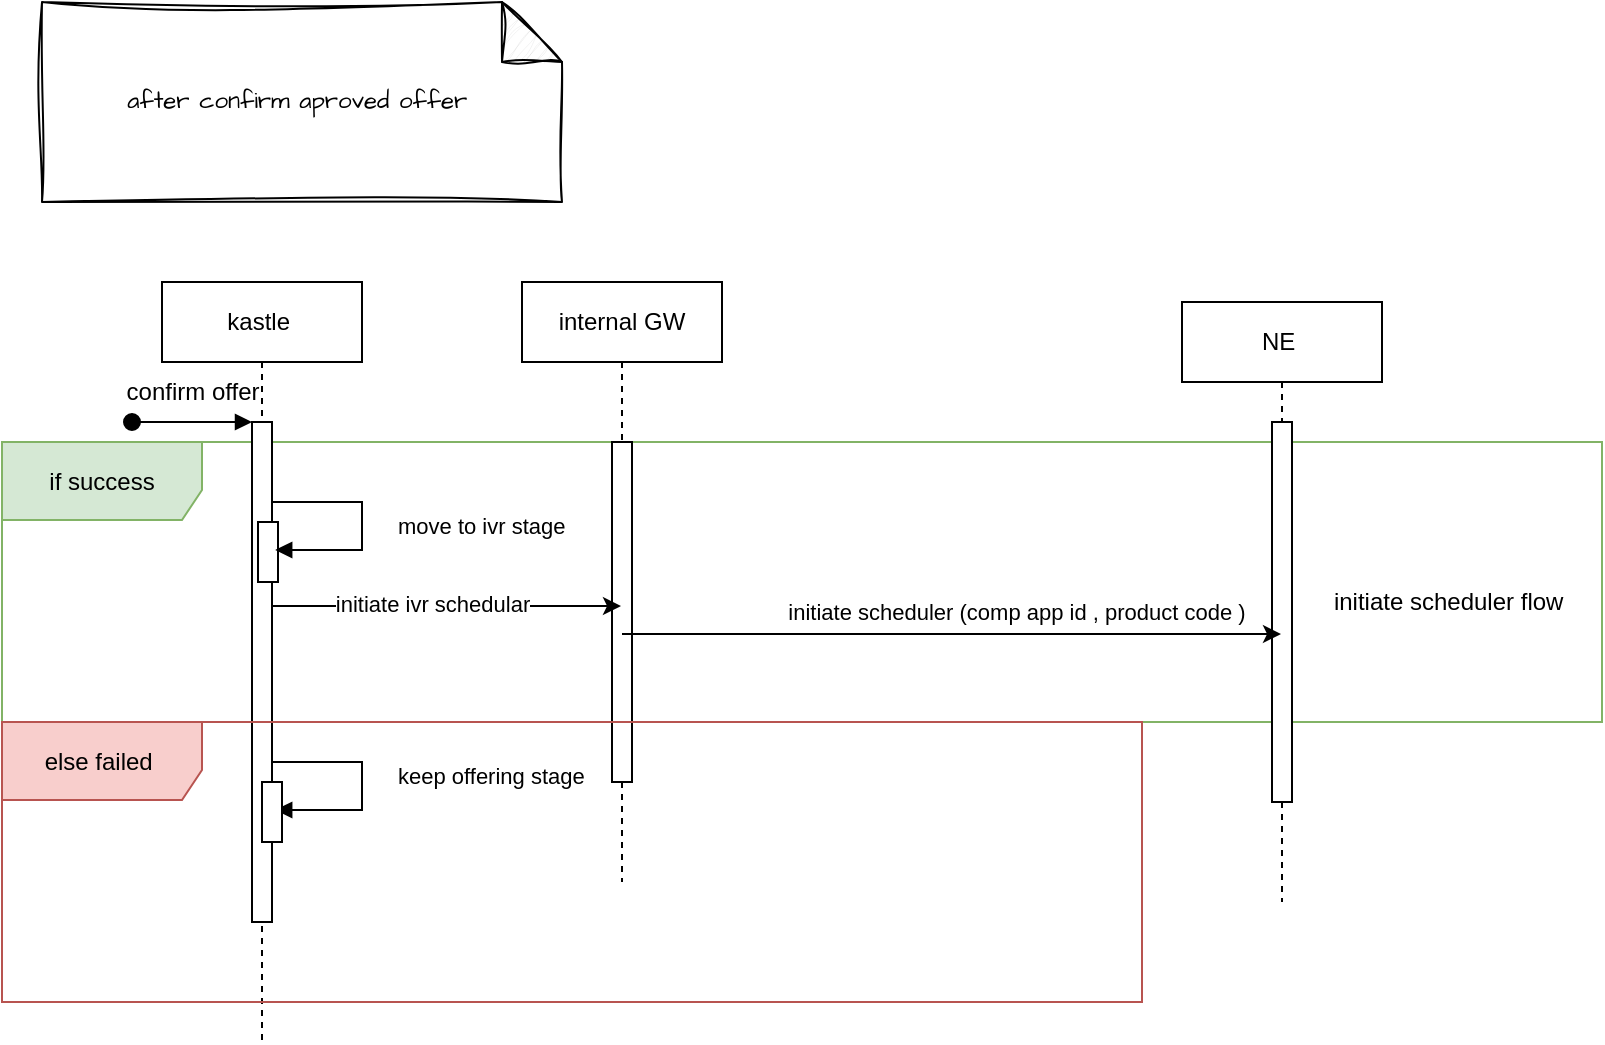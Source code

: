 <mxfile version="24.3.1" type="github" pages="16">
  <diagram id="FSEz3NKn8MGeTbbiw71Y" name="after confirm aproved offer ">
    <mxGraphModel grid="1" page="1" gridSize="10" guides="1" tooltips="1" connect="1" arrows="1" fold="1" pageScale="1" pageWidth="850" pageHeight="1100" math="0" shadow="0">
      <root>
        <mxCell id="0" />
        <mxCell id="1" parent="0" />
        <mxCell id="k3-XeiulFVuN4QNkzFIx-1" value="after confirm aproved offer&amp;nbsp;" style="shape=note;whiteSpace=wrap;html=1;backgroundOutline=1;darkOpacity=0.05;sketch=1;hachureGap=4;jiggle=2;curveFitting=1;fontFamily=Architects Daughter;fontSource=https%3A%2F%2Ffonts.googleapis.com%2Fcss%3Ffamily%3DArchitects%2BDaughter;" parent="1" vertex="1">
          <mxGeometry x="20" y="10" width="260" height="100" as="geometry" />
        </mxCell>
        <mxCell id="PRWd43zcW1NFm-TDi0C0-1" value="if success" style="shape=umlFrame;whiteSpace=wrap;html=1;width=100;height=39;fillColor=#d5e8d4;strokeColor=#82b366;" parent="1" vertex="1">
          <mxGeometry y="230" width="800" height="140" as="geometry" />
        </mxCell>
        <mxCell id="PRWd43zcW1NFm-TDi0C0-2" value="kastle&amp;nbsp;" style="shape=umlLifeline;perimeter=lifelinePerimeter;whiteSpace=wrap;html=1;container=0;dropTarget=0;collapsible=0;recursiveResize=0;outlineConnect=0;portConstraint=eastwest;newEdgeStyle={&quot;edgeStyle&quot;:&quot;elbowEdgeStyle&quot;,&quot;elbow&quot;:&quot;vertical&quot;,&quot;curved&quot;:0,&quot;rounded&quot;:0};" parent="1" vertex="1">
          <mxGeometry x="80" y="150" width="100" height="380" as="geometry" />
        </mxCell>
        <mxCell id="PRWd43zcW1NFm-TDi0C0-3" value="" style="html=1;points=[];perimeter=orthogonalPerimeter;outlineConnect=0;targetShapes=umlLifeline;portConstraint=eastwest;newEdgeStyle={&quot;edgeStyle&quot;:&quot;elbowEdgeStyle&quot;,&quot;elbow&quot;:&quot;vertical&quot;,&quot;curved&quot;:0,&quot;rounded&quot;:0};" parent="PRWd43zcW1NFm-TDi0C0-2" vertex="1">
          <mxGeometry x="45" y="70" width="10" height="250" as="geometry" />
        </mxCell>
        <mxCell id="PRWd43zcW1NFm-TDi0C0-4" value="" style="html=1;verticalAlign=bottom;startArrow=oval;endArrow=block;startSize=8;edgeStyle=elbowEdgeStyle;elbow=vertical;curved=0;rounded=0;" parent="PRWd43zcW1NFm-TDi0C0-2" target="PRWd43zcW1NFm-TDi0C0-3" edge="1">
          <mxGeometry relative="1" as="geometry">
            <mxPoint x="-15" y="70" as="sourcePoint" />
          </mxGeometry>
        </mxCell>
        <mxCell id="PRWd43zcW1NFm-TDi0C0-5" value="&lt;span style=&quot;color: rgba(0, 0, 0, 0); font-family: monospace; font-size: 0px; text-align: start;&quot;&gt;%3CmxGraphModel%3E%3Croot%3E%3CmxCell%20id%3D%220%22%2F%3E%3CmxCell%20id%3D%221%22%20parent%3D%220%22%2F%3E%3CmxCell%20id%3D%222%22%20value%3D%22move%20to%20ivr%20stage%26amp%3Bnbsp%3B%22%20style%3D%22edgeStyle%3DorthogonalEdgeStyle%3Bhtml%3D1%3Balign%3Dleft%3BspacingLeft%3D2%3BendArrow%3Dblock%3Brounded%3D0%3BentryX%3D-0.24%3BentryY%3D0.4%3BentryDx%3D0%3BentryDy%3D0%3BentryPerimeter%3D0%3B%22%20edge%3D%221%22%20parent%3D%221%22%3E%3CmxGeometry%20x%3D%220.014%22%20y%3D%2214%22%20relative%3D%221%22%20as%3D%22geometry%22%3E%3CmxPoint%20x%3D%22135%22%20y%3D%22260%22%20as%3D%22sourcePoint%22%2F%3E%3CArray%20as%3D%22points%22%3E%3CmxPoint%20x%3D%22180%22%20y%3D%22260%22%2F%3E%3CmxPoint%20x%3D%22180%22%20y%3D%22284%22%2F%3E%3C%2FArray%3E%3CmxPoint%20as%3D%22offset%22%2F%3E%3CmxPoint%20x%3D%22136.6%22%20y%3D%22284%22%20as%3D%22targetPoint%22%2F%3E%3C%2FmxGeometry%3E%3C%2FmxCell%3E%3C%2Froot%3E%3C%2FmxGraphModel%3E&lt;/span&gt;" style="html=1;points=[];perimeter=orthogonalPerimeter;outlineConnect=0;targetShapes=umlLifeline;portConstraint=eastwest;newEdgeStyle={&quot;edgeStyle&quot;:&quot;elbowEdgeStyle&quot;,&quot;elbow&quot;:&quot;vertical&quot;,&quot;curved&quot;:0,&quot;rounded&quot;:0};" parent="PRWd43zcW1NFm-TDi0C0-2" vertex="1">
          <mxGeometry x="48" y="120" width="10" height="30" as="geometry" />
        </mxCell>
        <mxCell id="PRWd43zcW1NFm-TDi0C0-6" value="internal GW" style="shape=umlLifeline;perimeter=lifelinePerimeter;whiteSpace=wrap;html=1;container=0;dropTarget=0;collapsible=0;recursiveResize=0;outlineConnect=0;portConstraint=eastwest;newEdgeStyle={&quot;edgeStyle&quot;:&quot;elbowEdgeStyle&quot;,&quot;elbow&quot;:&quot;vertical&quot;,&quot;curved&quot;:0,&quot;rounded&quot;:0};" parent="1" vertex="1">
          <mxGeometry x="260" y="150" width="100" height="300" as="geometry" />
        </mxCell>
        <mxCell id="PRWd43zcW1NFm-TDi0C0-7" value="" style="html=1;points=[];perimeter=orthogonalPerimeter;outlineConnect=0;targetShapes=umlLifeline;portConstraint=eastwest;newEdgeStyle={&quot;edgeStyle&quot;:&quot;elbowEdgeStyle&quot;,&quot;elbow&quot;:&quot;vertical&quot;,&quot;curved&quot;:0,&quot;rounded&quot;:0};" parent="PRWd43zcW1NFm-TDi0C0-6" vertex="1">
          <mxGeometry x="45" y="80" width="10" height="170" as="geometry" />
        </mxCell>
        <mxCell id="PRWd43zcW1NFm-TDi0C0-8" value="NE&amp;nbsp;" style="shape=umlLifeline;perimeter=lifelinePerimeter;whiteSpace=wrap;html=1;container=0;dropTarget=0;collapsible=0;recursiveResize=0;outlineConnect=0;portConstraint=eastwest;newEdgeStyle={&quot;edgeStyle&quot;:&quot;elbowEdgeStyle&quot;,&quot;elbow&quot;:&quot;vertical&quot;,&quot;curved&quot;:0,&quot;rounded&quot;:0};" parent="1" vertex="1">
          <mxGeometry x="590" y="160" width="100" height="300" as="geometry" />
        </mxCell>
        <mxCell id="PRWd43zcW1NFm-TDi0C0-9" value="" style="html=1;points=[];perimeter=orthogonalPerimeter;outlineConnect=0;targetShapes=umlLifeline;portConstraint=eastwest;newEdgeStyle={&quot;edgeStyle&quot;:&quot;elbowEdgeStyle&quot;,&quot;elbow&quot;:&quot;vertical&quot;,&quot;curved&quot;:0,&quot;rounded&quot;:0};" parent="PRWd43zcW1NFm-TDi0C0-8" vertex="1">
          <mxGeometry x="45" y="60" width="10" height="190" as="geometry" />
        </mxCell>
        <mxCell id="PRWd43zcW1NFm-TDi0C0-10" value="move to ivr stage&amp;nbsp;" style="edgeStyle=orthogonalEdgeStyle;html=1;align=left;spacingLeft=2;endArrow=block;rounded=0;entryX=-0.24;entryY=0.4;entryDx=0;entryDy=0;entryPerimeter=0;" parent="1" edge="1">
          <mxGeometry x="0.014" y="14" relative="1" as="geometry">
            <mxPoint x="135" y="260" as="sourcePoint" />
            <Array as="points">
              <mxPoint x="180" y="260" />
              <mxPoint x="180" y="284" />
            </Array>
            <mxPoint as="offset" />
            <mxPoint x="136.6" y="284" as="targetPoint" />
          </mxGeometry>
        </mxCell>
        <mxCell id="PRWd43zcW1NFm-TDi0C0-11" style="edgeStyle=elbowEdgeStyle;rounded=0;orthogonalLoop=1;jettySize=auto;html=1;elbow=vertical;curved=0;" parent="1" edge="1">
          <mxGeometry relative="1" as="geometry">
            <mxPoint x="135" y="312" as="sourcePoint" />
            <mxPoint x="309.5" y="312" as="targetPoint" />
          </mxGeometry>
        </mxCell>
        <mxCell id="PRWd43zcW1NFm-TDi0C0-12" value="initiate ivr schedular" style="edgeLabel;html=1;align=center;verticalAlign=middle;resizable=0;points=[];" parent="PRWd43zcW1NFm-TDi0C0-11" vertex="1" connectable="0">
          <mxGeometry x="-0.083" y="1" relative="1" as="geometry">
            <mxPoint as="offset" />
          </mxGeometry>
        </mxCell>
        <mxCell id="PRWd43zcW1NFm-TDi0C0-13" style="edgeStyle=elbowEdgeStyle;rounded=0;orthogonalLoop=1;jettySize=auto;html=1;elbow=vertical;curved=0;" parent="1" edge="1" target="PRWd43zcW1NFm-TDi0C0-8">
          <mxGeometry relative="1" as="geometry">
            <mxPoint x="310" y="326" as="sourcePoint" />
            <mxPoint x="504.5" y="326" as="targetPoint" />
          </mxGeometry>
        </mxCell>
        <mxCell id="PRWd43zcW1NFm-TDi0C0-14" value="initiate scheduler (comp app id , product code )" style="edgeLabel;html=1;align=center;verticalAlign=middle;resizable=0;points=[];" parent="PRWd43zcW1NFm-TDi0C0-13" vertex="1" connectable="0">
          <mxGeometry x="-0.156" y="3" relative="1" as="geometry">
            <mxPoint x="58" y="-8" as="offset" />
          </mxGeometry>
        </mxCell>
        <mxCell id="PRWd43zcW1NFm-TDi0C0-15" value="else failed&amp;nbsp;" style="shape=umlFrame;whiteSpace=wrap;html=1;width=100;height=39;fillColor=#f8cecc;strokeColor=#b85450;" parent="1" vertex="1">
          <mxGeometry y="370" width="570" height="140" as="geometry" />
        </mxCell>
        <mxCell id="PRWd43zcW1NFm-TDi0C0-16" value="keep offering stage&amp;nbsp;" style="edgeStyle=orthogonalEdgeStyle;html=1;align=left;spacingLeft=2;endArrow=block;rounded=0;entryX=-0.24;entryY=0.4;entryDx=0;entryDy=0;entryPerimeter=0;" parent="1" source="PRWd43zcW1NFm-TDi0C0-17" edge="1">
          <mxGeometry x="0.014" y="14" relative="1" as="geometry">
            <mxPoint x="135" y="390" as="sourcePoint" />
            <Array as="points">
              <mxPoint x="180" y="390" />
              <mxPoint x="180" y="414" />
            </Array>
            <mxPoint as="offset" />
            <mxPoint x="136.6" y="414" as="targetPoint" />
          </mxGeometry>
        </mxCell>
        <mxCell id="PRWd43zcW1NFm-TDi0C0-17" value="&lt;span style=&quot;color: rgba(0, 0, 0, 0); font-family: monospace; font-size: 0px; text-align: start;&quot;&gt;%3CmxGraphModel%3E%3Croot%3E%3CmxCell%20id%3D%220%22%2F%3E%3CmxCell%20id%3D%221%22%20parent%3D%220%22%2F%3E%3CmxCell%20id%3D%222%22%20value%3D%22move%20to%20ivr%20stage%26amp%3Bnbsp%3B%22%20style%3D%22edgeStyle%3DorthogonalEdgeStyle%3Bhtml%3D1%3Balign%3Dleft%3BspacingLeft%3D2%3BendArrow%3Dblock%3Brounded%3D0%3BentryX%3D-0.24%3BentryY%3D0.4%3BentryDx%3D0%3BentryDy%3D0%3BentryPerimeter%3D0%3B%22%20edge%3D%221%22%20parent%3D%221%22%3E%3CmxGeometry%20x%3D%220.014%22%20y%3D%2214%22%20relative%3D%221%22%20as%3D%22geometry%22%3E%3CmxPoint%20x%3D%22135%22%20y%3D%22260%22%20as%3D%22sourcePoint%22%2F%3E%3CArray%20as%3D%22points%22%3E%3CmxPoint%20x%3D%22180%22%20y%3D%22260%22%2F%3E%3CmxPoint%20x%3D%22180%22%20y%3D%22284%22%2F%3E%3C%2FArray%3E%3CmxPoint%20as%3D%22offset%22%2F%3E%3CmxPoint%20x%3D%22136.6%22%20y%3D%22284%22%20as%3D%22targetPoint%22%2F%3E%3C%2FmxGeometry%3E%3C%2FmxCell%3E%3C%2Froot%3E%3C%2FmxGraphModel%3E&lt;/span&gt;" style="html=1;points=[];perimeter=orthogonalPerimeter;outlineConnect=0;targetShapes=umlLifeline;portConstraint=eastwest;newEdgeStyle={&quot;edgeStyle&quot;:&quot;elbowEdgeStyle&quot;,&quot;elbow&quot;:&quot;vertical&quot;,&quot;curved&quot;:0,&quot;rounded&quot;:0};" parent="1" vertex="1">
          <mxGeometry x="130" y="400" width="10" height="30" as="geometry" />
        </mxCell>
        <mxCell id="j877ztp46RwSkKXFNs0R-1" value="confirm offer" style="text;html=1;align=center;verticalAlign=middle;resizable=0;points=[];autosize=1;strokeColor=none;fillColor=none;" parent="1" vertex="1">
          <mxGeometry x="50" y="190" width="90" height="30" as="geometry" />
        </mxCell>
        <mxCell id="uNtUseq9PvzKpSnGRIYY-1" value="initiate scheduler flow&amp;nbsp;" style="text;html=1;align=center;verticalAlign=middle;whiteSpace=wrap;rounded=0;" vertex="1" parent="1">
          <mxGeometry x="660" y="295" width="130" height="30" as="geometry" />
        </mxCell>
      </root>
    </mxGraphModel>
  </diagram>
  <diagram id="5rK6P_0AC-Q-kXD_8Jps" name="mobile journy direct flow or Dashboard Flow ">
    <mxGraphModel dx="1468" dy="809" grid="1" gridSize="10" guides="1" tooltips="1" connect="1" arrows="1" fold="1" page="1" pageScale="1" pageWidth="850" pageHeight="1100" math="0" shadow="0">
      <root>
        <mxCell id="0" />
        <mxCell id="1" parent="0" />
        <mxCell id="2t8VIoHLDuck0uvJqCry-1" value="declined" style="shape=umlFrame;whiteSpace=wrap;html=1;width=100;height=39;fillColor=#e1d5e7;strokeColor=#9673a6;" parent="1" vertex="1">
          <mxGeometry x="969" y="720" width="600" height="160" as="geometry" />
        </mxCell>
        <mxCell id="fo40umZ8I_AAa6IevzKq-1" value="declined" style="shape=umlFrame;whiteSpace=wrap;html=1;width=100;height=39;fillColor=#e1d5e7;strokeColor=#9673a6;" parent="1" vertex="1">
          <mxGeometry x="10" y="1040" width="600" height="240" as="geometry" />
        </mxCell>
        <mxCell id="Sl72n9vcAtXfF62ErQgz-17" value="callback status =. declined" style="shape=umlFrame;whiteSpace=wrap;html=1;width=100;height=39;fillColor=#e1d5e7;strokeColor=#9673a6;" parent="1" vertex="1">
          <mxGeometry x="950" y="1243" width="600" height="227" as="geometry" />
        </mxCell>
        <mxCell id="SulJlKB7kTC-4tQDrA0w-58" value="pending auto call&amp;nbsp;" style="shape=umlFrame;whiteSpace=wrap;html=1;width=100;height=39;fillColor=#fff2cc;strokeColor=#d6b656;" parent="1" vertex="1">
          <mxGeometry x="970" y="520" width="640" height="118" as="geometry" />
        </mxCell>
        <mxCell id="SulJlKB7kTC-4tQDrA0w-5" value="pending manual call&amp;nbsp;" style="shape=umlFrame;whiteSpace=wrap;html=1;width=100;height=39;fillColor=#d5e8d4;strokeColor=#82b366;" parent="1" vertex="1">
          <mxGeometry x="970" y="640" width="600" height="80" as="geometry" />
        </mxCell>
        <mxCell id="SulJlKB7kTC-4tQDrA0w-1" value="else" style="shape=umlFrame;whiteSpace=wrap;html=1;width=100;height=39;fillColor=#f8cecc;strokeColor=#b85450;" parent="1" vertex="1">
          <mxGeometry x="1065" y="581" width="500" height="53" as="geometry" />
        </mxCell>
        <mxCell id="SulJlKB7kTC-4tQDrA0w-2" value="pending call&amp;nbsp;" style="shape=umlFrame;whiteSpace=wrap;html=1;width=100;height=39;fillColor=#ffe6cc;strokeColor=#d79b00;" parent="1" vertex="1">
          <mxGeometry x="10" y="579" width="600" height="220" as="geometry" />
        </mxCell>
        <mxCell id="SulJlKB7kTC-4tQDrA0w-6" value="stage = IVR" style="shape=umlFrame;whiteSpace=wrap;html=1;width=100;height=39;fillColor=#d5e8d4;strokeColor=#82b366;" parent="1" vertex="1">
          <mxGeometry x="400" y="345" width="565" height="105" as="geometry" />
        </mxCell>
        <mxCell id="SulJlKB7kTC-4tQDrA0w-7" value="mobile journy direct flow or Dashboard Flow&amp;nbsp;" style="shape=note;whiteSpace=wrap;html=1;backgroundOutline=1;darkOpacity=0.05;sketch=1;hachureGap=4;jiggle=2;curveFitting=1;fontFamily=Architects Daughter;fontSource=https%3A%2F%2Ffonts.googleapis.com%2Fcss%3Ffamily%3DArchitects%2BDaughter;" parent="1" vertex="1">
          <mxGeometry x="20" y="10" width="290" height="100" as="geometry" />
        </mxCell>
        <mxCell id="SulJlKB7kTC-4tQDrA0w-8" value="mobile&amp;nbsp;" style="shape=umlLifeline;perimeter=lifelinePerimeter;whiteSpace=wrap;html=1;container=0;dropTarget=0;collapsible=0;recursiveResize=0;outlineConnect=0;portConstraint=eastwest;newEdgeStyle={&quot;edgeStyle&quot;:&quot;elbowEdgeStyle&quot;,&quot;elbow&quot;:&quot;vertical&quot;,&quot;curved&quot;:0,&quot;rounded&quot;:0};" parent="1" vertex="1">
          <mxGeometry x="80" y="150" width="100" height="1400" as="geometry" />
        </mxCell>
        <mxCell id="SulJlKB7kTC-4tQDrA0w-9" value="" style="html=1;points=[];perimeter=orthogonalPerimeter;outlineConnect=0;targetShapes=umlLifeline;portConstraint=eastwest;newEdgeStyle={&quot;edgeStyle&quot;:&quot;elbowEdgeStyle&quot;,&quot;elbow&quot;:&quot;vertical&quot;,&quot;curved&quot;:0,&quot;rounded&quot;:0};" parent="SulJlKB7kTC-4tQDrA0w-8" vertex="1">
          <mxGeometry x="45" y="70" width="10" height="470" as="geometry" />
        </mxCell>
        <mxCell id="SulJlKB7kTC-4tQDrA0w-10" value="" style="html=1;verticalAlign=bottom;startArrow=oval;endArrow=block;startSize=8;edgeStyle=elbowEdgeStyle;elbow=vertical;curved=0;rounded=0;" parent="SulJlKB7kTC-4tQDrA0w-8" target="SulJlKB7kTC-4tQDrA0w-9" edge="1">
          <mxGeometry relative="1" as="geometry">
            <mxPoint x="-15" y="70" as="sourcePoint" />
          </mxGeometry>
        </mxCell>
        <mxCell id="SulJlKB7kTC-4tQDrA0w-11" value="API GW" style="shape=umlLifeline;perimeter=lifelinePerimeter;whiteSpace=wrap;html=1;container=0;dropTarget=0;collapsible=0;recursiveResize=0;outlineConnect=0;portConstraint=eastwest;newEdgeStyle={&quot;edgeStyle&quot;:&quot;elbowEdgeStyle&quot;,&quot;elbow&quot;:&quot;vertical&quot;,&quot;curved&quot;:0,&quot;rounded&quot;:0};" parent="1" vertex="1">
          <mxGeometry x="260" y="150" width="100" height="980" as="geometry" />
        </mxCell>
        <mxCell id="SulJlKB7kTC-4tQDrA0w-12" value="" style="html=1;points=[];perimeter=orthogonalPerimeter;outlineConnect=0;targetShapes=umlLifeline;portConstraint=eastwest;newEdgeStyle={&quot;edgeStyle&quot;:&quot;elbowEdgeStyle&quot;,&quot;elbow&quot;:&quot;vertical&quot;,&quot;curved&quot;:0,&quot;rounded&quot;:0};" parent="SulJlKB7kTC-4tQDrA0w-11" vertex="1">
          <mxGeometry x="45" y="80" width="10" height="180" as="geometry" />
        </mxCell>
        <mxCell id="SulJlKB7kTC-4tQDrA0w-13" value="" style="html=1;points=[];perimeter=orthogonalPerimeter;outlineConnect=0;targetShapes=umlLifeline;portConstraint=eastwest;newEdgeStyle={&quot;edgeStyle&quot;:&quot;elbowEdgeStyle&quot;,&quot;elbow&quot;:&quot;vertical&quot;,&quot;curved&quot;:0,&quot;rounded&quot;:0};" parent="SulJlKB7kTC-4tQDrA0w-11" vertex="1">
          <mxGeometry x="45" y="472" width="10" height="143" as="geometry" />
        </mxCell>
        <mxCell id="SulJlKB7kTC-4tQDrA0w-14" value="Dashboard MS" style="shape=umlLifeline;perimeter=lifelinePerimeter;whiteSpace=wrap;html=1;container=0;dropTarget=0;collapsible=0;recursiveResize=0;outlineConnect=0;portConstraint=eastwest;newEdgeStyle={&quot;edgeStyle&quot;:&quot;elbowEdgeStyle&quot;,&quot;elbow&quot;:&quot;vertical&quot;,&quot;curved&quot;:0,&quot;rounded&quot;:0};" parent="1" vertex="1">
          <mxGeometry x="460" y="150" width="100" height="440" as="geometry" />
        </mxCell>
        <mxCell id="SulJlKB7kTC-4tQDrA0w-15" value="" style="html=1;points=[];perimeter=orthogonalPerimeter;outlineConnect=0;targetShapes=umlLifeline;portConstraint=eastwest;newEdgeStyle={&quot;edgeStyle&quot;:&quot;elbowEdgeStyle&quot;,&quot;elbow&quot;:&quot;vertical&quot;,&quot;curved&quot;:0,&quot;rounded&quot;:0};" parent="SulJlKB7kTC-4tQDrA0w-14" vertex="1">
          <mxGeometry x="45" y="60" width="10" height="320" as="geometry" />
        </mxCell>
        <mxCell id="SulJlKB7kTC-4tQDrA0w-16" value="" style="edgeStyle=orthogonalEdgeStyle;html=1;align=left;spacingLeft=2;endArrow=block;rounded=0;entryX=-0.24;entryY=0.4;entryDx=0;entryDy=0;entryPerimeter=0;" parent="1" source="SulJlKB7kTC-4tQDrA0w-18" edge="1">
          <mxGeometry x="0.014" y="14" relative="1" as="geometry">
            <mxPoint x="135" y="582" as="sourcePoint" />
            <Array as="points">
              <mxPoint x="180" y="582" />
              <mxPoint x="180" y="606" />
            </Array>
            <mxPoint as="offset" />
            <mxPoint x="136.6" y="606" as="targetPoint" />
          </mxGeometry>
        </mxCell>
        <mxCell id="SulJlKB7kTC-4tQDrA0w-17" value="show call me button&amp;nbsp;" style="edgeLabel;html=1;align=center;verticalAlign=middle;resizable=0;points=[];" parent="SulJlKB7kTC-4tQDrA0w-16" vertex="1" connectable="0">
          <mxGeometry x="0.471" y="-6" relative="1" as="geometry">
            <mxPoint x="38" as="offset" />
          </mxGeometry>
        </mxCell>
        <mxCell id="SulJlKB7kTC-4tQDrA0w-18" value="&lt;span style=&quot;color: rgba(0, 0, 0, 0); font-family: monospace; font-size: 0px; text-align: start;&quot;&gt;%3CmxGraphModel%3E%3Croot%3E%3CmxCell%20id%3D%220%22%2F%3E%3CmxCell%20id%3D%221%22%20parent%3D%220%22%2F%3E%3CmxCell%20id%3D%222%22%20value%3D%22move%20to%20ivr%20stage%26amp%3Bnbsp%3B%22%20style%3D%22edgeStyle%3DorthogonalEdgeStyle%3Bhtml%3D1%3Balign%3Dleft%3BspacingLeft%3D2%3BendArrow%3Dblock%3Brounded%3D0%3BentryX%3D-0.24%3BentryY%3D0.4%3BentryDx%3D0%3BentryDy%3D0%3BentryPerimeter%3D0%3B%22%20edge%3D%221%22%20parent%3D%221%22%3E%3CmxGeometry%20x%3D%220.014%22%20y%3D%2214%22%20relative%3D%221%22%20as%3D%22geometry%22%3E%3CmxPoint%20x%3D%22135%22%20y%3D%22260%22%20as%3D%22sourcePoint%22%2F%3E%3CArray%20as%3D%22points%22%3E%3CmxPoint%20x%3D%22180%22%20y%3D%22260%22%2F%3E%3CmxPoint%20x%3D%22180%22%20y%3D%22284%22%2F%3E%3C%2FArray%3E%3CmxPoint%20as%3D%22offset%22%2F%3E%3CmxPoint%20x%3D%22136.6%22%20y%3D%22284%22%20as%3D%22targetPoint%22%2F%3E%3C%2FmxGeometry%3E%3C%2FmxCell%3E%3C%2Froot%3E%3C%2FmxGraphModel%3E&lt;/span&gt;" style="html=1;points=[];perimeter=orthogonalPerimeter;outlineConnect=0;targetShapes=umlLifeline;portConstraint=eastwest;newEdgeStyle={&quot;edgeStyle&quot;:&quot;elbowEdgeStyle&quot;,&quot;elbow&quot;:&quot;vertical&quot;,&quot;curved&quot;:0,&quot;rounded&quot;:0};" parent="1" vertex="1">
          <mxGeometry x="130" y="592" width="10" height="30" as="geometry" />
        </mxCell>
        <mxCell id="SulJlKB7kTC-4tQDrA0w-19" value="internal Gatway" style="shape=umlLifeline;perimeter=lifelinePerimeter;whiteSpace=wrap;html=1;container=0;dropTarget=0;collapsible=0;recursiveResize=0;outlineConnect=0;portConstraint=eastwest;newEdgeStyle={&quot;edgeStyle&quot;:&quot;elbowEdgeStyle&quot;,&quot;elbow&quot;:&quot;vertical&quot;,&quot;curved&quot;:0,&quot;rounded&quot;:0};" parent="1" vertex="1">
          <mxGeometry x="630" y="150" width="100" height="300" as="geometry" />
        </mxCell>
        <mxCell id="SulJlKB7kTC-4tQDrA0w-20" value="" style="html=1;points=[];perimeter=orthogonalPerimeter;outlineConnect=0;targetShapes=umlLifeline;portConstraint=eastwest;newEdgeStyle={&quot;edgeStyle&quot;:&quot;elbowEdgeStyle&quot;,&quot;elbow&quot;:&quot;vertical&quot;,&quot;curved&quot;:0,&quot;rounded&quot;:0};" parent="SulJlKB7kTC-4tQDrA0w-19" vertex="1">
          <mxGeometry x="45" y="140" width="10" height="50" as="geometry" />
        </mxCell>
        <mxCell id="SulJlKB7kTC-4tQDrA0w-21" value="" style="html=1;points=[];perimeter=orthogonalPerimeter;outlineConnect=0;targetShapes=umlLifeline;portConstraint=eastwest;newEdgeStyle={&quot;edgeStyle&quot;:&quot;elbowEdgeStyle&quot;,&quot;elbow&quot;:&quot;vertical&quot;,&quot;curved&quot;:0,&quot;rounded&quot;:0};" parent="SulJlKB7kTC-4tQDrA0w-19" vertex="1">
          <mxGeometry x="45" y="200" width="10" height="70" as="geometry" />
        </mxCell>
        <mxCell id="SulJlKB7kTC-4tQDrA0w-22" value="kastle&amp;nbsp;" style="shape=umlLifeline;perimeter=lifelinePerimeter;whiteSpace=wrap;html=1;container=0;dropTarget=0;collapsible=0;recursiveResize=0;outlineConnect=0;portConstraint=eastwest;newEdgeStyle={&quot;edgeStyle&quot;:&quot;elbowEdgeStyle&quot;,&quot;elbow&quot;:&quot;vertical&quot;,&quot;curved&quot;:0,&quot;rounded&quot;:0};" parent="1" vertex="1">
          <mxGeometry x="830" y="169" width="100" height="1040" as="geometry" />
        </mxCell>
        <mxCell id="SulJlKB7kTC-4tQDrA0w-23" value="" style="html=1;points=[];perimeter=orthogonalPerimeter;outlineConnect=0;targetShapes=umlLifeline;portConstraint=eastwest;newEdgeStyle={&quot;edgeStyle&quot;:&quot;elbowEdgeStyle&quot;,&quot;elbow&quot;:&quot;vertical&quot;,&quot;curved&quot;:0,&quot;rounded&quot;:0};" parent="SulJlKB7kTC-4tQDrA0w-22" vertex="1">
          <mxGeometry x="45" y="140" width="10" height="40" as="geometry" />
        </mxCell>
        <mxCell id="OWFt8IpwANes5sJzs8vB-3" value="" style="html=1;points=[];perimeter=orthogonalPerimeter;outlineConnect=0;targetShapes=umlLifeline;portConstraint=eastwest;newEdgeStyle={&quot;edgeStyle&quot;:&quot;elbowEdgeStyle&quot;,&quot;elbow&quot;:&quot;vertical&quot;,&quot;curved&quot;:0,&quot;rounded&quot;:0};" parent="SulJlKB7kTC-4tQDrA0w-22" vertex="1">
          <mxGeometry x="45" y="780" width="10" height="70" as="geometry" />
        </mxCell>
        <mxCell id="OWFt8IpwANes5sJzs8vB-11" value="" style="edgeStyle=orthogonalEdgeStyle;html=1;align=left;spacingLeft=2;endArrow=block;rounded=0;entryX=-0.24;entryY=0.4;entryDx=0;entryDy=0;entryPerimeter=0;" parent="SulJlKB7kTC-4tQDrA0w-22" source="OWFt8IpwANes5sJzs8vB-13" edge="1">
          <mxGeometry x="0.014" y="14" relative="1" as="geometry">
            <mxPoint x="60" y="841" as="sourcePoint" />
            <Array as="points">
              <mxPoint x="105" y="841" />
              <mxPoint x="105" y="865" />
            </Array>
            <mxPoint as="offset" />
            <mxPoint x="61.6" y="865" as="targetPoint" />
          </mxGeometry>
        </mxCell>
        <mxCell id="OWFt8IpwANes5sJzs8vB-12" value="auto buy commodity" style="edgeLabel;html=1;align=center;verticalAlign=middle;resizable=0;points=[];" parent="OWFt8IpwANes5sJzs8vB-11" vertex="1" connectable="0">
          <mxGeometry x="0.471" y="-6" relative="1" as="geometry">
            <mxPoint x="6" y="22" as="offset" />
          </mxGeometry>
        </mxCell>
        <mxCell id="OWFt8IpwANes5sJzs8vB-13" value="&lt;span style=&quot;color: rgba(0, 0, 0, 0); font-family: monospace; font-size: 0px; text-align: start;&quot;&gt;%3CmxGraphModel%3E%3Croot%3E%3CmxCell%20id%3D%220%22%2F%3E%3CmxCell%20id%3D%221%22%20parent%3D%220%22%2F%3E%3CmxCell%20id%3D%222%22%20value%3D%22move%20to%20ivr%20stage%26amp%3Bnbsp%3B%22%20style%3D%22edgeStyle%3DorthogonalEdgeStyle%3Bhtml%3D1%3Balign%3Dleft%3BspacingLeft%3D2%3BendArrow%3Dblock%3Brounded%3D0%3BentryX%3D-0.24%3BentryY%3D0.4%3BentryDx%3D0%3BentryDy%3D0%3BentryPerimeter%3D0%3B%22%20edge%3D%221%22%20parent%3D%221%22%3E%3CmxGeometry%20x%3D%220.014%22%20y%3D%2214%22%20relative%3D%221%22%20as%3D%22geometry%22%3E%3CmxPoint%20x%3D%22135%22%20y%3D%22260%22%20as%3D%22sourcePoint%22%2F%3E%3CArray%20as%3D%22points%22%3E%3CmxPoint%20x%3D%22180%22%20y%3D%22260%22%2F%3E%3CmxPoint%20x%3D%22180%22%20y%3D%22284%22%2F%3E%3C%2FArray%3E%3CmxPoint%20as%3D%22offset%22%2F%3E%3CmxPoint%20x%3D%22136.6%22%20y%3D%22284%22%20as%3D%22targetPoint%22%2F%3E%3C%2FmxGeometry%3E%3C%2FmxCell%3E%3C%2Froot%3E%3C%2FmxGraphModel%3E&lt;/span&gt;" style="html=1;points=[];perimeter=orthogonalPerimeter;outlineConnect=0;targetShapes=umlLifeline;portConstraint=eastwest;newEdgeStyle={&quot;edgeStyle&quot;:&quot;elbowEdgeStyle&quot;,&quot;elbow&quot;:&quot;vertical&quot;,&quot;curved&quot;:0,&quot;rounded&quot;:0};" parent="SulJlKB7kTC-4tQDrA0w-22" vertex="1">
          <mxGeometry x="55" y="851" width="10" height="30" as="geometry" />
        </mxCell>
        <mxCell id="SulJlKB7kTC-4tQDrA0w-24" value="ivr screen onRender" style="text;html=1;align=center;verticalAlign=middle;resizable=0;points=[];autosize=1;strokeColor=none;fillColor=none;" parent="1" vertex="1">
          <mxGeometry x="20" y="190" width="130" height="30" as="geometry" />
        </mxCell>
        <mxCell id="SulJlKB7kTC-4tQDrA0w-25" style="edgeStyle=elbowEdgeStyle;rounded=0;orthogonalLoop=1;jettySize=auto;html=1;elbow=vertical;curved=0;" parent="1" edge="1">
          <mxGeometry relative="1" as="geometry">
            <mxPoint x="135" y="249" as="sourcePoint" />
            <mxPoint x="309.5" y="249" as="targetPoint" />
          </mxGeometry>
        </mxCell>
        <mxCell id="SulJlKB7kTC-4tQDrA0w-26" value="get ivr status&amp;nbsp;" style="edgeLabel;html=1;align=center;verticalAlign=middle;resizable=0;points=[];" parent="SulJlKB7kTC-4tQDrA0w-25" vertex="1" connectable="0">
          <mxGeometry x="-0.347" y="3" relative="1" as="geometry">
            <mxPoint as="offset" />
          </mxGeometry>
        </mxCell>
        <mxCell id="SulJlKB7kTC-4tQDrA0w-27" style="edgeStyle=elbowEdgeStyle;rounded=0;orthogonalLoop=1;jettySize=auto;html=1;elbow=vertical;curved=0;" parent="1" edge="1">
          <mxGeometry relative="1" as="geometry">
            <mxPoint x="315" y="274" as="sourcePoint" />
            <mxPoint x="509.5" y="274" as="targetPoint" />
          </mxGeometry>
        </mxCell>
        <mxCell id="SulJlKB7kTC-4tQDrA0w-28" value="get ivr status&amp;nbsp;" style="edgeLabel;html=1;align=center;verticalAlign=middle;resizable=0;points=[];" parent="SulJlKB7kTC-4tQDrA0w-27" vertex="1" connectable="0">
          <mxGeometry x="-0.105" relative="1" as="geometry">
            <mxPoint as="offset" />
          </mxGeometry>
        </mxCell>
        <mxCell id="SulJlKB7kTC-4tQDrA0w-29" style="edgeStyle=elbowEdgeStyle;rounded=0;orthogonalLoop=1;jettySize=auto;html=1;elbow=vertical;curved=0;" parent="1" edge="1">
          <mxGeometry relative="1" as="geometry">
            <mxPoint x="515" y="297" as="sourcePoint" />
            <mxPoint x="679.5" y="297" as="targetPoint" />
          </mxGeometry>
        </mxCell>
        <mxCell id="SulJlKB7kTC-4tQDrA0w-30" value="getApplication status&amp;nbsp;" style="edgeLabel;html=1;align=center;verticalAlign=middle;resizable=0;points=[];" parent="SulJlKB7kTC-4tQDrA0w-29" vertex="1" connectable="0">
          <mxGeometry x="0.131" y="3" relative="1" as="geometry">
            <mxPoint as="offset" />
          </mxGeometry>
        </mxCell>
        <mxCell id="SulJlKB7kTC-4tQDrA0w-31" style="edgeStyle=elbowEdgeStyle;rounded=0;orthogonalLoop=1;jettySize=auto;html=1;elbow=vertical;curved=0;" parent="1" edge="1">
          <mxGeometry relative="1" as="geometry">
            <mxPoint x="685" y="305" as="sourcePoint" />
            <mxPoint x="879.5" y="305" as="targetPoint" />
          </mxGeometry>
        </mxCell>
        <mxCell id="SulJlKB7kTC-4tQDrA0w-32" value="&lt;span style=&quot;color: rgba(0, 0, 0, 0); font-family: monospace; font-size: 0px; text-align: start; background-color: rgb(251, 251, 251);&quot;&gt;%3CmxGraphModel%3E%3Croot%3E%3CmxCell%20id%3D%220%22%2F%3E%3CmxCell%20id%3D%221%22%20parent%3D%220%22%2F%3E%3CmxCell%20id%3D%222%22%20value%3D%22getApplication%20status%26amp%3Bnbsp%3B%22%20style%3D%22edgeLabel%3Bhtml%3D1%3Balign%3Dcenter%3BverticalAlign%3Dmiddle%3Bresizable%3D0%3Bpoints%3D%5B%5D%3B%22%20vertex%3D%221%22%20connectable%3D%220%22%20parent%3D%221%22%3E%3CmxGeometry%20x%3D%22608%22%20y%3D%22302%22%20as%3D%22geometry%22%2F%3E%3C%2FmxCell%3E%3C%2Froot%3E%3C%2FmxGraphModel%3E&lt;/span&gt;" style="edgeLabel;html=1;align=center;verticalAlign=middle;resizable=0;points=[];" parent="SulJlKB7kTC-4tQDrA0w-31" vertex="1" connectable="0">
          <mxGeometry x="-0.126" y="1" relative="1" as="geometry">
            <mxPoint as="offset" />
          </mxGeometry>
        </mxCell>
        <mxCell id="SulJlKB7kTC-4tQDrA0w-33" value="get application status" style="edgeLabel;html=1;align=center;verticalAlign=middle;resizable=0;points=[];" parent="SulJlKB7kTC-4tQDrA0w-31" vertex="1" connectable="0">
          <mxGeometry x="-0.116" relative="1" as="geometry">
            <mxPoint as="offset" />
          </mxGeometry>
        </mxCell>
        <mxCell id="SulJlKB7kTC-4tQDrA0w-34" style="edgeStyle=elbowEdgeStyle;rounded=0;orthogonalLoop=1;jettySize=auto;html=1;elbow=vertical;curved=0;" parent="1" edge="1">
          <mxGeometry relative="1" as="geometry">
            <mxPoint x="875" y="320" as="sourcePoint" />
            <mxPoint x="679.5" y="320" as="targetPoint" />
          </mxGeometry>
        </mxCell>
        <mxCell id="SulJlKB7kTC-4tQDrA0w-35" style="edgeStyle=elbowEdgeStyle;rounded=0;orthogonalLoop=1;jettySize=auto;html=1;elbow=vertical;curved=0;" parent="1" edge="1">
          <mxGeometry relative="1" as="geometry">
            <mxPoint x="675" y="327" as="sourcePoint" />
            <mxPoint x="509.5" y="327" as="targetPoint" />
          </mxGeometry>
        </mxCell>
        <mxCell id="SulJlKB7kTC-4tQDrA0w-36" value="IVR" style="shape=umlLifeline;perimeter=lifelinePerimeter;whiteSpace=wrap;html=1;container=0;dropTarget=0;collapsible=0;recursiveResize=0;outlineConnect=0;portConstraint=eastwest;newEdgeStyle={&quot;edgeStyle&quot;:&quot;elbowEdgeStyle&quot;,&quot;elbow&quot;:&quot;vertical&quot;,&quot;curved&quot;:0,&quot;rounded&quot;:0};" parent="1" vertex="1">
          <mxGeometry x="1040" y="150" width="100" height="1320" as="geometry" />
        </mxCell>
        <mxCell id="Sl72n9vcAtXfF62ErQgz-14" value="" style="html=1;points=[];perimeter=orthogonalPerimeter;outlineConnect=0;targetShapes=umlLifeline;portConstraint=eastwest;newEdgeStyle={&quot;edgeStyle&quot;:&quot;elbowEdgeStyle&quot;,&quot;elbow&quot;:&quot;vertical&quot;,&quot;curved&quot;:0,&quot;rounded&quot;:0};" parent="SulJlKB7kTC-4tQDrA0w-36" vertex="1">
          <mxGeometry x="43.94" y="1098" width="10" height="62" as="geometry" />
        </mxCell>
        <mxCell id="SulJlKB7kTC-4tQDrA0w-37" value="" style="html=1;points=[];perimeter=orthogonalPerimeter;outlineConnect=0;targetShapes=umlLifeline;portConstraint=eastwest;newEdgeStyle={&quot;edgeStyle&quot;:&quot;elbowEdgeStyle&quot;,&quot;elbow&quot;:&quot;vertical&quot;,&quot;curved&quot;:0,&quot;rounded&quot;:0};" parent="SulJlKB7kTC-4tQDrA0w-36" vertex="1">
          <mxGeometry x="45" y="200" width="10" height="70" as="geometry" />
        </mxCell>
        <mxCell id="SulJlKB7kTC-4tQDrA0w-38" value="" style="html=1;points=[];perimeter=orthogonalPerimeter;outlineConnect=0;targetShapes=umlLifeline;portConstraint=eastwest;newEdgeStyle={&quot;edgeStyle&quot;:&quot;elbowEdgeStyle&quot;,&quot;elbow&quot;:&quot;vertical&quot;,&quot;curved&quot;:0,&quot;rounded&quot;:0};" parent="SulJlKB7kTC-4tQDrA0w-36" vertex="1">
          <mxGeometry x="45" y="488" width="10" height="100" as="geometry" />
        </mxCell>
        <mxCell id="SulJlKB7kTC-4tQDrA0w-39" value="" style="edgeStyle=orthogonalEdgeStyle;html=1;align=left;spacingLeft=2;endArrow=block;rounded=0;entryX=-0.24;entryY=0.4;entryDx=0;entryDy=0;entryPerimeter=0;" parent="SulJlKB7kTC-4tQDrA0w-36" source="SulJlKB7kTC-4tQDrA0w-41" edge="1">
          <mxGeometry x="0.014" y="14" relative="1" as="geometry">
            <mxPoint x="55" y="498" as="sourcePoint" />
            <Array as="points">
              <mxPoint x="100" y="498" />
              <mxPoint x="100" y="522" />
            </Array>
            <mxPoint as="offset" />
            <mxPoint x="56.6" y="522" as="targetPoint" />
          </mxGeometry>
        </mxCell>
        <mxCell id="SulJlKB7kTC-4tQDrA0w-40" value="do ivr logic&amp;nbsp;" style="edgeLabel;html=1;align=center;verticalAlign=middle;resizable=0;points=[];" parent="SulJlKB7kTC-4tQDrA0w-39" vertex="1" connectable="0">
          <mxGeometry x="0.471" y="-6" relative="1" as="geometry">
            <mxPoint x="38" as="offset" />
          </mxGeometry>
        </mxCell>
        <mxCell id="SulJlKB7kTC-4tQDrA0w-41" value="&lt;span style=&quot;color: rgba(0, 0, 0, 0); font-family: monospace; font-size: 0px; text-align: start;&quot;&gt;%3CmxGraphModel%3E%3Croot%3E%3CmxCell%20id%3D%220%22%2F%3E%3CmxCell%20id%3D%221%22%20parent%3D%220%22%2F%3E%3CmxCell%20id%3D%222%22%20value%3D%22move%20to%20ivr%20stage%26amp%3Bnbsp%3B%22%20style%3D%22edgeStyle%3DorthogonalEdgeStyle%3Bhtml%3D1%3Balign%3Dleft%3BspacingLeft%3D2%3BendArrow%3Dblock%3Brounded%3D0%3BentryX%3D-0.24%3BentryY%3D0.4%3BentryDx%3D0%3BentryDy%3D0%3BentryPerimeter%3D0%3B%22%20edge%3D%221%22%20parent%3D%221%22%3E%3CmxGeometry%20x%3D%220.014%22%20y%3D%2214%22%20relative%3D%221%22%20as%3D%22geometry%22%3E%3CmxPoint%20x%3D%22135%22%20y%3D%22260%22%20as%3D%22sourcePoint%22%2F%3E%3CArray%20as%3D%22points%22%3E%3CmxPoint%20x%3D%22180%22%20y%3D%22260%22%2F%3E%3CmxPoint%20x%3D%22180%22%20y%3D%22284%22%2F%3E%3C%2FArray%3E%3CmxPoint%20as%3D%22offset%22%2F%3E%3CmxPoint%20x%3D%22136.6%22%20y%3D%22284%22%20as%3D%22targetPoint%22%2F%3E%3C%2FmxGeometry%3E%3C%2FmxCell%3E%3C%2Froot%3E%3C%2FmxGraphModel%3E&lt;/span&gt;" style="html=1;points=[];perimeter=orthogonalPerimeter;outlineConnect=0;targetShapes=umlLifeline;portConstraint=eastwest;newEdgeStyle={&quot;edgeStyle&quot;:&quot;elbowEdgeStyle&quot;,&quot;elbow&quot;:&quot;vertical&quot;,&quot;curved&quot;:0,&quot;rounded&quot;:0};" parent="SulJlKB7kTC-4tQDrA0w-36" vertex="1">
          <mxGeometry x="50" y="508" width="10" height="30" as="geometry" />
        </mxCell>
        <mxCell id="Sl72n9vcAtXfF62ErQgz-5" value="" style="html=1;points=[];perimeter=orthogonalPerimeter;outlineConnect=0;targetShapes=umlLifeline;portConstraint=eastwest;newEdgeStyle={&quot;edgeStyle&quot;:&quot;elbowEdgeStyle&quot;,&quot;elbow&quot;:&quot;vertical&quot;,&quot;curved&quot;:0,&quot;rounded&quot;:0};" parent="SulJlKB7kTC-4tQDrA0w-36" vertex="1">
          <mxGeometry x="44.94" y="608" width="10" height="80" as="geometry" />
        </mxCell>
        <mxCell id="Sl72n9vcAtXfF62ErQgz-8" value="&lt;span style=&quot;color: rgba(0, 0, 0, 0); font-family: monospace; font-size: 0px; text-align: start;&quot;&gt;%3CmxGraphModel%3E%3Croot%3E%3CmxCell%20id%3D%220%22%2F%3E%3CmxCell%20id%3D%221%22%20parent%3D%220%22%2F%3E%3CmxCell%20id%3D%222%22%20value%3D%22move%20to%20ivr%20stage%26amp%3Bnbsp%3B%22%20style%3D%22edgeStyle%3DorthogonalEdgeStyle%3Bhtml%3D1%3Balign%3Dleft%3BspacingLeft%3D2%3BendArrow%3Dblock%3Brounded%3D0%3BentryX%3D-0.24%3BentryY%3D0.4%3BentryDx%3D0%3BentryDy%3D0%3BentryPerimeter%3D0%3B%22%20edge%3D%221%22%20parent%3D%221%22%3E%3CmxGeometry%20x%3D%220.014%22%20y%3D%2214%22%20relative%3D%221%22%20as%3D%22geometry%22%3E%3CmxPoint%20x%3D%22135%22%20y%3D%22260%22%20as%3D%22sourcePoint%22%2F%3E%3CArray%20as%3D%22points%22%3E%3CmxPoint%20x%3D%22180%22%20y%3D%22260%22%2F%3E%3CmxPoint%20x%3D%22180%22%20y%3D%22284%22%2F%3E%3C%2FArray%3E%3CmxPoint%20as%3D%22offset%22%2F%3E%3CmxPoint%20x%3D%22136.6%22%20y%3D%22284%22%20as%3D%22targetPoint%22%2F%3E%3C%2FmxGeometry%3E%3C%2FmxCell%3E%3C%2Froot%3E%3C%2FmxGraphModel%3E&lt;/span&gt;" style="html=1;points=[];perimeter=orthogonalPerimeter;outlineConnect=0;targetShapes=umlLifeline;portConstraint=eastwest;newEdgeStyle={&quot;edgeStyle&quot;:&quot;elbowEdgeStyle&quot;,&quot;elbow&quot;:&quot;vertical&quot;,&quot;curved&quot;:0,&quot;rounded&quot;:0};" parent="SulJlKB7kTC-4tQDrA0w-36" vertex="1">
          <mxGeometry x="49.94" y="628" width="10" height="30" as="geometry" />
        </mxCell>
        <mxCell id="Sl72n9vcAtXfF62ErQgz-13" value="&lt;span style=&quot;color: rgba(0, 0, 0, 0); font-family: monospace; font-size: 0px; text-align: start;&quot;&gt;%3CmxGraphModel%3E%3Croot%3E%3CmxCell%20id%3D%220%22%2F%3E%3CmxCell%20id%3D%221%22%20parent%3D%220%22%2F%3E%3CmxCell%20id%3D%222%22%20value%3D%22move%20to%20ivr%20stage%26amp%3Bnbsp%3B%22%20style%3D%22edgeStyle%3DorthogonalEdgeStyle%3Bhtml%3D1%3Balign%3Dleft%3BspacingLeft%3D2%3BendArrow%3Dblock%3Brounded%3D0%3BentryX%3D-0.24%3BentryY%3D0.4%3BentryDx%3D0%3BentryDy%3D0%3BentryPerimeter%3D0%3B%22%20edge%3D%221%22%20parent%3D%221%22%3E%3CmxGeometry%20x%3D%220.014%22%20y%3D%2214%22%20relative%3D%221%22%20as%3D%22geometry%22%3E%3CmxPoint%20x%3D%22135%22%20y%3D%22260%22%20as%3D%22sourcePoint%22%2F%3E%3CArray%20as%3D%22points%22%3E%3CmxPoint%20x%3D%22180%22%20y%3D%22260%22%2F%3E%3CmxPoint%20x%3D%22180%22%20y%3D%22284%22%2F%3E%3C%2FArray%3E%3CmxPoint%20as%3D%22offset%22%2F%3E%3CmxPoint%20x%3D%22136.6%22%20y%3D%22284%22%20as%3D%22targetPoint%22%2F%3E%3C%2FmxGeometry%3E%3C%2FmxCell%3E%3C%2Froot%3E%3C%2FmxGraphModel%3E&lt;/span&gt;" style="html=1;points=[];perimeter=orthogonalPerimeter;outlineConnect=0;targetShapes=umlLifeline;portConstraint=eastwest;newEdgeStyle={&quot;edgeStyle&quot;:&quot;elbowEdgeStyle&quot;,&quot;elbow&quot;:&quot;vertical&quot;,&quot;curved&quot;:0,&quot;rounded&quot;:0};" parent="SulJlKB7kTC-4tQDrA0w-36" vertex="1">
          <mxGeometry x="48.94" y="1118" width="10" height="30" as="geometry" />
        </mxCell>
        <mxCell id="Sl72n9vcAtXfF62ErQgz-15" value="" style="edgeStyle=orthogonalEdgeStyle;html=1;align=left;spacingLeft=2;endArrow=block;rounded=0;entryX=-0.24;entryY=0.4;entryDx=0;entryDy=0;entryPerimeter=0;" parent="SulJlKB7kTC-4tQDrA0w-36" source="Sl72n9vcAtXfF62ErQgz-13" edge="1">
          <mxGeometry x="0.014" y="14" relative="1" as="geometry">
            <mxPoint x="53.94" y="1108" as="sourcePoint" />
            <Array as="points">
              <mxPoint x="98.94" y="1108" />
              <mxPoint x="98.94" y="1132" />
            </Array>
            <mxPoint as="offset" />
            <mxPoint x="55.54" y="1132" as="targetPoint" />
          </mxGeometry>
        </mxCell>
        <mxCell id="Sl72n9vcAtXfF62ErQgz-16" value="DB change ivr Mode to Standback" style="edgeLabel;html=1;align=center;verticalAlign=middle;resizable=0;points=[];" parent="Sl72n9vcAtXfF62ErQgz-15" vertex="1" connectable="0">
          <mxGeometry x="0.471" y="-6" relative="1" as="geometry">
            <mxPoint x="141" y="-8" as="offset" />
          </mxGeometry>
        </mxCell>
        <mxCell id="OWFt8IpwANes5sJzs8vB-9" value="" style="html=1;points=[];perimeter=orthogonalPerimeter;outlineConnect=0;targetShapes=umlLifeline;portConstraint=eastwest;newEdgeStyle={&quot;edgeStyle&quot;:&quot;elbowEdgeStyle&quot;,&quot;elbow&quot;:&quot;vertical&quot;,&quot;curved&quot;:0,&quot;rounded&quot;:0};" parent="SulJlKB7kTC-4tQDrA0w-36" vertex="1">
          <mxGeometry x="43.94" y="850" width="10" height="80" as="geometry" />
        </mxCell>
        <mxCell id="SulJlKB7kTC-4tQDrA0w-42" style="edgeStyle=elbowEdgeStyle;rounded=0;orthogonalLoop=1;jettySize=auto;html=1;elbow=vertical;curved=0;" parent="1" source="SulJlKB7kTC-4tQDrA0w-15" edge="1">
          <mxGeometry relative="1" as="geometry">
            <mxPoint x="680" y="370" as="targetPoint" />
          </mxGeometry>
        </mxCell>
        <mxCell id="SulJlKB7kTC-4tQDrA0w-43" value="get ivr status" style="edgeLabel;html=1;align=center;verticalAlign=middle;resizable=0;points=[];" parent="SulJlKB7kTC-4tQDrA0w-42" vertex="1" connectable="0">
          <mxGeometry x="-0.621" y="1" relative="1" as="geometry">
            <mxPoint x="34" y="1" as="offset" />
          </mxGeometry>
        </mxCell>
        <mxCell id="SulJlKB7kTC-4tQDrA0w-44" style="edgeStyle=elbowEdgeStyle;rounded=0;orthogonalLoop=1;jettySize=auto;html=1;elbow=vertical;curved=0;exitX=-0.008;exitY=0.873;exitDx=0;exitDy=0;exitPerimeter=0;" parent="1" source="SulJlKB7kTC-4tQDrA0w-58" target="SulJlKB7kTC-4tQDrA0w-2" edge="1">
          <mxGeometry relative="1" as="geometry">
            <mxPoint x="1055" y="512" as="sourcePoint" />
            <mxPoint x="649.5" y="512" as="targetPoint" />
          </mxGeometry>
        </mxCell>
        <mxCell id="SulJlKB7kTC-4tQDrA0w-45" value="ivR status response" style="edgeLabel;html=1;align=center;verticalAlign=middle;resizable=0;points=[];" parent="SulJlKB7kTC-4tQDrA0w-44" vertex="1" connectable="0">
          <mxGeometry x="0.183" y="-2" relative="1" as="geometry">
            <mxPoint as="offset" />
          </mxGeometry>
        </mxCell>
        <mxCell id="SulJlKB7kTC-4tQDrA0w-46" style="edgeStyle=elbowEdgeStyle;rounded=0;orthogonalLoop=1;jettySize=auto;html=1;elbow=vertical;curved=0;" parent="1" edge="1">
          <mxGeometry relative="1" as="geometry">
            <mxPoint x="685" y="374" as="sourcePoint" />
            <mxPoint x="1089.5" y="374" as="targetPoint" />
          </mxGeometry>
        </mxCell>
        <mxCell id="SulJlKB7kTC-4tQDrA0w-47" value="get ivr status" style="edgeLabel;html=1;align=center;verticalAlign=middle;resizable=0;points=[];" parent="SulJlKB7kTC-4tQDrA0w-46" vertex="1" connectable="0">
          <mxGeometry x="-0.342" relative="1" as="geometry">
            <mxPoint as="offset" />
          </mxGeometry>
        </mxCell>
        <mxCell id="SulJlKB7kTC-4tQDrA0w-48" style="edgeStyle=elbowEdgeStyle;rounded=0;orthogonalLoop=1;jettySize=auto;html=1;elbow=vertical;curved=0;" parent="1" edge="1">
          <mxGeometry relative="1" as="geometry">
            <mxPoint x="675" y="399" as="sourcePoint" />
            <mxPoint x="515" y="399" as="targetPoint" />
          </mxGeometry>
        </mxCell>
        <mxCell id="SulJlKB7kTC-4tQDrA0w-49" style="edgeStyle=elbowEdgeStyle;rounded=0;orthogonalLoop=1;jettySize=auto;html=1;elbow=vertical;curved=0;" parent="1" edge="1">
          <mxGeometry relative="1" as="geometry">
            <mxPoint x="505" y="404" as="sourcePoint" />
            <mxPoint x="129.5" y="404" as="targetPoint" />
          </mxGeometry>
        </mxCell>
        <mxCell id="SulJlKB7kTC-4tQDrA0w-50" style="edgeStyle=elbowEdgeStyle;rounded=0;orthogonalLoop=1;jettySize=auto;html=1;elbow=vertical;curved=0;" parent="1" edge="1">
          <mxGeometry relative="1" as="geometry">
            <mxPoint x="133" y="652" as="sourcePoint" />
            <mxPoint x="307.5" y="652.25" as="targetPoint" />
          </mxGeometry>
        </mxCell>
        <mxCell id="SulJlKB7kTC-4tQDrA0w-51" value="call ivr" style="edgeLabel;html=1;align=center;verticalAlign=middle;resizable=0;points=[];" parent="SulJlKB7kTC-4tQDrA0w-50" vertex="1" connectable="0">
          <mxGeometry x="0.089" y="-1" relative="1" as="geometry">
            <mxPoint as="offset" />
          </mxGeometry>
        </mxCell>
        <mxCell id="SulJlKB7kTC-4tQDrA0w-52" style="edgeStyle=elbowEdgeStyle;rounded=0;orthogonalLoop=1;jettySize=auto;html=1;elbow=vertical;curved=0;" parent="1" edge="1">
          <mxGeometry relative="1" as="geometry">
            <mxPoint x="315" y="655" as="sourcePoint" />
            <mxPoint x="1089.5" y="655" as="targetPoint" />
          </mxGeometry>
        </mxCell>
        <mxCell id="SulJlKB7kTC-4tQDrA0w-53" value="call IVR (event code , appId , NID , type= ManualCall)" style="edgeLabel;html=1;align=center;verticalAlign=middle;resizable=0;points=[];" parent="SulJlKB7kTC-4tQDrA0w-52" vertex="1" connectable="0">
          <mxGeometry x="0.095" y="-3" relative="1" as="geometry">
            <mxPoint y="-14" as="offset" />
          </mxGeometry>
        </mxCell>
        <mxCell id="SulJlKB7kTC-4tQDrA0w-54" value="Action (call me)&amp;nbsp;" style="text;html=1;align=center;verticalAlign=middle;resizable=0;points=[];autosize=1;strokeColor=none;fillColor=none;" parent="1" vertex="1">
          <mxGeometry x="20" y="665" width="110" height="30" as="geometry" />
        </mxCell>
        <mxCell id="SulJlKB7kTC-4tQDrA0w-55" value="Fire IVR Notification Flow (NE_IVR_Flow1)&amp;nbsp;" style="text;html=1;align=center;verticalAlign=middle;whiteSpace=wrap;rounded=0;" parent="1" vertex="1">
          <mxGeometry x="1170" y="1371.5" width="260" height="30" as="geometry" />
        </mxCell>
        <mxCell id="SulJlKB7kTC-4tQDrA0w-59" value="" style="edgeStyle=orthogonalEdgeStyle;html=1;align=left;spacingLeft=2;endArrow=block;rounded=0;entryX=-0.24;entryY=0.4;entryDx=0;entryDy=0;entryPerimeter=0;" parent="1" edge="1">
          <mxGeometry x="0.014" y="14" relative="1" as="geometry">
            <mxPoint x="1090" y="386" as="sourcePoint" />
            <Array as="points">
              <mxPoint x="1135" y="376" />
              <mxPoint x="1135" y="400" />
            </Array>
            <mxPoint as="offset" />
            <mxPoint x="1091.6" y="400" as="targetPoint" />
          </mxGeometry>
        </mxCell>
        <mxCell id="SulJlKB7kTC-4tQDrA0w-60" value="do ivr logic&amp;nbsp;" style="edgeLabel;html=1;align=center;verticalAlign=middle;resizable=0;points=[];" parent="SulJlKB7kTC-4tQDrA0w-59" vertex="1" connectable="0">
          <mxGeometry x="0.471" y="-6" relative="1" as="geometry">
            <mxPoint x="38" as="offset" />
          </mxGeometry>
        </mxCell>
        <mxCell id="SulJlKB7kTC-4tQDrA0w-61" value="timed out&amp;nbsp;" style="shape=umlFrame;whiteSpace=wrap;html=1;width=100;height=39;fillColor=#f8cecc;strokeColor=#b85450;" parent="1" vertex="1">
          <mxGeometry x="10" y="942" width="600" height="98" as="geometry" />
        </mxCell>
        <mxCell id="SulJlKB7kTC-4tQDrA0w-62" value="&amp;nbsp;(&lt;span style=&quot;color: rgb(23, 43, 77); background-color: rgb(255, 255, 255); font-family: -apple-system, BlinkMacSystemFont, &amp;quot;Segoe UI&amp;quot;, Roboto, Oxygen, Ubuntu, &amp;quot;Fira Sans&amp;quot;, &amp;quot;Droid Sans&amp;quot;, &amp;quot;Helvetica Neue&amp;quot;, sans-serif; font-size: 14px; text-align: left;&quot;&gt;You will receive a call from EMKAN on this number (customer mobile number , remaining time ) to confirm request&amp;nbsp;&lt;/span&gt;&lt;br&gt;)" style="text;html=1;align=center;verticalAlign=middle;whiteSpace=wrap;rounded=0;" parent="1" vertex="1">
          <mxGeometry x="160" y="695" width="430" height="80" as="geometry" />
        </mxCell>
        <mxCell id="SulJlKB7kTC-4tQDrA0w-63" value="if ivr scheduled&amp;nbsp;" style="shape=umlFrame;whiteSpace=wrap;html=1;width=100;height=39;fillColor=#d5e8d4;strokeColor=#82b366;" parent="1" vertex="1">
          <mxGeometry x="1065" y="528" width="500" height="53" as="geometry" />
        </mxCell>
        <mxCell id="SulJlKB7kTC-4tQDrA0w-64" value="IVR_schedular_Inquiry Flow&amp;nbsp;" style="text;html=1;align=center;verticalAlign=middle;whiteSpace=wrap;rounded=0;" parent="1" vertex="1">
          <mxGeometry x="1230" y="545" width="210" height="30" as="geometry" />
        </mxCell>
        <mxCell id="SulJlKB7kTC-4tQDrA0w-65" value="2 opthons will appeared&amp;nbsp; (&lt;span style=&quot;color: rgb(222, 53, 11); font-family: -apple-system, BlinkMacSystemFont, &amp;quot;Segoe UI&amp;quot;, Roboto, Oxygen, Ubuntu, &amp;quot;Fira Sans&amp;quot;, &amp;quot;Droid Sans&amp;quot;, &amp;quot;Helvetica Neue&amp;quot;, sans-serif; font-size: 14px; text-align: left; background-color: rgb(255, 255, 255);&quot;&gt;Contact our team ,&amp;nbsp;&lt;/span&gt;&lt;span style=&quot;color: rgb(222, 53, 11); font-family: -apple-system, BlinkMacSystemFont, &amp;quot;Segoe UI&amp;quot;, Roboto, Oxygen, Ubuntu, &amp;quot;Fira Sans&amp;quot;, &amp;quot;Droid Sans&amp;quot;, &amp;quot;Helvetica Neue&amp;quot;, sans-serif; font-size: 14px; text-align: left; background-color: rgb(255, 255, 255);&quot;&gt;Stand Back &amp;amp; Accept Offer&lt;/span&gt;)" style="text;html=1;align=center;verticalAlign=middle;whiteSpace=wrap;rounded=0;" parent="1" vertex="1">
          <mxGeometry x="80" y="1107" width="465" height="50" as="geometry" />
        </mxCell>
        <mxCell id="SulJlKB7kTC-4tQDrA0w-67" value="&lt;ul style=&quot;margin: 10px 0px 0px; font-family: -apple-system, BlinkMacSystemFont, &amp;quot;Segoe UI&amp;quot;, Roboto, Oxygen, Ubuntu, &amp;quot;Fira Sans&amp;quot;, &amp;quot;Droid Sans&amp;quot;, &amp;quot;Helvetica Neue&amp;quot;, sans-serif; font-size: 14px; text-align: left; background-color: rgb(255, 255, 255);&quot;&gt;&lt;li style=&quot;&quot;&gt;&lt;font style=&quot;color: rgb(23, 43, 77);&quot; color=&quot;#de350b&quot;&gt;&quot;You’ve declined your finance!&quot; --&amp;nbsp;&lt;/font&gt;&lt;font color=&quot;#172b4d&quot;&gt;&quot;You’re a one step ahead to get your &lt;/font&gt;&lt;font color=&quot;#de350b&quot;&gt;&lt;b&gt;&lt;u&gt;................&lt;/u&gt;&lt;/b&gt;&lt;/font&gt;&lt;/li&gt;&lt;/ul&gt;" style="text;html=1;align=center;verticalAlign=middle;whiteSpace=wrap;rounded=0;" parent="1" vertex="1">
          <mxGeometry x="70" y="1077" width="570" height="30" as="geometry" />
        </mxCell>
        <mxCell id="SulJlKB7kTC-4tQDrA0w-68" value="Fire IVR Schedular Flow (Sch_IVR_Flow1)&amp;nbsp;" style="text;html=1;align=center;verticalAlign=middle;whiteSpace=wrap;rounded=0;" parent="1" vertex="1">
          <mxGeometry x="1210" y="592.5" width="270" height="30" as="geometry" />
        </mxCell>
        <mxCell id="Sl72n9vcAtXfF62ErQgz-18" value="Fire IVR Notification Flow (NE_IVR_Flow1)&amp;nbsp;" style="text;html=1;align=center;verticalAlign=middle;whiteSpace=wrap;rounded=0;" parent="1" vertex="1">
          <mxGeometry x="1190" y="674" width="260" height="30" as="geometry" />
        </mxCell>
        <mxCell id="fo40umZ8I_AAa6IevzKq-2" value="if customer choose stant back &amp;gt;&amp;gt; navigate tto IVR page and reload it&amp;nbsp;" style="text;html=1;align=center;verticalAlign=middle;whiteSpace=wrap;rounded=0;" parent="1" vertex="1">
          <mxGeometry x="70" y="1152" width="390" height="50" as="geometry" />
        </mxCell>
        <mxCell id="fo40umZ8I_AAa6IevzKq-3" value="TimedOut" style="shape=umlFrame;whiteSpace=wrap;html=1;width=100;height=39;fillColor=#ffe6cc;strokeColor=#d79b00;" parent="1" vertex="1">
          <mxGeometry x="970" y="450" width="640" height="70" as="geometry" />
        </mxCell>
        <mxCell id="fo40umZ8I_AAa6IevzKq-4" value="Decline Application" style="text;html=1;align=center;verticalAlign=middle;whiteSpace=wrap;rounded=0;" parent="1" vertex="1">
          <mxGeometry x="1230" y="470" width="210" height="30" as="geometry" />
        </mxCell>
        <mxCell id="fo40umZ8I_AAa6IevzKq-5" style="edgeStyle=elbowEdgeStyle;rounded=0;orthogonalLoop=1;jettySize=auto;html=1;elbow=vertical;curved=0;entryX=1.005;entryY=0.51;entryDx=0;entryDy=0;entryPerimeter=0;" parent="1" edge="1">
          <mxGeometry relative="1" as="geometry">
            <mxPoint x="1085" y="671.25" as="sourcePoint" />
            <mxPoint x="613" y="671.2" as="targetPoint" />
          </mxGeometry>
        </mxCell>
        <mxCell id="fo40umZ8I_AAa6IevzKq-6" value="call Me Response" style="edgeLabel;html=1;align=center;verticalAlign=middle;resizable=0;points=[];" parent="fo40umZ8I_AAa6IevzKq-5" vertex="1" connectable="0">
          <mxGeometry x="0.676" y="1" relative="1" as="geometry">
            <mxPoint x="-1" as="offset" />
          </mxGeometry>
        </mxCell>
        <mxCell id="HqOGiNC1jrud46rKLo5_-1" value="if pending auto call&amp;nbsp;" style="shape=umlFrame;whiteSpace=wrap;html=1;width=100;height=39;fillColor=#ffe6cc;strokeColor=#d79b00;" parent="1" vertex="1">
          <mxGeometry x="1000" y="1413" width="500" height="53" as="geometry" />
        </mxCell>
        <mxCell id="HqOGiNC1jrud46rKLo5_-3" value="Fire force unlock schedular&amp;nbsp;&amp;nbsp;" style="text;html=1;align=center;verticalAlign=middle;whiteSpace=wrap;rounded=0;" parent="1" vertex="1">
          <mxGeometry x="1170" y="1424.5" width="260" height="30" as="geometry" />
        </mxCell>
        <mxCell id="HqOGiNC1jrud46rKLo5_-2" value="pending manual call&amp;nbsp;&amp;nbsp;" style="shape=umlFrame;whiteSpace=wrap;html=1;width=100;height=39;fillColor=#d5e8d4;strokeColor=#82b366;" parent="1" vertex="1">
          <mxGeometry x="1000" y="1360" width="500" height="53" as="geometry" />
        </mxCell>
        <mxCell id="2t8VIoHLDuck0uvJqCry-5" value="standback" style="text;html=1;strokeColor=none;fillColor=none;align=center;verticalAlign=middle;whiteSpace=wrap;rounded=0;" parent="1" vertex="1">
          <mxGeometry x="45" y="1230" width="60" height="30" as="geometry" />
        </mxCell>
        <mxCell id="2t8VIoHLDuck0uvJqCry-6" value="" style="endArrow=classic;html=1;rounded=0;" parent="1" edge="1">
          <mxGeometry width="50" height="50" relative="1" as="geometry">
            <mxPoint x="129.071" y="1231" as="sourcePoint" />
            <mxPoint x="1089.5" y="1231" as="targetPoint" />
          </mxGeometry>
        </mxCell>
        <mxCell id="2t8VIoHLDuck0uvJqCry-7" value="change IVR Mode" style="edgeLabel;html=1;align=center;verticalAlign=middle;resizable=0;points=[];" parent="2t8VIoHLDuck0uvJqCry-6" vertex="1" connectable="0">
          <mxGeometry x="0.242" y="1" relative="1" as="geometry">
            <mxPoint x="1" as="offset" />
          </mxGeometry>
        </mxCell>
        <mxCell id="2t8VIoHLDuck0uvJqCry-8" value="do ivr logic&amp;nbsp;" style="edgeLabel;html=1;align=center;verticalAlign=middle;resizable=0;points=[];" parent="1" vertex="1" connectable="0">
          <mxGeometry x="1190" y="622.5" as="geometry">
            <mxPoint x="13" y="663" as="offset" />
          </mxGeometry>
        </mxCell>
        <mxCell id="k_AX0Xv3J3gW5mnJ6Dvj-1" value="manual ivr count = 5&amp;nbsp; &amp;nbsp; &amp;nbsp; &amp;nbsp;DB = 5&lt;br&gt;&amp;nbsp;if scheduled schedule it&amp;nbsp;&lt;br&gt;&lt;br&gt;auto ivr count = 15&amp;nbsp;" style="text;html=1;strokeColor=none;fillColor=none;align=center;verticalAlign=middle;whiteSpace=wrap;rounded=0;" parent="1" vertex="1">
          <mxGeometry x="1230" y="180" width="350" height="110" as="geometry" />
        </mxCell>
        <mxCell id="leXIphtmYxVEOy30JiKN-1" value="Fire force lock schedular&amp;nbsp;&amp;nbsp;" style="text;html=1;align=center;verticalAlign=middle;whiteSpace=wrap;rounded=0;" parent="1" vertex="1">
          <mxGeometry x="1190" y="785" width="260" height="30" as="geometry" />
        </mxCell>
        <mxCell id="OWFt8IpwANes5sJzs8vB-1" value="ACCEPT" style="shape=umlFrame;whiteSpace=wrap;html=1;width=100;height=39;fillColor=#d5e8d4;strokeColor=#82b366;" parent="1" vertex="1">
          <mxGeometry x="10" y="1280" width="600" height="130" as="geometry" />
        </mxCell>
        <mxCell id="OWFt8IpwANes5sJzs8vB-2" value="Accept" style="shape=umlFrame;whiteSpace=wrap;html=1;width=100;height=39;fillColor=#d5e8d4;strokeColor=#82b366;" parent="1" vertex="1">
          <mxGeometry x="970" y="880" width="600" height="160" as="geometry" />
        </mxCell>
        <mxCell id="OWFt8IpwANes5sJzs8vB-5" style="edgeStyle=elbowEdgeStyle;rounded=0;orthogonalLoop=1;jettySize=auto;html=1;elbow=vertical;curved=0;" parent="1" source="OWFt8IpwANes5sJzs8vB-4" target="SulJlKB7kTC-4tQDrA0w-22" edge="1">
          <mxGeometry relative="1" as="geometry" />
        </mxCell>
        <mxCell id="OWFt8IpwANes5sJzs8vB-6" value="Move to buyCommodity stage ()" style="edgeLabel;html=1;align=center;verticalAlign=middle;resizable=0;points=[];" parent="OWFt8IpwANes5sJzs8vB-5" vertex="1" connectable="0">
          <mxGeometry x="-0.092" y="-1" relative="1" as="geometry">
            <mxPoint x="1" as="offset" />
          </mxGeometry>
        </mxCell>
        <mxCell id="OWFt8IpwANes5sJzs8vB-4" value="" style="html=1;points=[];perimeter=orthogonalPerimeter;outlineConnect=0;targetShapes=umlLifeline;portConstraint=eastwest;newEdgeStyle={&quot;edgeStyle&quot;:&quot;elbowEdgeStyle&quot;,&quot;elbow&quot;:&quot;vertical&quot;,&quot;curved&quot;:0,&quot;rounded&quot;:0};" parent="1" vertex="1">
          <mxGeometry x="1083.94" y="920" width="10" height="80" as="geometry" />
        </mxCell>
        <mxCell id="OWFt8IpwANes5sJzs8vB-7" style="edgeStyle=elbowEdgeStyle;rounded=0;orthogonalLoop=1;jettySize=auto;html=1;elbow=vertical;curved=0;" parent="1" source="OWFt8IpwANes5sJzs8vB-3" target="OWFt8IpwANes5sJzs8vB-4" edge="1">
          <mxGeometry relative="1" as="geometry" />
        </mxCell>
      </root>
    </mxGraphModel>
  </diagram>
  <diagram id="JEKUYvsBA9J6xIS81qvK" name="Page-3">
    <mxGraphModel dx="1306" dy="842" grid="1" gridSize="10" guides="1" tooltips="1" connect="1" arrows="1" fold="1" page="1" pageScale="1" pageWidth="850" pageHeight="1100" math="0" shadow="0">
      <root>
        <mxCell id="0" />
        <mxCell id="1" parent="0" />
        <mxCell id="Bgbn_7XzRBHKXryZaCc6-1" value="Insurance Request" style="shape=umlFrame;whiteSpace=wrap;html=1;width=100;height=39;" parent="1" vertex="1">
          <mxGeometry x="130" y="588" width="1085" height="262" as="geometry" />
        </mxCell>
      </root>
    </mxGraphModel>
  </diagram>
  <diagram id="RUrXswtD0WGPMVddadkA" name="IVR Notification Flow (NE_IVR_Flow1) ">
    <mxGraphModel dx="954" dy="526" grid="1" gridSize="10" guides="1" tooltips="1" connect="1" arrows="1" fold="1" page="1" pageScale="1" pageWidth="4203" pageHeight="1519" math="0" shadow="0">
      <root>
        <mxCell id="0" />
        <mxCell id="1" parent="0" />
        <mxCell id="i_PB6du-ofkDzVXxBqz8-3" value="pending manual call or declined&amp;nbsp;&amp;nbsp;" style="shape=umlFrame;whiteSpace=wrap;html=1;width=100;height=39;fillColor=#d5e8d4;strokeColor=#82b366;" parent="1" vertex="1">
          <mxGeometry x="940" y="260" width="370" height="210" as="geometry" />
        </mxCell>
        <mxCell id="i_PB6du-ofkDzVXxBqz8-4" value="IVR" style="shape=umlLifeline;perimeter=lifelinePerimeter;whiteSpace=wrap;html=1;container=0;dropTarget=0;collapsible=0;recursiveResize=0;outlineConnect=0;portConstraint=eastwest;newEdgeStyle={&quot;edgeStyle&quot;:&quot;elbowEdgeStyle&quot;,&quot;elbow&quot;:&quot;vertical&quot;,&quot;curved&quot;:0,&quot;rounded&quot;:0};" parent="1" vertex="1">
          <mxGeometry x="1040" y="150" width="100" height="340" as="geometry" />
        </mxCell>
        <mxCell id="i_PB6du-ofkDzVXxBqz8-7" value="" style="html=1;points=[];perimeter=orthogonalPerimeter;outlineConnect=0;targetShapes=umlLifeline;portConstraint=eastwest;newEdgeStyle={&quot;edgeStyle&quot;:&quot;elbowEdgeStyle&quot;,&quot;elbow&quot;:&quot;vertical&quot;,&quot;curved&quot;:0,&quot;rounded&quot;:0};" parent="i_PB6du-ofkDzVXxBqz8-4" vertex="1">
          <mxGeometry x="45" y="70" width="10" height="230" as="geometry" />
        </mxCell>
        <mxCell id="i_PB6du-ofkDzVXxBqz8-8" value="" style="edgeStyle=orthogonalEdgeStyle;html=1;align=left;spacingLeft=2;endArrow=block;rounded=0;entryX=-0.24;entryY=0.4;entryDx=0;entryDy=0;entryPerimeter=0;" parent="i_PB6du-ofkDzVXxBqz8-4" edge="1">
          <mxGeometry x="0.014" y="14" relative="1" as="geometry">
            <mxPoint x="55.0" y="109" as="sourcePoint" />
            <Array as="points">
              <mxPoint x="100" y="99" />
              <mxPoint x="100" y="123" />
            </Array>
            <mxPoint as="offset" />
            <mxPoint x="56.6" y="123" as="targetPoint" />
          </mxGeometry>
        </mxCell>
        <mxCell id="i_PB6du-ofkDzVXxBqz8-9" value="do ivr logic&amp;nbsp;" style="edgeLabel;html=1;align=center;verticalAlign=middle;resizable=0;points=[];" parent="i_PB6du-ofkDzVXxBqz8-8" vertex="1" connectable="0">
          <mxGeometry x="0.471" y="-6" relative="1" as="geometry">
            <mxPoint x="38" as="offset" />
          </mxGeometry>
        </mxCell>
        <mxCell id="i_PB6du-ofkDzVXxBqz8-10" value="&lt;span style=&quot;color: rgba(0, 0, 0, 0); font-family: monospace; font-size: 0px; text-align: start;&quot;&gt;%3CmxGraphModel%3E%3Croot%3E%3CmxCell%20id%3D%220%22%2F%3E%3CmxCell%20id%3D%221%22%20parent%3D%220%22%2F%3E%3CmxCell%20id%3D%222%22%20value%3D%22move%20to%20ivr%20stage%26amp%3Bnbsp%3B%22%20style%3D%22edgeStyle%3DorthogonalEdgeStyle%3Bhtml%3D1%3Balign%3Dleft%3BspacingLeft%3D2%3BendArrow%3Dblock%3Brounded%3D0%3BentryX%3D-0.24%3BentryY%3D0.4%3BentryDx%3D0%3BentryDy%3D0%3BentryPerimeter%3D0%3B%22%20edge%3D%221%22%20parent%3D%221%22%3E%3CmxGeometry%20x%3D%220.014%22%20y%3D%2214%22%20relative%3D%221%22%20as%3D%22geometry%22%3E%3CmxPoint%20x%3D%22135%22%20y%3D%22260%22%20as%3D%22sourcePoint%22%2F%3E%3CArray%20as%3D%22points%22%3E%3CmxPoint%20x%3D%22180%22%20y%3D%22260%22%2F%3E%3CmxPoint%20x%3D%22180%22%20y%3D%22284%22%2F%3E%3C%2FArray%3E%3CmxPoint%20as%3D%22offset%22%2F%3E%3CmxPoint%20x%3D%22136.6%22%20y%3D%22284%22%20as%3D%22targetPoint%22%2F%3E%3C%2FmxGeometry%3E%3C%2FmxCell%3E%3C%2Froot%3E%3C%2FmxGraphModel%3E&lt;/span&gt;" style="html=1;points=[];perimeter=orthogonalPerimeter;outlineConnect=0;targetShapes=umlLifeline;portConstraint=eastwest;newEdgeStyle={&quot;edgeStyle&quot;:&quot;elbowEdgeStyle&quot;,&quot;elbow&quot;:&quot;vertical&quot;,&quot;curved&quot;:0,&quot;rounded&quot;:0};" parent="i_PB6du-ofkDzVXxBqz8-4" vertex="1">
          <mxGeometry x="50" y="90" width="10" height="30" as="geometry" />
        </mxCell>
        <mxCell id="nPRX__xvO6BX6G_KvTrQ-3" value="" style="endArrow=classic;html=1;rounded=0;" parent="1" edge="1">
          <mxGeometry width="50" height="50" relative="1" as="geometry">
            <mxPoint x="940" y="229" as="sourcePoint" />
            <mxPoint x="1085" y="229" as="targetPoint" />
          </mxGeometry>
        </mxCell>
        <mxCell id="nPRX__xvO6BX6G_KvTrQ-4" value="Call Me" style="edgeLabel;html=1;align=center;verticalAlign=middle;resizable=0;points=[];" parent="nPRX__xvO6BX6G_KvTrQ-3" vertex="1" connectable="0">
          <mxGeometry x="-0.186" y="6" relative="1" as="geometry">
            <mxPoint as="offset" />
          </mxGeometry>
        </mxCell>
        <mxCell id="nPRX__xvO6BX6G_KvTrQ-5" value="DB" style="shape=umlLifeline;perimeter=lifelinePerimeter;whiteSpace=wrap;html=1;container=0;dropTarget=0;collapsible=0;recursiveResize=0;outlineConnect=0;portConstraint=eastwest;newEdgeStyle={&quot;edgeStyle&quot;:&quot;elbowEdgeStyle&quot;,&quot;elbow&quot;:&quot;vertical&quot;,&quot;curved&quot;:0,&quot;rounded&quot;:0};" parent="1" vertex="1">
          <mxGeometry x="1350" y="150" width="100" height="340" as="geometry" />
        </mxCell>
        <mxCell id="nPRX__xvO6BX6G_KvTrQ-7" value="" style="html=1;points=[];perimeter=orthogonalPerimeter;outlineConnect=0;targetShapes=umlLifeline;portConstraint=eastwest;newEdgeStyle={&quot;edgeStyle&quot;:&quot;elbowEdgeStyle&quot;,&quot;elbow&quot;:&quot;vertical&quot;,&quot;curved&quot;:0,&quot;rounded&quot;:0};" parent="nPRX__xvO6BX6G_KvTrQ-5" vertex="1">
          <mxGeometry x="45" y="80" width="10" height="30" as="geometry" />
        </mxCell>
        <mxCell id="nPRX__xvO6BX6G_KvTrQ-18" value="Notification engine" style="shape=umlLifeline;perimeter=lifelinePerimeter;whiteSpace=wrap;html=1;container=0;dropTarget=0;collapsible=0;recursiveResize=0;outlineConnect=0;portConstraint=eastwest;newEdgeStyle={&quot;edgeStyle&quot;:&quot;elbowEdgeStyle&quot;,&quot;elbow&quot;:&quot;vertical&quot;,&quot;curved&quot;:0,&quot;rounded&quot;:0};" parent="1" vertex="1">
          <mxGeometry x="1670" y="150" width="100" height="340" as="geometry" />
        </mxCell>
        <mxCell id="nPRX__xvO6BX6G_KvTrQ-20" value="" style="html=1;points=[];perimeter=orthogonalPerimeter;outlineConnect=0;targetShapes=umlLifeline;portConstraint=eastwest;newEdgeStyle={&quot;edgeStyle&quot;:&quot;elbowEdgeStyle&quot;,&quot;elbow&quot;:&quot;vertical&quot;,&quot;curved&quot;:0,&quot;rounded&quot;:0};" parent="nPRX__xvO6BX6G_KvTrQ-18" vertex="1">
          <mxGeometry x="45" y="142" width="10" height="88" as="geometry" />
        </mxCell>
        <mxCell id="ZErFefTrthSQr_03ZD3a-1" style="edgeStyle=elbowEdgeStyle;rounded=0;orthogonalLoop=1;jettySize=auto;html=1;elbow=vertical;curved=0;" parent="1" edge="1">
          <mxGeometry relative="1" as="geometry">
            <mxPoint x="1095" y="236.273" as="sourcePoint" />
            <mxPoint x="1399.5" y="236.273" as="targetPoint" />
          </mxGeometry>
        </mxCell>
        <mxCell id="LbaT2h1-XX9mEUEJbqcT-1" value="get&amp;nbsp; Data" style="edgeLabel;html=1;align=center;verticalAlign=middle;resizable=0;points=[];" parent="ZErFefTrthSQr_03ZD3a-1" vertex="1" connectable="0">
          <mxGeometry x="0.59" y="-1" relative="1" as="geometry">
            <mxPoint as="offset" />
          </mxGeometry>
        </mxCell>
        <mxCell id="ZErFefTrthSQr_03ZD3a-3" style="edgeStyle=elbowEdgeStyle;rounded=0;orthogonalLoop=1;jettySize=auto;html=1;elbow=vertical;curved=0;" parent="1" edge="1">
          <mxGeometry relative="1" as="geometry">
            <mxPoint x="1095" y="326.909" as="sourcePoint" />
            <mxPoint x="1719.5" y="327.273" as="targetPoint" />
          </mxGeometry>
        </mxCell>
        <mxCell id="ZErFefTrthSQr_03ZD3a-22" value="&lt;span style=&quot;color: rgb(33, 33, 33); font-family: Inter, system-ui, -apple-system, BlinkMacSystemFont, &amp;quot;Segoe UI&amp;quot;, Roboto, Oxygen, Ubuntu, Cantarell, &amp;quot;Fira Sans&amp;quot;, &amp;quot;Droid Sans&amp;quot;, Helvetica, Arial, sans-serif; font-size: 12px; text-align: left; white-space: pre-wrap;&quot;&gt;eventNotify&lt;/span&gt;" style="edgeLabel;html=1;align=center;verticalAlign=middle;resizable=0;points=[];" parent="ZErFefTrthSQr_03ZD3a-3" vertex="1" connectable="0">
          <mxGeometry x="-0.142" y="-1" relative="1" as="geometry">
            <mxPoint y="-15" as="offset" />
          </mxGeometry>
        </mxCell>
        <mxCell id="nIrSnsQ6XKNX5uWpGOuU-1" value="kafka logger topic" style="shape=umlLifeline;perimeter=lifelinePerimeter;whiteSpace=wrap;html=1;container=0;dropTarget=0;collapsible=0;recursiveResize=0;outlineConnect=0;portConstraint=eastwest;newEdgeStyle={&quot;edgeStyle&quot;:&quot;elbowEdgeStyle&quot;,&quot;elbow&quot;:&quot;vertical&quot;,&quot;curved&quot;:0,&quot;rounded&quot;:0};" parent="1" vertex="1">
          <mxGeometry x="1880" y="150" width="100" height="340" as="geometry" />
        </mxCell>
        <mxCell id="nIrSnsQ6XKNX5uWpGOuU-2" value="" style="html=1;points=[];perimeter=orthogonalPerimeter;outlineConnect=0;targetShapes=umlLifeline;portConstraint=eastwest;newEdgeStyle={&quot;edgeStyle&quot;:&quot;elbowEdgeStyle&quot;,&quot;elbow&quot;:&quot;vertical&quot;,&quot;curved&quot;:0,&quot;rounded&quot;:0};" parent="nIrSnsQ6XKNX5uWpGOuU-1" vertex="1">
          <mxGeometry x="44.94" y="60" width="10" height="230" as="geometry" />
        </mxCell>
        <mxCell id="nIrSnsQ6XKNX5uWpGOuU-3" style="edgeStyle=elbowEdgeStyle;rounded=0;orthogonalLoop=1;jettySize=auto;html=1;elbow=vertical;curved=0;" parent="1" edge="1">
          <mxGeometry relative="1" as="geometry">
            <mxPoint x="1095" y="222.273" as="sourcePoint" />
            <mxPoint x="1929.5" y="222.273" as="targetPoint" />
          </mxGeometry>
        </mxCell>
        <mxCell id="nIrSnsQ6XKNX5uWpGOuU-4" value="produce log" style="edgeLabel;html=1;align=center;verticalAlign=middle;resizable=0;points=[];" parent="nIrSnsQ6XKNX5uWpGOuU-3" vertex="1" connectable="0">
          <mxGeometry x="-0.459" y="1" relative="1" as="geometry">
            <mxPoint as="offset" />
          </mxGeometry>
        </mxCell>
        <mxCell id="nIrSnsQ6XKNX5uWpGOuU-5" style="edgeStyle=elbowEdgeStyle;rounded=0;orthogonalLoop=1;jettySize=auto;html=1;elbow=vertical;curved=0;" parent="1" edge="1">
          <mxGeometry relative="1" as="geometry">
            <mxPoint x="1094" y="438.273" as="sourcePoint" />
            <mxPoint x="1928.5" y="438.273" as="targetPoint" />
          </mxGeometry>
        </mxCell>
        <mxCell id="nIrSnsQ6XKNX5uWpGOuU-6" value="produce log" style="edgeLabel;html=1;align=center;verticalAlign=middle;resizable=0;points=[];" parent="nIrSnsQ6XKNX5uWpGOuU-5" vertex="1" connectable="0">
          <mxGeometry x="-0.459" y="1" relative="1" as="geometry">
            <mxPoint as="offset" />
          </mxGeometry>
        </mxCell>
        <mxCell id="qPzOcIMQcbkqVRySKbuP-2" value="notification engine&amp;nbsp;" style="edgeStyle=orthogonalEdgeStyle;html=1;align=left;spacingLeft=2;endArrow=block;rounded=0;entryX=-0.24;entryY=0.4;entryDx=0;entryDy=0;entryPerimeter=0;" parent="1" edge="1">
          <mxGeometry x="0.014" y="14" relative="1" as="geometry">
            <mxPoint x="1719.939" y="305" as="sourcePoint" />
            <Array as="points">
              <mxPoint x="1775.03" y="300" />
              <mxPoint x="1775.03" y="324" />
            </Array>
            <mxPoint as="offset" />
            <mxPoint x="1731.63" y="324" as="targetPoint" />
          </mxGeometry>
        </mxCell>
        <mxCell id="qPzOcIMQcbkqVRySKbuP-3" value="&lt;span style=&quot;color: rgba(0, 0, 0, 0); font-family: monospace; font-size: 0px; text-align: start;&quot;&gt;%3CmxGraphModel%3E%3Croot%3E%3CmxCell%20id%3D%220%22%2F%3E%3CmxCell%20id%3D%221%22%20parent%3D%220%22%2F%3E%3CmxCell%20id%3D%222%22%20value%3D%22move%20to%20ivr%20stage%26amp%3Bnbsp%3B%22%20style%3D%22edgeStyle%3DorthogonalEdgeStyle%3Bhtml%3D1%3Balign%3Dleft%3BspacingLeft%3D2%3BendArrow%3Dblock%3Brounded%3D0%3BentryX%3D-0.24%3BentryY%3D0.4%3BentryDx%3D0%3BentryDy%3D0%3BentryPerimeter%3D0%3B%22%20edge%3D%221%22%20parent%3D%221%22%3E%3CmxGeometry%20x%3D%220.014%22%20y%3D%2214%22%20relative%3D%221%22%20as%3D%22geometry%22%3E%3CmxPoint%20x%3D%22135%22%20y%3D%22260%22%20as%3D%22sourcePoint%22%2F%3E%3CArray%20as%3D%22points%22%3E%3CmxPoint%20x%3D%22180%22%20y%3D%22260%22%2F%3E%3CmxPoint%20x%3D%22180%22%20y%3D%22284%22%2F%3E%3C%2FArray%3E%3CmxPoint%20as%3D%22offset%22%2F%3E%3CmxPoint%20x%3D%22136.6%22%20y%3D%22284%22%20as%3D%22targetPoint%22%2F%3E%3C%2FmxGeometry%3E%3C%2FmxCell%3E%3C%2Froot%3E%3C%2FmxGraphModel%3E&lt;/span&gt;" style="html=1;points=[];perimeter=orthogonalPerimeter;outlineConnect=0;targetShapes=umlLifeline;portConstraint=eastwest;newEdgeStyle={&quot;edgeStyle&quot;:&quot;elbowEdgeStyle&quot;,&quot;elbow&quot;:&quot;vertical&quot;,&quot;curved&quot;:0,&quot;rounded&quot;:0};" parent="1" vertex="1">
          <mxGeometry x="1719.94" y="315" width="10" height="30" as="geometry" />
        </mxCell>
        <mxCell id="LbaT2h1-XX9mEUEJbqcT-2" style="edgeStyle=elbowEdgeStyle;rounded=0;orthogonalLoop=1;jettySize=auto;html=1;elbow=vertical;curved=0;" parent="1" edge="1">
          <mxGeometry relative="1" as="geometry">
            <mxPoint x="1715" y="355.818" as="sourcePoint" />
            <mxPoint x="1095" y="355.818" as="targetPoint" />
          </mxGeometry>
        </mxCell>
        <mxCell id="LbaT2h1-XX9mEUEJbqcT-3" style="edgeStyle=elbowEdgeStyle;rounded=0;orthogonalLoop=1;jettySize=auto;html=1;elbow=vertical;curved=0;" parent="1" edge="1">
          <mxGeometry relative="1" as="geometry">
            <mxPoint x="1093" y="283.273" as="sourcePoint" />
            <mxPoint x="1927.5" y="283.273" as="targetPoint" />
          </mxGeometry>
        </mxCell>
        <mxCell id="LbaT2h1-XX9mEUEJbqcT-4" value="produce log" style="edgeLabel;html=1;align=center;verticalAlign=middle;resizable=0;points=[];" parent="LbaT2h1-XX9mEUEJbqcT-3" vertex="1" connectable="0">
          <mxGeometry x="-0.459" y="1" relative="1" as="geometry">
            <mxPoint as="offset" />
          </mxGeometry>
        </mxCell>
        <mxCell id="LbaT2h1-XX9mEUEJbqcT-8" value="" style="html=1;points=[];perimeter=orthogonalPerimeter;outlineConnect=0;targetShapes=umlLifeline;portConstraint=eastwest;newEdgeStyle={&quot;edgeStyle&quot;:&quot;elbowEdgeStyle&quot;,&quot;elbow&quot;:&quot;vertical&quot;,&quot;curved&quot;:0,&quot;rounded&quot;:0};" parent="1" vertex="1">
          <mxGeometry x="1394" y="396" width="10" height="30" as="geometry" />
        </mxCell>
        <mxCell id="LbaT2h1-XX9mEUEJbqcT-9" style="edgeStyle=elbowEdgeStyle;rounded=0;orthogonalLoop=1;jettySize=auto;html=1;elbow=vertical;curved=0;" parent="1" edge="1">
          <mxGeometry relative="1" as="geometry">
            <mxPoint x="1094" y="410.273" as="sourcePoint" />
            <mxPoint x="1398.5" y="410.273" as="targetPoint" />
          </mxGeometry>
        </mxCell>
        <mxCell id="LbaT2h1-XX9mEUEJbqcT-10" value="persist Data" style="edgeLabel;html=1;align=center;verticalAlign=middle;resizable=0;points=[];" parent="LbaT2h1-XX9mEUEJbqcT-9" vertex="1" connectable="0">
          <mxGeometry x="0.59" y="-1" relative="1" as="geometry">
            <mxPoint as="offset" />
          </mxGeometry>
        </mxCell>
        <mxCell id="jadtcowvR3APdsuGT4M--1" value="Text" style="edgeLabel;html=1;align=center;verticalAlign=middle;resizable=0;points=[];" parent="LbaT2h1-XX9mEUEJbqcT-9" vertex="1" connectable="0">
          <mxGeometry x="-0.387" y="-2" relative="1" as="geometry">
            <mxPoint as="offset" />
          </mxGeometry>
        </mxCell>
        <mxCell id="LbaT2h1-XX9mEUEJbqcT-11" style="edgeStyle=elbowEdgeStyle;rounded=0;orthogonalLoop=1;jettySize=auto;html=1;elbow=vertical;curved=0;" parent="1" edge="1">
          <mxGeometry relative="1" as="geometry">
            <mxPoint x="1095" y="386.273" as="sourcePoint" />
            <mxPoint x="1929.5" y="386.273" as="targetPoint" />
          </mxGeometry>
        </mxCell>
        <mxCell id="LbaT2h1-XX9mEUEJbqcT-12" value="produce log" style="edgeLabel;html=1;align=center;verticalAlign=middle;resizable=0;points=[];" parent="LbaT2h1-XX9mEUEJbqcT-11" vertex="1" connectable="0">
          <mxGeometry x="-0.459" y="1" relative="1" as="geometry">
            <mxPoint as="offset" />
          </mxGeometry>
        </mxCell>
      </root>
    </mxGraphModel>
  </diagram>
  <diagram id="vZoPN83ZJc26y4Fvan6s" name="IVR scheduler Inquiry Flow ">
    <mxGraphModel dx="954" dy="526" grid="1" gridSize="10" guides="1" tooltips="1" connect="1" arrows="1" fold="1" page="1" pageScale="1" pageWidth="4203" pageHeight="1519" math="0" shadow="0">
      <root>
        <mxCell id="0" />
        <mxCell id="1" parent="0" />
        <mxCell id="Qayc4KBzZln9g_Kbj6BK-1" value="pending auto call&amp;nbsp;" style="shape=umlFrame;whiteSpace=wrap;html=1;width=100;height=39;fillColor=#ffe6cc;strokeColor=#d79b00;" parent="1" vertex="1">
          <mxGeometry x="910" y="210" width="640" height="118" as="geometry" />
        </mxCell>
        <mxCell id="Qayc4KBzZln9g_Kbj6BK-2" value="if ivr scheduled&amp;nbsp;" style="shape=umlFrame;whiteSpace=wrap;html=1;width=100;height=39;fillColor=#d5e8d4;strokeColor=#82b366;" parent="1" vertex="1">
          <mxGeometry x="1000" y="260" width="500" height="53" as="geometry" />
        </mxCell>
        <mxCell id="EQJj_0FKuSCTeHIlycFA-2" value="IVR" style="shape=umlLifeline;perimeter=lifelinePerimeter;whiteSpace=wrap;html=1;container=0;dropTarget=0;collapsible=0;recursiveResize=0;outlineConnect=0;portConstraint=eastwest;newEdgeStyle={&quot;edgeStyle&quot;:&quot;elbowEdgeStyle&quot;,&quot;elbow&quot;:&quot;vertical&quot;,&quot;curved&quot;:0,&quot;rounded&quot;:0};" parent="1" vertex="1">
          <mxGeometry x="1040" y="150" width="100" height="230" as="geometry" />
        </mxCell>
        <mxCell id="EQJj_0FKuSCTeHIlycFA-3" value="" style="html=1;points=[];perimeter=orthogonalPerimeter;outlineConnect=0;targetShapes=umlLifeline;portConstraint=eastwest;newEdgeStyle={&quot;edgeStyle&quot;:&quot;elbowEdgeStyle&quot;,&quot;elbow&quot;:&quot;vertical&quot;,&quot;curved&quot;:0,&quot;rounded&quot;:0};" parent="EQJj_0FKuSCTeHIlycFA-2" vertex="1">
          <mxGeometry x="45" y="70" width="10" height="100" as="geometry" />
        </mxCell>
        <mxCell id="EQJj_0FKuSCTeHIlycFA-4" value="" style="edgeStyle=orthogonalEdgeStyle;html=1;align=left;spacingLeft=2;endArrow=block;rounded=0;entryX=-0.24;entryY=0.4;entryDx=0;entryDy=0;entryPerimeter=0;" parent="EQJj_0FKuSCTeHIlycFA-2" source="EQJj_0FKuSCTeHIlycFA-6" edge="1">
          <mxGeometry x="0.014" y="14" relative="1" as="geometry">
            <mxPoint x="55" y="80" as="sourcePoint" />
            <Array as="points">
              <mxPoint x="100" y="80" />
              <mxPoint x="100" y="104" />
            </Array>
            <mxPoint as="offset" />
            <mxPoint x="56.6" y="104" as="targetPoint" />
          </mxGeometry>
        </mxCell>
        <mxCell id="EQJj_0FKuSCTeHIlycFA-5" value="do ivr logic&amp;nbsp;" style="edgeLabel;html=1;align=center;verticalAlign=middle;resizable=0;points=[];" parent="EQJj_0FKuSCTeHIlycFA-4" vertex="1" connectable="0">
          <mxGeometry x="0.471" y="-6" relative="1" as="geometry">
            <mxPoint x="38" as="offset" />
          </mxGeometry>
        </mxCell>
        <mxCell id="EQJj_0FKuSCTeHIlycFA-6" value="&lt;span style=&quot;color: rgba(0, 0, 0, 0); font-family: monospace; font-size: 0px; text-align: start;&quot;&gt;%3CmxGraphModel%3E%3Croot%3E%3CmxCell%20id%3D%220%22%2F%3E%3CmxCell%20id%3D%221%22%20parent%3D%220%22%2F%3E%3CmxCell%20id%3D%222%22%20value%3D%22move%20to%20ivr%20stage%26amp%3Bnbsp%3B%22%20style%3D%22edgeStyle%3DorthogonalEdgeStyle%3Bhtml%3D1%3Balign%3Dleft%3BspacingLeft%3D2%3BendArrow%3Dblock%3Brounded%3D0%3BentryX%3D-0.24%3BentryY%3D0.4%3BentryDx%3D0%3BentryDy%3D0%3BentryPerimeter%3D0%3B%22%20edge%3D%221%22%20parent%3D%221%22%3E%3CmxGeometry%20x%3D%220.014%22%20y%3D%2214%22%20relative%3D%221%22%20as%3D%22geometry%22%3E%3CmxPoint%20x%3D%22135%22%20y%3D%22260%22%20as%3D%22sourcePoint%22%2F%3E%3CArray%20as%3D%22points%22%3E%3CmxPoint%20x%3D%22180%22%20y%3D%22260%22%2F%3E%3CmxPoint%20x%3D%22180%22%20y%3D%22284%22%2F%3E%3C%2FArray%3E%3CmxPoint%20as%3D%22offset%22%2F%3E%3CmxPoint%20x%3D%22136.6%22%20y%3D%22284%22%20as%3D%22targetPoint%22%2F%3E%3C%2FmxGeometry%3E%3C%2FmxCell%3E%3C%2Froot%3E%3C%2FmxGraphModel%3E&lt;/span&gt;" style="html=1;points=[];perimeter=orthogonalPerimeter;outlineConnect=0;targetShapes=umlLifeline;portConstraint=eastwest;newEdgeStyle={&quot;edgeStyle&quot;:&quot;elbowEdgeStyle&quot;,&quot;elbow&quot;:&quot;vertical&quot;,&quot;curved&quot;:0,&quot;rounded&quot;:0};" parent="EQJj_0FKuSCTeHIlycFA-2" vertex="1">
          <mxGeometry x="50" y="90" width="10" height="30" as="geometry" />
        </mxCell>
        <mxCell id="EQJj_0FKuSCTeHIlycFA-9" value="internal Gw" style="shape=umlLifeline;perimeter=lifelinePerimeter;whiteSpace=wrap;html=1;container=0;dropTarget=0;collapsible=0;recursiveResize=0;outlineConnect=0;portConstraint=eastwest;newEdgeStyle={&quot;edgeStyle&quot;:&quot;elbowEdgeStyle&quot;,&quot;elbow&quot;:&quot;vertical&quot;,&quot;curved&quot;:0,&quot;rounded&quot;:0};" parent="1" vertex="1">
          <mxGeometry x="1351" y="150" width="100" height="220" as="geometry" />
        </mxCell>
        <mxCell id="EQJj_0FKuSCTeHIlycFA-10" value="" style="html=1;points=[];perimeter=orthogonalPerimeter;outlineConnect=0;targetShapes=umlLifeline;portConstraint=eastwest;newEdgeStyle={&quot;edgeStyle&quot;:&quot;elbowEdgeStyle&quot;,&quot;elbow&quot;:&quot;vertical&quot;,&quot;curved&quot;:0,&quot;rounded&quot;:0};" parent="EQJj_0FKuSCTeHIlycFA-9" vertex="1">
          <mxGeometry x="47" y="70" width="10" height="100" as="geometry" />
        </mxCell>
        <mxCell id="EQJj_0FKuSCTeHIlycFA-11" value="&lt;span style=&quot;color: rgba(0, 0, 0, 0); font-family: monospace; font-size: 0px; text-align: start;&quot;&gt;%3CmxGraphModel%3E%3Croot%3E%3CmxCell%20id%3D%220%22%2F%3E%3CmxCell%20id%3D%221%22%20parent%3D%220%22%2F%3E%3CmxCell%20id%3D%222%22%20value%3D%22move%20to%20ivr%20stage%26amp%3Bnbsp%3B%22%20style%3D%22edgeStyle%3DorthogonalEdgeStyle%3Bhtml%3D1%3Balign%3Dleft%3BspacingLeft%3D2%3BendArrow%3Dblock%3Brounded%3D0%3BentryX%3D-0.24%3BentryY%3D0.4%3BentryDx%3D0%3BentryDy%3D0%3BentryPerimeter%3D0%3B%22%20edge%3D%221%22%20parent%3D%221%22%3E%3CmxGeometry%20x%3D%220.014%22%20y%3D%2214%22%20relative%3D%221%22%20as%3D%22geometry%22%3E%3CmxPoint%20x%3D%22135%22%20y%3D%22260%22%20as%3D%22sourcePoint%22%2F%3E%3CArray%20as%3D%22points%22%3E%3CmxPoint%20x%3D%22180%22%20y%3D%22260%22%2F%3E%3CmxPoint%20x%3D%22180%22%20y%3D%22284%22%2F%3E%3C%2FArray%3E%3CmxPoint%20as%3D%22offset%22%2F%3E%3CmxPoint%20x%3D%22136.6%22%20y%3D%22284%22%20as%3D%22targetPoint%22%2F%3E%3C%2FmxGeometry%3E%3C%2FmxCell%3E%3C%2Froot%3E%3C%2FmxGraphModel%3E&lt;/span&gt;" style="html=1;points=[];perimeter=orthogonalPerimeter;outlineConnect=0;targetShapes=umlLifeline;portConstraint=eastwest;newEdgeStyle={&quot;edgeStyle&quot;:&quot;elbowEdgeStyle&quot;,&quot;elbow&quot;:&quot;vertical&quot;,&quot;curved&quot;:0,&quot;rounded&quot;:0};" parent="EQJj_0FKuSCTeHIlycFA-9" vertex="1">
          <mxGeometry x="52" y="90" width="10" height="30" as="geometry" />
        </mxCell>
        <mxCell id="EQJj_0FKuSCTeHIlycFA-12" value="schedular" style="shape=umlLifeline;perimeter=lifelinePerimeter;whiteSpace=wrap;html=1;container=0;dropTarget=0;collapsible=0;recursiveResize=0;outlineConnect=0;portConstraint=eastwest;newEdgeStyle={&quot;edgeStyle&quot;:&quot;elbowEdgeStyle&quot;,&quot;elbow&quot;:&quot;vertical&quot;,&quot;curved&quot;:0,&quot;rounded&quot;:0};" parent="1" vertex="1">
          <mxGeometry x="1671" y="150" width="100" height="220" as="geometry" />
        </mxCell>
        <mxCell id="EQJj_0FKuSCTeHIlycFA-13" value="" style="html=1;points=[];perimeter=orthogonalPerimeter;outlineConnect=0;targetShapes=umlLifeline;portConstraint=eastwest;newEdgeStyle={&quot;edgeStyle&quot;:&quot;elbowEdgeStyle&quot;,&quot;elbow&quot;:&quot;vertical&quot;,&quot;curved&quot;:0,&quot;rounded&quot;:0};" parent="EQJj_0FKuSCTeHIlycFA-12" vertex="1">
          <mxGeometry x="47" y="70" width="10" height="100" as="geometry" />
        </mxCell>
        <mxCell id="EQJj_0FKuSCTeHIlycFA-14" value="&lt;span style=&quot;color: rgba(0, 0, 0, 0); font-family: monospace; font-size: 0px; text-align: start;&quot;&gt;%3CmxGraphModel%3E%3Croot%3E%3CmxCell%20id%3D%220%22%2F%3E%3CmxCell%20id%3D%221%22%20parent%3D%220%22%2F%3E%3CmxCell%20id%3D%222%22%20value%3D%22move%20to%20ivr%20stage%26amp%3Bnbsp%3B%22%20style%3D%22edgeStyle%3DorthogonalEdgeStyle%3Bhtml%3D1%3Balign%3Dleft%3BspacingLeft%3D2%3BendArrow%3Dblock%3Brounded%3D0%3BentryX%3D-0.24%3BentryY%3D0.4%3BentryDx%3D0%3BentryDy%3D0%3BentryPerimeter%3D0%3B%22%20edge%3D%221%22%20parent%3D%221%22%3E%3CmxGeometry%20x%3D%220.014%22%20y%3D%2214%22%20relative%3D%221%22%20as%3D%22geometry%22%3E%3CmxPoint%20x%3D%22135%22%20y%3D%22260%22%20as%3D%22sourcePoint%22%2F%3E%3CArray%20as%3D%22points%22%3E%3CmxPoint%20x%3D%22180%22%20y%3D%22260%22%2F%3E%3CmxPoint%20x%3D%22180%22%20y%3D%22284%22%2F%3E%3C%2FArray%3E%3CmxPoint%20as%3D%22offset%22%2F%3E%3CmxPoint%20x%3D%22136.6%22%20y%3D%22284%22%20as%3D%22targetPoint%22%2F%3E%3C%2FmxGeometry%3E%3C%2FmxCell%3E%3C%2Froot%3E%3C%2FmxGraphModel%3E&lt;/span&gt;" style="html=1;points=[];perimeter=orthogonalPerimeter;outlineConnect=0;targetShapes=umlLifeline;portConstraint=eastwest;newEdgeStyle={&quot;edgeStyle&quot;:&quot;elbowEdgeStyle&quot;,&quot;elbow&quot;:&quot;vertical&quot;,&quot;curved&quot;:0,&quot;rounded&quot;:0};" parent="EQJj_0FKuSCTeHIlycFA-12" vertex="1">
          <mxGeometry x="52" y="90" width="10" height="30" as="geometry" />
        </mxCell>
        <mxCell id="EQJj_0FKuSCTeHIlycFA-15" style="edgeStyle=elbowEdgeStyle;rounded=0;orthogonalLoop=1;jettySize=auto;html=1;elbow=vertical;curved=0;" parent="1" source="EQJj_0FKuSCTeHIlycFA-3" target="EQJj_0FKuSCTeHIlycFA-9" edge="1">
          <mxGeometry relative="1" as="geometry" />
        </mxCell>
        <mxCell id="EQJj_0FKuSCTeHIlycFA-16" value="getscudeler( schedularIdentifier)" style="edgeLabel;html=1;align=center;verticalAlign=middle;resizable=0;points=[];" parent="EQJj_0FKuSCTeHIlycFA-15" vertex="1" connectable="0">
          <mxGeometry x="0.552" y="1" relative="1" as="geometry">
            <mxPoint x="-83" y="2" as="offset" />
          </mxGeometry>
        </mxCell>
        <mxCell id="EQJj_0FKuSCTeHIlycFA-17" style="edgeStyle=elbowEdgeStyle;rounded=0;orthogonalLoop=1;jettySize=auto;html=1;elbow=vertical;curved=0;" parent="1" edge="1">
          <mxGeometry relative="1" as="geometry">
            <mxPoint x="1408" y="274.273" as="sourcePoint" />
            <mxPoint x="1722.5" y="274.273" as="targetPoint" />
          </mxGeometry>
        </mxCell>
        <mxCell id="EQJj_0FKuSCTeHIlycFA-18" style="edgeStyle=elbowEdgeStyle;rounded=0;orthogonalLoop=1;jettySize=auto;html=1;elbow=vertical;curved=0;" parent="1" edge="1">
          <mxGeometry relative="1" as="geometry">
            <mxPoint x="1718" y="288.273" as="sourcePoint" />
            <mxPoint x="1402.591" y="288.273" as="targetPoint" />
          </mxGeometry>
        </mxCell>
        <mxCell id="EQJj_0FKuSCTeHIlycFA-19" value="200" style="edgeLabel;html=1;align=center;verticalAlign=middle;resizable=0;points=[];" parent="EQJj_0FKuSCTeHIlycFA-18" vertex="1" connectable="0">
          <mxGeometry x="0.53" y="-1" relative="1" as="geometry">
            <mxPoint as="offset" />
          </mxGeometry>
        </mxCell>
        <mxCell id="EQJj_0FKuSCTeHIlycFA-20" style="edgeStyle=elbowEdgeStyle;rounded=0;orthogonalLoop=1;jettySize=auto;html=1;elbow=vertical;curved=0;" parent="1" target="EQJj_0FKuSCTeHIlycFA-3" edge="1">
          <mxGeometry relative="1" as="geometry">
            <mxPoint x="1395" y="305.273" as="sourcePoint" />
            <mxPoint x="1310" y="305.273" as="targetPoint" />
          </mxGeometry>
        </mxCell>
        <mxCell id="t448WE4c71yYHqnS73cp-1" value="schedulerResDTO(status , nextSchedulerTime())" style="edgeLabel;html=1;align=center;verticalAlign=middle;resizable=0;points=[];" parent="EQJj_0FKuSCTeHIlycFA-20" vertex="1" connectable="0">
          <mxGeometry x="0.054" y="1" relative="1" as="geometry">
            <mxPoint as="offset" />
          </mxGeometry>
        </mxCell>
      </root>
    </mxGraphModel>
  </diagram>
  <diagram id="eqbi1l9YKcbvzkfo5Mv1" name="Fire IVR Schedular Flow (Sch_IVR_Flow1) ">
    <mxGraphModel grid="1" page="1" gridSize="10" guides="1" tooltips="1" connect="1" arrows="1" fold="1" pageScale="1" pageWidth="4203" pageHeight="1519" math="0" shadow="0">
      <root>
        <mxCell id="0" />
        <mxCell id="1" parent="0" />
        <mxCell id="xJ_pPAYxSwpY_I9AyFTz-2" value="pending manual call&amp;nbsp;" style="shape=umlFrame;whiteSpace=wrap;html=1;width=100;height=39;fillColor=#d5e8d4;strokeColor=#82b366;" parent="1" vertex="1">
          <mxGeometry x="940" y="260" width="370" height="80" as="geometry" />
        </mxCell>
        <mxCell id="xJ_pPAYxSwpY_I9AyFTz-3" value="IVR" style="shape=umlLifeline;perimeter=lifelinePerimeter;whiteSpace=wrap;html=1;container=0;dropTarget=0;collapsible=0;recursiveResize=0;outlineConnect=0;portConstraint=eastwest;newEdgeStyle={&quot;edgeStyle&quot;:&quot;elbowEdgeStyle&quot;,&quot;elbow&quot;:&quot;vertical&quot;,&quot;curved&quot;:0,&quot;rounded&quot;:0};" parent="1" vertex="1">
          <mxGeometry x="1000" y="150" width="100" height="230" as="geometry" />
        </mxCell>
        <mxCell id="xJ_pPAYxSwpY_I9AyFTz-5" value="" style="html=1;points=[];perimeter=orthogonalPerimeter;outlineConnect=0;targetShapes=umlLifeline;portConstraint=eastwest;newEdgeStyle={&quot;edgeStyle&quot;:&quot;elbowEdgeStyle&quot;,&quot;elbow&quot;:&quot;vertical&quot;,&quot;curved&quot;:0,&quot;rounded&quot;:0};" parent="xJ_pPAYxSwpY_I9AyFTz-3" vertex="1">
          <mxGeometry x="45" y="70" width="10" height="100" as="geometry" />
        </mxCell>
        <mxCell id="xJ_pPAYxSwpY_I9AyFTz-6" value="" style="edgeStyle=orthogonalEdgeStyle;html=1;align=left;spacingLeft=2;endArrow=block;rounded=0;entryX=-0.24;entryY=0.4;entryDx=0;entryDy=0;entryPerimeter=0;" parent="xJ_pPAYxSwpY_I9AyFTz-3" source="xJ_pPAYxSwpY_I9AyFTz-8" edge="1">
          <mxGeometry x="0.014" y="14" relative="1" as="geometry">
            <mxPoint x="55" y="80" as="sourcePoint" />
            <Array as="points">
              <mxPoint x="100" y="80" />
              <mxPoint x="100" y="104" />
            </Array>
            <mxPoint as="offset" />
            <mxPoint x="56.6" y="104" as="targetPoint" />
          </mxGeometry>
        </mxCell>
        <mxCell id="xJ_pPAYxSwpY_I9AyFTz-7" value="do ivr logic&amp;nbsp;" style="edgeLabel;html=1;align=center;verticalAlign=middle;resizable=0;points=[];" parent="xJ_pPAYxSwpY_I9AyFTz-6" vertex="1" connectable="0">
          <mxGeometry x="0.471" y="-6" relative="1" as="geometry">
            <mxPoint x="38" as="offset" />
          </mxGeometry>
        </mxCell>
        <mxCell id="xJ_pPAYxSwpY_I9AyFTz-8" value="&lt;span style=&quot;color: rgba(0, 0, 0, 0); font-family: monospace; font-size: 0px; text-align: start;&quot;&gt;%3CmxGraphModel%3E%3Croot%3E%3CmxCell%20id%3D%220%22%2F%3E%3CmxCell%20id%3D%221%22%20parent%3D%220%22%2F%3E%3CmxCell%20id%3D%222%22%20value%3D%22move%20to%20ivr%20stage%26amp%3Bnbsp%3B%22%20style%3D%22edgeStyle%3DorthogonalEdgeStyle%3Bhtml%3D1%3Balign%3Dleft%3BspacingLeft%3D2%3BendArrow%3Dblock%3Brounded%3D0%3BentryX%3D-0.24%3BentryY%3D0.4%3BentryDx%3D0%3BentryDy%3D0%3BentryPerimeter%3D0%3B%22%20edge%3D%221%22%20parent%3D%221%22%3E%3CmxGeometry%20x%3D%220.014%22%20y%3D%2214%22%20relative%3D%221%22%20as%3D%22geometry%22%3E%3CmxPoint%20x%3D%22135%22%20y%3D%22260%22%20as%3D%22sourcePoint%22%2F%3E%3CArray%20as%3D%22points%22%3E%3CmxPoint%20x%3D%22180%22%20y%3D%22260%22%2F%3E%3CmxPoint%20x%3D%22180%22%20y%3D%22284%22%2F%3E%3C%2FArray%3E%3CmxPoint%20as%3D%22offset%22%2F%3E%3CmxPoint%20x%3D%22136.6%22%20y%3D%22284%22%20as%3D%22targetPoint%22%2F%3E%3C%2FmxGeometry%3E%3C%2FmxCell%3E%3C%2Froot%3E%3C%2FmxGraphModel%3E&lt;/span&gt;" style="html=1;points=[];perimeter=orthogonalPerimeter;outlineConnect=0;targetShapes=umlLifeline;portConstraint=eastwest;newEdgeStyle={&quot;edgeStyle&quot;:&quot;elbowEdgeStyle&quot;,&quot;elbow&quot;:&quot;vertical&quot;,&quot;curved&quot;:0,&quot;rounded&quot;:0};" parent="xJ_pPAYxSwpY_I9AyFTz-3" vertex="1">
          <mxGeometry x="50" y="90" width="10" height="30" as="geometry" />
        </mxCell>
        <mxCell id="xJ_pPAYxSwpY_I9AyFTz-12" value="" style="endArrow=classic;html=1;rounded=0;" parent="1" edge="1">
          <mxGeometry width="50" height="50" relative="1" as="geometry">
            <mxPoint x="940" y="229" as="sourcePoint" />
            <mxPoint x="1085" y="229" as="targetPoint" />
          </mxGeometry>
        </mxCell>
        <mxCell id="xJ_pPAYxSwpY_I9AyFTz-13" value="Call Me" style="edgeLabel;html=1;align=center;verticalAlign=middle;resizable=0;points=[];" parent="xJ_pPAYxSwpY_I9AyFTz-12" vertex="1" connectable="0">
          <mxGeometry x="-0.186" y="6" relative="1" as="geometry">
            <mxPoint as="offset" />
          </mxGeometry>
        </mxCell>
        <mxCell id="xJ_pPAYxSwpY_I9AyFTz-14" value="internal Gw" style="shape=umlLifeline;perimeter=lifelinePerimeter;whiteSpace=wrap;html=1;container=0;dropTarget=0;collapsible=0;recursiveResize=0;outlineConnect=0;portConstraint=eastwest;newEdgeStyle={&quot;edgeStyle&quot;:&quot;elbowEdgeStyle&quot;,&quot;elbow&quot;:&quot;vertical&quot;,&quot;curved&quot;:0,&quot;rounded&quot;:0};" parent="1" vertex="1">
          <mxGeometry x="1351" y="150" width="100" height="220" as="geometry" />
        </mxCell>
        <mxCell id="xJ_pPAYxSwpY_I9AyFTz-16" value="" style="html=1;points=[];perimeter=orthogonalPerimeter;outlineConnect=0;targetShapes=umlLifeline;portConstraint=eastwest;newEdgeStyle={&quot;edgeStyle&quot;:&quot;elbowEdgeStyle&quot;,&quot;elbow&quot;:&quot;vertical&quot;,&quot;curved&quot;:0,&quot;rounded&quot;:0};" parent="xJ_pPAYxSwpY_I9AyFTz-14" vertex="1">
          <mxGeometry x="47" y="70" width="10" height="100" as="geometry" />
        </mxCell>
        <mxCell id="xJ_pPAYxSwpY_I9AyFTz-17" value="&lt;span style=&quot;color: rgba(0, 0, 0, 0); font-family: monospace; font-size: 0px; text-align: start;&quot;&gt;%3CmxGraphModel%3E%3Croot%3E%3CmxCell%20id%3D%220%22%2F%3E%3CmxCell%20id%3D%221%22%20parent%3D%220%22%2F%3E%3CmxCell%20id%3D%222%22%20value%3D%22move%20to%20ivr%20stage%26amp%3Bnbsp%3B%22%20style%3D%22edgeStyle%3DorthogonalEdgeStyle%3Bhtml%3D1%3Balign%3Dleft%3BspacingLeft%3D2%3BendArrow%3Dblock%3Brounded%3D0%3BentryX%3D-0.24%3BentryY%3D0.4%3BentryDx%3D0%3BentryDy%3D0%3BentryPerimeter%3D0%3B%22%20edge%3D%221%22%20parent%3D%221%22%3E%3CmxGeometry%20x%3D%220.014%22%20y%3D%2214%22%20relative%3D%221%22%20as%3D%22geometry%22%3E%3CmxPoint%20x%3D%22135%22%20y%3D%22260%22%20as%3D%22sourcePoint%22%2F%3E%3CArray%20as%3D%22points%22%3E%3CmxPoint%20x%3D%22180%22%20y%3D%22260%22%2F%3E%3CmxPoint%20x%3D%22180%22%20y%3D%22284%22%2F%3E%3C%2FArray%3E%3CmxPoint%20as%3D%22offset%22%2F%3E%3CmxPoint%20x%3D%22136.6%22%20y%3D%22284%22%20as%3D%22targetPoint%22%2F%3E%3C%2FmxGeometry%3E%3C%2FmxCell%3E%3C%2Froot%3E%3C%2FmxGraphModel%3E&lt;/span&gt;" style="html=1;points=[];perimeter=orthogonalPerimeter;outlineConnect=0;targetShapes=umlLifeline;portConstraint=eastwest;newEdgeStyle={&quot;edgeStyle&quot;:&quot;elbowEdgeStyle&quot;,&quot;elbow&quot;:&quot;vertical&quot;,&quot;curved&quot;:0,&quot;rounded&quot;:0};" parent="xJ_pPAYxSwpY_I9AyFTz-14" vertex="1">
          <mxGeometry x="52" y="90" width="10" height="30" as="geometry" />
        </mxCell>
        <mxCell id="xJ_pPAYxSwpY_I9AyFTz-19" value="schedular" style="shape=umlLifeline;perimeter=lifelinePerimeter;whiteSpace=wrap;html=1;container=0;dropTarget=0;collapsible=0;recursiveResize=0;outlineConnect=0;portConstraint=eastwest;newEdgeStyle={&quot;edgeStyle&quot;:&quot;elbowEdgeStyle&quot;,&quot;elbow&quot;:&quot;vertical&quot;,&quot;curved&quot;:0,&quot;rounded&quot;:0};" parent="1" vertex="1">
          <mxGeometry x="1671" y="150" width="100" height="220" as="geometry" />
        </mxCell>
        <mxCell id="xJ_pPAYxSwpY_I9AyFTz-21" value="" style="html=1;points=[];perimeter=orthogonalPerimeter;outlineConnect=0;targetShapes=umlLifeline;portConstraint=eastwest;newEdgeStyle={&quot;edgeStyle&quot;:&quot;elbowEdgeStyle&quot;,&quot;elbow&quot;:&quot;vertical&quot;,&quot;curved&quot;:0,&quot;rounded&quot;:0};" parent="xJ_pPAYxSwpY_I9AyFTz-19" vertex="1">
          <mxGeometry x="47" y="70" width="10" height="100" as="geometry" />
        </mxCell>
        <mxCell id="xJ_pPAYxSwpY_I9AyFTz-22" value="&lt;span style=&quot;color: rgba(0, 0, 0, 0); font-family: monospace; font-size: 0px; text-align: start;&quot;&gt;%3CmxGraphModel%3E%3Croot%3E%3CmxCell%20id%3D%220%22%2F%3E%3CmxCell%20id%3D%221%22%20parent%3D%220%22%2F%3E%3CmxCell%20id%3D%222%22%20value%3D%22move%20to%20ivr%20stage%26amp%3Bnbsp%3B%22%20style%3D%22edgeStyle%3DorthogonalEdgeStyle%3Bhtml%3D1%3Balign%3Dleft%3BspacingLeft%3D2%3BendArrow%3Dblock%3Brounded%3D0%3BentryX%3D-0.24%3BentryY%3D0.4%3BentryDx%3D0%3BentryDy%3D0%3BentryPerimeter%3D0%3B%22%20edge%3D%221%22%20parent%3D%221%22%3E%3CmxGeometry%20x%3D%220.014%22%20y%3D%2214%22%20relative%3D%221%22%20as%3D%22geometry%22%3E%3CmxPoint%20x%3D%22135%22%20y%3D%22260%22%20as%3D%22sourcePoint%22%2F%3E%3CArray%20as%3D%22points%22%3E%3CmxPoint%20x%3D%22180%22%20y%3D%22260%22%2F%3E%3CmxPoint%20x%3D%22180%22%20y%3D%22284%22%2F%3E%3C%2FArray%3E%3CmxPoint%20as%3D%22offset%22%2F%3E%3CmxPoint%20x%3D%22136.6%22%20y%3D%22284%22%20as%3D%22targetPoint%22%2F%3E%3C%2FmxGeometry%3E%3C%2FmxCell%3E%3C%2Froot%3E%3C%2FmxGraphModel%3E&lt;/span&gt;" style="html=1;points=[];perimeter=orthogonalPerimeter;outlineConnect=0;targetShapes=umlLifeline;portConstraint=eastwest;newEdgeStyle={&quot;edgeStyle&quot;:&quot;elbowEdgeStyle&quot;,&quot;elbow&quot;:&quot;vertical&quot;,&quot;curved&quot;:0,&quot;rounded&quot;:0};" parent="xJ_pPAYxSwpY_I9AyFTz-19" vertex="1">
          <mxGeometry x="52" y="90" width="10" height="30" as="geometry" />
        </mxCell>
        <mxCell id="xJ_pPAYxSwpY_I9AyFTz-24" style="edgeStyle=elbowEdgeStyle;rounded=0;orthogonalLoop=1;jettySize=auto;html=1;elbow=vertical;curved=0;" parent="1" source="xJ_pPAYxSwpY_I9AyFTz-5" target="xJ_pPAYxSwpY_I9AyFTz-14" edge="1">
          <mxGeometry relative="1" as="geometry" />
        </mxCell>
        <mxCell id="LW3VPvgcMnG4fvKAzYru-36" value="addSchedular(requestDTO , headerDTO , URL , cronJop , schedularIdentifier)" style="edgeLabel;html=1;align=center;verticalAlign=middle;resizable=0;points=[];" parent="xJ_pPAYxSwpY_I9AyFTz-24" vertex="1" connectable="0">
          <mxGeometry x="0.552" y="1" relative="1" as="geometry">
            <mxPoint x="-83" y="2" as="offset" />
          </mxGeometry>
        </mxCell>
        <mxCell id="xJ_pPAYxSwpY_I9AyFTz-26" style="edgeStyle=elbowEdgeStyle;rounded=0;orthogonalLoop=1;jettySize=auto;html=1;elbow=vertical;curved=0;" parent="1" edge="1">
          <mxGeometry relative="1" as="geometry">
            <mxPoint x="1408" y="274.273" as="sourcePoint" />
            <mxPoint x="1722.5" y="274.273" as="targetPoint" />
          </mxGeometry>
        </mxCell>
        <mxCell id="xJ_pPAYxSwpY_I9AyFTz-28" style="edgeStyle=elbowEdgeStyle;rounded=0;orthogonalLoop=1;jettySize=auto;html=1;elbow=vertical;curved=0;" parent="1" edge="1">
          <mxGeometry relative="1" as="geometry">
            <mxPoint x="1718" y="288.273" as="sourcePoint" />
            <mxPoint x="1402.591" y="288.273" as="targetPoint" />
          </mxGeometry>
        </mxCell>
        <mxCell id="LW3VPvgcMnG4fvKAzYru-37" value="200" style="edgeLabel;html=1;align=center;verticalAlign=middle;resizable=0;points=[];" parent="xJ_pPAYxSwpY_I9AyFTz-28" vertex="1" connectable="0">
          <mxGeometry x="0.53" y="-1" relative="1" as="geometry">
            <mxPoint as="offset" />
          </mxGeometry>
        </mxCell>
        <mxCell id="xJ_pPAYxSwpY_I9AyFTz-29" style="edgeStyle=elbowEdgeStyle;rounded=0;orthogonalLoop=1;jettySize=auto;html=1;elbow=vertical;curved=0;" parent="1" target="xJ_pPAYxSwpY_I9AyFTz-5" edge="1">
          <mxGeometry relative="1" as="geometry">
            <mxPoint x="1395" y="305.273" as="sourcePoint" />
            <mxPoint x="1310" y="305.273" as="targetPoint" />
          </mxGeometry>
        </mxCell>
        <mxCell id="LW3VPvgcMnG4fvKAzYru-38" value="200" style="edgeLabel;html=1;align=center;verticalAlign=middle;resizable=0;points=[];" parent="xJ_pPAYxSwpY_I9AyFTz-29" vertex="1" connectable="0">
          <mxGeometry x="-0.777" relative="1" as="geometry">
            <mxPoint x="4" as="offset" />
          </mxGeometry>
        </mxCell>
        <mxCell id="LW3VPvgcMnG4fvKAzYru-3" value="schedular" style="shape=umlLifeline;perimeter=lifelinePerimeter;whiteSpace=wrap;html=1;container=0;dropTarget=0;collapsible=0;recursiveResize=0;outlineConnect=0;portConstraint=eastwest;newEdgeStyle={&quot;edgeStyle&quot;:&quot;elbowEdgeStyle&quot;,&quot;elbow&quot;:&quot;vertical&quot;,&quot;curved&quot;:0,&quot;rounded&quot;:0};" parent="1" vertex="1">
          <mxGeometry x="1010" y="400" width="100" height="280" as="geometry" />
        </mxCell>
        <mxCell id="LW3VPvgcMnG4fvKAzYru-5" value="" style="html=1;points=[];perimeter=orthogonalPerimeter;outlineConnect=0;targetShapes=umlLifeline;portConstraint=eastwest;newEdgeStyle={&quot;edgeStyle&quot;:&quot;elbowEdgeStyle&quot;,&quot;elbow&quot;:&quot;vertical&quot;,&quot;curved&quot;:0,&quot;rounded&quot;:0};" parent="LW3VPvgcMnG4fvKAzYru-3" vertex="1">
          <mxGeometry x="45" y="70" width="10" height="100" as="geometry" />
        </mxCell>
        <mxCell id="LW3VPvgcMnG4fvKAzYru-8" value="&lt;span style=&quot;color: rgba(0, 0, 0, 0); font-family: monospace; font-size: 0px; text-align: start;&quot;&gt;%3CmxGraphModel%3E%3Croot%3E%3CmxCell%20id%3D%220%22%2F%3E%3CmxCell%20id%3D%221%22%20parent%3D%220%22%2F%3E%3CmxCell%20id%3D%222%22%20value%3D%22move%20to%20ivr%20stage%26amp%3Bnbsp%3B%22%20style%3D%22edgeStyle%3DorthogonalEdgeStyle%3Bhtml%3D1%3Balign%3Dleft%3BspacingLeft%3D2%3BendArrow%3Dblock%3Brounded%3D0%3BentryX%3D-0.24%3BentryY%3D0.4%3BentryDx%3D0%3BentryDy%3D0%3BentryPerimeter%3D0%3B%22%20edge%3D%221%22%20parent%3D%221%22%3E%3CmxGeometry%20x%3D%220.014%22%20y%3D%2214%22%20relative%3D%221%22%20as%3D%22geometry%22%3E%3CmxPoint%20x%3D%22135%22%20y%3D%22260%22%20as%3D%22sourcePoint%22%2F%3E%3CArray%20as%3D%22points%22%3E%3CmxPoint%20x%3D%22180%22%20y%3D%22260%22%2F%3E%3CmxPoint%20x%3D%22180%22%20y%3D%22284%22%2F%3E%3C%2FArray%3E%3CmxPoint%20as%3D%22offset%22%2F%3E%3CmxPoint%20x%3D%22136.6%22%20y%3D%22284%22%20as%3D%22targetPoint%22%2F%3E%3C%2FmxGeometry%3E%3C%2FmxCell%3E%3C%2Froot%3E%3C%2FmxGraphModel%3E&lt;/span&gt;" style="html=1;points=[];perimeter=orthogonalPerimeter;outlineConnect=0;targetShapes=umlLifeline;portConstraint=eastwest;newEdgeStyle={&quot;edgeStyle&quot;:&quot;elbowEdgeStyle&quot;,&quot;elbow&quot;:&quot;vertical&quot;,&quot;curved&quot;:0,&quot;rounded&quot;:0};" parent="LW3VPvgcMnG4fvKAzYru-3" vertex="1">
          <mxGeometry x="50" y="90" width="10" height="30" as="geometry" />
        </mxCell>
        <mxCell id="LW3VPvgcMnG4fvKAzYru-12" value="" style="endArrow=classic;html=1;rounded=0;" parent="1" edge="1">
          <mxGeometry width="50" height="50" relative="1" as="geometry">
            <mxPoint x="910" y="479" as="sourcePoint" />
            <mxPoint x="1055" y="479" as="targetPoint" />
          </mxGeometry>
        </mxCell>
        <mxCell id="LW3VPvgcMnG4fvKAzYru-13" value="Call Me" style="edgeLabel;html=1;align=center;verticalAlign=middle;resizable=0;points=[];" parent="LW3VPvgcMnG4fvKAzYru-12" vertex="1" connectable="0">
          <mxGeometry x="-0.186" y="6" relative="1" as="geometry">
            <mxPoint as="offset" />
          </mxGeometry>
        </mxCell>
        <mxCell id="LW3VPvgcMnG4fvKAzYru-14" value="internal Gw" style="shape=umlLifeline;perimeter=lifelinePerimeter;whiteSpace=wrap;html=1;container=0;dropTarget=0;collapsible=0;recursiveResize=0;outlineConnect=0;portConstraint=eastwest;newEdgeStyle={&quot;edgeStyle&quot;:&quot;elbowEdgeStyle&quot;,&quot;elbow&quot;:&quot;vertical&quot;,&quot;curved&quot;:0,&quot;rounded&quot;:0};" parent="1" vertex="1">
          <mxGeometry x="1320" y="400" width="100" height="280" as="geometry" />
        </mxCell>
        <mxCell id="LW3VPvgcMnG4fvKAzYru-16" value="" style="html=1;points=[];perimeter=orthogonalPerimeter;outlineConnect=0;targetShapes=umlLifeline;portConstraint=eastwest;newEdgeStyle={&quot;edgeStyle&quot;:&quot;elbowEdgeStyle&quot;,&quot;elbow&quot;:&quot;vertical&quot;,&quot;curved&quot;:0,&quot;rounded&quot;:0};" parent="LW3VPvgcMnG4fvKAzYru-14" vertex="1">
          <mxGeometry x="45" y="70" width="10" height="100" as="geometry" />
        </mxCell>
        <mxCell id="LW3VPvgcMnG4fvKAzYru-17" value="&lt;span style=&quot;color: rgba(0, 0, 0, 0); font-family: monospace; font-size: 0px; text-align: start;&quot;&gt;%3CmxGraphModel%3E%3Croot%3E%3CmxCell%20id%3D%220%22%2F%3E%3CmxCell%20id%3D%221%22%20parent%3D%220%22%2F%3E%3CmxCell%20id%3D%222%22%20value%3D%22move%20to%20ivr%20stage%26amp%3Bnbsp%3B%22%20style%3D%22edgeStyle%3DorthogonalEdgeStyle%3Bhtml%3D1%3Balign%3Dleft%3BspacingLeft%3D2%3BendArrow%3Dblock%3Brounded%3D0%3BentryX%3D-0.24%3BentryY%3D0.4%3BentryDx%3D0%3BentryDy%3D0%3BentryPerimeter%3D0%3B%22%20edge%3D%221%22%20parent%3D%221%22%3E%3CmxGeometry%20x%3D%220.014%22%20y%3D%2214%22%20relative%3D%221%22%20as%3D%22geometry%22%3E%3CmxPoint%20x%3D%22135%22%20y%3D%22260%22%20as%3D%22sourcePoint%22%2F%3E%3CArray%20as%3D%22points%22%3E%3CmxPoint%20x%3D%22180%22%20y%3D%22260%22%2F%3E%3CmxPoint%20x%3D%22180%22%20y%3D%22284%22%2F%3E%3C%2FArray%3E%3CmxPoint%20as%3D%22offset%22%2F%3E%3CmxPoint%20x%3D%22136.6%22%20y%3D%22284%22%20as%3D%22targetPoint%22%2F%3E%3C%2FmxGeometry%3E%3C%2FmxCell%3E%3C%2Froot%3E%3C%2FmxGraphModel%3E&lt;/span&gt;" style="html=1;points=[];perimeter=orthogonalPerimeter;outlineConnect=0;targetShapes=umlLifeline;portConstraint=eastwest;newEdgeStyle={&quot;edgeStyle&quot;:&quot;elbowEdgeStyle&quot;,&quot;elbow&quot;:&quot;vertical&quot;,&quot;curved&quot;:0,&quot;rounded&quot;:0};" parent="LW3VPvgcMnG4fvKAzYru-14" vertex="1">
          <mxGeometry x="50" y="90" width="10" height="30" as="geometry" />
        </mxCell>
        <mxCell id="LW3VPvgcMnG4fvKAzYru-19" value="Notification engine" style="shape=umlLifeline;perimeter=lifelinePerimeter;whiteSpace=wrap;html=1;container=0;dropTarget=0;collapsible=0;recursiveResize=0;outlineConnect=0;portConstraint=eastwest;newEdgeStyle={&quot;edgeStyle&quot;:&quot;elbowEdgeStyle&quot;,&quot;elbow&quot;:&quot;vertical&quot;,&quot;curved&quot;:0,&quot;rounded&quot;:0};" parent="1" vertex="1">
          <mxGeometry x="1640" y="400" width="100" height="280" as="geometry" />
        </mxCell>
        <mxCell id="LW3VPvgcMnG4fvKAzYru-21" value="" style="html=1;points=[];perimeter=orthogonalPerimeter;outlineConnect=0;targetShapes=umlLifeline;portConstraint=eastwest;newEdgeStyle={&quot;edgeStyle&quot;:&quot;elbowEdgeStyle&quot;,&quot;elbow&quot;:&quot;vertical&quot;,&quot;curved&quot;:0,&quot;rounded&quot;:0};" parent="LW3VPvgcMnG4fvKAzYru-19" vertex="1">
          <mxGeometry x="45" y="70" width="10" height="100" as="geometry" />
        </mxCell>
        <mxCell id="LW3VPvgcMnG4fvKAzYru-22" value="&lt;span style=&quot;color: rgba(0, 0, 0, 0); font-family: monospace; font-size: 0px; text-align: start;&quot;&gt;%3CmxGraphModel%3E%3Croot%3E%3CmxCell%20id%3D%220%22%2F%3E%3CmxCell%20id%3D%221%22%20parent%3D%220%22%2F%3E%3CmxCell%20id%3D%222%22%20value%3D%22move%20to%20ivr%20stage%26amp%3Bnbsp%3B%22%20style%3D%22edgeStyle%3DorthogonalEdgeStyle%3Bhtml%3D1%3Balign%3Dleft%3BspacingLeft%3D2%3BendArrow%3Dblock%3Brounded%3D0%3BentryX%3D-0.24%3BentryY%3D0.4%3BentryDx%3D0%3BentryDy%3D0%3BentryPerimeter%3D0%3B%22%20edge%3D%221%22%20parent%3D%221%22%3E%3CmxGeometry%20x%3D%220.014%22%20y%3D%2214%22%20relative%3D%221%22%20as%3D%22geometry%22%3E%3CmxPoint%20x%3D%22135%22%20y%3D%22260%22%20as%3D%22sourcePoint%22%2F%3E%3CArray%20as%3D%22points%22%3E%3CmxPoint%20x%3D%22180%22%20y%3D%22260%22%2F%3E%3CmxPoint%20x%3D%22180%22%20y%3D%22284%22%2F%3E%3C%2FArray%3E%3CmxPoint%20as%3D%22offset%22%2F%3E%3CmxPoint%20x%3D%22136.6%22%20y%3D%22284%22%20as%3D%22targetPoint%22%2F%3E%3C%2FmxGeometry%3E%3C%2FmxCell%3E%3C%2Froot%3E%3C%2FmxGraphModel%3E&lt;/span&gt;" style="html=1;points=[];perimeter=orthogonalPerimeter;outlineConnect=0;targetShapes=umlLifeline;portConstraint=eastwest;newEdgeStyle={&quot;edgeStyle&quot;:&quot;elbowEdgeStyle&quot;,&quot;elbow&quot;:&quot;vertical&quot;,&quot;curved&quot;:0,&quot;rounded&quot;:0};" parent="LW3VPvgcMnG4fvKAzYru-19" vertex="1">
          <mxGeometry x="50" y="90" width="10" height="30" as="geometry" />
        </mxCell>
        <mxCell id="LW3VPvgcMnG4fvKAzYru-24" style="edgeStyle=elbowEdgeStyle;rounded=0;orthogonalLoop=1;jettySize=auto;html=1;elbow=vertical;curved=0;" parent="1" source="LW3VPvgcMnG4fvKAzYru-5" target="LW3VPvgcMnG4fvKAzYru-14" edge="1">
          <mxGeometry relative="1" as="geometry" />
        </mxCell>
        <mxCell id="LW3VPvgcMnG4fvKAzYru-25" value="&lt;span style=&quot;color: rgb(33, 33, 33); font-family: Inter, system-ui, -apple-system, BlinkMacSystemFont, &amp;quot;Segoe UI&amp;quot;, Roboto, Oxygen, Ubuntu, Cantarell, &amp;quot;Fira Sans&amp;quot;, &amp;quot;Droid Sans&amp;quot;, Helvetica, Arial, sans-serif; font-size: 12px; text-align: left; white-space: pre-wrap;&quot;&gt;/notification-engine/eventNotify&lt;/span&gt;" style="edgeLabel;html=1;align=center;verticalAlign=middle;resizable=0;points=[];" parent="LW3VPvgcMnG4fvKAzYru-24" vertex="1" connectable="0">
          <mxGeometry x="-0.096" y="-1" relative="1" as="geometry">
            <mxPoint as="offset" />
          </mxGeometry>
        </mxCell>
        <mxCell id="LW3VPvgcMnG4fvKAzYru-26" style="edgeStyle=elbowEdgeStyle;rounded=0;orthogonalLoop=1;jettySize=auto;html=1;elbow=vertical;curved=0;" parent="1" edge="1">
          <mxGeometry relative="1" as="geometry">
            <mxPoint x="1375" y="524.273" as="sourcePoint" />
            <mxPoint x="1689.5" y="524.273" as="targetPoint" />
          </mxGeometry>
        </mxCell>
        <mxCell id="LW3VPvgcMnG4fvKAzYru-27" value="&lt;span style=&quot;color: rgb(33, 33, 33); font-family: Inter, system-ui, -apple-system, BlinkMacSystemFont, &amp;quot;Segoe UI&amp;quot;, Roboto, Oxygen, Ubuntu, Cantarell, &amp;quot;Fira Sans&amp;quot;, &amp;quot;Droid Sans&amp;quot;, Helvetica, Arial, sans-serif; font-size: 12px; text-align: left; white-space: pre-wrap;&quot;&gt;/notification-engine/eventNotify&lt;/span&gt;" style="edgeLabel;html=1;align=center;verticalAlign=middle;resizable=0;points=[];" parent="LW3VPvgcMnG4fvKAzYru-26" vertex="1" connectable="0">
          <mxGeometry x="-0.142" y="-1" relative="1" as="geometry">
            <mxPoint y="-15" as="offset" />
          </mxGeometry>
        </mxCell>
        <mxCell id="LW3VPvgcMnG4fvKAzYru-28" style="edgeStyle=elbowEdgeStyle;rounded=0;orthogonalLoop=1;jettySize=auto;html=1;elbow=vertical;curved=0;" parent="1" edge="1">
          <mxGeometry relative="1" as="geometry">
            <mxPoint x="1685" y="538.273" as="sourcePoint" />
            <mxPoint x="1369.591" y="538.273" as="targetPoint" />
          </mxGeometry>
        </mxCell>
        <mxCell id="LW3VPvgcMnG4fvKAzYru-29" style="edgeStyle=elbowEdgeStyle;rounded=0;orthogonalLoop=1;jettySize=auto;html=1;elbow=vertical;curved=0;" parent="1" target="LW3VPvgcMnG4fvKAzYru-5" edge="1">
          <mxGeometry relative="1" as="geometry">
            <mxPoint x="1365" y="555.273" as="sourcePoint" />
            <mxPoint x="1280" y="555.273" as="targetPoint" />
          </mxGeometry>
        </mxCell>
        <mxCell id="LW3VPvgcMnG4fvKAzYru-2" value="loop if counter &amp;lt; #autoIVRCounter[15] and forceStop = false" style="shape=umlFrame;whiteSpace=wrap;html=1;width=195;height=50;fillColor=#d5e8d4;strokeColor=#82b366;" parent="1" vertex="1">
          <mxGeometry x="900" y="490" width="440" height="170" as="geometry" />
        </mxCell>
        <mxCell id="LW3VPvgcMnG4fvKAzYru-39" value="CronJopDTO &amp;gt;&amp;gt;&amp;nbsp;&lt;span style=&quot;background-color: transparent; color: inherit; font-family: inherit; font-size: inherit; font-weight: inherit; text-align: start;&quot;&gt; schedule: &quot;*/15 * * * *&quot;&lt;/span&gt;&lt;div&gt;&lt;div style=&quot;text-align: start;&quot;&gt;retryPolicy : onFailur&lt;span style=&quot;background-color: transparent; color: inherit; font-family: inherit; font-size: inherit; font-weight: inherit;&quot;&gt;&lt;/span&gt;&lt;/div&gt;&lt;/div&gt;&lt;div style=&quot;text-align: start;&quot;&gt;&lt;br&gt;&lt;/div&gt;" style="text;html=1;align=center;verticalAlign=middle;resizable=0;points=[];autosize=1;strokeColor=none;fillColor=none;" parent="1" vertex="1">
          <mxGeometry x="845" y="743" width="230" height="60" as="geometry" />
        </mxCell>
      </root>
    </mxGraphModel>
  </diagram>
  <diagram id="JKIOV3kH5Dp2uS02cGX0" name="IVR Call Back Flow ">
    <mxGraphModel grid="1" page="1" gridSize="10" guides="1" tooltips="1" connect="1" arrows="1" fold="1" pageScale="1" pageWidth="4203" pageHeight="1519" math="0" shadow="0">
      <root>
        <mxCell id="0" />
        <mxCell id="1" parent="0" />
        <mxCell id="a6Bwf0C7P0Y9yUy7cvwk-25" value="stage = confirmation" style="shape=umlFrame;whiteSpace=wrap;html=1;width=100;height=39;fillColor=#d5e8d4;strokeColor=#82b366;" parent="1" vertex="1">
          <mxGeometry x="930" y="440" width="610" height="570" as="geometry" />
        </mxCell>
        <mxCell id="a6Bwf0C7P0Y9yUy7cvwk-34" value="status &amp;lt;&amp;gt; 200" style="shape=umlFrame;whiteSpace=wrap;html=1;width=100;height=39;fillColor=#f8cecc;strokeColor=#b85450;" parent="1" vertex="1">
          <mxGeometry x="980" y="540" width="480" height="400" as="geometry" />
        </mxCell>
        <mxCell id="a6Bwf0C7P0Y9yUy7cvwk-1" value="accept" style="shape=umlFrame;whiteSpace=wrap;html=1;width=100;height=39;fillColor=#d5e8d4;strokeColor=#82b366;" parent="1" vertex="1">
          <mxGeometry x="990" y="280" width="410" height="50" as="geometry" />
        </mxCell>
        <mxCell id="Uwc10xyuadlCV5GKI-9p-3" value="IVR" style="shape=umlLifeline;perimeter=lifelinePerimeter;whiteSpace=wrap;html=1;container=0;dropTarget=0;collapsible=0;recursiveResize=0;outlineConnect=0;portConstraint=eastwest;newEdgeStyle={&quot;edgeStyle&quot;:&quot;elbowEdgeStyle&quot;,&quot;elbow&quot;:&quot;vertical&quot;,&quot;curved&quot;:0,&quot;rounded&quot;:0};" parent="1" vertex="1">
          <mxGeometry x="1040" y="150" width="100" height="840" as="geometry" />
        </mxCell>
        <mxCell id="a6Bwf0C7P0Y9yUy7cvwk-10" style="edgeStyle=elbowEdgeStyle;rounded=0;orthogonalLoop=1;jettySize=auto;html=1;elbow=vertical;curved=0;" parent="Uwc10xyuadlCV5GKI-9p-3" edge="1">
          <mxGeometry relative="1" as="geometry">
            <mxPoint x="670" y="155" as="targetPoint" />
            <mxPoint x="55" y="154.5" as="sourcePoint" />
          </mxGeometry>
        </mxCell>
        <mxCell id="a6Bwf0C7P0Y9yUy7cvwk-11" value="add event ivr accepted" style="edgeLabel;html=1;align=center;verticalAlign=middle;resizable=0;points=[];" parent="a6Bwf0C7P0Y9yUy7cvwk-10" vertex="1" connectable="0">
          <mxGeometry x="-0.452" y="1" relative="1" as="geometry">
            <mxPoint as="offset" />
          </mxGeometry>
        </mxCell>
        <mxCell id="Uwc10xyuadlCV5GKI-9p-5" value="" style="html=1;points=[];perimeter=orthogonalPerimeter;outlineConnect=0;targetShapes=umlLifeline;portConstraint=eastwest;newEdgeStyle={&quot;edgeStyle&quot;:&quot;elbowEdgeStyle&quot;,&quot;elbow&quot;:&quot;vertical&quot;,&quot;curved&quot;:0,&quot;rounded&quot;:0};" parent="Uwc10xyuadlCV5GKI-9p-3" vertex="1">
          <mxGeometry x="45" y="50" width="10" height="160" as="geometry" />
        </mxCell>
        <mxCell id="Uwc10xyuadlCV5GKI-9p-6" value="" style="edgeStyle=orthogonalEdgeStyle;html=1;align=left;spacingLeft=2;endArrow=block;rounded=0;entryX=-0.24;entryY=0.4;entryDx=0;entryDy=0;entryPerimeter=0;" parent="Uwc10xyuadlCV5GKI-9p-3" source="Uwc10xyuadlCV5GKI-9p-8" edge="1">
          <mxGeometry x="0.014" y="14" relative="1" as="geometry">
            <mxPoint x="55" y="80" as="sourcePoint" />
            <Array as="points">
              <mxPoint x="100" y="80" />
              <mxPoint x="100" y="104" />
            </Array>
            <mxPoint as="offset" />
            <mxPoint x="56.6" y="104" as="targetPoint" />
          </mxGeometry>
        </mxCell>
        <mxCell id="Uwc10xyuadlCV5GKI-9p-7" value="do call back logic&amp;nbsp;" style="edgeLabel;html=1;align=center;verticalAlign=middle;resizable=0;points=[];" parent="Uwc10xyuadlCV5GKI-9p-6" vertex="1" connectable="0">
          <mxGeometry x="0.471" y="-6" relative="1" as="geometry">
            <mxPoint x="38" as="offset" />
          </mxGeometry>
        </mxCell>
        <mxCell id="Uwc10xyuadlCV5GKI-9p-8" value="&lt;span style=&quot;color: rgba(0, 0, 0, 0); font-family: monospace; font-size: 0px; text-align: start;&quot;&gt;%3CmxGraphModel%3E%3Croot%3E%3CmxCell%20id%3D%220%22%2F%3E%3CmxCell%20id%3D%221%22%20parent%3D%220%22%2F%3E%3CmxCell%20id%3D%222%22%20value%3D%22move%20to%20ivr%20stage%26amp%3Bnbsp%3B%22%20style%3D%22edgeStyle%3DorthogonalEdgeStyle%3Bhtml%3D1%3Balign%3Dleft%3BspacingLeft%3D2%3BendArrow%3Dblock%3Brounded%3D0%3BentryX%3D-0.24%3BentryY%3D0.4%3BentryDx%3D0%3BentryDy%3D0%3BentryPerimeter%3D0%3B%22%20edge%3D%221%22%20parent%3D%221%22%3E%3CmxGeometry%20x%3D%220.014%22%20y%3D%2214%22%20relative%3D%221%22%20as%3D%22geometry%22%3E%3CmxPoint%20x%3D%22135%22%20y%3D%22260%22%20as%3D%22sourcePoint%22%2F%3E%3CArray%20as%3D%22points%22%3E%3CmxPoint%20x%3D%22180%22%20y%3D%22260%22%2F%3E%3CmxPoint%20x%3D%22180%22%20y%3D%22284%22%2F%3E%3C%2FArray%3E%3CmxPoint%20as%3D%22offset%22%2F%3E%3CmxPoint%20x%3D%22136.6%22%20y%3D%22284%22%20as%3D%22targetPoint%22%2F%3E%3C%2FmxGeometry%3E%3C%2FmxCell%3E%3C%2Froot%3E%3C%2FmxGraphModel%3E&lt;/span&gt;" style="html=1;points=[];perimeter=orthogonalPerimeter;outlineConnect=0;targetShapes=umlLifeline;portConstraint=eastwest;newEdgeStyle={&quot;edgeStyle&quot;:&quot;elbowEdgeStyle&quot;,&quot;elbow&quot;:&quot;vertical&quot;,&quot;curved&quot;:0,&quot;rounded&quot;:0};" parent="Uwc10xyuadlCV5GKI-9p-3" vertex="1">
          <mxGeometry x="50" y="90" width="10" height="30" as="geometry" />
        </mxCell>
        <mxCell id="a6Bwf0C7P0Y9yUy7cvwk-12" value="" style="html=1;points=[];perimeter=orthogonalPerimeter;outlineConnect=0;targetShapes=umlLifeline;portConstraint=eastwest;newEdgeStyle={&quot;edgeStyle&quot;:&quot;elbowEdgeStyle&quot;,&quot;elbow&quot;:&quot;vertical&quot;,&quot;curved&quot;:0,&quot;rounded&quot;:0};" parent="Uwc10xyuadlCV5GKI-9p-3" vertex="1">
          <mxGeometry x="45" y="220" width="10" height="530" as="geometry" />
        </mxCell>
        <mxCell id="a6Bwf0C7P0Y9yUy7cvwk-48" value="else (failerCount out range" style="shape=umlFrame;whiteSpace=wrap;html=1;width=100;height=39;fillColor=#d5e8d4;strokeColor=#82b366;" parent="1" vertex="1">
          <mxGeometry x="1030" y="720" width="410" height="110" as="geometry" />
        </mxCell>
        <mxCell id="a6Bwf0C7P0Y9yUy7cvwk-47" value="if (failerCount in range" style="shape=umlFrame;whiteSpace=wrap;html=1;width=100;height=39;fillColor=#d5e8d4;strokeColor=#82b366;" parent="1" vertex="1">
          <mxGeometry x="1030" y="610" width="410" height="110" as="geometry" />
        </mxCell>
        <mxCell id="Uwc10xyuadlCV5GKI-9p-14" value="DB" style="shape=umlLifeline;perimeter=lifelinePerimeter;whiteSpace=wrap;html=1;container=0;dropTarget=0;collapsible=0;recursiveResize=0;outlineConnect=0;portConstraint=eastwest;newEdgeStyle={&quot;edgeStyle&quot;:&quot;elbowEdgeStyle&quot;,&quot;elbow&quot;:&quot;vertical&quot;,&quot;curved&quot;:0,&quot;rounded&quot;:0};" parent="1" vertex="1">
          <mxGeometry x="1350" y="150" width="100" height="780" as="geometry" />
        </mxCell>
        <mxCell id="Uwc10xyuadlCV5GKI-9p-16" value="" style="html=1;points=[];perimeter=orthogonalPerimeter;outlineConnect=0;targetShapes=umlLifeline;portConstraint=eastwest;newEdgeStyle={&quot;edgeStyle&quot;:&quot;elbowEdgeStyle&quot;,&quot;elbow&quot;:&quot;vertical&quot;,&quot;curved&quot;:0,&quot;rounded&quot;:0};" parent="Uwc10xyuadlCV5GKI-9p-14" vertex="1">
          <mxGeometry x="45" y="70" width="10" height="80" as="geometry" />
        </mxCell>
        <mxCell id="Uwc10xyuadlCV5GKI-9p-17" value="&lt;span style=&quot;color: rgba(0, 0, 0, 0); font-family: monospace; font-size: 0px; text-align: start;&quot;&gt;%3CmxGraphModel%3E%3Croot%3E%3CmxCell%20id%3D%220%22%2F%3E%3CmxCell%20id%3D%221%22%20parent%3D%220%22%2F%3E%3CmxCell%20id%3D%222%22%20value%3D%22move%20to%20ivr%20stage%26amp%3Bnbsp%3B%22%20style%3D%22edgeStyle%3DorthogonalEdgeStyle%3Bhtml%3D1%3Balign%3Dleft%3BspacingLeft%3D2%3BendArrow%3Dblock%3Brounded%3D0%3BentryX%3D-0.24%3BentryY%3D0.4%3BentryDx%3D0%3BentryDy%3D0%3BentryPerimeter%3D0%3B%22%20edge%3D%221%22%20parent%3D%221%22%3E%3CmxGeometry%20x%3D%220.014%22%20y%3D%2214%22%20relative%3D%221%22%20as%3D%22geometry%22%3E%3CmxPoint%20x%3D%22135%22%20y%3D%22260%22%20as%3D%22sourcePoint%22%2F%3E%3CArray%20as%3D%22points%22%3E%3CmxPoint%20x%3D%22180%22%20y%3D%22260%22%2F%3E%3CmxPoint%20x%3D%22180%22%20y%3D%22284%22%2F%3E%3C%2FArray%3E%3CmxPoint%20as%3D%22offset%22%2F%3E%3CmxPoint%20x%3D%22136.6%22%20y%3D%22284%22%20as%3D%22targetPoint%22%2F%3E%3C%2FmxGeometry%3E%3C%2FmxCell%3E%3C%2Froot%3E%3C%2FmxGraphModel%3E&lt;/span&gt;" style="html=1;points=[];perimeter=orthogonalPerimeter;outlineConnect=0;targetShapes=umlLifeline;portConstraint=eastwest;newEdgeStyle={&quot;edgeStyle&quot;:&quot;elbowEdgeStyle&quot;,&quot;elbow&quot;:&quot;vertical&quot;,&quot;curved&quot;:0,&quot;rounded&quot;:0};" parent="Uwc10xyuadlCV5GKI-9p-14" vertex="1">
          <mxGeometry x="50" y="90" width="10" height="30" as="geometry" />
        </mxCell>
        <mxCell id="a6Bwf0C7P0Y9yUy7cvwk-38" value="" style="html=1;points=[];perimeter=orthogonalPerimeter;outlineConnect=0;targetShapes=umlLifeline;portConstraint=eastwest;newEdgeStyle={&quot;edgeStyle&quot;:&quot;elbowEdgeStyle&quot;,&quot;elbow&quot;:&quot;vertical&quot;,&quot;curved&quot;:0,&quot;rounded&quot;:0};" parent="Uwc10xyuadlCV5GKI-9p-14" vertex="1">
          <mxGeometry x="45" y="420" width="10" height="80" as="geometry" />
        </mxCell>
        <mxCell id="Uwc10xyuadlCV5GKI-9p-19" value="kafka" style="shape=umlLifeline;perimeter=lifelinePerimeter;whiteSpace=wrap;html=1;container=0;dropTarget=0;collapsible=0;recursiveResize=0;outlineConnect=0;portConstraint=eastwest;newEdgeStyle={&quot;edgeStyle&quot;:&quot;elbowEdgeStyle&quot;,&quot;elbow&quot;:&quot;vertical&quot;,&quot;curved&quot;:0,&quot;rounded&quot;:0};" parent="1" vertex="1">
          <mxGeometry x="1670" y="150" width="100" height="860" as="geometry" />
        </mxCell>
        <mxCell id="Uwc10xyuadlCV5GKI-9p-21" value="" style="html=1;points=[];perimeter=orthogonalPerimeter;outlineConnect=0;targetShapes=umlLifeline;portConstraint=eastwest;newEdgeStyle={&quot;edgeStyle&quot;:&quot;elbowEdgeStyle&quot;,&quot;elbow&quot;:&quot;vertical&quot;,&quot;curved&quot;:0,&quot;rounded&quot;:0};" parent="Uwc10xyuadlCV5GKI-9p-19" vertex="1">
          <mxGeometry x="45" y="70" width="10" height="100" as="geometry" />
        </mxCell>
        <mxCell id="Uwc10xyuadlCV5GKI-9p-22" value="&lt;span style=&quot;color: rgba(0, 0, 0, 0); font-family: monospace; font-size: 0px; text-align: start;&quot;&gt;%3CmxGraphModel%3E%3Croot%3E%3CmxCell%20id%3D%220%22%2F%3E%3CmxCell%20id%3D%221%22%20parent%3D%220%22%2F%3E%3CmxCell%20id%3D%222%22%20value%3D%22move%20to%20ivr%20stage%26amp%3Bnbsp%3B%22%20style%3D%22edgeStyle%3DorthogonalEdgeStyle%3Bhtml%3D1%3Balign%3Dleft%3BspacingLeft%3D2%3BendArrow%3Dblock%3Brounded%3D0%3BentryX%3D-0.24%3BentryY%3D0.4%3BentryDx%3D0%3BentryDy%3D0%3BentryPerimeter%3D0%3B%22%20edge%3D%221%22%20parent%3D%221%22%3E%3CmxGeometry%20x%3D%220.014%22%20y%3D%2214%22%20relative%3D%221%22%20as%3D%22geometry%22%3E%3CmxPoint%20x%3D%22135%22%20y%3D%22260%22%20as%3D%22sourcePoint%22%2F%3E%3CArray%20as%3D%22points%22%3E%3CmxPoint%20x%3D%22180%22%20y%3D%22260%22%2F%3E%3CmxPoint%20x%3D%22180%22%20y%3D%22284%22%2F%3E%3C%2FArray%3E%3CmxPoint%20as%3D%22offset%22%2F%3E%3CmxPoint%20x%3D%22136.6%22%20y%3D%22284%22%20as%3D%22targetPoint%22%2F%3E%3C%2FmxGeometry%3E%3C%2FmxCell%3E%3C%2Froot%3E%3C%2FmxGraphModel%3E&lt;/span&gt;" style="html=1;points=[];perimeter=orthogonalPerimeter;outlineConnect=0;targetShapes=umlLifeline;portConstraint=eastwest;newEdgeStyle={&quot;edgeStyle&quot;:&quot;elbowEdgeStyle&quot;,&quot;elbow&quot;:&quot;vertical&quot;,&quot;curved&quot;:0,&quot;rounded&quot;:0};" parent="Uwc10xyuadlCV5GKI-9p-19" vertex="1">
          <mxGeometry x="50" y="90" width="10" height="30" as="geometry" />
        </mxCell>
        <mxCell id="a6Bwf0C7P0Y9yUy7cvwk-13" value="" style="html=1;points=[];perimeter=orthogonalPerimeter;outlineConnect=0;targetShapes=umlLifeline;portConstraint=eastwest;newEdgeStyle={&quot;edgeStyle&quot;:&quot;elbowEdgeStyle&quot;,&quot;elbow&quot;:&quot;vertical&quot;,&quot;curved&quot;:0,&quot;rounded&quot;:0};" parent="Uwc10xyuadlCV5GKI-9p-19" vertex="1">
          <mxGeometry x="45" y="230" width="10" height="40" as="geometry" />
        </mxCell>
        <mxCell id="a6Bwf0C7P0Y9yUy7cvwk-36" value="" style="html=1;points=[];perimeter=orthogonalPerimeter;outlineConnect=0;targetShapes=umlLifeline;portConstraint=eastwest;newEdgeStyle={&quot;edgeStyle&quot;:&quot;elbowEdgeStyle&quot;,&quot;elbow&quot;:&quot;vertical&quot;,&quot;curved&quot;:0,&quot;rounded&quot;:0};" parent="Uwc10xyuadlCV5GKI-9p-19" vertex="1">
          <mxGeometry x="45" y="430" width="10" height="100" as="geometry" />
        </mxCell>
        <mxCell id="Uwc10xyuadlCV5GKI-9p-24" style="edgeStyle=elbowEdgeStyle;rounded=0;orthogonalLoop=1;jettySize=auto;html=1;elbow=vertical;curved=0;" parent="1" edge="1">
          <mxGeometry relative="1" as="geometry">
            <mxPoint x="1095" y="271.957" as="sourcePoint" />
            <mxPoint x="1399.5" y="271.957" as="targetPoint" />
          </mxGeometry>
        </mxCell>
        <mxCell id="a6Bwf0C7P0Y9yUy7cvwk-2" value="persist" style="edgeLabel;html=1;align=center;verticalAlign=middle;resizable=0;points=[];" parent="Uwc10xyuadlCV5GKI-9p-24" vertex="1" connectable="0">
          <mxGeometry x="0.092" y="3" relative="1" as="geometry">
            <mxPoint y="1" as="offset" />
          </mxGeometry>
        </mxCell>
        <mxCell id="Uwc10xyuadlCV5GKI-9p-26" style="edgeStyle=elbowEdgeStyle;rounded=0;orthogonalLoop=1;jettySize=auto;html=1;elbow=vertical;curved=0;" parent="1" edge="1">
          <mxGeometry relative="1" as="geometry">
            <mxPoint x="1405" y="274.273" as="sourcePoint" />
            <mxPoint x="1719.5" y="274.273" as="targetPoint" />
          </mxGeometry>
        </mxCell>
        <mxCell id="Uwc10xyuadlCV5GKI-9p-27" value="&lt;span style=&quot;color: rgb(33, 33, 33); font-family: Inter, system-ui, -apple-system, BlinkMacSystemFont, &amp;quot;Segoe UI&amp;quot;, Roboto, Oxygen, Ubuntu, Cantarell, &amp;quot;Fira Sans&amp;quot;, &amp;quot;Droid Sans&amp;quot;, Helvetica, Arial, sans-serif; font-size: 12px; text-align: left; white-space: pre-wrap;&quot;&gt;/notification-engine/eventNotify&lt;/span&gt;" style="edgeLabel;html=1;align=center;verticalAlign=middle;resizable=0;points=[];" parent="Uwc10xyuadlCV5GKI-9p-26" vertex="1" connectable="0">
          <mxGeometry x="-0.142" y="-1" relative="1" as="geometry">
            <mxPoint y="-15" as="offset" />
          </mxGeometry>
        </mxCell>
        <mxCell id="Uwc10xyuadlCV5GKI-9p-28" style="edgeStyle=elbowEdgeStyle;rounded=0;orthogonalLoop=1;jettySize=auto;html=1;elbow=vertical;curved=0;" parent="1" edge="1">
          <mxGeometry relative="1" as="geometry">
            <mxPoint x="1715" y="288.273" as="sourcePoint" />
            <mxPoint x="1399.591" y="288.273" as="targetPoint" />
          </mxGeometry>
        </mxCell>
        <mxCell id="Uwc10xyuadlCV5GKI-9p-36" value="unifonic" style="shape=umlLifeline;perimeter=lifelinePerimeter;whiteSpace=wrap;html=1;container=0;dropTarget=0;collapsible=0;recursiveResize=0;outlineConnect=0;portConstraint=eastwest;newEdgeStyle={&quot;edgeStyle&quot;:&quot;elbowEdgeStyle&quot;,&quot;elbow&quot;:&quot;vertical&quot;,&quot;curved&quot;:0,&quot;rounded&quot;:0};" parent="1" vertex="1">
          <mxGeometry x="640" y="150" width="100" height="410" as="geometry" />
        </mxCell>
        <mxCell id="Uwc10xyuadlCV5GKI-9p-38" value="" style="html=1;points=[];perimeter=orthogonalPerimeter;outlineConnect=0;targetShapes=umlLifeline;portConstraint=eastwest;newEdgeStyle={&quot;edgeStyle&quot;:&quot;elbowEdgeStyle&quot;,&quot;elbow&quot;:&quot;vertical&quot;,&quot;curved&quot;:0,&quot;rounded&quot;:0};" parent="Uwc10xyuadlCV5GKI-9p-36" vertex="1">
          <mxGeometry x="45" y="70" width="10" height="100" as="geometry" />
        </mxCell>
        <mxCell id="Uwc10xyuadlCV5GKI-9p-45" value="B2B" style="shape=umlLifeline;perimeter=lifelinePerimeter;whiteSpace=wrap;html=1;container=0;dropTarget=0;collapsible=0;recursiveResize=0;outlineConnect=0;portConstraint=eastwest;newEdgeStyle={&quot;edgeStyle&quot;:&quot;elbowEdgeStyle&quot;,&quot;elbow&quot;:&quot;vertical&quot;,&quot;curved&quot;:0,&quot;rounded&quot;:0};" parent="1" vertex="1">
          <mxGeometry x="860" y="150" width="100" height="410" as="geometry" />
        </mxCell>
        <mxCell id="Uwc10xyuadlCV5GKI-9p-47" value="" style="html=1;points=[];perimeter=orthogonalPerimeter;outlineConnect=0;targetShapes=umlLifeline;portConstraint=eastwest;newEdgeStyle={&quot;edgeStyle&quot;:&quot;elbowEdgeStyle&quot;,&quot;elbow&quot;:&quot;vertical&quot;,&quot;curved&quot;:0,&quot;rounded&quot;:0};" parent="Uwc10xyuadlCV5GKI-9p-45" vertex="1">
          <mxGeometry x="45" y="70" width="10" height="100" as="geometry" />
        </mxCell>
        <mxCell id="Uwc10xyuadlCV5GKI-9p-54" style="edgeStyle=elbowEdgeStyle;rounded=0;orthogonalLoop=1;jettySize=auto;html=1;elbow=vertical;curved=0;" parent="1" edge="1">
          <mxGeometry relative="1" as="geometry">
            <mxPoint x="695" y="249.5" as="sourcePoint" />
            <mxPoint x="909.5" y="249.5" as="targetPoint" />
          </mxGeometry>
        </mxCell>
        <mxCell id="Uwc10xyuadlCV5GKI-9p-55" value="ivr call back" style="edgeLabel;html=1;align=center;verticalAlign=middle;resizable=0;points=[];" parent="Uwc10xyuadlCV5GKI-9p-54" vertex="1" connectable="0">
          <mxGeometry x="-0.312" y="-1" relative="1" as="geometry">
            <mxPoint as="offset" />
          </mxGeometry>
        </mxCell>
        <mxCell id="Uwc10xyuadlCV5GKI-9p-56" style="edgeStyle=elbowEdgeStyle;rounded=0;orthogonalLoop=1;jettySize=auto;html=1;elbow=vertical;curved=0;" parent="1" source="Uwc10xyuadlCV5GKI-9p-47" target="Uwc10xyuadlCV5GKI-9p-3" edge="1">
          <mxGeometry relative="1" as="geometry" />
        </mxCell>
        <mxCell id="Uwc10xyuadlCV5GKI-9p-57" value="ivr call back&amp;nbsp;" style="edgeLabel;html=1;align=center;verticalAlign=middle;resizable=0;points=[];" parent="Uwc10xyuadlCV5GKI-9p-56" vertex="1" connectable="0">
          <mxGeometry x="0.003" y="1" relative="1" as="geometry">
            <mxPoint as="offset" />
          </mxGeometry>
        </mxCell>
        <mxCell id="a6Bwf0C7P0Y9yUy7cvwk-3" style="edgeStyle=elbowEdgeStyle;rounded=0;orthogonalLoop=1;jettySize=auto;html=1;elbow=vertical;curved=0;" parent="1" edge="1">
          <mxGeometry relative="1" as="geometry">
            <mxPoint x="1085" y="312.5" as="sourcePoint" />
            <mxPoint x="909.25" y="312.5" as="targetPoint" />
          </mxGeometry>
        </mxCell>
        <mxCell id="a6Bwf0C7P0Y9yUy7cvwk-4" style="edgeStyle=elbowEdgeStyle;rounded=0;orthogonalLoop=1;jettySize=auto;html=1;elbow=vertical;curved=0;" parent="1" edge="1">
          <mxGeometry relative="1" as="geometry">
            <mxPoint x="905" y="315.5" as="sourcePoint" />
            <mxPoint x="689.25" y="315.5" as="targetPoint" />
          </mxGeometry>
        </mxCell>
        <mxCell id="a6Bwf0C7P0Y9yUy7cvwk-5" value="Internal GW" style="shape=umlLifeline;perimeter=lifelinePerimeter;whiteSpace=wrap;html=1;container=0;dropTarget=0;collapsible=0;recursiveResize=0;outlineConnect=0;portConstraint=eastwest;newEdgeStyle={&quot;edgeStyle&quot;:&quot;elbowEdgeStyle&quot;,&quot;elbow&quot;:&quot;vertical&quot;,&quot;curved&quot;:0,&quot;rounded&quot;:0};" parent="1" vertex="1">
          <mxGeometry x="2001" y="150" width="100" height="490" as="geometry" />
        </mxCell>
        <mxCell id="a6Bwf0C7P0Y9yUy7cvwk-6" value="" style="html=1;points=[];perimeter=orthogonalPerimeter;outlineConnect=0;targetShapes=umlLifeline;portConstraint=eastwest;newEdgeStyle={&quot;edgeStyle&quot;:&quot;elbowEdgeStyle&quot;,&quot;elbow&quot;:&quot;vertical&quot;,&quot;curved&quot;:0,&quot;rounded&quot;:0};" parent="a6Bwf0C7P0Y9yUy7cvwk-5" vertex="1">
          <mxGeometry x="44.94" y="291" width="10" height="139" as="geometry" />
        </mxCell>
        <mxCell id="a6Bwf0C7P0Y9yUy7cvwk-14" style="edgeStyle=elbowEdgeStyle;rounded=0;orthogonalLoop=1;jettySize=auto;html=1;elbow=vertical;curved=0;" parent="1" edge="1">
          <mxGeometry relative="1" as="geometry">
            <mxPoint x="1719.5" y="394.5" as="sourcePoint" />
            <mxPoint x="1095" y="394.5" as="targetPoint" />
          </mxGeometry>
        </mxCell>
        <mxCell id="a6Bwf0C7P0Y9yUy7cvwk-15" value="callback listner" style="edgeLabel;html=1;align=center;verticalAlign=middle;resizable=0;points=[];" parent="a6Bwf0C7P0Y9yUy7cvwk-14" vertex="1" connectable="0">
          <mxGeometry x="-0.355" y="1" relative="1" as="geometry">
            <mxPoint as="offset" />
          </mxGeometry>
        </mxCell>
        <mxCell id="a6Bwf0C7P0Y9yUy7cvwk-16" style="edgeStyle=elbowEdgeStyle;rounded=0;orthogonalLoop=1;jettySize=auto;html=1;elbow=vertical;curved=0;" parent="1" edge="1">
          <mxGeometry relative="1" as="geometry">
            <mxPoint x="1095" y="460.5" as="sourcePoint" />
            <mxPoint x="2050.5" y="460.5" as="targetPoint" />
          </mxGeometry>
        </mxCell>
        <mxCell id="a6Bwf0C7P0Y9yUy7cvwk-20" value="getApplicationStatus" style="edgeLabel;html=1;align=center;verticalAlign=middle;resizable=0;points=[];" parent="a6Bwf0C7P0Y9yUy7cvwk-16" vertex="1" connectable="0">
          <mxGeometry x="-0.61" y="-1" relative="1" as="geometry">
            <mxPoint as="offset" />
          </mxGeometry>
        </mxCell>
        <mxCell id="a6Bwf0C7P0Y9yUy7cvwk-17" value="" style="edgeStyle=orthogonalEdgeStyle;html=1;align=left;spacingLeft=2;endArrow=block;rounded=0;entryX=-0.24;entryY=0.4;entryDx=0;entryDy=0;entryPerimeter=0;" parent="1" source="a6Bwf0C7P0Y9yUy7cvwk-19" edge="1">
          <mxGeometry x="0.014" y="14" relative="1" as="geometry">
            <mxPoint x="1094" y="404" as="sourcePoint" />
            <Array as="points">
              <mxPoint x="1139" y="404" />
              <mxPoint x="1139" y="428" />
            </Array>
            <mxPoint as="offset" />
            <mxPoint x="1095.6" y="428" as="targetPoint" />
          </mxGeometry>
        </mxCell>
        <mxCell id="a6Bwf0C7P0Y9yUy7cvwk-18" value="do call back logic&amp;nbsp;" style="edgeLabel;html=1;align=center;verticalAlign=middle;resizable=0;points=[];" parent="a6Bwf0C7P0Y9yUy7cvwk-17" vertex="1" connectable="0">
          <mxGeometry x="0.471" y="-6" relative="1" as="geometry">
            <mxPoint x="38" as="offset" />
          </mxGeometry>
        </mxCell>
        <mxCell id="a6Bwf0C7P0Y9yUy7cvwk-19" value="&lt;span style=&quot;color: rgba(0, 0, 0, 0); font-family: monospace; font-size: 0px; text-align: start;&quot;&gt;%3CmxGraphModel%3E%3Croot%3E%3CmxCell%20id%3D%220%22%2F%3E%3CmxCell%20id%3D%221%22%20parent%3D%220%22%2F%3E%3CmxCell%20id%3D%222%22%20value%3D%22move%20to%20ivr%20stage%26amp%3Bnbsp%3B%22%20style%3D%22edgeStyle%3DorthogonalEdgeStyle%3Bhtml%3D1%3Balign%3Dleft%3BspacingLeft%3D2%3BendArrow%3Dblock%3Brounded%3D0%3BentryX%3D-0.24%3BentryY%3D0.4%3BentryDx%3D0%3BentryDy%3D0%3BentryPerimeter%3D0%3B%22%20edge%3D%221%22%20parent%3D%221%22%3E%3CmxGeometry%20x%3D%220.014%22%20y%3D%2214%22%20relative%3D%221%22%20as%3D%22geometry%22%3E%3CmxPoint%20x%3D%22135%22%20y%3D%22260%22%20as%3D%22sourcePoint%22%2F%3E%3CArray%20as%3D%22points%22%3E%3CmxPoint%20x%3D%22180%22%20y%3D%22260%22%2F%3E%3CmxPoint%20x%3D%22180%22%20y%3D%22284%22%2F%3E%3C%2FArray%3E%3CmxPoint%20as%3D%22offset%22%2F%3E%3CmxPoint%20x%3D%22136.6%22%20y%3D%22284%22%20as%3D%22targetPoint%22%2F%3E%3C%2FmxGeometry%3E%3C%2FmxCell%3E%3C%2Froot%3E%3C%2FmxGraphModel%3E&lt;/span&gt;" style="html=1;points=[];perimeter=orthogonalPerimeter;outlineConnect=0;targetShapes=umlLifeline;portConstraint=eastwest;newEdgeStyle={&quot;edgeStyle&quot;:&quot;elbowEdgeStyle&quot;,&quot;elbow&quot;:&quot;vertical&quot;,&quot;curved&quot;:0,&quot;rounded&quot;:0};" parent="1" vertex="1">
          <mxGeometry x="1089" y="414" width="10" height="30" as="geometry" />
        </mxCell>
        <mxCell id="a6Bwf0C7P0Y9yUy7cvwk-21" style="edgeStyle=elbowEdgeStyle;rounded=0;orthogonalLoop=1;jettySize=auto;html=1;elbow=vertical;curved=0;" parent="1" edge="1">
          <mxGeometry relative="1" as="geometry">
            <mxPoint x="2045.94" y="482.75" as="sourcePoint" />
            <mxPoint x="1089.25" y="482.75" as="targetPoint" />
          </mxGeometry>
        </mxCell>
        <mxCell id="a6Bwf0C7P0Y9yUy7cvwk-30" style="edgeStyle=elbowEdgeStyle;rounded=0;orthogonalLoop=1;jettySize=auto;html=1;elbow=vertical;curved=0;" parent="1" edge="1">
          <mxGeometry relative="1" as="geometry">
            <mxPoint x="1095" y="508.5" as="sourcePoint" />
            <mxPoint x="2050.5" y="508.5" as="targetPoint" />
          </mxGeometry>
        </mxCell>
        <mxCell id="a6Bwf0C7P0Y9yUy7cvwk-31" value="moveToNextStage(buyComodity stage and fire buyComodity)" style="edgeLabel;html=1;align=center;verticalAlign=middle;resizable=0;points=[];" parent="a6Bwf0C7P0Y9yUy7cvwk-30" vertex="1" connectable="0">
          <mxGeometry x="-0.474" y="-4" relative="1" as="geometry">
            <mxPoint as="offset" />
          </mxGeometry>
        </mxCell>
        <mxCell id="a6Bwf0C7P0Y9yUy7cvwk-32" style="edgeStyle=elbowEdgeStyle;rounded=0;orthogonalLoop=1;jettySize=auto;html=1;elbow=vertical;curved=0;" parent="1" edge="1">
          <mxGeometry relative="1" as="geometry">
            <mxPoint x="2045.94" y="534.75" as="sourcePoint" />
            <mxPoint x="1089.25" y="534.75" as="targetPoint" />
          </mxGeometry>
        </mxCell>
        <mxCell id="a6Bwf0C7P0Y9yUy7cvwk-33" value="200" style="edgeLabel;html=1;align=center;verticalAlign=middle;resizable=0;points=[];" parent="a6Bwf0C7P0Y9yUy7cvwk-32" vertex="1" connectable="0">
          <mxGeometry x="0.214" y="-4" relative="1" as="geometry">
            <mxPoint as="offset" />
          </mxGeometry>
        </mxCell>
        <mxCell id="a6Bwf0C7P0Y9yUy7cvwk-40" style="edgeStyle=elbowEdgeStyle;rounded=0;orthogonalLoop=1;jettySize=auto;html=1;elbow=vertical;curved=0;" parent="1" edge="1">
          <mxGeometry relative="1" as="geometry">
            <mxPoint x="1095" y="582.5" as="sourcePoint" />
            <mxPoint x="1399.5" y="582.5" as="targetPoint" />
          </mxGeometry>
        </mxCell>
        <mxCell id="a6Bwf0C7P0Y9yUy7cvwk-41" value="get persist failer counter" style="edgeLabel;html=1;align=center;verticalAlign=middle;resizable=0;points=[];" parent="a6Bwf0C7P0Y9yUy7cvwk-40" vertex="1" connectable="0">
          <mxGeometry x="-0.293" y="-1" relative="1" as="geometry">
            <mxPoint x="1" as="offset" />
          </mxGeometry>
        </mxCell>
        <mxCell id="a6Bwf0C7P0Y9yUy7cvwk-42" style="edgeStyle=elbowEdgeStyle;rounded=0;orthogonalLoop=1;jettySize=auto;html=1;elbow=vertical;curved=0;" parent="1" edge="1">
          <mxGeometry relative="1" as="geometry">
            <mxPoint x="1095" y="645.5" as="sourcePoint" />
            <mxPoint x="1719.5" y="645.5" as="targetPoint" />
          </mxGeometry>
        </mxCell>
        <mxCell id="a6Bwf0C7P0Y9yUy7cvwk-46" value="add event ivr accepted" style="edgeLabel;html=1;align=center;verticalAlign=middle;resizable=0;points=[];" parent="a6Bwf0C7P0Y9yUy7cvwk-42" vertex="1" connectable="0">
          <mxGeometry x="-0.387" y="-1" relative="1" as="geometry">
            <mxPoint as="offset" />
          </mxGeometry>
        </mxCell>
        <mxCell id="a6Bwf0C7P0Y9yUy7cvwk-44" value="kafka logger topic" style="shape=umlLifeline;perimeter=lifelinePerimeter;whiteSpace=wrap;html=1;container=0;dropTarget=0;collapsible=0;recursiveResize=0;outlineConnect=0;portConstraint=eastwest;newEdgeStyle={&quot;edgeStyle&quot;:&quot;elbowEdgeStyle&quot;,&quot;elbow&quot;:&quot;vertical&quot;,&quot;curved&quot;:0,&quot;rounded&quot;:0};" parent="1" vertex="1">
          <mxGeometry x="2400" y="150" width="100" height="850" as="geometry" />
        </mxCell>
        <mxCell id="a6Bwf0C7P0Y9yUy7cvwk-45" value="" style="html=1;points=[];perimeter=orthogonalPerimeter;outlineConnect=0;targetShapes=umlLifeline;portConstraint=eastwest;newEdgeStyle={&quot;edgeStyle&quot;:&quot;elbowEdgeStyle&quot;,&quot;elbow&quot;:&quot;vertical&quot;,&quot;curved&quot;:0,&quot;rounded&quot;:0};" parent="a6Bwf0C7P0Y9yUy7cvwk-44" vertex="1">
          <mxGeometry x="44.94" y="60" width="10" height="700" as="geometry" />
        </mxCell>
        <mxCell id="a6Bwf0C7P0Y9yUy7cvwk-49" style="edgeStyle=elbowEdgeStyle;rounded=0;orthogonalLoop=1;jettySize=auto;html=1;elbow=vertical;curved=0;" parent="1" target="a6Bwf0C7P0Y9yUy7cvwk-44" edge="1">
          <mxGeometry relative="1" as="geometry">
            <mxPoint x="1095" y="217.5" as="sourcePoint" />
            <mxPoint x="2289.5" y="217.5" as="targetPoint" />
          </mxGeometry>
        </mxCell>
        <mxCell id="a6Bwf0C7P0Y9yUy7cvwk-50" value="produce log" style="edgeLabel;html=1;align=center;verticalAlign=middle;resizable=0;points=[];" parent="a6Bwf0C7P0Y9yUy7cvwk-49" vertex="1" connectable="0">
          <mxGeometry x="-0.803" relative="1" as="geometry">
            <mxPoint x="1" as="offset" />
          </mxGeometry>
        </mxCell>
        <mxCell id="a6Bwf0C7P0Y9yUy7cvwk-53" style="edgeStyle=elbowEdgeStyle;rounded=0;orthogonalLoop=1;jettySize=auto;html=1;elbow=vertical;curved=0;" parent="1" edge="1">
          <mxGeometry relative="1" as="geometry">
            <mxPoint x="1096" y="346.5" as="sourcePoint" />
            <mxPoint x="2449.5" y="346.609" as="targetPoint" />
          </mxGeometry>
        </mxCell>
        <mxCell id="a6Bwf0C7P0Y9yUy7cvwk-54" value="produce log" style="edgeLabel;html=1;align=center;verticalAlign=middle;resizable=0;points=[];" parent="a6Bwf0C7P0Y9yUy7cvwk-53" vertex="1" connectable="0">
          <mxGeometry x="-0.803" relative="1" as="geometry">
            <mxPoint x="1" as="offset" />
          </mxGeometry>
        </mxCell>
        <mxCell id="a6Bwf0C7P0Y9yUy7cvwk-55" style="edgeStyle=elbowEdgeStyle;rounded=0;orthogonalLoop=1;jettySize=auto;html=1;elbow=vertical;curved=0;" parent="1" target="a6Bwf0C7P0Y9yUy7cvwk-44" edge="1">
          <mxGeometry relative="1" as="geometry">
            <mxPoint x="1096" y="377.5" as="sourcePoint" />
            <mxPoint x="2290.5" y="377.5" as="targetPoint" />
          </mxGeometry>
        </mxCell>
        <mxCell id="a6Bwf0C7P0Y9yUy7cvwk-56" value="produce log" style="edgeLabel;html=1;align=center;verticalAlign=middle;resizable=0;points=[];" parent="a6Bwf0C7P0Y9yUy7cvwk-55" vertex="1" connectable="0">
          <mxGeometry x="-0.803" relative="1" as="geometry">
            <mxPoint x="1" as="offset" />
          </mxGeometry>
        </mxCell>
        <mxCell id="a6Bwf0C7P0Y9yUy7cvwk-57" style="edgeStyle=elbowEdgeStyle;rounded=0;orthogonalLoop=1;jettySize=auto;html=1;elbow=vertical;curved=0;" parent="1" target="a6Bwf0C7P0Y9yUy7cvwk-44" edge="1">
          <mxGeometry relative="1" as="geometry">
            <mxPoint x="1095" y="496.5" as="sourcePoint" />
            <mxPoint x="2289.5" y="496.5" as="targetPoint" />
          </mxGeometry>
        </mxCell>
        <mxCell id="a6Bwf0C7P0Y9yUy7cvwk-58" value="produce log" style="edgeLabel;html=1;align=center;verticalAlign=middle;resizable=0;points=[];" parent="a6Bwf0C7P0Y9yUy7cvwk-57" vertex="1" connectable="0">
          <mxGeometry x="-0.803" relative="1" as="geometry">
            <mxPoint x="1" as="offset" />
          </mxGeometry>
        </mxCell>
        <mxCell id="a6Bwf0C7P0Y9yUy7cvwk-59" style="edgeStyle=elbowEdgeStyle;rounded=0;orthogonalLoop=1;jettySize=auto;html=1;elbow=vertical;curved=0;" parent="1" target="a6Bwf0C7P0Y9yUy7cvwk-44" edge="1">
          <mxGeometry relative="1" as="geometry">
            <mxPoint x="1095" y="545.5" as="sourcePoint" />
            <mxPoint x="2289.5" y="545.5" as="targetPoint" />
          </mxGeometry>
        </mxCell>
        <mxCell id="a6Bwf0C7P0Y9yUy7cvwk-60" value="produce log" style="edgeLabel;html=1;align=center;verticalAlign=middle;resizable=0;points=[];" parent="a6Bwf0C7P0Y9yUy7cvwk-59" vertex="1" connectable="0">
          <mxGeometry x="-0.803" relative="1" as="geometry">
            <mxPoint x="1" as="offset" />
          </mxGeometry>
        </mxCell>
        <mxCell id="a6Bwf0C7P0Y9yUy7cvwk-61" style="edgeStyle=elbowEdgeStyle;rounded=0;orthogonalLoop=1;jettySize=auto;html=1;elbow=vertical;curved=0;" parent="1" target="a6Bwf0C7P0Y9yUy7cvwk-44" edge="1">
          <mxGeometry relative="1" as="geometry">
            <mxPoint x="1095" y="599.5" as="sourcePoint" />
            <mxPoint x="2289.5" y="599.5" as="targetPoint" />
          </mxGeometry>
        </mxCell>
        <mxCell id="a6Bwf0C7P0Y9yUy7cvwk-62" value="produce log" style="edgeLabel;html=1;align=center;verticalAlign=middle;resizable=0;points=[];" parent="a6Bwf0C7P0Y9yUy7cvwk-61" vertex="1" connectable="0">
          <mxGeometry x="-0.803" relative="1" as="geometry">
            <mxPoint x="1" as="offset" />
          </mxGeometry>
        </mxCell>
        <mxCell id="a6Bwf0C7P0Y9yUy7cvwk-63" style="edgeStyle=elbowEdgeStyle;rounded=0;orthogonalLoop=1;jettySize=auto;html=1;elbow=vertical;curved=0;" parent="1" target="a6Bwf0C7P0Y9yUy7cvwk-44" edge="1">
          <mxGeometry relative="1" as="geometry">
            <mxPoint x="1096" y="673.5" as="sourcePoint" />
            <mxPoint x="2290.5" y="673.5" as="targetPoint" />
          </mxGeometry>
        </mxCell>
        <mxCell id="a6Bwf0C7P0Y9yUy7cvwk-64" value="produce log" style="edgeLabel;html=1;align=center;verticalAlign=middle;resizable=0;points=[];" parent="a6Bwf0C7P0Y9yUy7cvwk-63" vertex="1" connectable="0">
          <mxGeometry x="-0.803" relative="1" as="geometry">
            <mxPoint x="1" as="offset" />
          </mxGeometry>
        </mxCell>
        <mxCell id="a6Bwf0C7P0Y9yUy7cvwk-65" style="edgeStyle=elbowEdgeStyle;rounded=0;orthogonalLoop=1;jettySize=auto;html=1;elbow=vertical;curved=0;" parent="1" target="a6Bwf0C7P0Y9yUy7cvwk-44" edge="1">
          <mxGeometry relative="1" as="geometry">
            <mxPoint x="1095" y="771.5" as="sourcePoint" />
            <mxPoint x="2289.5" y="771.5" as="targetPoint" />
          </mxGeometry>
        </mxCell>
        <mxCell id="a6Bwf0C7P0Y9yUy7cvwk-66" value="produce log" style="edgeLabel;html=1;align=center;verticalAlign=middle;resizable=0;points=[];" parent="a6Bwf0C7P0Y9yUy7cvwk-65" vertex="1" connectable="0">
          <mxGeometry x="-0.803" relative="1" as="geometry">
            <mxPoint x="1" as="offset" />
          </mxGeometry>
        </mxCell>
        <mxCell id="a6Bwf0C7P0Y9yUy7cvwk-67" value="Notification Engine topic" style="shape=umlLifeline;perimeter=lifelinePerimeter;whiteSpace=wrap;html=1;container=0;dropTarget=0;collapsible=0;recursiveResize=0;outlineConnect=0;portConstraint=eastwest;newEdgeStyle={&quot;edgeStyle&quot;:&quot;elbowEdgeStyle&quot;,&quot;elbow&quot;:&quot;vertical&quot;,&quot;curved&quot;:0,&quot;rounded&quot;:0};" parent="1" vertex="1">
          <mxGeometry x="2580" y="145" width="100" height="850" as="geometry" />
        </mxCell>
        <mxCell id="a6Bwf0C7P0Y9yUy7cvwk-68" value="" style="html=1;points=[];perimeter=orthogonalPerimeter;outlineConnect=0;targetShapes=umlLifeline;portConstraint=eastwest;newEdgeStyle={&quot;edgeStyle&quot;:&quot;elbowEdgeStyle&quot;,&quot;elbow&quot;:&quot;vertical&quot;,&quot;curved&quot;:0,&quot;rounded&quot;:0};" parent="a6Bwf0C7P0Y9yUy7cvwk-67" vertex="1">
          <mxGeometry x="44.94" y="60" width="10" height="700" as="geometry" />
        </mxCell>
        <mxCell id="a6Bwf0C7P0Y9yUy7cvwk-71" style="edgeStyle=elbowEdgeStyle;rounded=0;orthogonalLoop=1;jettySize=auto;html=1;elbow=vertical;curved=0;" parent="1" target="a6Bwf0C7P0Y9yUy7cvwk-67" edge="1">
          <mxGeometry relative="1" as="geometry">
            <mxPoint x="1095" y="809.5" as="sourcePoint" />
            <mxPoint x="2289.5" y="809.5" as="targetPoint" />
          </mxGeometry>
        </mxCell>
        <mxCell id="a6Bwf0C7P0Y9yUy7cvwk-72" value="produce Notification" style="edgeLabel;html=1;align=center;verticalAlign=middle;resizable=0;points=[];" parent="a6Bwf0C7P0Y9yUy7cvwk-71" vertex="1" connectable="0">
          <mxGeometry x="-0.803" relative="1" as="geometry">
            <mxPoint x="1" as="offset" />
          </mxGeometry>
        </mxCell>
        <mxCell id="JRyuFclBOpepSdg-H_X3-1" value="kastle" style="shape=umlLifeline;perimeter=lifelinePerimeter;whiteSpace=wrap;html=1;container=0;dropTarget=0;collapsible=0;recursiveResize=0;outlineConnect=0;portConstraint=eastwest;newEdgeStyle={&quot;edgeStyle&quot;:&quot;elbowEdgeStyle&quot;,&quot;elbow&quot;:&quot;vertical&quot;,&quot;curved&quot;:0,&quot;rounded&quot;:0};" parent="1" vertex="1">
          <mxGeometry x="2190" y="150" width="100" height="490" as="geometry" />
        </mxCell>
        <mxCell id="JRyuFclBOpepSdg-H_X3-7" style="edgeStyle=elbowEdgeStyle;rounded=0;orthogonalLoop=1;jettySize=auto;html=1;elbow=vertical;curved=0;" parent="JRyuFclBOpepSdg-H_X3-1" edge="1">
          <mxGeometry relative="1" as="geometry">
            <mxPoint x="-136" y="384" as="targetPoint" />
            <mxPoint x="38.94" y="383.783" as="sourcePoint" />
          </mxGeometry>
        </mxCell>
        <mxCell id="JRyuFclBOpepSdg-H_X3-2" value="" style="html=1;points=[];perimeter=orthogonalPerimeter;outlineConnect=0;targetShapes=umlLifeline;portConstraint=eastwest;newEdgeStyle={&quot;edgeStyle&quot;:&quot;elbowEdgeStyle&quot;,&quot;elbow&quot;:&quot;vertical&quot;,&quot;curved&quot;:0,&quot;rounded&quot;:0};" parent="JRyuFclBOpepSdg-H_X3-1" vertex="1">
          <mxGeometry x="44.94" y="291" width="10" height="139" as="geometry" />
        </mxCell>
        <mxCell id="JRyuFclBOpepSdg-H_X3-3" style="edgeStyle=elbowEdgeStyle;rounded=0;orthogonalLoop=1;jettySize=auto;html=1;elbow=vertical;curved=0;" parent="1" edge="1">
          <mxGeometry relative="1" as="geometry">
            <mxPoint x="2055.94" y="463.217" as="sourcePoint" />
            <mxPoint x="2239.5" y="463.217" as="targetPoint" />
          </mxGeometry>
        </mxCell>
        <mxCell id="JRyuFclBOpepSdg-H_X3-4" style="edgeStyle=elbowEdgeStyle;rounded=0;orthogonalLoop=1;jettySize=auto;html=1;elbow=vertical;curved=0;" parent="1" edge="1">
          <mxGeometry relative="1" as="geometry">
            <mxPoint x="2234.94" y="484.217" as="sourcePoint" />
            <mxPoint x="2050.63" y="484.217" as="targetPoint" />
          </mxGeometry>
        </mxCell>
        <mxCell id="JRyuFclBOpepSdg-H_X3-6" style="edgeStyle=elbowEdgeStyle;rounded=0;orthogonalLoop=1;jettySize=auto;html=1;elbow=vertical;curved=0;" parent="1" source="a6Bwf0C7P0Y9yUy7cvwk-6" target="JRyuFclBOpepSdg-H_X3-1" edge="1">
          <mxGeometry relative="1" as="geometry" />
        </mxCell>
      </root>
    </mxGraphModel>
  </diagram>
  <diagram id="uOIpza4h28lV43DjnL-s" name="Emkan WorkFlow">
    <mxGraphModel dx="954" dy="526" grid="1" gridSize="10" guides="1" tooltips="1" connect="1" arrows="1" fold="1" page="1" pageScale="1" pageWidth="850" pageHeight="1100" math="0" shadow="0">
      <root>
        <mxCell id="0" />
        <mxCell id="1" parent="0" />
        <mxCell id="nUZ1uduXeFlvF7iXJgvC-47" value="" style="rounded=0;whiteSpace=wrap;html=1;" parent="1" vertex="1">
          <mxGeometry x="10" y="380" width="1660" height="980" as="geometry" />
        </mxCell>
        <mxCell id="EYgk7V95uwKtwE7XA6ZD-7" value="" style="group;fillColor=#d5e8d4;strokeColor=#82b366;" parent="1" vertex="1" connectable="0">
          <mxGeometry x="340" y="710" width="180" height="90" as="geometry" />
        </mxCell>
        <mxCell id="EYgk7V95uwKtwE7XA6ZD-8" value="" style="group" parent="EYgk7V95uwKtwE7XA6ZD-7" vertex="1" connectable="0">
          <mxGeometry width="180" height="90" as="geometry" />
        </mxCell>
        <mxCell id="Q0IVnqwep5NkpYzOixt5-14" style="edgeStyle=orthogonalEdgeStyle;rounded=0;orthogonalLoop=1;jettySize=auto;html=1;" parent="EYgk7V95uwKtwE7XA6ZD-8" source="EYgk7V95uwKtwE7XA6ZD-9" edge="1">
          <mxGeometry relative="1" as="geometry">
            <mxPoint x="-101" y="45" as="targetPoint" />
          </mxGeometry>
        </mxCell>
        <mxCell id="EYgk7V95uwKtwE7XA6ZD-9" value="&lt;font style=&quot;font-size: 18px;&quot;&gt;Offering&lt;/font&gt;" style="rounded=1;whiteSpace=wrap;html=1;fillColor=#d5e8d4;strokeColor=#82b366;" parent="EYgk7V95uwKtwE7XA6ZD-8" vertex="1">
          <mxGeometry width="180" height="90" as="geometry" />
        </mxCell>
        <mxCell id="EYgk7V95uwKtwE7XA6ZD-10" value="" style="verticalLabelPosition=bottom;html=1;verticalAlign=top;align=center;strokeColor=none;fillColor=#1b1d1d;shape=mxgraph.azure.user;" parent="EYgk7V95uwKtwE7XA6ZD-8" vertex="1">
          <mxGeometry x="3" width="27" height="40" as="geometry" />
        </mxCell>
        <mxCell id="EYgk7V95uwKtwE7XA6ZD-15" value="" style="group;fillColor=#dae8fc;strokeColor=#6c8ebf;" parent="1" vertex="1" connectable="0">
          <mxGeometry x="53" y="710" width="180" height="90" as="geometry" />
        </mxCell>
        <mxCell id="EYgk7V95uwKtwE7XA6ZD-16" value="" style="group" parent="EYgk7V95uwKtwE7XA6ZD-15" vertex="1" connectable="0">
          <mxGeometry width="180" height="90" as="geometry" />
        </mxCell>
        <mxCell id="EYgk7V95uwKtwE7XA6ZD-17" value="&lt;font style=&quot;font-size: 18px;&quot;&gt;Confirmation (IVR)&lt;/font&gt;" style="rounded=1;whiteSpace=wrap;html=1;fillColor=#ffe6cc;strokeColor=#d79b00;" parent="EYgk7V95uwKtwE7XA6ZD-16" vertex="1">
          <mxGeometry width="180" height="90" as="geometry" />
        </mxCell>
        <mxCell id="EYgk7V95uwKtwE7XA6ZD-18" value="" style="verticalLabelPosition=bottom;html=1;verticalAlign=top;align=center;strokeColor=none;fillColor=#1b1d1d;shape=mxgraph.azure.user;" parent="EYgk7V95uwKtwE7XA6ZD-16" vertex="1">
          <mxGeometry x="3" y="-6" width="27" height="40" as="geometry" />
        </mxCell>
        <mxCell id="EYgk7V95uwKtwE7XA6ZD-19" value="" style="group;fillColor=#d5e8d4;strokeColor=#82b366;" parent="1" vertex="1" connectable="0">
          <mxGeometry x="54" y="888" width="180" height="90" as="geometry" />
        </mxCell>
        <mxCell id="EYgk7V95uwKtwE7XA6ZD-20" value="" style="group" parent="EYgk7V95uwKtwE7XA6ZD-19" vertex="1" connectable="0">
          <mxGeometry width="180" height="90" as="geometry" />
        </mxCell>
        <mxCell id="EYgk7V95uwKtwE7XA6ZD-21" value="&lt;font style=&quot;font-size: 18px;&quot;&gt;Commodity purchase&lt;/font&gt;" style="rounded=1;whiteSpace=wrap;html=1;fillColor=#d5e8d4;strokeColor=#82b366;" parent="EYgk7V95uwKtwE7XA6ZD-20" vertex="1">
          <mxGeometry width="180" height="90" as="geometry" />
        </mxCell>
        <mxCell id="EYgk7V95uwKtwE7XA6ZD-24" value="Conditional" style="rounded=1;whiteSpace=wrap;html=1;fillColor=#fff2cc;strokeColor=#d6b656;" parent="EYgk7V95uwKtwE7XA6ZD-20" vertex="1">
          <mxGeometry x="100" width="80" height="20" as="geometry" />
        </mxCell>
        <mxCell id="EYgk7V95uwKtwE7XA6ZD-43" value="" style="sketch=0;outlineConnect=0;fontColor=#232F3E;gradientColor=none;fillColor=#100f0f;strokeColor=none;dashed=0;verticalLabelPosition=bottom;verticalAlign=top;align=center;html=1;fontSize=12;fontStyle=0;aspect=fixed;pointerEvents=1;shape=mxgraph.aws4.automation;" parent="EYgk7V95uwKtwE7XA6ZD-20" vertex="1">
          <mxGeometry x="5" y="4" width="28" height="28" as="geometry" />
        </mxCell>
        <mxCell id="EYgk7V95uwKtwE7XA6ZD-25" value="" style="group" parent="1" vertex="1" connectable="0">
          <mxGeometry x="335" y="889" width="180" height="90" as="geometry" />
        </mxCell>
        <mxCell id="EYgk7V95uwKtwE7XA6ZD-26" value="" style="group" parent="EYgk7V95uwKtwE7XA6ZD-25" vertex="1" connectable="0">
          <mxGeometry width="180" height="90" as="geometry" />
        </mxCell>
        <mxCell id="EYgk7V95uwKtwE7XA6ZD-27" value="&lt;font style=&quot;font-size: 18px;&quot;&gt;Repayment &amp;amp;IBAN&amp;nbsp;&lt;/font&gt;" style="rounded=1;whiteSpace=wrap;html=1;fillColor=#f8cecc;strokeColor=#b85450;" parent="EYgk7V95uwKtwE7XA6ZD-26" vertex="1">
          <mxGeometry width="180" height="90" as="geometry" />
        </mxCell>
        <mxCell id="EYgk7V95uwKtwE7XA6ZD-28" value="" style="verticalLabelPosition=bottom;html=1;verticalAlign=top;align=center;strokeColor=none;fillColor=#1b1d1d;shape=mxgraph.azure.user;" parent="EYgk7V95uwKtwE7XA6ZD-26" vertex="1">
          <mxGeometry x="3" y="-6" width="27" height="40" as="geometry" />
        </mxCell>
        <mxCell id="EYgk7V95uwKtwE7XA6ZD-29" value="Conditional" style="rounded=1;whiteSpace=wrap;html=1;fillColor=#fff2cc;strokeColor=#d6b656;" parent="EYgk7V95uwKtwE7XA6ZD-26" vertex="1">
          <mxGeometry x="100" width="80" height="20" as="geometry" />
        </mxCell>
        <mxCell id="EYgk7V95uwKtwE7XA6ZD-30" value="" style="group;fillColor=#f8cecc;strokeColor=#b85450;" parent="1" vertex="1" connectable="0">
          <mxGeometry x="640" y="890" width="180" height="90" as="geometry" />
        </mxCell>
        <mxCell id="EYgk7V95uwKtwE7XA6ZD-31" value="" style="group;fillColor=#f8cecc;strokeColor=#b85450;" parent="EYgk7V95uwKtwE7XA6ZD-30" vertex="1" connectable="0">
          <mxGeometry width="180" height="90" as="geometry" />
        </mxCell>
        <mxCell id="EYgk7V95uwKtwE7XA6ZD-32" value="&lt;font style=&quot;font-size: 18px;&quot;&gt;Upload IBAN&lt;/font&gt;" style="rounded=1;whiteSpace=wrap;html=1;fillColor=#f8cecc;strokeColor=#b85450;" parent="EYgk7V95uwKtwE7XA6ZD-31" vertex="1">
          <mxGeometry width="180" height="90" as="geometry" />
        </mxCell>
        <mxCell id="EYgk7V95uwKtwE7XA6ZD-33" value="" style="verticalLabelPosition=bottom;html=1;verticalAlign=top;align=center;strokeColor=none;fillColor=#1b1d1d;shape=mxgraph.azure.user;" parent="EYgk7V95uwKtwE7XA6ZD-31" vertex="1">
          <mxGeometry x="3" y="-6" width="27" height="40" as="geometry" />
        </mxCell>
        <mxCell id="EYgk7V95uwKtwE7XA6ZD-34" value="Conditional" style="rounded=1;whiteSpace=wrap;html=1;fillColor=#fff2cc;strokeColor=#d6b656;" parent="EYgk7V95uwKtwE7XA6ZD-31" vertex="1">
          <mxGeometry x="100" width="80" height="20" as="geometry" />
        </mxCell>
        <mxCell id="EYgk7V95uwKtwE7XA6ZD-35" value="" style="group" parent="1" vertex="1" connectable="0">
          <mxGeometry x="930" y="891" width="180" height="90" as="geometry" />
        </mxCell>
        <mxCell id="EYgk7V95uwKtwE7XA6ZD-36" value="" style="group" parent="EYgk7V95uwKtwE7XA6ZD-35" vertex="1" connectable="0">
          <mxGeometry width="180" height="90" as="geometry" />
        </mxCell>
        <mxCell id="EYgk7V95uwKtwE7XA6ZD-37" value="&lt;font style=&quot;font-size: 18px;&quot;&gt;Sign Contract&lt;/font&gt;" style="rounded=1;whiteSpace=wrap;html=1;fillColor=#d5e8d4;strokeColor=#82b366;" parent="EYgk7V95uwKtwE7XA6ZD-36" vertex="1">
          <mxGeometry width="180" height="90" as="geometry" />
        </mxCell>
        <mxCell id="EYgk7V95uwKtwE7XA6ZD-38" value="" style="verticalLabelPosition=bottom;html=1;verticalAlign=top;align=center;strokeColor=none;fillColor=#1b1d1d;shape=mxgraph.azure.user;" parent="EYgk7V95uwKtwE7XA6ZD-36" vertex="1">
          <mxGeometry x="3" y="-6" width="27" height="40" as="geometry" />
        </mxCell>
        <mxCell id="EYgk7V95uwKtwE7XA6ZD-44" value="" style="group" parent="1" vertex="1" connectable="0">
          <mxGeometry x="1182" y="892" width="180" height="90" as="geometry" />
        </mxCell>
        <mxCell id="EYgk7V95uwKtwE7XA6ZD-45" value="" style="group" parent="EYgk7V95uwKtwE7XA6ZD-44" vertex="1" connectable="0">
          <mxGeometry width="180" height="90" as="geometry" />
        </mxCell>
        <mxCell id="EYgk7V95uwKtwE7XA6ZD-46" value="&lt;font style=&quot;font-size: 18px;&quot;&gt;Generate sanad&lt;/font&gt;" style="rounded=1;whiteSpace=wrap;html=1;fillColor=#d5e8d4;strokeColor=#82b366;" parent="EYgk7V95uwKtwE7XA6ZD-45" vertex="1">
          <mxGeometry width="180" height="90" as="geometry" />
        </mxCell>
        <mxCell id="EYgk7V95uwKtwE7XA6ZD-48" value="" style="sketch=0;outlineConnect=0;fontColor=#232F3E;gradientColor=none;fillColor=#100f0f;strokeColor=none;dashed=0;verticalLabelPosition=bottom;verticalAlign=top;align=center;html=1;fontSize=12;fontStyle=0;aspect=fixed;pointerEvents=1;shape=mxgraph.aws4.automation;" parent="EYgk7V95uwKtwE7XA6ZD-45" vertex="1">
          <mxGeometry x="3" y="3" width="28" height="28" as="geometry" />
        </mxCell>
        <mxCell id="EYgk7V95uwKtwE7XA6ZD-49" value="" style="group;fillColor=#d5e8d4;strokeColor=#82b366;" parent="1" vertex="1" connectable="0">
          <mxGeometry x="1440" y="892" width="180" height="90" as="geometry" />
        </mxCell>
        <mxCell id="EYgk7V95uwKtwE7XA6ZD-50" value="" style="group" parent="EYgk7V95uwKtwE7XA6ZD-49" vertex="1" connectable="0">
          <mxGeometry width="180" height="90" as="geometry" />
        </mxCell>
        <mxCell id="EYgk7V95uwKtwE7XA6ZD-51" value="&lt;font style=&quot;font-size: 18px;&quot;&gt;Sanad Approval&lt;/font&gt;" style="rounded=1;whiteSpace=wrap;html=1;fillColor=#d5e8d4;strokeColor=#82b366;" parent="EYgk7V95uwKtwE7XA6ZD-50" vertex="1">
          <mxGeometry width="180" height="90" as="geometry" />
        </mxCell>
        <mxCell id="EYgk7V95uwKtwE7XA6ZD-52" value="" style="verticalLabelPosition=bottom;html=1;verticalAlign=top;align=center;strokeColor=none;fillColor=#1b1d1d;shape=mxgraph.azure.user;" parent="EYgk7V95uwKtwE7XA6ZD-50" vertex="1">
          <mxGeometry x="3" y="-6" width="27" height="40" as="geometry" />
        </mxCell>
        <mxCell id="EYgk7V95uwKtwE7XA6ZD-53" value="" style="group" parent="1" vertex="1" connectable="0">
          <mxGeometry x="1441" y="1078" width="180" height="90" as="geometry" />
        </mxCell>
        <mxCell id="EYgk7V95uwKtwE7XA6ZD-54" value="" style="group" parent="EYgk7V95uwKtwE7XA6ZD-53" vertex="1" connectable="0">
          <mxGeometry width="180" height="90" as="geometry" />
        </mxCell>
        <mxCell id="EYgk7V95uwKtwE7XA6ZD-55" value="&lt;font style=&quot;font-size: 18px;&quot;&gt;Commodity Sell&lt;/font&gt;" style="rounded=1;whiteSpace=wrap;html=1;fillColor=#d5e8d4;strokeColor=#82b366;" parent="EYgk7V95uwKtwE7XA6ZD-54" vertex="1">
          <mxGeometry width="180" height="90" as="geometry" />
        </mxCell>
        <mxCell id="EYgk7V95uwKtwE7XA6ZD-56" value="Conditional" style="rounded=1;whiteSpace=wrap;html=1;fillColor=#fff2cc;strokeColor=#d6b656;" parent="EYgk7V95uwKtwE7XA6ZD-54" vertex="1">
          <mxGeometry x="100" width="80" height="20" as="geometry" />
        </mxCell>
        <mxCell id="EYgk7V95uwKtwE7XA6ZD-57" value="" style="sketch=0;outlineConnect=0;fontColor=#232F3E;gradientColor=none;fillColor=#100f0f;strokeColor=none;dashed=0;verticalLabelPosition=bottom;verticalAlign=top;align=center;html=1;fontSize=12;fontStyle=0;aspect=fixed;pointerEvents=1;shape=mxgraph.aws4.automation;" parent="EYgk7V95uwKtwE7XA6ZD-54" vertex="1">
          <mxGeometry x="5" y="4" width="28" height="28" as="geometry" />
        </mxCell>
        <mxCell id="EYgk7V95uwKtwE7XA6ZD-58" value="" style="group" parent="1" vertex="1" connectable="0">
          <mxGeometry x="1190" y="1079" width="180" height="90" as="geometry" />
        </mxCell>
        <mxCell id="EYgk7V95uwKtwE7XA6ZD-59" value="" style="group" parent="EYgk7V95uwKtwE7XA6ZD-58" vertex="1" connectable="0">
          <mxGeometry width="180" height="90" as="geometry" />
        </mxCell>
        <mxCell id="EYgk7V95uwKtwE7XA6ZD-60" value="&lt;font style=&quot;font-size: 18px;&quot;&gt;Commodity Delivery&lt;/font&gt;" style="rounded=1;whiteSpace=wrap;html=1;fillColor=#d5e8d4;strokeColor=#82b366;" parent="EYgk7V95uwKtwE7XA6ZD-59" vertex="1">
          <mxGeometry width="180" height="90" as="geometry" />
        </mxCell>
        <mxCell id="EYgk7V95uwKtwE7XA6ZD-61" value="Conditional" style="rounded=1;whiteSpace=wrap;html=1;fillColor=#fff2cc;strokeColor=#d6b656;" parent="EYgk7V95uwKtwE7XA6ZD-59" vertex="1">
          <mxGeometry x="100" width="80" height="20" as="geometry" />
        </mxCell>
        <mxCell id="EYgk7V95uwKtwE7XA6ZD-62" value="" style="sketch=0;outlineConnect=0;fontColor=#232F3E;gradientColor=none;fillColor=#100f0f;strokeColor=none;dashed=0;verticalLabelPosition=bottom;verticalAlign=top;align=center;html=1;fontSize=12;fontStyle=0;aspect=fixed;pointerEvents=1;shape=mxgraph.aws4.automation;" parent="EYgk7V95uwKtwE7XA6ZD-59" vertex="1">
          <mxGeometry x="5" y="4" width="28" height="28" as="geometry" />
        </mxCell>
        <mxCell id="EYgk7V95uwKtwE7XA6ZD-82" value="" style="group" parent="1" vertex="1" connectable="0">
          <mxGeometry x="668" y="1081" width="180" height="90" as="geometry" />
        </mxCell>
        <mxCell id="EYgk7V95uwKtwE7XA6ZD-83" value="&lt;font style=&quot;font-size: 18px;&quot;&gt;Miss Docs&lt;/font&gt;" style="rounded=1;whiteSpace=wrap;html=1;fillColor=#dae8fc;strokeColor=#6c8ebf;" parent="EYgk7V95uwKtwE7XA6ZD-82" vertex="1">
          <mxGeometry width="180" height="90" as="geometry" />
        </mxCell>
        <mxCell id="EYgk7V95uwKtwE7XA6ZD-84" value="Conditional" style="rounded=1;whiteSpace=wrap;html=1;fillColor=#fff2cc;strokeColor=#d6b656;" parent="EYgk7V95uwKtwE7XA6ZD-82" vertex="1">
          <mxGeometry x="100" width="80" height="20" as="geometry" />
        </mxCell>
        <mxCell id="EYgk7V95uwKtwE7XA6ZD-85" value="" style="verticalLabelPosition=bottom;html=1;verticalAlign=top;align=center;strokeColor=none;fillColor=#1b1d1d;shape=mxgraph.azure.user;" parent="EYgk7V95uwKtwE7XA6ZD-82" vertex="1">
          <mxGeometry y="-15" width="27" height="40" as="geometry" />
        </mxCell>
        <mxCell id="EYgk7V95uwKtwE7XA6ZD-90" value="" style="group" parent="1" vertex="1" connectable="0">
          <mxGeometry x="330" y="1089" width="180" height="90" as="geometry" />
        </mxCell>
        <mxCell id="EYgk7V95uwKtwE7XA6ZD-91" value="" style="group" parent="EYgk7V95uwKtwE7XA6ZD-90" vertex="1" connectable="0">
          <mxGeometry y="-2" width="180" height="90" as="geometry" />
        </mxCell>
        <mxCell id="EYgk7V95uwKtwE7XA6ZD-101" value="" style="group" parent="EYgk7V95uwKtwE7XA6ZD-91" vertex="1" connectable="0">
          <mxGeometry x="7" y="-7" width="180" height="90" as="geometry" />
        </mxCell>
        <mxCell id="EYgk7V95uwKtwE7XA6ZD-92" value="&lt;font style=&quot;font-size: 18px;&quot;&gt;Remittance&lt;/font&gt;" style="rounded=1;whiteSpace=wrap;html=1;fillColor=#d5e8d4;strokeColor=#82b366;" parent="EYgk7V95uwKtwE7XA6ZD-101" vertex="1">
          <mxGeometry width="180" height="90" as="geometry" />
        </mxCell>
        <mxCell id="EYgk7V95uwKtwE7XA6ZD-93" value="" style="sketch=0;outlineConnect=0;fontColor=#232F3E;gradientColor=none;fillColor=#100f0f;strokeColor=none;dashed=0;verticalLabelPosition=bottom;verticalAlign=top;align=center;html=1;fontSize=12;fontStyle=0;aspect=fixed;pointerEvents=1;shape=mxgraph.aws4.automation;" parent="EYgk7V95uwKtwE7XA6ZD-101" vertex="1">
          <mxGeometry x="5" y="11" width="28" height="28" as="geometry" />
        </mxCell>
        <mxCell id="EYgk7V95uwKtwE7XA6ZD-99" value="Conditional" style="rounded=1;whiteSpace=wrap;html=1;fillColor=#fff2cc;strokeColor=#d6b656;" parent="EYgk7V95uwKtwE7XA6ZD-101" vertex="1">
          <mxGeometry x="100" width="80" height="20" as="geometry" />
        </mxCell>
        <mxCell id="EYgk7V95uwKtwE7XA6ZD-102" value="" style="group" parent="1" vertex="1" connectable="0">
          <mxGeometry x="50" y="1100" width="180" height="90" as="geometry" />
        </mxCell>
        <mxCell id="Q0IVnqwep5NkpYzOixt5-10" value="" style="group" parent="1" vertex="1" connectable="0">
          <mxGeometry x="647" y="715" width="180" height="90" as="geometry" />
        </mxCell>
        <mxCell id="EYgk7V95uwKtwE7XA6ZD-75" value="" style="group;fillColor=#dae8fc;strokeColor=#6c8ebf;" parent="Q0IVnqwep5NkpYzOixt5-10" vertex="1" connectable="0">
          <mxGeometry width="180" height="90" as="geometry" />
        </mxCell>
        <mxCell id="Q0IVnqwep5NkpYzOixt5-13" style="edgeStyle=orthogonalEdgeStyle;rounded=0;orthogonalLoop=1;jettySize=auto;html=1;" parent="EYgk7V95uwKtwE7XA6ZD-75" source="EYgk7V95uwKtwE7XA6ZD-76" edge="1">
          <mxGeometry relative="1" as="geometry">
            <mxPoint x="-130" y="45" as="targetPoint" />
          </mxGeometry>
        </mxCell>
        <mxCell id="EYgk7V95uwKtwE7XA6ZD-76" value="&lt;font style=&quot;font-size: 18px;&quot;&gt;App Data entry Miss Docs&lt;/font&gt;" style="rounded=1;whiteSpace=wrap;html=1;fillColor=#dae8fc;strokeColor=#6c8ebf;" parent="EYgk7V95uwKtwE7XA6ZD-75" vertex="1">
          <mxGeometry width="180" height="90" as="geometry" />
        </mxCell>
        <mxCell id="EYgk7V95uwKtwE7XA6ZD-77" value="Conditional" style="rounded=1;whiteSpace=wrap;html=1;fillColor=#fff2cc;strokeColor=#d6b656;" parent="EYgk7V95uwKtwE7XA6ZD-75" vertex="1">
          <mxGeometry x="100" width="80" height="20" as="geometry" />
        </mxCell>
        <mxCell id="EYgk7V95uwKtwE7XA6ZD-81" value="" style="verticalLabelPosition=bottom;html=1;verticalAlign=top;align=center;strokeColor=none;fillColor=#1b1d1d;shape=mxgraph.azure.user;" parent="EYgk7V95uwKtwE7XA6ZD-75" vertex="1">
          <mxGeometry y="-15" width="27" height="40" as="geometry" />
        </mxCell>
        <mxCell id="EYgk7V95uwKtwE7XA6ZD-2" value="" style="group;fillColor=#d5e8d4;strokeColor=#82b366;" parent="1" vertex="1" connectable="0">
          <mxGeometry x="1182" y="710" width="180" height="90" as="geometry" />
        </mxCell>
        <mxCell id="EYgk7V95uwKtwE7XA6ZD-3" value="&lt;font style=&quot;font-size: 16px;&quot;&gt;&lt;b&gt;Decision&lt;/b&gt;&lt;/font&gt;" style="rounded=1;whiteSpace=wrap;html=1;fillColor=#d5e8d4;strokeColor=#82b366;" parent="EYgk7V95uwKtwE7XA6ZD-2" vertex="1">
          <mxGeometry width="180" height="90" as="geometry" />
        </mxCell>
        <mxCell id="EYgk7V95uwKtwE7XA6ZD-4" value="" style="sketch=0;outlineConnect=0;fontColor=#232F3E;gradientColor=none;fillColor=#100f0f;strokeColor=none;dashed=0;verticalLabelPosition=bottom;verticalAlign=top;align=center;html=1;fontSize=12;fontStyle=0;aspect=fixed;pointerEvents=1;shape=mxgraph.aws4.automation;" parent="EYgk7V95uwKtwE7XA6ZD-2" vertex="1">
          <mxGeometry x="3" y="5" width="28" height="28" as="geometry" />
        </mxCell>
        <mxCell id="nUZ1uduXeFlvF7iXJgvC-28" style="edgeStyle=orthogonalEdgeStyle;rounded=0;orthogonalLoop=1;jettySize=auto;html=1;" parent="1" source="xuomhVZ6m1p10ObCWmuh-19" target="nUZ1uduXeFlvF7iXJgvC-1" edge="1">
          <mxGeometry relative="1" as="geometry" />
        </mxCell>
        <mxCell id="xuomhVZ6m1p10ObCWmuh-19" value="&lt;font style=&quot;font-size: 16px;&quot;&gt;&lt;b&gt;Customer Screening&amp;nbsp;&lt;/b&gt;&lt;/font&gt;" style="rounded=1;whiteSpace=wrap;html=1;fillColor=#d5e8d4;strokeColor=#82b366;" parent="1" vertex="1">
          <mxGeometry x="335" y="490" width="180" height="90" as="geometry" />
        </mxCell>
        <mxCell id="xuomhVZ6m1p10ObCWmuh-20" value="" style="sketch=0;outlineConnect=0;fontColor=#232F3E;gradientColor=none;fillColor=#100f0f;strokeColor=none;dashed=0;verticalLabelPosition=bottom;verticalAlign=top;align=center;html=1;fontSize=12;fontStyle=0;aspect=fixed;pointerEvents=1;shape=mxgraph.aws4.automation;" parent="1" vertex="1">
          <mxGeometry x="340" y="490" width="28" height="28" as="geometry" />
        </mxCell>
        <mxCell id="xuomhVZ6m1p10ObCWmuh-14" value="" style="group" parent="1" vertex="1" connectable="0">
          <mxGeometry x="50" y="490" width="180" height="90" as="geometry" />
        </mxCell>
        <mxCell id="xuomhVZ6m1p10ObCWmuh-15" value="&lt;font style=&quot;font-size: 18px;&quot;&gt;Lead&lt;/font&gt;" style="rounded=1;whiteSpace=wrap;html=1;fillColor=#dae8fc;strokeColor=#6c8ebf;" parent="xuomhVZ6m1p10ObCWmuh-14" vertex="1">
          <mxGeometry width="180" height="90" as="geometry" />
        </mxCell>
        <mxCell id="xuomhVZ6m1p10ObCWmuh-16" value="" style="verticalLabelPosition=bottom;html=1;verticalAlign=top;align=center;strokeColor=none;fillColor=#1b1d1d;shape=mxgraph.azure.user;" parent="xuomhVZ6m1p10ObCWmuh-14" vertex="1">
          <mxGeometry x="3" width="27" height="40" as="geometry" />
        </mxCell>
        <mxCell id="nUZ1uduXeFlvF7iXJgvC-29" style="edgeStyle=orthogonalEdgeStyle;rounded=0;orthogonalLoop=1;jettySize=auto;html=1;entryX=0;entryY=0.5;entryDx=0;entryDy=0;" parent="1" source="nUZ1uduXeFlvF7iXJgvC-1" target="xuomhVZ6m1p10ObCWmuh-2" edge="1">
          <mxGeometry relative="1" as="geometry" />
        </mxCell>
        <mxCell id="nUZ1uduXeFlvF7iXJgvC-1" value="&lt;font style=&quot;font-size: 16px;&quot;&gt;&lt;b&gt;GenerateApplication&lt;/b&gt;&lt;/font&gt;" style="rounded=1;whiteSpace=wrap;html=1;fillColor=#d5e8d4;strokeColor=#82b366;" parent="1" vertex="1">
          <mxGeometry x="640" y="490" width="180" height="90" as="geometry" />
        </mxCell>
        <mxCell id="nUZ1uduXeFlvF7iXJgvC-2" value="" style="sketch=0;outlineConnect=0;fontColor=#232F3E;gradientColor=none;fillColor=#100f0f;strokeColor=none;dashed=0;verticalLabelPosition=bottom;verticalAlign=top;align=center;html=1;fontSize=12;fontStyle=0;aspect=fixed;pointerEvents=1;shape=mxgraph.aws4.automation;" parent="1" vertex="1">
          <mxGeometry x="640" y="490" width="28" height="28" as="geometry" />
        </mxCell>
        <mxCell id="nUZ1uduXeFlvF7iXJgvC-5" value="" style="group;fillColor=#ffe6cc;strokeColor=#d79b00;" parent="1" vertex="1" connectable="0">
          <mxGeometry x="1430" y="710" width="180" height="90" as="geometry" />
        </mxCell>
        <mxCell id="nUZ1uduXeFlvF7iXJgvC-6" value="&lt;font style=&quot;font-size: 16px;&quot;&gt;&lt;b&gt;Eligibility check&amp;nbsp;&lt;/b&gt;&lt;/font&gt;" style="rounded=1;whiteSpace=wrap;html=1;fillColor=#ffe6cc;strokeColor=#d79b00;" parent="nUZ1uduXeFlvF7iXJgvC-5" vertex="1">
          <mxGeometry width="180" height="90" as="geometry" />
        </mxCell>
        <mxCell id="nUZ1uduXeFlvF7iXJgvC-7" value="" style="sketch=0;outlineConnect=0;fontColor=#232F3E;gradientColor=none;fillColor=#100f0f;strokeColor=none;dashed=0;verticalLabelPosition=bottom;verticalAlign=top;align=center;html=1;fontSize=12;fontStyle=0;aspect=fixed;pointerEvents=1;shape=mxgraph.aws4.automation;" parent="nUZ1uduXeFlvF7iXJgvC-5" vertex="1">
          <mxGeometry x="3" y="5" width="28" height="28" as="geometry" />
        </mxCell>
        <mxCell id="nUZ1uduXeFlvF7iXJgvC-8" value="" style="group;fillColor=#d5e8d4;strokeColor=#82b366;" parent="1" vertex="1" connectable="0">
          <mxGeometry x="900" y="711" width="182" height="90" as="geometry" />
        </mxCell>
        <mxCell id="nUZ1uduXeFlvF7iXJgvC-33" style="edgeStyle=orthogonalEdgeStyle;rounded=0;orthogonalLoop=1;jettySize=auto;html=1;" parent="nUZ1uduXeFlvF7iXJgvC-8" source="nUZ1uduXeFlvF7iXJgvC-9" edge="1">
          <mxGeometry relative="1" as="geometry">
            <mxPoint x="-70" y="45.0" as="targetPoint" />
          </mxGeometry>
        </mxCell>
        <mxCell id="nUZ1uduXeFlvF7iXJgvC-9" value="&lt;font style=&quot;font-size: 16px;&quot;&gt;&lt;b&gt;Manual Approval&lt;/b&gt;&lt;/font&gt;" style="rounded=1;whiteSpace=wrap;html=1;fillColor=#d5e8d4;strokeColor=#82b366;" parent="nUZ1uduXeFlvF7iXJgvC-8" vertex="1">
          <mxGeometry width="180" height="90" as="geometry" />
        </mxCell>
        <mxCell id="nUZ1uduXeFlvF7iXJgvC-13" value="Conditional" style="rounded=1;whiteSpace=wrap;html=1;fillColor=#fff2cc;strokeColor=#d6b656;" parent="nUZ1uduXeFlvF7iXJgvC-8" vertex="1">
          <mxGeometry x="102" y="-3" width="80" height="20" as="geometry" />
        </mxCell>
        <mxCell id="nUZ1uduXeFlvF7iXJgvC-11" value="" style="verticalLabelPosition=bottom;html=1;verticalAlign=top;align=center;strokeColor=none;fillColor=#1b1d1d;shape=mxgraph.azure.user;" parent="1" vertex="1">
          <mxGeometry x="900" y="710" width="27" height="40" as="geometry" />
        </mxCell>
        <mxCell id="nUZ1uduXeFlvF7iXJgvC-16" value="" style="group" parent="1" vertex="1" connectable="0">
          <mxGeometry x="920" y="1070" width="180" height="100" as="geometry" />
        </mxCell>
        <mxCell id="EYgk7V95uwKtwE7XA6ZD-67" value="&lt;font style=&quot;font-size: 18px;&quot;&gt;Disbursment&lt;/font&gt;" style="rounded=1;whiteSpace=wrap;html=1;fillColor=#d5e8d4;strokeColor=#82b366;" parent="nUZ1uduXeFlvF7iXJgvC-16" vertex="1">
          <mxGeometry y="10" width="180" height="90" as="geometry" />
        </mxCell>
        <mxCell id="EYgk7V95uwKtwE7XA6ZD-69" value="" style="sketch=0;outlineConnect=0;fontColor=#232F3E;gradientColor=none;fillColor=#100f0f;strokeColor=none;dashed=0;verticalLabelPosition=bottom;verticalAlign=top;align=center;html=1;fontSize=12;fontStyle=0;aspect=fixed;pointerEvents=1;shape=mxgraph.aws4.automation;" parent="nUZ1uduXeFlvF7iXJgvC-16" vertex="1">
          <mxGeometry x="5" y="14" width="28" height="28" as="geometry" />
        </mxCell>
        <mxCell id="nUZ1uduXeFlvF7iXJgvC-15" value="" style="verticalLabelPosition=bottom;html=1;verticalAlign=top;align=center;strokeColor=none;fillColor=#1b1d1d;shape=mxgraph.azure.user;" parent="nUZ1uduXeFlvF7iXJgvC-16" vertex="1">
          <mxGeometry x="30" width="30" height="40" as="geometry" />
        </mxCell>
        <mxCell id="nUZ1uduXeFlvF7iXJgvC-17" value="Conditional" style="rounded=1;whiteSpace=wrap;html=1;fillColor=#fff2cc;strokeColor=#d6b656;" parent="nUZ1uduXeFlvF7iXJgvC-16" vertex="1">
          <mxGeometry x="100" y="10" width="80" height="20" as="geometry" />
        </mxCell>
        <mxCell id="nUZ1uduXeFlvF7iXJgvC-27" style="edgeStyle=orthogonalEdgeStyle;rounded=0;orthogonalLoop=1;jettySize=auto;html=1;" parent="1" source="xuomhVZ6m1p10ObCWmuh-15" target="xuomhVZ6m1p10ObCWmuh-19" edge="1">
          <mxGeometry relative="1" as="geometry" />
        </mxCell>
        <mxCell id="nUZ1uduXeFlvF7iXJgvC-31" style="edgeStyle=orthogonalEdgeStyle;rounded=0;orthogonalLoop=1;jettySize=auto;html=1;entryX=1;entryY=0.5;entryDx=0;entryDy=0;" parent="1" source="nUZ1uduXeFlvF7iXJgvC-6" target="EYgk7V95uwKtwE7XA6ZD-3" edge="1">
          <mxGeometry relative="1" as="geometry" />
        </mxCell>
        <mxCell id="nUZ1uduXeFlvF7iXJgvC-32" style="edgeStyle=orthogonalEdgeStyle;rounded=0;orthogonalLoop=1;jettySize=auto;html=1;" parent="1" source="EYgk7V95uwKtwE7XA6ZD-3" target="nUZ1uduXeFlvF7iXJgvC-9" edge="1">
          <mxGeometry relative="1" as="geometry" />
        </mxCell>
        <mxCell id="nUZ1uduXeFlvF7iXJgvC-34" style="edgeStyle=orthogonalEdgeStyle;rounded=0;orthogonalLoop=1;jettySize=auto;html=1;entryX=0.5;entryY=0;entryDx=0;entryDy=0;" parent="1" source="EYgk7V95uwKtwE7XA6ZD-17" target="EYgk7V95uwKtwE7XA6ZD-21" edge="1">
          <mxGeometry relative="1" as="geometry" />
        </mxCell>
        <mxCell id="nUZ1uduXeFlvF7iXJgvC-35" style="edgeStyle=orthogonalEdgeStyle;rounded=0;orthogonalLoop=1;jettySize=auto;html=1;entryX=0;entryY=0.5;entryDx=0;entryDy=0;" parent="1" source="EYgk7V95uwKtwE7XA6ZD-21" target="EYgk7V95uwKtwE7XA6ZD-27" edge="1">
          <mxGeometry relative="1" as="geometry" />
        </mxCell>
        <mxCell id="nUZ1uduXeFlvF7iXJgvC-36" style="edgeStyle=orthogonalEdgeStyle;rounded=0;orthogonalLoop=1;jettySize=auto;html=1;entryX=0;entryY=0.5;entryDx=0;entryDy=0;" parent="1" source="EYgk7V95uwKtwE7XA6ZD-27" target="EYgk7V95uwKtwE7XA6ZD-32" edge="1">
          <mxGeometry relative="1" as="geometry" />
        </mxCell>
        <mxCell id="nUZ1uduXeFlvF7iXJgvC-37" style="edgeStyle=orthogonalEdgeStyle;rounded=0;orthogonalLoop=1;jettySize=auto;html=1;" parent="1" source="EYgk7V95uwKtwE7XA6ZD-32" target="EYgk7V95uwKtwE7XA6ZD-37" edge="1">
          <mxGeometry relative="1" as="geometry" />
        </mxCell>
        <mxCell id="nUZ1uduXeFlvF7iXJgvC-38" style="edgeStyle=orthogonalEdgeStyle;rounded=0;orthogonalLoop=1;jettySize=auto;html=1;" parent="1" source="EYgk7V95uwKtwE7XA6ZD-37" target="EYgk7V95uwKtwE7XA6ZD-46" edge="1">
          <mxGeometry relative="1" as="geometry" />
        </mxCell>
        <mxCell id="nUZ1uduXeFlvF7iXJgvC-39" style="edgeStyle=orthogonalEdgeStyle;rounded=0;orthogonalLoop=1;jettySize=auto;html=1;" parent="1" source="EYgk7V95uwKtwE7XA6ZD-46" target="EYgk7V95uwKtwE7XA6ZD-51" edge="1">
          <mxGeometry relative="1" as="geometry" />
        </mxCell>
        <mxCell id="nUZ1uduXeFlvF7iXJgvC-40" style="edgeStyle=orthogonalEdgeStyle;rounded=0;orthogonalLoop=1;jettySize=auto;html=1;" parent="1" source="EYgk7V95uwKtwE7XA6ZD-51" target="EYgk7V95uwKtwE7XA6ZD-55" edge="1">
          <mxGeometry relative="1" as="geometry" />
        </mxCell>
        <mxCell id="nUZ1uduXeFlvF7iXJgvC-41" style="edgeStyle=orthogonalEdgeStyle;rounded=0;orthogonalLoop=1;jettySize=auto;html=1;" parent="1" source="EYgk7V95uwKtwE7XA6ZD-55" target="EYgk7V95uwKtwE7XA6ZD-60" edge="1">
          <mxGeometry relative="1" as="geometry" />
        </mxCell>
        <mxCell id="nUZ1uduXeFlvF7iXJgvC-42" style="edgeStyle=orthogonalEdgeStyle;rounded=0;orthogonalLoop=1;jettySize=auto;html=1;entryX=1;entryY=0.5;entryDx=0;entryDy=0;" parent="1" source="EYgk7V95uwKtwE7XA6ZD-60" target="EYgk7V95uwKtwE7XA6ZD-67" edge="1">
          <mxGeometry relative="1" as="geometry" />
        </mxCell>
        <mxCell id="nUZ1uduXeFlvF7iXJgvC-44" style="edgeStyle=orthogonalEdgeStyle;rounded=0;orthogonalLoop=1;jettySize=auto;html=1;entryX=1;entryY=0.5;entryDx=0;entryDy=0;" parent="1" source="EYgk7V95uwKtwE7XA6ZD-67" target="EYgk7V95uwKtwE7XA6ZD-83" edge="1">
          <mxGeometry relative="1" as="geometry" />
        </mxCell>
        <mxCell id="nUZ1uduXeFlvF7iXJgvC-45" style="edgeStyle=orthogonalEdgeStyle;rounded=0;orthogonalLoop=1;jettySize=auto;html=1;entryX=1;entryY=0.5;entryDx=0;entryDy=0;" parent="1" source="EYgk7V95uwKtwE7XA6ZD-83" target="EYgk7V95uwKtwE7XA6ZD-92" edge="1">
          <mxGeometry relative="1" as="geometry" />
        </mxCell>
        <mxCell id="nUZ1uduXeFlvF7iXJgvC-46" style="edgeStyle=orthogonalEdgeStyle;rounded=0;orthogonalLoop=1;jettySize=auto;html=1;entryX=1;entryY=0.5;entryDx=0;entryDy=0;" parent="1" source="EYgk7V95uwKtwE7XA6ZD-92" edge="1">
          <mxGeometry relative="1" as="geometry">
            <mxPoint x="237" y="1125" as="targetPoint" />
          </mxGeometry>
        </mxCell>
        <mxCell id="nUZ1uduXeFlvF7iXJgvC-48" value="&lt;font style=&quot;font-size: 18px;&quot;&gt;&lt;b&gt;Emkan WorkFlow&lt;/b&gt;&lt;/font&gt;" style="rounded=0;whiteSpace=wrap;html=1;fillColor=#fff2cc;strokeColor=#d6b656;" parent="1" vertex="1">
          <mxGeometry x="10" y="380" width="170" height="60" as="geometry" />
        </mxCell>
        <mxCell id="nUZ1uduXeFlvF7iXJgvC-30" style="edgeStyle=orthogonalEdgeStyle;rounded=0;orthogonalLoop=1;jettySize=auto;html=1;" parent="1" source="xuomhVZ6m1p10ObCWmuh-2" edge="1">
          <mxGeometry relative="1" as="geometry">
            <mxPoint x="1520" y="710" as="targetPoint" />
          </mxGeometry>
        </mxCell>
        <mxCell id="xuomhVZ6m1p10ObCWmuh-2" value="APP Data Entry (Conditional)" style="swimlane;whiteSpace=wrap;html=1;startSize=23;fillColor=#d5e8d4;strokeColor=#82b366;container=0;" parent="1" vertex="1">
          <mxGeometry x="880" y="463" width="770" height="145" as="geometry">
            <mxRectangle x="540" y="620" width="200" height="30" as="alternateBounds" />
          </mxGeometry>
        </mxCell>
        <mxCell id="xuomhVZ6m1p10ObCWmuh-25" value="" style="group" parent="1" vertex="1" connectable="0">
          <mxGeometry x="910" y="489" width="180" height="90" as="geometry" />
        </mxCell>
        <mxCell id="xuomhVZ6m1p10ObCWmuh-26" value="" style="group" parent="xuomhVZ6m1p10ObCWmuh-25" vertex="1" connectable="0">
          <mxGeometry y="9" width="180" height="90" as="geometry" />
        </mxCell>
        <mxCell id="xuomhVZ6m1p10ObCWmuh-27" value="&lt;font style=&quot;font-size: 18px;&quot;&gt;Product Declaration&lt;/font&gt;" style="rounded=1;whiteSpace=wrap;html=1;fillColor=#dae8fc;strokeColor=#6c8ebf;" parent="xuomhVZ6m1p10ObCWmuh-26" vertex="1">
          <mxGeometry y="6" width="180" height="90" as="geometry" />
        </mxCell>
        <mxCell id="xuomhVZ6m1p10ObCWmuh-28" value="" style="verticalLabelPosition=bottom;html=1;verticalAlign=top;align=center;strokeColor=none;fillColor=#1b1d1d;shape=mxgraph.azure.user;" parent="xuomhVZ6m1p10ObCWmuh-26" vertex="1">
          <mxGeometry x="3" width="27" height="40" as="geometry" />
        </mxCell>
        <mxCell id="TxcHCyA_PXXD9GH1QyEb-10" value="Conditional" style="rounded=1;whiteSpace=wrap;html=1;fillColor=#fff2cc;strokeColor=#d6b656;" parent="xuomhVZ6m1p10ObCWmuh-26" vertex="1">
          <mxGeometry x="100" y="6" width="80" height="20" as="geometry" />
        </mxCell>
        <mxCell id="xuomhVZ6m1p10ObCWmuh-21" value="" style="group;fillColor=#ffe6cc;strokeColor=#d79b00;" parent="1" vertex="1" connectable="0">
          <mxGeometry x="1416" y="501" width="180" height="90" as="geometry" />
        </mxCell>
        <mxCell id="xuomhVZ6m1p10ObCWmuh-22" value="" style="group;fillColor=#ffe6cc;strokeColor=#d79b00;" parent="xuomhVZ6m1p10ObCWmuh-21" vertex="1" connectable="0">
          <mxGeometry width="180" height="90" as="geometry" />
        </mxCell>
        <mxCell id="xuomhVZ6m1p10ObCWmuh-23" value="&lt;font style=&quot;font-size: 18px;&quot;&gt;Customer Declaration&lt;/font&gt;" style="rounded=1;whiteSpace=wrap;html=1;fillColor=#ffe6cc;strokeColor=#d79b00;" parent="xuomhVZ6m1p10ObCWmuh-22" vertex="1">
          <mxGeometry width="180" height="90" as="geometry" />
        </mxCell>
        <mxCell id="xuomhVZ6m1p10ObCWmuh-24" value="" style="verticalLabelPosition=bottom;html=1;verticalAlign=top;align=center;strokeColor=none;fillColor=#1b1d1d;shape=mxgraph.azure.user;" parent="xuomhVZ6m1p10ObCWmuh-22" vertex="1">
          <mxGeometry x="3" y="-7" width="27" height="40" as="geometry" />
        </mxCell>
        <mxCell id="TxcHCyA_PXXD9GH1QyEb-13" value="Conditional" style="rounded=1;whiteSpace=wrap;html=1;fillColor=#fff2cc;strokeColor=#d6b656;" parent="xuomhVZ6m1p10ObCWmuh-22" vertex="1">
          <mxGeometry x="100" width="80" height="20" as="geometry" />
        </mxCell>
        <mxCell id="xuomhVZ6m1p10ObCWmuh-37" value="&lt;font style=&quot;font-size: 18px;&quot;&gt;Upload Document&lt;/font&gt;" style="rounded=1;whiteSpace=wrap;html=1;fillColor=#d5e8d4;strokeColor=#82b366;" parent="1" vertex="1">
          <mxGeometry x="1171" y="501" width="180" height="90" as="geometry" />
        </mxCell>
        <mxCell id="xuomhVZ6m1p10ObCWmuh-38" value="" style="verticalLabelPosition=bottom;html=1;verticalAlign=top;align=center;strokeColor=none;fillColor=#1b1d1d;shape=mxgraph.azure.user;" parent="1" vertex="1">
          <mxGeometry x="1174" y="494" width="27" height="40" as="geometry" />
        </mxCell>
        <mxCell id="TxcHCyA_PXXD9GH1QyEb-12" value="Conditional" style="rounded=1;whiteSpace=wrap;html=1;fillColor=#fff2cc;strokeColor=#d6b656;" parent="1" vertex="1">
          <mxGeometry x="1271" y="501" width="80" height="20" as="geometry" />
        </mxCell>
        <mxCell id="nUZ1uduXeFlvF7iXJgvC-50" value="" style="group" parent="1" vertex="1" connectable="0">
          <mxGeometry x="56" y="1088" width="180" height="90" as="geometry" />
        </mxCell>
        <mxCell id="nUZ1uduXeFlvF7iXJgvC-51" value="" style="group" parent="nUZ1uduXeFlvF7iXJgvC-50" vertex="1" connectable="0">
          <mxGeometry y="-2" width="180" height="90" as="geometry" />
        </mxCell>
        <mxCell id="nUZ1uduXeFlvF7iXJgvC-52" value="" style="group" parent="nUZ1uduXeFlvF7iXJgvC-51" vertex="1" connectable="0">
          <mxGeometry x="7" y="-7" width="180" height="90" as="geometry" />
        </mxCell>
        <mxCell id="nUZ1uduXeFlvF7iXJgvC-53" value="&lt;font style=&quot;font-size: 18px;&quot;&gt;Doc Custody&lt;/font&gt;" style="rounded=1;whiteSpace=wrap;html=1;fillColor=#d5e8d4;strokeColor=#82b366;" parent="nUZ1uduXeFlvF7iXJgvC-52" vertex="1">
          <mxGeometry width="180" height="90" as="geometry" />
        </mxCell>
        <mxCell id="nUZ1uduXeFlvF7iXJgvC-54" value="" style="sketch=0;outlineConnect=0;fontColor=#232F3E;gradientColor=none;fillColor=#100f0f;strokeColor=none;dashed=0;verticalLabelPosition=bottom;verticalAlign=top;align=center;html=1;fontSize=12;fontStyle=0;aspect=fixed;pointerEvents=1;shape=mxgraph.aws4.automation;" parent="nUZ1uduXeFlvF7iXJgvC-52" vertex="1">
          <mxGeometry x="5" y="11" width="28" height="28" as="geometry" />
        </mxCell>
        <mxCell id="nUZ1uduXeFlvF7iXJgvC-57" value="" style="rounded=1;whiteSpace=wrap;html=1;fillColor=#dae8fc;strokeColor=#6c8ebf;" parent="1" vertex="1">
          <mxGeometry x="50" y="1230" width="60" height="20" as="geometry" />
        </mxCell>
        <mxCell id="nUZ1uduXeFlvF7iXJgvC-60" value="New stage&amp;nbsp;" style="text;html=1;align=center;verticalAlign=middle;whiteSpace=wrap;rounded=0;" parent="1" vertex="1">
          <mxGeometry x="150" y="1230" width="80" height="30" as="geometry" />
        </mxCell>
        <mxCell id="nUZ1uduXeFlvF7iXJgvC-61" value="" style="rounded=1;whiteSpace=wrap;html=1;fillColor=#d5e8d4;strokeColor=#82b366;" parent="1" vertex="1">
          <mxGeometry x="47" y="1270" width="60" height="20" as="geometry" />
        </mxCell>
        <mxCell id="nUZ1uduXeFlvF7iXJgvC-62" value="existing&amp;nbsp;" style="text;html=1;align=center;verticalAlign=middle;whiteSpace=wrap;rounded=0;" parent="1" vertex="1">
          <mxGeometry x="140" y="1265" width="80" height="30" as="geometry" />
        </mxCell>
        <mxCell id="nUZ1uduXeFlvF7iXJgvC-63" value="" style="rounded=1;whiteSpace=wrap;html=1;fillColor=#ffe6cc;strokeColor=#d79b00;" parent="1" vertex="1">
          <mxGeometry x="47" y="1310" width="60" height="20" as="geometry" />
        </mxCell>
        <mxCell id="nUZ1uduXeFlvF7iXJgvC-64" value="stage location changed&amp;nbsp;" style="text;html=1;align=center;verticalAlign=middle;whiteSpace=wrap;rounded=0;" parent="1" vertex="1">
          <mxGeometry x="150" y="1305" width="80" height="30" as="geometry" />
        </mxCell>
      </root>
    </mxGraphModel>
  </diagram>
  <diagram id="pNw98P0JK0mxvp_uHYbU" name="Page-7">
    <mxGraphModel dx="954" dy="526" grid="1" gridSize="10" guides="1" tooltips="1" connect="1" arrows="1" fold="1" page="1" pageScale="1" pageWidth="4203" pageHeight="1519" math="0" shadow="0">
      <root>
        <mxCell id="0" />
        <mxCell id="1" parent="0" />
        <mxCell id="5JjjdKJO-qDW7TbMn8bl-1" value="" style="group" parent="1" vertex="1" connectable="0">
          <mxGeometry x="1330" y="160" width="180" height="90" as="geometry" />
        </mxCell>
        <mxCell id="5JjjdKJO-qDW7TbMn8bl-2" value="" style="group" parent="5JjjdKJO-qDW7TbMn8bl-1" vertex="1" connectable="0">
          <mxGeometry width="180" height="90" as="geometry" />
        </mxCell>
        <mxCell id="5JjjdKJO-qDW7TbMn8bl-3" value="" style="rounded=1;whiteSpace=wrap;html=1;" parent="5JjjdKJO-qDW7TbMn8bl-2" vertex="1">
          <mxGeometry width="180" height="90" as="geometry" />
        </mxCell>
        <mxCell id="5JjjdKJO-qDW7TbMn8bl-4" value="" style="verticalLabelPosition=bottom;html=1;verticalAlign=top;align=center;strokeColor=none;fillColor=#1b1d1d;shape=mxgraph.azure.user;" parent="5JjjdKJO-qDW7TbMn8bl-2" vertex="1">
          <mxGeometry x="3" width="27" height="40" as="geometry" />
        </mxCell>
        <mxCell id="5JjjdKJO-qDW7TbMn8bl-5" value="" style="group" parent="1" vertex="1" connectable="0">
          <mxGeometry x="1290" y="350" width="180" height="90" as="geometry" />
        </mxCell>
        <mxCell id="5JjjdKJO-qDW7TbMn8bl-6" value="" style="rounded=1;whiteSpace=wrap;html=1;" parent="5JjjdKJO-qDW7TbMn8bl-5" vertex="1">
          <mxGeometry width="180" height="90" as="geometry" />
        </mxCell>
        <mxCell id="5JjjdKJO-qDW7TbMn8bl-7" value="" style="sketch=0;outlineConnect=0;fontColor=#232F3E;gradientColor=none;fillColor=#100f0f;strokeColor=none;dashed=0;verticalLabelPosition=bottom;verticalAlign=top;align=center;html=1;fontSize=12;fontStyle=0;aspect=fixed;pointerEvents=1;shape=mxgraph.aws4.automation;" parent="5JjjdKJO-qDW7TbMn8bl-5" vertex="1">
          <mxGeometry x="3" y="5" width="28" height="28" as="geometry" />
        </mxCell>
      </root>
    </mxGraphModel>
  </diagram>
  <diagram id="lZfXiJP2ZWGACY2bkDG2" name="Page-11">
    <mxGraphModel dx="5157" dy="526" grid="1" gridSize="10" guides="1" tooltips="1" connect="1" arrows="1" fold="1" page="1" pageScale="1" pageWidth="4203" pageHeight="1519" math="0" shadow="0">
      <root>
        <mxCell id="0" />
        <mxCell id="1" parent="0" />
        <mxCell id="EisAif6EktNMn9r8JAHO-1" value="else" style="shape=umlFrame;whiteSpace=wrap;html=1;width=100;height=39;fillColor=#f8cecc;strokeColor=#b85450;" parent="1" vertex="1">
          <mxGeometry x="1065" y="473" width="500" height="53" as="geometry" />
        </mxCell>
        <mxCell id="EisAif6EktNMn9r8JAHO-2" value="pending manual call&amp;nbsp;" style="shape=umlFrame;whiteSpace=wrap;html=1;width=100;height=39;fillColor=#d5e8d4;strokeColor=#82b366;" parent="1" vertex="1">
          <mxGeometry x="10" y="424" width="600" height="220" as="geometry" />
        </mxCell>
        <mxCell id="EisAif6EktNMn9r8JAHO-3" style="rounded=0;orthogonalLoop=1;jettySize=auto;html=1;entryX=1.002;entryY=0.695;entryDx=0;entryDy=0;entryPerimeter=0;" parent="1" target="EisAif6EktNMn9r8JAHO-2" edge="1">
          <mxGeometry relative="1" as="geometry">
            <mxPoint x="940" y="580" as="sourcePoint" />
            <mxPoint x="315" y="580" as="targetPoint" />
          </mxGeometry>
        </mxCell>
        <mxCell id="EisAif6EktNMn9r8JAHO-4" value="call ivr response" style="edgeLabel;html=1;align=center;verticalAlign=middle;resizable=0;points=[];" parent="EisAif6EktNMn9r8JAHO-3" vertex="1" connectable="0">
          <mxGeometry x="0.223" y="2" relative="1" as="geometry">
            <mxPoint as="offset" />
          </mxGeometry>
        </mxCell>
        <mxCell id="EisAif6EktNMn9r8JAHO-5" value="pending manual call&amp;nbsp;" style="shape=umlFrame;whiteSpace=wrap;html=1;width=100;height=39;fillColor=#d5e8d4;strokeColor=#82b366;" parent="1" vertex="1">
          <mxGeometry x="940" y="570" width="600" height="80" as="geometry" />
        </mxCell>
        <mxCell id="EisAif6EktNMn9r8JAHO-6" value="stage = IVR" style="shape=umlFrame;whiteSpace=wrap;html=1;width=100;height=39;fillColor=#d5e8d4;strokeColor=#82b366;" parent="1" vertex="1">
          <mxGeometry x="400" y="345" width="565" height="105" as="geometry" />
        </mxCell>
        <mxCell id="EisAif6EktNMn9r8JAHO-7" value="mobile journy direct flow or Dashboard Flow&amp;nbsp;" style="shape=note;whiteSpace=wrap;html=1;backgroundOutline=1;darkOpacity=0.05;sketch=1;hachureGap=4;jiggle=2;curveFitting=1;fontFamily=Architects Daughter;fontSource=https%3A%2F%2Ffonts.googleapis.com%2Fcss%3Ffamily%3DArchitects%2BDaughter;" parent="1" vertex="1">
          <mxGeometry x="20" y="10" width="290" height="100" as="geometry" />
        </mxCell>
        <mxCell id="EisAif6EktNMn9r8JAHO-8" value="mobile&amp;nbsp;" style="shape=umlLifeline;perimeter=lifelinePerimeter;whiteSpace=wrap;html=1;container=0;dropTarget=0;collapsible=0;recursiveResize=0;outlineConnect=0;portConstraint=eastwest;newEdgeStyle={&quot;edgeStyle&quot;:&quot;elbowEdgeStyle&quot;,&quot;elbow&quot;:&quot;vertical&quot;,&quot;curved&quot;:0,&quot;rounded&quot;:0};" parent="1" vertex="1">
          <mxGeometry x="80" y="150" width="100" height="840" as="geometry" />
        </mxCell>
        <mxCell id="EisAif6EktNMn9r8JAHO-9" value="" style="html=1;points=[];perimeter=orthogonalPerimeter;outlineConnect=0;targetShapes=umlLifeline;portConstraint=eastwest;newEdgeStyle={&quot;edgeStyle&quot;:&quot;elbowEdgeStyle&quot;,&quot;elbow&quot;:&quot;vertical&quot;,&quot;curved&quot;:0,&quot;rounded&quot;:0};" parent="EisAif6EktNMn9r8JAHO-8" vertex="1">
          <mxGeometry x="45" y="70" width="10" height="720" as="geometry" />
        </mxCell>
        <mxCell id="EisAif6EktNMn9r8JAHO-10" value="" style="html=1;verticalAlign=bottom;startArrow=oval;endArrow=block;startSize=8;edgeStyle=elbowEdgeStyle;elbow=vertical;curved=0;rounded=0;" parent="EisAif6EktNMn9r8JAHO-8" target="EisAif6EktNMn9r8JAHO-9" edge="1">
          <mxGeometry relative="1" as="geometry">
            <mxPoint x="-15" y="70" as="sourcePoint" />
          </mxGeometry>
        </mxCell>
        <mxCell id="EisAif6EktNMn9r8JAHO-11" value="API GW" style="shape=umlLifeline;perimeter=lifelinePerimeter;whiteSpace=wrap;html=1;container=0;dropTarget=0;collapsible=0;recursiveResize=0;outlineConnect=0;portConstraint=eastwest;newEdgeStyle={&quot;edgeStyle&quot;:&quot;elbowEdgeStyle&quot;,&quot;elbow&quot;:&quot;vertical&quot;,&quot;curved&quot;:0,&quot;rounded&quot;:0};" parent="1" vertex="1">
          <mxGeometry x="260" y="150" width="100" height="610" as="geometry" />
        </mxCell>
        <mxCell id="EisAif6EktNMn9r8JAHO-12" value="" style="html=1;points=[];perimeter=orthogonalPerimeter;outlineConnect=0;targetShapes=umlLifeline;portConstraint=eastwest;newEdgeStyle={&quot;edgeStyle&quot;:&quot;elbowEdgeStyle&quot;,&quot;elbow&quot;:&quot;vertical&quot;,&quot;curved&quot;:0,&quot;rounded&quot;:0};" parent="EisAif6EktNMn9r8JAHO-11" vertex="1">
          <mxGeometry x="45" y="80" width="10" height="180" as="geometry" />
        </mxCell>
        <mxCell id="EisAif6EktNMn9r8JAHO-13" value="" style="html=1;points=[];perimeter=orthogonalPerimeter;outlineConnect=0;targetShapes=umlLifeline;portConstraint=eastwest;newEdgeStyle={&quot;edgeStyle&quot;:&quot;elbowEdgeStyle&quot;,&quot;elbow&quot;:&quot;vertical&quot;,&quot;curved&quot;:0,&quot;rounded&quot;:0};" parent="EisAif6EktNMn9r8JAHO-11" vertex="1">
          <mxGeometry x="45" y="317" width="10" height="143" as="geometry" />
        </mxCell>
        <mxCell id="EisAif6EktNMn9r8JAHO-14" value="Dashboard service&amp;nbsp;" style="shape=umlLifeline;perimeter=lifelinePerimeter;whiteSpace=wrap;html=1;container=0;dropTarget=0;collapsible=0;recursiveResize=0;outlineConnect=0;portConstraint=eastwest;newEdgeStyle={&quot;edgeStyle&quot;:&quot;elbowEdgeStyle&quot;,&quot;elbow&quot;:&quot;vertical&quot;,&quot;curved&quot;:0,&quot;rounded&quot;:0};" parent="1" vertex="1">
          <mxGeometry x="460" y="150" width="100" height="440" as="geometry" />
        </mxCell>
        <mxCell id="EisAif6EktNMn9r8JAHO-15" value="" style="html=1;points=[];perimeter=orthogonalPerimeter;outlineConnect=0;targetShapes=umlLifeline;portConstraint=eastwest;newEdgeStyle={&quot;edgeStyle&quot;:&quot;elbowEdgeStyle&quot;,&quot;elbow&quot;:&quot;vertical&quot;,&quot;curved&quot;:0,&quot;rounded&quot;:0};" parent="EisAif6EktNMn9r8JAHO-14" vertex="1">
          <mxGeometry x="45" y="60" width="10" height="320" as="geometry" />
        </mxCell>
        <mxCell id="EisAif6EktNMn9r8JAHO-16" value="" style="edgeStyle=orthogonalEdgeStyle;html=1;align=left;spacingLeft=2;endArrow=block;rounded=0;entryX=-0.24;entryY=0.4;entryDx=0;entryDy=0;entryPerimeter=0;" parent="1" source="EisAif6EktNMn9r8JAHO-18" edge="1">
          <mxGeometry x="0.014" y="14" relative="1" as="geometry">
            <mxPoint x="135" y="427" as="sourcePoint" />
            <Array as="points">
              <mxPoint x="180" y="427" />
              <mxPoint x="180" y="451" />
            </Array>
            <mxPoint as="offset" />
            <mxPoint x="136.6" y="451" as="targetPoint" />
          </mxGeometry>
        </mxCell>
        <mxCell id="EisAif6EktNMn9r8JAHO-17" value="show call me button&amp;nbsp;" style="edgeLabel;html=1;align=center;verticalAlign=middle;resizable=0;points=[];" parent="EisAif6EktNMn9r8JAHO-16" vertex="1" connectable="0">
          <mxGeometry x="0.471" y="-6" relative="1" as="geometry">
            <mxPoint x="38" as="offset" />
          </mxGeometry>
        </mxCell>
        <mxCell id="EisAif6EktNMn9r8JAHO-18" value="&lt;span style=&quot;color: rgba(0, 0, 0, 0); font-family: monospace; font-size: 0px; text-align: start;&quot;&gt;%3CmxGraphModel%3E%3Croot%3E%3CmxCell%20id%3D%220%22%2F%3E%3CmxCell%20id%3D%221%22%20parent%3D%220%22%2F%3E%3CmxCell%20id%3D%222%22%20value%3D%22move%20to%20ivr%20stage%26amp%3Bnbsp%3B%22%20style%3D%22edgeStyle%3DorthogonalEdgeStyle%3Bhtml%3D1%3Balign%3Dleft%3BspacingLeft%3D2%3BendArrow%3Dblock%3Brounded%3D0%3BentryX%3D-0.24%3BentryY%3D0.4%3BentryDx%3D0%3BentryDy%3D0%3BentryPerimeter%3D0%3B%22%20edge%3D%221%22%20parent%3D%221%22%3E%3CmxGeometry%20x%3D%220.014%22%20y%3D%2214%22%20relative%3D%221%22%20as%3D%22geometry%22%3E%3CmxPoint%20x%3D%22135%22%20y%3D%22260%22%20as%3D%22sourcePoint%22%2F%3E%3CArray%20as%3D%22points%22%3E%3CmxPoint%20x%3D%22180%22%20y%3D%22260%22%2F%3E%3CmxPoint%20x%3D%22180%22%20y%3D%22284%22%2F%3E%3C%2FArray%3E%3CmxPoint%20as%3D%22offset%22%2F%3E%3CmxPoint%20x%3D%22136.6%22%20y%3D%22284%22%20as%3D%22targetPoint%22%2F%3E%3C%2FmxGeometry%3E%3C%2FmxCell%3E%3C%2Froot%3E%3C%2FmxGraphModel%3E&lt;/span&gt;" style="html=1;points=[];perimeter=orthogonalPerimeter;outlineConnect=0;targetShapes=umlLifeline;portConstraint=eastwest;newEdgeStyle={&quot;edgeStyle&quot;:&quot;elbowEdgeStyle&quot;,&quot;elbow&quot;:&quot;vertical&quot;,&quot;curved&quot;:0,&quot;rounded&quot;:0};" parent="1" vertex="1">
          <mxGeometry x="130" y="437" width="10" height="30" as="geometry" />
        </mxCell>
        <mxCell id="EisAif6EktNMn9r8JAHO-19" value="internal Gatway" style="shape=umlLifeline;perimeter=lifelinePerimeter;whiteSpace=wrap;html=1;container=0;dropTarget=0;collapsible=0;recursiveResize=0;outlineConnect=0;portConstraint=eastwest;newEdgeStyle={&quot;edgeStyle&quot;:&quot;elbowEdgeStyle&quot;,&quot;elbow&quot;:&quot;vertical&quot;,&quot;curved&quot;:0,&quot;rounded&quot;:0};" parent="1" vertex="1">
          <mxGeometry x="630" y="150" width="100" height="300" as="geometry" />
        </mxCell>
        <mxCell id="EisAif6EktNMn9r8JAHO-20" value="" style="html=1;points=[];perimeter=orthogonalPerimeter;outlineConnect=0;targetShapes=umlLifeline;portConstraint=eastwest;newEdgeStyle={&quot;edgeStyle&quot;:&quot;elbowEdgeStyle&quot;,&quot;elbow&quot;:&quot;vertical&quot;,&quot;curved&quot;:0,&quot;rounded&quot;:0};" parent="EisAif6EktNMn9r8JAHO-19" vertex="1">
          <mxGeometry x="45" y="140" width="10" height="50" as="geometry" />
        </mxCell>
        <mxCell id="EisAif6EktNMn9r8JAHO-21" value="" style="html=1;points=[];perimeter=orthogonalPerimeter;outlineConnect=0;targetShapes=umlLifeline;portConstraint=eastwest;newEdgeStyle={&quot;edgeStyle&quot;:&quot;elbowEdgeStyle&quot;,&quot;elbow&quot;:&quot;vertical&quot;,&quot;curved&quot;:0,&quot;rounded&quot;:0};" parent="EisAif6EktNMn9r8JAHO-19" vertex="1">
          <mxGeometry x="45" y="200" width="10" height="70" as="geometry" />
        </mxCell>
        <mxCell id="EisAif6EktNMn9r8JAHO-22" value="kastle&amp;nbsp;" style="shape=umlLifeline;perimeter=lifelinePerimeter;whiteSpace=wrap;html=1;container=0;dropTarget=0;collapsible=0;recursiveResize=0;outlineConnect=0;portConstraint=eastwest;newEdgeStyle={&quot;edgeStyle&quot;:&quot;elbowEdgeStyle&quot;,&quot;elbow&quot;:&quot;vertical&quot;,&quot;curved&quot;:0,&quot;rounded&quot;:0};" parent="1" vertex="1">
          <mxGeometry x="830" y="150" width="100" height="300" as="geometry" />
        </mxCell>
        <mxCell id="EisAif6EktNMn9r8JAHO-23" value="" style="html=1;points=[];perimeter=orthogonalPerimeter;outlineConnect=0;targetShapes=umlLifeline;portConstraint=eastwest;newEdgeStyle={&quot;edgeStyle&quot;:&quot;elbowEdgeStyle&quot;,&quot;elbow&quot;:&quot;vertical&quot;,&quot;curved&quot;:0,&quot;rounded&quot;:0};" parent="EisAif6EktNMn9r8JAHO-22" vertex="1">
          <mxGeometry x="45" y="140" width="10" height="40" as="geometry" />
        </mxCell>
        <mxCell id="EisAif6EktNMn9r8JAHO-24" value="ivr screen onRender" style="text;html=1;align=center;verticalAlign=middle;resizable=0;points=[];autosize=1;strokeColor=none;fillColor=none;" parent="1" vertex="1">
          <mxGeometry x="20" y="190" width="130" height="30" as="geometry" />
        </mxCell>
        <mxCell id="EisAif6EktNMn9r8JAHO-25" style="edgeStyle=elbowEdgeStyle;rounded=0;orthogonalLoop=1;jettySize=auto;html=1;elbow=vertical;curved=0;" parent="1" edge="1">
          <mxGeometry relative="1" as="geometry">
            <mxPoint x="135" y="249" as="sourcePoint" />
            <mxPoint x="309.5" y="249" as="targetPoint" />
          </mxGeometry>
        </mxCell>
        <mxCell id="EisAif6EktNMn9r8JAHO-26" value="get ivr status&amp;nbsp;" style="edgeLabel;html=1;align=center;verticalAlign=middle;resizable=0;points=[];" parent="EisAif6EktNMn9r8JAHO-25" vertex="1" connectable="0">
          <mxGeometry x="-0.347" y="3" relative="1" as="geometry">
            <mxPoint as="offset" />
          </mxGeometry>
        </mxCell>
        <mxCell id="EisAif6EktNMn9r8JAHO-27" style="edgeStyle=elbowEdgeStyle;rounded=0;orthogonalLoop=1;jettySize=auto;html=1;elbow=vertical;curved=0;" parent="1" edge="1">
          <mxGeometry relative="1" as="geometry">
            <mxPoint x="315" y="274" as="sourcePoint" />
            <mxPoint x="509.5" y="274" as="targetPoint" />
          </mxGeometry>
        </mxCell>
        <mxCell id="EisAif6EktNMn9r8JAHO-28" value="get ivr status&amp;nbsp;" style="edgeLabel;html=1;align=center;verticalAlign=middle;resizable=0;points=[];" parent="EisAif6EktNMn9r8JAHO-27" vertex="1" connectable="0">
          <mxGeometry x="-0.105" relative="1" as="geometry">
            <mxPoint as="offset" />
          </mxGeometry>
        </mxCell>
        <mxCell id="EisAif6EktNMn9r8JAHO-29" style="edgeStyle=elbowEdgeStyle;rounded=0;orthogonalLoop=1;jettySize=auto;html=1;elbow=vertical;curved=0;" parent="1" edge="1">
          <mxGeometry relative="1" as="geometry">
            <mxPoint x="515" y="297" as="sourcePoint" />
            <mxPoint x="679.5" y="297" as="targetPoint" />
          </mxGeometry>
        </mxCell>
        <mxCell id="EisAif6EktNMn9r8JAHO-30" value="getApplication status&amp;nbsp;" style="edgeLabel;html=1;align=center;verticalAlign=middle;resizable=0;points=[];" parent="EisAif6EktNMn9r8JAHO-29" vertex="1" connectable="0">
          <mxGeometry x="0.131" y="3" relative="1" as="geometry">
            <mxPoint as="offset" />
          </mxGeometry>
        </mxCell>
        <mxCell id="EisAif6EktNMn9r8JAHO-31" style="edgeStyle=elbowEdgeStyle;rounded=0;orthogonalLoop=1;jettySize=auto;html=1;elbow=vertical;curved=0;" parent="1" edge="1">
          <mxGeometry relative="1" as="geometry">
            <mxPoint x="685" y="305" as="sourcePoint" />
            <mxPoint x="879.5" y="305" as="targetPoint" />
          </mxGeometry>
        </mxCell>
        <mxCell id="EisAif6EktNMn9r8JAHO-32" value="&lt;span style=&quot;color: rgba(0, 0, 0, 0); font-family: monospace; font-size: 0px; text-align: start; background-color: rgb(251, 251, 251);&quot;&gt;%3CmxGraphModel%3E%3Croot%3E%3CmxCell%20id%3D%220%22%2F%3E%3CmxCell%20id%3D%221%22%20parent%3D%220%22%2F%3E%3CmxCell%20id%3D%222%22%20value%3D%22getApplication%20status%26amp%3Bnbsp%3B%22%20style%3D%22edgeLabel%3Bhtml%3D1%3Balign%3Dcenter%3BverticalAlign%3Dmiddle%3Bresizable%3D0%3Bpoints%3D%5B%5D%3B%22%20vertex%3D%221%22%20connectable%3D%220%22%20parent%3D%221%22%3E%3CmxGeometry%20x%3D%22608%22%20y%3D%22302%22%20as%3D%22geometry%22%2F%3E%3C%2FmxCell%3E%3C%2Froot%3E%3C%2FmxGraphModel%3E&lt;/span&gt;" style="edgeLabel;html=1;align=center;verticalAlign=middle;resizable=0;points=[];" parent="EisAif6EktNMn9r8JAHO-31" vertex="1" connectable="0">
          <mxGeometry x="-0.126" y="1" relative="1" as="geometry">
            <mxPoint as="offset" />
          </mxGeometry>
        </mxCell>
        <mxCell id="EisAif6EktNMn9r8JAHO-33" value="get application status" style="edgeLabel;html=1;align=center;verticalAlign=middle;resizable=0;points=[];" parent="EisAif6EktNMn9r8JAHO-31" vertex="1" connectable="0">
          <mxGeometry x="-0.116" relative="1" as="geometry">
            <mxPoint as="offset" />
          </mxGeometry>
        </mxCell>
        <mxCell id="EisAif6EktNMn9r8JAHO-34" style="edgeStyle=elbowEdgeStyle;rounded=0;orthogonalLoop=1;jettySize=auto;html=1;elbow=vertical;curved=0;" parent="1" edge="1">
          <mxGeometry relative="1" as="geometry">
            <mxPoint x="875" y="320" as="sourcePoint" />
            <mxPoint x="679.5" y="320" as="targetPoint" />
          </mxGeometry>
        </mxCell>
        <mxCell id="EisAif6EktNMn9r8JAHO-35" style="edgeStyle=elbowEdgeStyle;rounded=0;orthogonalLoop=1;jettySize=auto;html=1;elbow=vertical;curved=0;" parent="1" edge="1">
          <mxGeometry relative="1" as="geometry">
            <mxPoint x="675" y="327" as="sourcePoint" />
            <mxPoint x="509.5" y="327" as="targetPoint" />
          </mxGeometry>
        </mxCell>
        <mxCell id="EisAif6EktNMn9r8JAHO-36" value="IVR" style="shape=umlLifeline;perimeter=lifelinePerimeter;whiteSpace=wrap;html=1;container=0;dropTarget=0;collapsible=0;recursiveResize=0;outlineConnect=0;portConstraint=eastwest;newEdgeStyle={&quot;edgeStyle&quot;:&quot;elbowEdgeStyle&quot;,&quot;elbow&quot;:&quot;vertical&quot;,&quot;curved&quot;:0,&quot;rounded&quot;:0};" parent="1" vertex="1">
          <mxGeometry x="1040" y="150" width="100" height="770" as="geometry" />
        </mxCell>
        <mxCell id="EisAif6EktNMn9r8JAHO-37" value="" style="html=1;points=[];perimeter=orthogonalPerimeter;outlineConnect=0;targetShapes=umlLifeline;portConstraint=eastwest;newEdgeStyle={&quot;edgeStyle&quot;:&quot;elbowEdgeStyle&quot;,&quot;elbow&quot;:&quot;vertical&quot;,&quot;curved&quot;:0,&quot;rounded&quot;:0};" parent="EisAif6EktNMn9r8JAHO-36" vertex="1">
          <mxGeometry x="45" y="200" width="10" height="70" as="geometry" />
        </mxCell>
        <mxCell id="EisAif6EktNMn9r8JAHO-38" value="" style="html=1;points=[];perimeter=orthogonalPerimeter;outlineConnect=0;targetShapes=umlLifeline;portConstraint=eastwest;newEdgeStyle={&quot;edgeStyle&quot;:&quot;elbowEdgeStyle&quot;,&quot;elbow&quot;:&quot;vertical&quot;,&quot;curved&quot;:0,&quot;rounded&quot;:0};" parent="EisAif6EktNMn9r8JAHO-36" vertex="1">
          <mxGeometry x="45" y="380" width="10" height="190" as="geometry" />
        </mxCell>
        <mxCell id="EisAif6EktNMn9r8JAHO-39" value="" style="edgeStyle=orthogonalEdgeStyle;html=1;align=left;spacingLeft=2;endArrow=block;rounded=0;entryX=-0.24;entryY=0.4;entryDx=0;entryDy=0;entryPerimeter=0;" parent="EisAif6EktNMn9r8JAHO-36" source="EisAif6EktNMn9r8JAHO-41" edge="1">
          <mxGeometry x="0.014" y="14" relative="1" as="geometry">
            <mxPoint x="55" y="390" as="sourcePoint" />
            <Array as="points">
              <mxPoint x="100" y="390" />
              <mxPoint x="100" y="414" />
            </Array>
            <mxPoint as="offset" />
            <mxPoint x="56.6" y="414" as="targetPoint" />
          </mxGeometry>
        </mxCell>
        <mxCell id="EisAif6EktNMn9r8JAHO-40" value="do ivr logic&amp;nbsp;" style="edgeLabel;html=1;align=center;verticalAlign=middle;resizable=0;points=[];" parent="EisAif6EktNMn9r8JAHO-39" vertex="1" connectable="0">
          <mxGeometry x="0.471" y="-6" relative="1" as="geometry">
            <mxPoint x="38" as="offset" />
          </mxGeometry>
        </mxCell>
        <mxCell id="EisAif6EktNMn9r8JAHO-41" value="&lt;span style=&quot;color: rgba(0, 0, 0, 0); font-family: monospace; font-size: 0px; text-align: start;&quot;&gt;%3CmxGraphModel%3E%3Croot%3E%3CmxCell%20id%3D%220%22%2F%3E%3CmxCell%20id%3D%221%22%20parent%3D%220%22%2F%3E%3CmxCell%20id%3D%222%22%20value%3D%22move%20to%20ivr%20stage%26amp%3Bnbsp%3B%22%20style%3D%22edgeStyle%3DorthogonalEdgeStyle%3Bhtml%3D1%3Balign%3Dleft%3BspacingLeft%3D2%3BendArrow%3Dblock%3Brounded%3D0%3BentryX%3D-0.24%3BentryY%3D0.4%3BentryDx%3D0%3BentryDy%3D0%3BentryPerimeter%3D0%3B%22%20edge%3D%221%22%20parent%3D%221%22%3E%3CmxGeometry%20x%3D%220.014%22%20y%3D%2214%22%20relative%3D%221%22%20as%3D%22geometry%22%3E%3CmxPoint%20x%3D%22135%22%20y%3D%22260%22%20as%3D%22sourcePoint%22%2F%3E%3CArray%20as%3D%22points%22%3E%3CmxPoint%20x%3D%22180%22%20y%3D%22260%22%2F%3E%3CmxPoint%20x%3D%22180%22%20y%3D%22284%22%2F%3E%3C%2FArray%3E%3CmxPoint%20as%3D%22offset%22%2F%3E%3CmxPoint%20x%3D%22136.6%22%20y%3D%22284%22%20as%3D%22targetPoint%22%2F%3E%3C%2FmxGeometry%3E%3C%2FmxCell%3E%3C%2Froot%3E%3C%2FmxGraphModel%3E&lt;/span&gt;" style="html=1;points=[];perimeter=orthogonalPerimeter;outlineConnect=0;targetShapes=umlLifeline;portConstraint=eastwest;newEdgeStyle={&quot;edgeStyle&quot;:&quot;elbowEdgeStyle&quot;,&quot;elbow&quot;:&quot;vertical&quot;,&quot;curved&quot;:0,&quot;rounded&quot;:0};" parent="EisAif6EktNMn9r8JAHO-36" vertex="1">
          <mxGeometry x="50" y="400" width="10" height="30" as="geometry" />
        </mxCell>
        <mxCell id="EisAif6EktNMn9r8JAHO-42" style="edgeStyle=elbowEdgeStyle;rounded=0;orthogonalLoop=1;jettySize=auto;html=1;elbow=vertical;curved=0;" parent="1" source="EisAif6EktNMn9r8JAHO-15" edge="1">
          <mxGeometry relative="1" as="geometry">
            <mxPoint x="680" y="370" as="targetPoint" />
          </mxGeometry>
        </mxCell>
        <mxCell id="EisAif6EktNMn9r8JAHO-43" value="get ivr status" style="edgeLabel;html=1;align=center;verticalAlign=middle;resizable=0;points=[];" parent="EisAif6EktNMn9r8JAHO-42" vertex="1" connectable="0">
          <mxGeometry x="-0.621" y="1" relative="1" as="geometry">
            <mxPoint x="34" y="1" as="offset" />
          </mxGeometry>
        </mxCell>
        <mxCell id="EisAif6EktNMn9r8JAHO-44" style="edgeStyle=elbowEdgeStyle;rounded=0;orthogonalLoop=1;jettySize=auto;html=1;elbow=vertical;curved=0;exitX=-0.008;exitY=0.873;exitDx=0;exitDy=0;exitPerimeter=0;" parent="1" source="EisAif6EktNMn9r8JAHO-58" target="EisAif6EktNMn9r8JAHO-2" edge="1">
          <mxGeometry relative="1" as="geometry">
            <mxPoint x="1055" y="512" as="sourcePoint" />
            <mxPoint x="649.5" y="512" as="targetPoint" />
          </mxGeometry>
        </mxCell>
        <mxCell id="EisAif6EktNMn9r8JAHO-45" value="ivR status response" style="edgeLabel;html=1;align=center;verticalAlign=middle;resizable=0;points=[];" parent="EisAif6EktNMn9r8JAHO-44" vertex="1" connectable="0">
          <mxGeometry x="0.183" y="-2" relative="1" as="geometry">
            <mxPoint as="offset" />
          </mxGeometry>
        </mxCell>
        <mxCell id="EisAif6EktNMn9r8JAHO-46" style="edgeStyle=elbowEdgeStyle;rounded=0;orthogonalLoop=1;jettySize=auto;html=1;elbow=vertical;curved=0;" parent="1" edge="1">
          <mxGeometry relative="1" as="geometry">
            <mxPoint x="685" y="374" as="sourcePoint" />
            <mxPoint x="1089.5" y="374" as="targetPoint" />
          </mxGeometry>
        </mxCell>
        <mxCell id="EisAif6EktNMn9r8JAHO-47" value="get ivr status" style="edgeLabel;html=1;align=center;verticalAlign=middle;resizable=0;points=[];" parent="EisAif6EktNMn9r8JAHO-46" vertex="1" connectable="0">
          <mxGeometry x="-0.342" relative="1" as="geometry">
            <mxPoint as="offset" />
          </mxGeometry>
        </mxCell>
        <mxCell id="EisAif6EktNMn9r8JAHO-48" style="edgeStyle=elbowEdgeStyle;rounded=0;orthogonalLoop=1;jettySize=auto;html=1;elbow=vertical;curved=0;" parent="1" edge="1">
          <mxGeometry relative="1" as="geometry">
            <mxPoint x="675" y="399" as="sourcePoint" />
            <mxPoint x="515" y="399" as="targetPoint" />
          </mxGeometry>
        </mxCell>
        <mxCell id="EisAif6EktNMn9r8JAHO-49" style="edgeStyle=elbowEdgeStyle;rounded=0;orthogonalLoop=1;jettySize=auto;html=1;elbow=vertical;curved=0;" parent="1" edge="1">
          <mxGeometry relative="1" as="geometry">
            <mxPoint x="505" y="404" as="sourcePoint" />
            <mxPoint x="129.5" y="404" as="targetPoint" />
          </mxGeometry>
        </mxCell>
        <mxCell id="EisAif6EktNMn9r8JAHO-50" style="edgeStyle=elbowEdgeStyle;rounded=0;orthogonalLoop=1;jettySize=auto;html=1;elbow=vertical;curved=0;" parent="1" target="EisAif6EktNMn9r8JAHO-11" edge="1">
          <mxGeometry relative="1" as="geometry">
            <mxPoint x="135" y="516" as="sourcePoint" />
            <mxPoint x="1089.5" y="516" as="targetPoint" />
          </mxGeometry>
        </mxCell>
        <mxCell id="EisAif6EktNMn9r8JAHO-51" value="call ivr" style="edgeLabel;html=1;align=center;verticalAlign=middle;resizable=0;points=[];" parent="EisAif6EktNMn9r8JAHO-50" vertex="1" connectable="0">
          <mxGeometry x="0.089" y="-1" relative="1" as="geometry">
            <mxPoint as="offset" />
          </mxGeometry>
        </mxCell>
        <mxCell id="EisAif6EktNMn9r8JAHO-52" style="edgeStyle=elbowEdgeStyle;rounded=0;orthogonalLoop=1;jettySize=auto;html=1;elbow=vertical;curved=0;" parent="1" edge="1">
          <mxGeometry relative="1" as="geometry">
            <mxPoint x="315" y="545" as="sourcePoint" />
            <mxPoint x="1089.5" y="545" as="targetPoint" />
          </mxGeometry>
        </mxCell>
        <mxCell id="EisAif6EktNMn9r8JAHO-53" value="call ivr" style="edgeLabel;html=1;align=center;verticalAlign=middle;resizable=0;points=[];" parent="EisAif6EktNMn9r8JAHO-52" vertex="1" connectable="0">
          <mxGeometry x="0.095" y="-3" relative="1" as="geometry">
            <mxPoint as="offset" />
          </mxGeometry>
        </mxCell>
        <mxCell id="EisAif6EktNMn9r8JAHO-54" value="call me&amp;nbsp;" style="text;html=1;align=center;verticalAlign=middle;resizable=0;points=[];autosize=1;strokeColor=none;fillColor=none;" parent="1" vertex="1">
          <mxGeometry x="45" y="510" width="60" height="30" as="geometry" />
        </mxCell>
        <mxCell id="EisAif6EktNMn9r8JAHO-55" value="Fire IVR Notification Flow (NE_IVR_Flow1)&amp;nbsp;" style="text;html=1;align=center;verticalAlign=middle;whiteSpace=wrap;rounded=0;" parent="1" vertex="1">
          <mxGeometry x="1170" y="590" width="260" height="30" as="geometry" />
        </mxCell>
        <mxCell id="EisAif6EktNMn9r8JAHO-56" value="pending auto call&amp;nbsp;" style="shape=umlFrame;whiteSpace=wrap;html=1;width=100;height=39;fillColor=#d5e8d4;strokeColor=#82b366;" parent="1" vertex="1">
          <mxGeometry x="940" y="650" width="600" height="80" as="geometry" />
        </mxCell>
        <mxCell id="EisAif6EktNMn9r8JAHO-57" value="Fire IVR Schedular Flow (Sch_IVR_Flow1)&amp;nbsp;" style="text;html=1;align=center;verticalAlign=middle;whiteSpace=wrap;rounded=0;" parent="1" vertex="1">
          <mxGeometry x="1170" y="675" width="270" height="30" as="geometry" />
        </mxCell>
        <mxCell id="EisAif6EktNMn9r8JAHO-58" value="pending auto call&amp;nbsp;" style="shape=umlFrame;whiteSpace=wrap;html=1;width=100;height=39;fillColor=#ffe6cc;strokeColor=#d79b00;" parent="1" vertex="1">
          <mxGeometry x="970" y="412" width="640" height="118" as="geometry" />
        </mxCell>
        <mxCell id="EisAif6EktNMn9r8JAHO-59" value="" style="edgeStyle=orthogonalEdgeStyle;html=1;align=left;spacingLeft=2;endArrow=block;rounded=0;entryX=-0.24;entryY=0.4;entryDx=0;entryDy=0;entryPerimeter=0;" parent="1" edge="1">
          <mxGeometry x="0.014" y="14" relative="1" as="geometry">
            <mxPoint x="1090" y="386" as="sourcePoint" />
            <Array as="points">
              <mxPoint x="1135" y="376" />
              <mxPoint x="1135" y="400" />
            </Array>
            <mxPoint as="offset" />
            <mxPoint x="1091.6" y="400" as="targetPoint" />
          </mxGeometry>
        </mxCell>
        <mxCell id="EisAif6EktNMn9r8JAHO-60" value="do ivr logic&amp;nbsp;" style="edgeLabel;html=1;align=center;verticalAlign=middle;resizable=0;points=[];" parent="EisAif6EktNMn9r8JAHO-59" vertex="1" connectable="0">
          <mxGeometry x="0.471" y="-6" relative="1" as="geometry">
            <mxPoint x="38" as="offset" />
          </mxGeometry>
        </mxCell>
        <mxCell id="EisAif6EktNMn9r8JAHO-61" value="declened or timed out&amp;nbsp;" style="shape=umlFrame;whiteSpace=wrap;html=1;width=100;height=39;fillColor=#f8cecc;strokeColor=#b85450;" parent="1" vertex="1">
          <mxGeometry x="10" y="785" width="600" height="140" as="geometry" />
        </mxCell>
        <mxCell id="EisAif6EktNMn9r8JAHO-62" value="show meesage (&lt;span style=&quot;color: rgb(23, 43, 77); background-color: rgb(255, 255, 255); font-family: -apple-system, BlinkMacSystemFont, &amp;quot;Segoe UI&amp;quot;, Roboto, Oxygen, Ubuntu, &amp;quot;Fira Sans&amp;quot;, &amp;quot;Droid Sans&amp;quot;, &amp;quot;Helvetica Neue&amp;quot;, sans-serif; font-size: 14px; text-align: left;&quot;&gt;You will receive a call from EMKAN on this number (customer mobile number , remaining time ) to confirm request&amp;nbsp;&lt;/span&gt;&lt;br&gt;)" style="text;html=1;align=center;verticalAlign=middle;whiteSpace=wrap;rounded=0;" parent="1" vertex="1">
          <mxGeometry x="-10" y="720" width="740" height="30" as="geometry" />
        </mxCell>
        <mxCell id="EisAif6EktNMn9r8JAHO-63" value="if ivr scheduled&amp;nbsp;" style="shape=umlFrame;whiteSpace=wrap;html=1;width=100;height=39;fillColor=#d5e8d4;strokeColor=#82b366;" parent="1" vertex="1">
          <mxGeometry x="1065" y="420" width="500" height="53" as="geometry" />
        </mxCell>
        <mxCell id="EisAif6EktNMn9r8JAHO-64" value="IVR_schedular_Inquiry Flow&amp;nbsp;" style="text;html=1;align=center;verticalAlign=middle;whiteSpace=wrap;rounded=0;" parent="1" vertex="1">
          <mxGeometry x="1230" y="437" width="210" height="30" as="geometry" />
        </mxCell>
        <mxCell id="EisAif6EktNMn9r8JAHO-65" value="2 opthons will appeared&amp;nbsp; (&lt;span style=&quot;color: rgb(222, 53, 11); font-family: -apple-system, BlinkMacSystemFont, &amp;quot;Segoe UI&amp;quot;, Roboto, Oxygen, Ubuntu, &amp;quot;Fira Sans&amp;quot;, &amp;quot;Droid Sans&amp;quot;, &amp;quot;Helvetica Neue&amp;quot;, sans-serif; font-size: 14px; text-align: left; background-color: rgb(255, 255, 255);&quot;&gt;Contact our team ,&amp;nbsp;&lt;/span&gt;&lt;span style=&quot;color: rgb(222, 53, 11); font-family: -apple-system, BlinkMacSystemFont, &amp;quot;Segoe UI&amp;quot;, Roboto, Oxygen, Ubuntu, &amp;quot;Fira Sans&amp;quot;, &amp;quot;Droid Sans&amp;quot;, &amp;quot;Helvetica Neue&amp;quot;, sans-serif; font-size: 14px; text-align: left; background-color: rgb(255, 255, 255);&quot;&gt;Stand Back &amp;amp; Accept Offer&lt;/span&gt;)" style="text;html=1;align=center;verticalAlign=middle;whiteSpace=wrap;rounded=0;" parent="1" vertex="1">
          <mxGeometry x="80" y="885" width="430" height="30" as="geometry" />
        </mxCell>
        <mxCell id="EisAif6EktNMn9r8JAHO-66" value="pending auto call&amp;nbsp;" style="shape=umlFrame;whiteSpace=wrap;html=1;width=100;height=39;fillColor=#ffe6cc;strokeColor=#d79b00;" parent="1" vertex="1">
          <mxGeometry x="10" y="645" width="600" height="140" as="geometry" />
        </mxCell>
        <mxCell id="EisAif6EktNMn9r8JAHO-67" value="&lt;ul style=&quot;margin: 10px 0px 0px; font-family: -apple-system, BlinkMacSystemFont, &amp;quot;Segoe UI&amp;quot;, Roboto, Oxygen, Ubuntu, &amp;quot;Fira Sans&amp;quot;, &amp;quot;Droid Sans&amp;quot;, &amp;quot;Helvetica Neue&amp;quot;, sans-serif; font-size: 14px; text-align: left; background-color: rgb(255, 255, 255);&quot;&gt;&lt;li style=&quot;&quot;&gt;&lt;font style=&quot;color: rgb(23, 43, 77);&quot; color=&quot;#de350b&quot;&gt;&quot;You’ve declined your finance!&quot; --&amp;nbsp;&lt;/font&gt;&lt;font color=&quot;#172b4d&quot;&gt;&quot;You’re a one step ahead to get your &lt;/font&gt;&lt;font color=&quot;#de350b&quot;&gt;&lt;b&gt;&lt;u&gt;................&lt;/u&gt;&lt;/b&gt;&lt;/font&gt;&lt;/li&gt;&lt;/ul&gt;" style="text;html=1;align=center;verticalAlign=middle;whiteSpace=wrap;rounded=0;" parent="1" vertex="1">
          <mxGeometry x="10" y="835" width="570" height="30" as="geometry" />
        </mxCell>
        <mxCell id="EisAif6EktNMn9r8JAHO-68" value="Fire IVR Schedular Flow (Sch_IVR_Flow1)&amp;nbsp;" style="text;html=1;align=center;verticalAlign=middle;whiteSpace=wrap;rounded=0;" parent="1" vertex="1">
          <mxGeometry x="1210" y="484.5" width="270" height="30" as="geometry" />
        </mxCell>
      </root>
    </mxGraphModel>
  </diagram>
  <diagram id="SUVjucPOMlGtP1Bvntjr" name="Page-12">
    <mxGraphModel dx="954" dy="526" grid="1" gridSize="10" guides="1" tooltips="1" connect="1" arrows="1" fold="1" page="1" pageScale="1" pageWidth="4203" pageHeight="1519" math="0" shadow="0">
      <root>
        <mxCell id="0" />
        <mxCell id="1" parent="0" />
      </root>
    </mxGraphModel>
  </diagram>
  <diagram name="layers" id="pkloXyFLmVevUruDawsS">
    <mxGraphModel dx="2758" dy="1052" grid="1" gridSize="10" guides="1" tooltips="1" connect="1" arrows="1" fold="1" page="1" pageScale="1" pageWidth="850" pageHeight="1100" math="0" shadow="0">
      <root>
        <mxCell id="0" />
        <mxCell id="1" parent="0" />
        <mxCell id="niZsyTA1rm31mC4Yu_km-9" value="" style="rounded=0;whiteSpace=wrap;html=1;" parent="1" vertex="1">
          <mxGeometry x="-240" y="20" width="1730" height="1380" as="geometry" />
        </mxCell>
        <mxCell id="RNSPBf-0_7XIbO3rTL6a-37" value="" style="group;fillColor=#bac8d3;strokeColor=#23445d;" parent="1" vertex="1" connectable="0">
          <mxGeometry x="-162" y="1080" width="1572" height="200" as="geometry" />
        </mxCell>
        <mxCell id="RNSPBf-0_7XIbO3rTL6a-38" value="" style="group" parent="RNSPBf-0_7XIbO3rTL6a-37" vertex="1" connectable="0">
          <mxGeometry width="1570" height="200" as="geometry" />
        </mxCell>
        <mxCell id="RNSPBf-0_7XIbO3rTL6a-2" value="" style="rounded=0;whiteSpace=wrap;html=1;fillColor=none;strokeColor=#00B336;strokeWidth=2;" parent="RNSPBf-0_7XIbO3rTL6a-38" vertex="1">
          <mxGeometry width="1570" height="200" as="geometry" />
        </mxCell>
        <mxCell id="RNSPBf-0_7XIbO3rTL6a-8" value="&lt;span style=&quot;color: rgb(0 , 0 , 0) ; font-size: 12px ; text-align: right&quot;&gt;DB layer&lt;/span&gt;" style="text;html=1;strokeColor=#82b366;fillColor=#d5e8d4;align=center;verticalAlign=middle;whiteSpace=wrap;rounded=0;fontSize=11;" parent="RNSPBf-0_7XIbO3rTL6a-38" vertex="1">
          <mxGeometry x="5.563e-14" width="182.363" height="30.769" as="geometry" />
        </mxCell>
        <mxCell id="RNSPBf-0_7XIbO3rTL6a-27" value="&lt;font style=&quot;font-size: 18px;&quot;&gt;APP DB&lt;/font&gt;" style="rounded=0;whiteSpace=wrap;html=1;fillColor=#d5e8d4;strokeColor=#82b366;strokeWidth=2;" parent="RNSPBf-0_7XIbO3rTL6a-37" vertex="1">
          <mxGeometry x="905.616" y="50" width="154.836" height="120" as="geometry" />
        </mxCell>
        <mxCell id="RNSPBf-0_7XIbO3rTL6a-25" value="&lt;b&gt;&lt;font style=&quot;font-size: 18px;&quot;&gt;exaData&lt;/font&gt;&lt;/b&gt;" style="rounded=0;whiteSpace=wrap;html=1;fillColor=#d5e8d4;strokeColor=#82b366;strokeWidth=2;" parent="RNSPBf-0_7XIbO3rTL6a-37" vertex="1">
          <mxGeometry x="1082.012" y="50" width="138.667" height="120" as="geometry" />
        </mxCell>
        <mxCell id="RNSPBf-0_7XIbO3rTL6a-28" value="&lt;font style=&quot;font-size: 18px;&quot;&gt;SQLDB&lt;/font&gt;" style="rounded=0;whiteSpace=wrap;html=1;fillColor=#d5e8d4;strokeColor=#82b366;strokeWidth=2;" parent="RNSPBf-0_7XIbO3rTL6a-37" vertex="1">
          <mxGeometry x="680.221" y="50" width="203.835" height="120" as="geometry" />
        </mxCell>
        <mxCell id="RNSPBf-0_7XIbO3rTL6a-29" value="&lt;font style=&quot;font-size: 18px;&quot;&gt;EDH&lt;/font&gt;" style="rounded=0;whiteSpace=wrap;html=1;fillColor=#d5e8d4;strokeColor=#82b366;strokeWidth=2;" parent="RNSPBf-0_7XIbO3rTL6a-37" vertex="1">
          <mxGeometry x="448.574" y="50" width="203.835" height="120" as="geometry" />
        </mxCell>
        <mxCell id="RNSPBf-0_7XIbO3rTL6a-32" value="&lt;font style=&quot;font-size: 18px;&quot;&gt;incortaDB&lt;/font&gt;" style="rounded=0;whiteSpace=wrap;html=1;fillColor=#d5e8d4;strokeColor=#82b366;strokeWidth=2;" parent="RNSPBf-0_7XIbO3rTL6a-37" vertex="1">
          <mxGeometry x="211.793" y="50" width="203.835" height="120" as="geometry" />
        </mxCell>
        <mxCell id="RNSPBf-0_7XIbO3rTL6a-33" value="&lt;font style=&quot;font-size: 18px;&quot;&gt;LOG DB&lt;/font&gt;" style="rounded=0;whiteSpace=wrap;html=1;fillColor=#d5e8d4;strokeColor=#82b366;strokeWidth=2;" parent="RNSPBf-0_7XIbO3rTL6a-37" vertex="1">
          <mxGeometry x="23.637" y="50" width="176.7" height="120" as="geometry" />
        </mxCell>
        <mxCell id="RNSPBf-0_7XIbO3rTL6a-34" value="&lt;b&gt;&lt;font style=&quot;font-size: 18px;&quot;&gt;Mongo DB&lt;/font&gt;&lt;/b&gt;" style="rounded=0;whiteSpace=wrap;html=1;fillColor=#f8cecc;strokeColor=#b85450;strokeWidth=2;" parent="RNSPBf-0_7XIbO3rTL6a-37" vertex="1">
          <mxGeometry x="1258.408" y="50" width="138.667" height="120" as="geometry" />
        </mxCell>
        <mxCell id="RNSPBf-0_7XIbO3rTL6a-35" value="&lt;b&gt;&lt;font style=&quot;font-size: 18px;&quot;&gt;cassendra DB&lt;/font&gt;&lt;/b&gt;" style="rounded=0;whiteSpace=wrap;html=1;fillColor=#e1d5e7;strokeColor=#9673a6;strokeWidth=2;" parent="RNSPBf-0_7XIbO3rTL6a-37" vertex="1">
          <mxGeometry x="1420.104" y="50" width="138.667" height="120" as="geometry" />
        </mxCell>
        <mxCell id="RNSPBf-0_7XIbO3rTL6a-36" value="" style="rounded=0;whiteSpace=wrap;html=1;fillColor=#bac8d3;strokeColor=#23445d;strokeWidth=2;" parent="1" vertex="1">
          <mxGeometry x="-160" y="30" width="1574.12" height="1030" as="geometry" />
        </mxCell>
        <mxCell id="yV87Mdnk25BLQczlbL9A-294" value="" style="rounded=0;whiteSpace=wrap;html=1;fillColor=none;strokeColor=#00B336;strokeWidth=2;" parent="1" vertex="1">
          <mxGeometry x="310" y="440" width="790" height="306.5" as="geometry" />
        </mxCell>
        <mxCell id="yV87Mdnk25BLQczlbL9A-290" style="rounded=0;hachureGap=4;orthogonalLoop=1;jettySize=auto;html=1;fontFamily=Architects Daughter;fontSource=https%3A%2F%2Ffonts.googleapis.com%2Fcss%3Ffamily%3DArchitects%2BDaughter;entryX=0.616;entryY=0.146;entryDx=0;entryDy=0;entryPerimeter=0;" parent="1" source="yV87Mdnk25BLQczlbL9A-285" target="yV87Mdnk25BLQczlbL9A-100" edge="1">
          <mxGeometry relative="1" as="geometry">
            <mxPoint x="390" y="843.81" as="targetPoint" />
          </mxGeometry>
        </mxCell>
        <mxCell id="yV87Mdnk25BLQczlbL9A-1" value="" style="rounded=0;whiteSpace=wrap;html=1;fillColor=#f5f5f5;strokeColor=#666666;strokeWidth=2;fontColor=#333333;" parent="1" vertex="1">
          <mxGeometry x="300" y="306.5" width="830" height="453.5" as="geometry" />
        </mxCell>
        <mxCell id="yV87Mdnk25BLQczlbL9A-64" value="" style="rounded=0;whiteSpace=wrap;html=1;fillColor=#f5f5f5;strokeColor=#666666;strokeWidth=2;container=0;fontColor=#333333;" parent="1" vertex="1">
          <mxGeometry x="170" y="190" width="1080" height="70" as="geometry" />
        </mxCell>
        <mxCell id="yV87Mdnk25BLQczlbL9A-5" value="Public Zuul Gateway[API-GW]" style="rounded=0;whiteSpace=wrap;html=1;fillColor=#dae8fc;strokeColor=#6c8ebf;" parent="1" vertex="1">
          <mxGeometry x="450" y="223" width="243" height="27" as="geometry" />
        </mxCell>
        <mxCell id="yV87Mdnk25BLQczlbL9A-6" value="Customer&lt;div&gt;&lt;br/&gt;&lt;/div&gt;" style="shape=umlActor;verticalLabelPosition=bottom;verticalAlign=top;html=1;outlineConnect=0;" parent="1" vertex="1">
          <mxGeometry x="494" y="70" width="30" height="60" as="geometry" />
        </mxCell>
        <mxCell id="yV87Mdnk25BLQczlbL9A-7" style="edgeStyle=orthogonalEdgeStyle;rounded=0;orthogonalLoop=1;jettySize=auto;html=1;exitX=0.5;exitY=1;exitDx=0;exitDy=0;exitPerimeter=0;entryX=0.5;entryY=0;entryDx=0;entryDy=0;" parent="1" source="yV87Mdnk25BLQczlbL9A-8" target="yV87Mdnk25BLQczlbL9A-5" edge="1">
          <mxGeometry relative="1" as="geometry" />
        </mxCell>
        <mxCell id="yV87Mdnk25BLQczlbL9A-8" value="" style="outlineConnect=0;dashed=0;verticalLabelPosition=bottom;verticalAlign=top;align=center;html=1;shape=mxgraph.aws3.mobile_client;fillColor=#d5e8d4;strokeColor=#82b366;" parent="1" vertex="1">
          <mxGeometry x="544.75" y="68.5" width="40.5" height="63" as="geometry" />
        </mxCell>
        <mxCell id="yV87Mdnk25BLQczlbL9A-32" style="edgeStyle=orthogonalEdgeStyle;rounded=0;orthogonalLoop=1;jettySize=auto;html=1;startArrow=classicThin;startFill=1;endArrow=none;endFill=0;exitX=0.108;exitY=-0.075;exitDx=0;exitDy=0;exitPerimeter=0;" parent="1" source="yV87Mdnk25BLQczlbL9A-5" target="yV87Mdnk25BLQczlbL9A-33" edge="1">
          <mxGeometry relative="1" as="geometry" />
        </mxCell>
        <mxCell id="yV87Mdnk25BLQczlbL9A-33" value="Web Individual Portal&lt;div&gt;&lt;br/&gt;&lt;/div&gt;" style="sketch=0;pointerEvents=1;shadow=0;dashed=0;html=1;strokeColor=none;labelPosition=center;verticalLabelPosition=bottom;verticalAlign=top;align=center;fillColor=#141414;shape=mxgraph.mscae.intune.company_portal;fontSize=14;" parent="1" vertex="1">
          <mxGeometry x="400" y="70" width="50" height="38" as="geometry" />
        </mxCell>
        <mxCell id="yV87Mdnk25BLQczlbL9A-52" style="rounded=0;orthogonalLoop=1;jettySize=auto;html=1;startArrow=classic;startFill=1;endArrow=none;endFill=0;entryX=0.25;entryY=1;entryDx=0;entryDy=0;exitX=0.5;exitY=0;exitDx=0;exitDy=0;" parent="1" source="yV87Mdnk25BLQczlbL9A-63" target="yV87Mdnk25BLQczlbL9A-98" edge="1">
          <mxGeometry relative="1" as="geometry">
            <mxPoint x="755" y="220" as="sourcePoint" />
            <mxPoint x="760" y="150" as="targetPoint" />
          </mxGeometry>
        </mxCell>
        <mxCell id="yV87Mdnk25BLQczlbL9A-261" style="rounded=0;hachureGap=4;orthogonalLoop=1;jettySize=auto;html=1;fontFamily=Architects Daughter;fontSource=https%3A%2F%2Ffonts.googleapis.com%2Fcss%3Ffamily%3DArchitects%2BDaughter;" parent="1" source="yV87Mdnk25BLQczlbL9A-63" target="yV87Mdnk25BLQczlbL9A-1" edge="1">
          <mxGeometry relative="1" as="geometry" />
        </mxCell>
        <mxCell id="yV87Mdnk25BLQczlbL9A-63" value="Public Zuul Gateway[B2B-GW]" style="rounded=0;whiteSpace=wrap;html=1;fillColor=#ffe6cc;strokeColor=#d79b00;" parent="1" vertex="1">
          <mxGeometry x="703" y="223" width="190" height="27" as="geometry" />
        </mxCell>
        <mxCell id="yV87Mdnk25BLQczlbL9A-65" value="&lt;div&gt;GW&lt;/div&gt;" style="text;html=1;strokeColor=#82b366;fillColor=#d5e8d4;align=center;verticalAlign=middle;whiteSpace=wrap;rounded=0;shadow=0;dashed=1;fontSize=12;" parent="1" vertex="1">
          <mxGeometry x="171" y="190" width="130" height="30" as="geometry" />
        </mxCell>
        <mxCell id="yV87Mdnk25BLQczlbL9A-83" value="" style="group;fillColor=#f5f5f5;fontColor=#333333;strokeColor=#666666;" parent="1" vertex="1" connectable="0">
          <mxGeometry x="320" y="801" width="800" height="200" as="geometry" />
        </mxCell>
        <mxCell id="yV87Mdnk25BLQczlbL9A-3" value="" style="rounded=0;whiteSpace=wrap;html=1;fillColor=none;strokeColor=#00B336;strokeWidth=2;" parent="yV87Mdnk25BLQczlbL9A-83" vertex="1">
          <mxGeometry width="800" height="200" as="geometry" />
        </mxCell>
        <mxCell id="yV87Mdnk25BLQczlbL9A-25" value="kastle" style="rounded=0;whiteSpace=wrap;html=1;fontSize=11;fillColor=#d5e8d4;strokeColor=#82b366;" parent="yV87Mdnk25BLQczlbL9A-83" vertex="1">
          <mxGeometry x="199.999" y="24.235" width="92.308" height="46.154" as="geometry" />
        </mxCell>
        <mxCell id="yV87Mdnk25BLQczlbL9A-26" value="DMS" style="rounded=0;whiteSpace=wrap;html=1;fontSize=11;fillColor=#ffe6cc;strokeColor=#d79b00;" parent="yV87Mdnk25BLQczlbL9A-83" vertex="1">
          <mxGeometry x="429.993" y="116.535" width="92.308" height="46.154" as="geometry" />
        </mxCell>
        <mxCell id="yV87Mdnk25BLQczlbL9A-69" value="New Gen" style="rounded=0;whiteSpace=wrap;html=1;fontSize=11;fillColor=#ffe6cc;strokeColor=#d79b00;" parent="yV87Mdnk25BLQczlbL9A-83" vertex="1">
          <mxGeometry x="309.999" y="30.005" width="92.308" height="46.154" as="geometry" />
        </mxCell>
        <mxCell id="yV87Mdnk25BLQczlbL9A-70" value="T24" style="rounded=0;whiteSpace=wrap;html=1;fontSize=11;fillColor=#ffe6cc;strokeColor=#d79b00;" parent="yV87Mdnk25BLQczlbL9A-83" vertex="1">
          <mxGeometry x="429.998" y="30.005" width="92.308" height="46.154" as="geometry" />
        </mxCell>
        <mxCell id="yV87Mdnk25BLQczlbL9A-71" value="exus" style="rounded=0;whiteSpace=wrap;html=1;fontSize=11;fillColor=#f8cecc;strokeColor=#b85450;" parent="yV87Mdnk25BLQczlbL9A-83" vertex="1">
          <mxGeometry x="567.692" y="30.765" width="92.308" height="46.154" as="geometry" />
        </mxCell>
        <mxCell id="yV87Mdnk25BLQczlbL9A-27" value="&lt;span style=&quot;color: rgb(0 , 0 , 0) ; font-size: 12px ; text-align: right&quot;&gt;Core Layer&lt;br&gt;&lt;/span&gt;" style="text;html=1;strokeColor=#82b366;fillColor=#d5e8d4;align=center;verticalAlign=middle;whiteSpace=wrap;rounded=0;fontSize=11;" parent="yV87Mdnk25BLQczlbL9A-83" vertex="1">
          <mxGeometry width="171.334" height="30.769" as="geometry" />
        </mxCell>
        <mxCell id="yV87Mdnk25BLQczlbL9A-205" value="oracl GR" style="rounded=0;whiteSpace=wrap;html=1;fontSize=11;fillColor=#f8cecc;strokeColor=#b85450;" parent="yV87Mdnk25BLQczlbL9A-83" vertex="1">
          <mxGeometry x="690.002" y="30.769" width="92.308" height="46.154" as="geometry" />
        </mxCell>
        <mxCell id="yV87Mdnk25BLQczlbL9A-206" value="Dynamic CRM" style="rounded=0;whiteSpace=wrap;html=1;fontSize=11;fillColor=#fff2cc;strokeColor=#d6b656;" parent="yV87Mdnk25BLQczlbL9A-83" vertex="1">
          <mxGeometry x="680" y="110" width="102.31" height="46.15" as="geometry" />
        </mxCell>
        <mxCell id="yV87Mdnk25BLQczlbL9A-207" value="New Gen DMS" style="rounded=0;whiteSpace=wrap;html=1;fontSize=11;fillColor=#ffe6cc;strokeColor=#d79b00;" parent="yV87Mdnk25BLQczlbL9A-83" vertex="1">
          <mxGeometry x="567.69" y="116.539" width="92.308" height="46.154" as="geometry" />
        </mxCell>
        <mxCell id="yV87Mdnk25BLQczlbL9A-322" value="sas" style="rounded=0;whiteSpace=wrap;html=1;fontSize=11;fillColor=#ffe6cc;strokeColor=#d79b00;" parent="yV87Mdnk25BLQczlbL9A-83" vertex="1">
          <mxGeometry x="309.999" y="110.005" width="92.308" height="46.154" as="geometry" />
        </mxCell>
        <mxCell id="yV87Mdnk25BLQczlbL9A-323" value="AML" style="rounded=0;whiteSpace=wrap;html=1;fontSize=11;fillColor=#ffe6cc;strokeColor=#d79b00;" parent="yV87Mdnk25BLQczlbL9A-83" vertex="1">
          <mxGeometry x="189.999" y="110.005" width="92.308" height="46.154" as="geometry" />
        </mxCell>
        <mxCell id="yV87Mdnk25BLQczlbL9A-99" style="edgeStyle=orthogonalEdgeStyle;rounded=0;hachureGap=4;orthogonalLoop=1;jettySize=auto;html=1;entryX=0.5;entryY=0;entryDx=0;entryDy=0;fontFamily=Architects Daughter;fontSource=https%3A%2F%2Ffonts.googleapis.com%2Fcss%3Ffamily%3DArchitects%2BDaughter;" parent="1" source="yV87Mdnk25BLQczlbL9A-85" target="yV87Mdnk25BLQczlbL9A-15" edge="1">
          <mxGeometry relative="1" as="geometry" />
        </mxCell>
        <mxCell id="yV87Mdnk25BLQczlbL9A-85" value="External Third parties Integrations" style="rounded=0;whiteSpace=wrap;html=1;fillColor=#f8cecc;strokeColor=#b85450;" parent="1" vertex="1">
          <mxGeometry x="933" y="223" width="187" height="27" as="geometry" />
        </mxCell>
        <mxCell id="yV87Mdnk25BLQczlbL9A-88" value="" style="endArrow=classic;startArrow=classic;html=1;rounded=0;hachureGap=4;fontFamily=Architects Daughter;fontSource=https%3A%2F%2Ffonts.googleapis.com%2Fcss%3Ffamily%3DArchitects%2BDaughter;entryX=0.139;entryY=1.045;entryDx=0;entryDy=0;entryPerimeter=0;" parent="1" source="yV87Mdnk25BLQczlbL9A-3" target="yV87Mdnk25BLQczlbL9A-100" edge="1">
          <mxGeometry width="50" height="50" relative="1" as="geometry">
            <mxPoint x="510" y="750" as="sourcePoint" />
            <mxPoint x="271" y="885" as="targetPoint" />
          </mxGeometry>
        </mxCell>
        <mxCell id="yV87Mdnk25BLQczlbL9A-100" value="internal GW&amp;nbsp;" style="rounded=0;whiteSpace=wrap;html=1;fillColor=#d5e8d4;strokeColor=#82b366;rotation=-90;" parent="1" vertex="1">
          <mxGeometry x="-121.5" y="619" width="692.5" height="77" as="geometry" />
        </mxCell>
        <mxCell id="yV87Mdnk25BLQczlbL9A-110" value="integration layer&amp;nbsp;&lt;div&gt;&lt;br/&gt;&lt;/div&gt;" style="text;html=1;strokeColor=#82b366;fillColor=#d5e8d4;align=center;verticalAlign=middle;whiteSpace=wrap;rounded=0;shadow=0;dashed=1;fontSize=12;" parent="1" vertex="1">
          <mxGeometry x="300" y="308.5" width="130" height="30" as="geometry" />
        </mxCell>
        <mxCell id="yV87Mdnk25BLQczlbL9A-117" value="" style="endArrow=classic;startArrow=classic;html=1;rounded=0;hachureGap=4;fontFamily=Architects Daughter;fontSource=https%3A%2F%2Ffonts.googleapis.com%2Fcss%3Ffamily%3DArchitects%2BDaughter;" parent="1" source="yV87Mdnk25BLQczlbL9A-100" target="yV87Mdnk25BLQczlbL9A-1" edge="1">
          <mxGeometry width="50" height="50" relative="1" as="geometry">
            <mxPoint x="510" y="460" as="sourcePoint" />
            <mxPoint x="560" y="410" as="targetPoint" />
          </mxGeometry>
        </mxCell>
        <mxCell id="yV87Mdnk25BLQczlbL9A-118" value="" style="endArrow=classic;startArrow=classic;html=1;rounded=0;hachureGap=4;fontFamily=Architects Daughter;fontSource=https%3A%2F%2Ffonts.googleapis.com%2Fcss%3Ffamily%3DArchitects%2BDaughter;entryX=0.25;entryY=0;entryDx=0;entryDy=0;exitX=1;exitY=1;exitDx=0;exitDy=-15;exitPerimeter=0;" parent="1" source="yV87Mdnk25BLQczlbL9A-218" target="yV87Mdnk25BLQczlbL9A-100" edge="1">
          <mxGeometry width="50" height="50" relative="1" as="geometry">
            <mxPoint x="272" y="522" as="sourcePoint" />
            <mxPoint x="348" y="523" as="targetPoint" />
          </mxGeometry>
        </mxCell>
        <mxCell id="yV87Mdnk25BLQczlbL9A-169" value="" style="endArrow=classic;startArrow=classic;html=1;rounded=0;hachureGap=4;fontFamily=Architects Daughter;fontSource=https%3A%2F%2Ffonts.googleapis.com%2Fcss%3Ffamily%3DArchitects%2BDaughter;entryX=0.074;entryY=1.065;entryDx=0;entryDy=0;entryPerimeter=0;exitX=1;exitY=0.25;exitDx=0;exitDy=0;" parent="1" source="yV87Mdnk25BLQczlbL9A-100" target="yV87Mdnk25BLQczlbL9A-64" edge="1">
          <mxGeometry width="50" height="50" relative="1" as="geometry">
            <mxPoint x="237" y="312" as="sourcePoint" />
            <mxPoint x="235" y="272" as="targetPoint" />
          </mxGeometry>
        </mxCell>
        <mxCell id="yV87Mdnk25BLQczlbL9A-227" value="" style="rounded=0;whiteSpace=wrap;html=1;fillColor=#f5f5f5;strokeColor=#666666;strokeWidth=2;container=0;fontColor=#333333;" parent="1" vertex="1">
          <mxGeometry x="-113" y="188.2" width="250" height="250" as="geometry" />
        </mxCell>
        <mxCell id="yV87Mdnk25BLQczlbL9A-228" value="" style="group" parent="1" vertex="1" connectable="0">
          <mxGeometry x="-110" y="700" width="257" height="293.5" as="geometry" />
        </mxCell>
        <mxCell id="yV87Mdnk25BLQczlbL9A-211" value="" style="rounded=0;whiteSpace=wrap;html=1;fillColor=#f5f5f5;strokeColor=#666666;strokeWidth=2;container=0;fontColor=#333333;" parent="yV87Mdnk25BLQczlbL9A-228" vertex="1">
          <mxGeometry x="-1.43" width="257" height="290" as="geometry" />
        </mxCell>
        <mxCell id="yV87Mdnk25BLQczlbL9A-215" value="" style="shape=cylinder3;whiteSpace=wrap;html=1;boundedLbl=1;backgroundOutline=1;size=15;sketch=1;hachureGap=4;jiggle=2;curveFitting=1;fontFamily=Architects Daughter;fontSource=https%3A%2F%2Ffonts.googleapis.com%2Fcss%3Ffamily%3DArchitects%2BDaughter;fillColor=#fff2cc;strokeColor=#d6b656;container=0;" parent="yV87Mdnk25BLQczlbL9A-228" vertex="1">
          <mxGeometry x="188.862" y="43.417" width="66.71" height="34.517" as="geometry" />
        </mxCell>
        <mxCell id="yV87Mdnk25BLQczlbL9A-216" value="Rule Engine" style="rounded=0;whiteSpace=wrap;html=1;fontSize=11;fillColor=#d5e8d4;strokeColor=#82b366;container=0;" parent="yV87Mdnk25BLQczlbL9A-228" vertex="1">
          <mxGeometry x="151.655" y="78.585" width="77.871" height="52.101" as="geometry" />
        </mxCell>
        <mxCell id="yV87Mdnk25BLQczlbL9A-217" value="PSH" style="rounded=0;whiteSpace=wrap;html=1;fontSize=11;fillColor=#ffe6cc;strokeColor=#d79b00;container=0;" parent="yV87Mdnk25BLQczlbL9A-228" vertex="1">
          <mxGeometry x="155.469" y="9.986" width="77.871" height="52.101" as="geometry" />
        </mxCell>
        <mxCell id="yV87Mdnk25BLQczlbL9A-218" value="" style="shape=cylinder3;whiteSpace=wrap;html=1;boundedLbl=1;backgroundOutline=1;size=15;sketch=1;hachureGap=4;jiggle=2;curveFitting=1;fontFamily=Architects Daughter;fontSource=https%3A%2F%2Ffonts.googleapis.com%2Fcss%3Ffamily%3DArchitects%2BDaughter;fillColor=#fff2cc;strokeColor=#d6b656;container=0;" parent="yV87Mdnk25BLQczlbL9A-228" vertex="1">
          <mxGeometry x="185.048" y="112.016" width="66.71" height="34.517" as="geometry" />
        </mxCell>
        <mxCell id="yV87Mdnk25BLQczlbL9A-219" value="Shedular Engine" style="rounded=0;whiteSpace=wrap;html=1;fontSize=11;fillColor=#f8cecc;strokeColor=#b85450;container=0;" parent="yV87Mdnk25BLQczlbL9A-228" vertex="1">
          <mxGeometry x="151.657" y="162.38" width="86.217" height="60.784" as="geometry" />
        </mxCell>
        <mxCell id="yV87Mdnk25BLQczlbL9A-220" value="" style="shape=cylinder3;whiteSpace=wrap;html=1;boundedLbl=1;backgroundOutline=1;size=15;sketch=1;hachureGap=4;jiggle=2;curveFitting=1;fontFamily=Architects Daughter;fontSource=https%3A%2F%2Ffonts.googleapis.com%2Fcss%3Ffamily%3DArchitects%2BDaughter;fillColor=#fff2cc;strokeColor=#d6b656;container=0;" parent="yV87Mdnk25BLQczlbL9A-228" vertex="1">
          <mxGeometry x="197.019" y="197.114" width="40.851" height="34.517" as="geometry" />
        </mxCell>
        <mxCell id="yV87Mdnk25BLQczlbL9A-221" value="KD" style="rounded=0;whiteSpace=wrap;html=1;fontSize=11;fillColor=#ffe6cc;strokeColor=#d79b00;container=0;" parent="yV87Mdnk25BLQczlbL9A-228" vertex="1">
          <mxGeometry x="61.35" y="162.38" width="79.728" height="52.101" as="geometry" />
        </mxCell>
        <mxCell id="yV87Mdnk25BLQczlbL9A-212" value="&lt;div&gt;Systems&lt;/div&gt;" style="text;html=1;strokeColor=#d6b656;fillColor=#fff2cc;align=center;verticalAlign=middle;whiteSpace=wrap;rounded=0;shadow=0;dashed=1;fontSize=12;container=0;" parent="yV87Mdnk25BLQczlbL9A-228" vertex="1">
          <mxGeometry width="74.034" height="69.467" as="geometry" />
        </mxCell>
        <mxCell id="yV87Mdnk25BLQczlbL9A-213" value="Emkan NE" style="rounded=0;whiteSpace=wrap;html=1;fontSize=11;fillColor=#d5e8d4;strokeColor=#82b366;container=0;" parent="yV87Mdnk25BLQczlbL9A-228" vertex="1">
          <mxGeometry x="45.894" y="75.546" width="95.185" height="60.784" as="geometry" />
        </mxCell>
        <mxCell id="yV87Mdnk25BLQczlbL9A-226" value="" style="shape=cylinder3;whiteSpace=wrap;html=1;boundedLbl=1;backgroundOutline=1;size=15;sketch=1;hachureGap=4;jiggle=2;curveFitting=1;fontFamily=Architects Daughter;fontSource=https%3A%2F%2Ffonts.googleapis.com%2Fcss%3Ffamily%3DArchitects%2BDaughter;fillColor=#fff2cc;strokeColor=#d6b656;container=0;" parent="yV87Mdnk25BLQczlbL9A-228" vertex="1">
          <mxGeometry x="88.198" y="197.114" width="63.457" height="34.517" as="geometry" />
        </mxCell>
        <mxCell id="yV87Mdnk25BLQczlbL9A-225" style="edgeStyle=orthogonalEdgeStyle;rounded=0;sketch=1;hachureGap=4;jiggle=2;curveFitting=1;orthogonalLoop=1;jettySize=auto;html=1;exitX=0.5;exitY=1;exitDx=0;exitDy=0;fontFamily=Architects Daughter;fontSource=https%3A%2F%2Ffonts.googleapis.com%2Fcss%3Ffamily%3DArchitects%2BDaughter;" parent="yV87Mdnk25BLQczlbL9A-228" source="yV87Mdnk25BLQczlbL9A-211" target="yV87Mdnk25BLQczlbL9A-211" edge="1">
          <mxGeometry relative="1" as="geometry" />
        </mxCell>
        <mxCell id="yV87Mdnk25BLQczlbL9A-214" value="" style="shape=cylinder3;whiteSpace=wrap;html=1;boundedLbl=1;backgroundOutline=1;size=15;sketch=1;hachureGap=4;jiggle=2;curveFitting=1;fontFamily=Architects Daughter;fontSource=https%3A%2F%2Ffonts.googleapis.com%2Fcss%3Ffamily%3DArchitects%2BDaughter;fillColor=#fff2cc;strokeColor=#d6b656;container=0;" parent="yV87Mdnk25BLQczlbL9A-228" vertex="1">
          <mxGeometry x="88.198" y="112.016" width="63.457" height="34.517" as="geometry" />
        </mxCell>
        <mxCell id="yV87Mdnk25BLQczlbL9A-239" value="" style="image;sketch=0;aspect=fixed;html=1;points=[];align=center;fontSize=12;image=img/lib/mscae/Cache_Redis_Product.svg;hachureGap=4;jiggle=2;curveFitting=1;fontFamily=Architects Daughter;fontSource=https%3A%2F%2Ffonts.googleapis.com%2Fcss%3Ffamily%3DArchitects%2BDaughter;" parent="yV87Mdnk25BLQczlbL9A-228" vertex="1">
          <mxGeometry x="84.715" y="9.982" width="51.714" height="43.443" as="geometry" />
        </mxCell>
        <mxCell id="yV87Mdnk25BLQczlbL9A-229" value="Security" style="text;html=1;strokeColor=#82b366;fillColor=#d5e8d4;align=center;verticalAlign=middle;whiteSpace=wrap;rounded=0;shadow=0;dashed=1;fontSize=12;" parent="1" vertex="1">
          <mxGeometry x="-113" y="187" width="110" height="30" as="geometry" />
        </mxCell>
        <mxCell id="yV87Mdnk25BLQczlbL9A-231" value="Device Managment" style="shape=hexagon;perimeter=hexagonPerimeter2;whiteSpace=wrap;html=1;fixedSize=1;fillColor=#d5e8d4;strokeColor=#82b366;" parent="1" vertex="1">
          <mxGeometry x="-113" y="257" width="100" height="63" as="geometry" />
        </mxCell>
        <mxCell id="yV87Mdnk25BLQczlbL9A-235" style="rounded=0;hachureGap=4;orthogonalLoop=1;jettySize=auto;html=1;fontFamily=Architects Daughter;fontSource=https%3A%2F%2Ffonts.googleapis.com%2Fcss%3Ffamily%3DArchitects%2BDaughter;" parent="1" source="yV87Mdnk25BLQczlbL9A-232" target="yV87Mdnk25BLQczlbL9A-231" edge="1">
          <mxGeometry relative="1" as="geometry" />
        </mxCell>
        <mxCell id="yV87Mdnk25BLQczlbL9A-232" value="identity" style="shape=hexagon;perimeter=hexagonPerimeter2;whiteSpace=wrap;html=1;fixedSize=1;fillColor=#d5e8d4;strokeColor=#82b366;" parent="1" vertex="1">
          <mxGeometry x="-64.5" y="370" width="113" height="63" as="geometry" />
        </mxCell>
        <mxCell id="yV87Mdnk25BLQczlbL9A-234" style="rounded=0;hachureGap=4;orthogonalLoop=1;jettySize=auto;html=1;fontFamily=Architects Daughter;fontSource=https%3A%2F%2Ffonts.googleapis.com%2Fcss%3Ffamily%3DArchitects%2BDaughter;entryX=0.5;entryY=1;entryDx=0;entryDy=0;" parent="1" source="yV87Mdnk25BLQczlbL9A-232" edge="1">
          <mxGeometry relative="1" as="geometry">
            <mxPoint x="41.153" y="306.158" as="targetPoint" />
          </mxGeometry>
        </mxCell>
        <mxCell id="yV87Mdnk25BLQczlbL9A-237" value="" style="endArrow=classic;startArrow=classic;html=1;rounded=0;hachureGap=4;fontFamily=Architects Daughter;fontSource=https%3A%2F%2Ffonts.googleapis.com%2Fcss%3Ffamily%3DArchitects%2BDaughter;entryX=0;entryY=0.5;entryDx=0;entryDy=0;exitX=1.001;exitY=0.159;exitDx=0;exitDy=0;exitPerimeter=0;" parent="1" source="yV87Mdnk25BLQczlbL9A-227" target="yV87Mdnk25BLQczlbL9A-64" edge="1">
          <mxGeometry width="50" height="50" relative="1" as="geometry">
            <mxPoint x="16" y="320" as="sourcePoint" />
            <mxPoint x="34" y="270" as="targetPoint" />
          </mxGeometry>
        </mxCell>
        <mxCell id="yV87Mdnk25BLQczlbL9A-257" value="" style="image;sketch=0;aspect=fixed;html=1;points=[];align=center;fontSize=12;image=img/lib/mscae/Cache_Redis_Product.svg;hachureGap=4;jiggle=2;curveFitting=1;fontFamily=Architects Daughter;fontSource=https%3A%2F%2Ffonts.googleapis.com%2Fcss%3Ffamily%3DArchitects%2BDaughter;" parent="1" vertex="1">
          <mxGeometry x="120.0" y="164.996" width="61.9" height="52" as="geometry" />
        </mxCell>
        <mxCell id="yV87Mdnk25BLQczlbL9A-260" style="edgeStyle=orthogonalEdgeStyle;rounded=0;hachureGap=4;orthogonalLoop=1;jettySize=auto;html=1;entryX=0.334;entryY=0.958;entryDx=0;entryDy=0;entryPerimeter=0;fontFamily=Architects Daughter;fontSource=https%3A%2F%2Ffonts.googleapis.com%2Fcss%3Ffamily%3DArchitects%2BDaughter;" parent="1" source="yV87Mdnk25BLQczlbL9A-1" target="yV87Mdnk25BLQczlbL9A-85" edge="1">
          <mxGeometry relative="1" as="geometry">
            <Array as="points">
              <mxPoint x="907" y="300" />
              <mxPoint x="907" y="300" />
            </Array>
          </mxGeometry>
        </mxCell>
        <mxCell id="yV87Mdnk25BLQczlbL9A-262" style="rounded=0;sketch=1;hachureGap=4;jiggle=2;curveFitting=1;orthogonalLoop=1;jettySize=auto;html=1;entryX=0.168;entryY=-0.001;entryDx=0;entryDy=0;entryPerimeter=0;fontFamily=Architects Daughter;fontSource=https%3A%2F%2Ffonts.googleapis.com%2Fcss%3Ffamily%3DArchitects%2BDaughter;" parent="1" source="yV87Mdnk25BLQczlbL9A-5" target="yV87Mdnk25BLQczlbL9A-1" edge="1">
          <mxGeometry relative="1" as="geometry" />
        </mxCell>
        <mxCell id="yV87Mdnk25BLQczlbL9A-265" value="" style="group;fillColor=#dae8fc;strokeColor=#6c8ebf;" parent="1" vertex="1" connectable="0">
          <mxGeometry x="1160" y="291" width="170" height="709" as="geometry" />
        </mxCell>
        <mxCell id="yV87Mdnk25BLQczlbL9A-15" value="" style="rounded=0;whiteSpace=wrap;html=1;fillColor=#dae8fc;strokeColor=#6c8ebf;" parent="yV87Mdnk25BLQczlbL9A-265" vertex="1">
          <mxGeometry width="170" height="709" as="geometry" />
        </mxCell>
        <mxCell id="yV87Mdnk25BLQczlbL9A-264" value="" style="group" parent="yV87Mdnk25BLQczlbL9A-265" vertex="1" connectable="0">
          <mxGeometry x="35.238" y="35.45" width="110" height="636.282" as="geometry" />
        </mxCell>
        <mxCell id="yV87Mdnk25BLQczlbL9A-43" value="GOSI" style="shape=hexagon;perimeter=hexagonPerimeter2;whiteSpace=wrap;html=1;fixedSize=1;fillColor=#d5e8d4;strokeColor=#82b366;" parent="yV87Mdnk25BLQczlbL9A-264" vertex="1">
          <mxGeometry x="5.238" y="16.892" width="94.286" height="33.785" as="geometry" />
        </mxCell>
        <mxCell id="yV87Mdnk25BLQczlbL9A-49" value="BTC" style="shape=hexagon;perimeter=hexagonPerimeter2;whiteSpace=wrap;html=1;fixedSize=1;fillColor=#d5e8d4;strokeColor=#82b366;" parent="yV87Mdnk25BLQczlbL9A-264" vertex="1">
          <mxGeometry x="5.238" y="195.202" width="94.286" height="33.785" as="geometry" />
        </mxCell>
        <mxCell id="yV87Mdnk25BLQczlbL9A-50" value="sanad" style="shape=hexagon;perimeter=hexagonPerimeter2;whiteSpace=wrap;html=1;fixedSize=1;fillColor=#d5e8d4;strokeColor=#82b366;" parent="yV87Mdnk25BLQczlbL9A-264" vertex="1">
          <mxGeometry x="5.238" y="61.47" width="94.286" height="33.785" as="geometry" />
        </mxCell>
        <mxCell id="yV87Mdnk25BLQczlbL9A-51" value="DAKHL" style="shape=hexagon;perimeter=hexagonPerimeter2;whiteSpace=wrap;html=1;fixedSize=1;fillColor=#d5e8d4;strokeColor=#82b366;" parent="yV87Mdnk25BLQczlbL9A-264" vertex="1">
          <mxGeometry x="5.238" y="151.094" width="94.286" height="33.785" as="geometry" />
        </mxCell>
        <mxCell id="yV87Mdnk25BLQczlbL9A-55" value="UNIFONIC" style="shape=hexagon;perimeter=hexagonPerimeter2;whiteSpace=wrap;html=1;fixedSize=1;fillColor=#d5e8d4;strokeColor=#82b366;" parent="yV87Mdnk25BLQczlbL9A-264" vertex="1">
          <mxGeometry x="5.238" y="251.51" width="94.286" height="37.539" as="geometry" />
        </mxCell>
        <mxCell id="yV87Mdnk25BLQczlbL9A-60" value="SPL" style="shape=hexagon;perimeter=hexagonPerimeter2;whiteSpace=wrap;html=1;fixedSize=1;fillColor=#d5e8d4;strokeColor=#82b366;" parent="yV87Mdnk25BLQczlbL9A-264" vertex="1">
          <mxGeometry x="5.238" y="102.762" width="94.286" height="33.785" as="geometry" />
        </mxCell>
        <mxCell id="yV87Mdnk25BLQczlbL9A-191" value="ARB" style="shape=hexagon;perimeter=hexagonPerimeter2;whiteSpace=wrap;html=1;fixedSize=1;fillColor=#d5e8d4;strokeColor=#82b366;" parent="yV87Mdnk25BLQczlbL9A-264" vertex="1">
          <mxGeometry x="10.476" y="420.434" width="94.286" height="37.539" as="geometry" />
        </mxCell>
        <mxCell id="yV87Mdnk25BLQczlbL9A-190" value="nafath" style="shape=hexagon;perimeter=hexagonPerimeter2;whiteSpace=wrap;html=1;fixedSize=1;fillColor=#d5e8d4;strokeColor=#82b366;" parent="yV87Mdnk25BLQczlbL9A-264" vertex="1">
          <mxGeometry x="10.476" y="364.126" width="94.286" height="37.539" as="geometry" />
        </mxCell>
        <mxCell id="yV87Mdnk25BLQczlbL9A-189" value="elm" style="shape=hexagon;perimeter=hexagonPerimeter2;whiteSpace=wrap;html=1;fixedSize=1;fillColor=#d5e8d4;strokeColor=#82b366;" parent="yV87Mdnk25BLQczlbL9A-264" vertex="1">
          <mxGeometry x="10.476" y="307.818" width="94.286" height="37.539" as="geometry" />
        </mxCell>
        <mxCell id="yV87Mdnk25BLQczlbL9A-188" value="nather" style="shape=hexagon;perimeter=hexagonPerimeter2;whiteSpace=wrap;html=1;fixedSize=1;fillColor=#d5e8d4;strokeColor=#82b366;" parent="yV87Mdnk25BLQczlbL9A-264" vertex="1">
          <mxGeometry x="2.619" y="476.742" width="94.286" height="37.539" as="geometry" />
        </mxCell>
        <mxCell id="yV87Mdnk25BLQczlbL9A-192" value="qarar" style="shape=hexagon;perimeter=hexagonPerimeter2;whiteSpace=wrap;html=1;fixedSize=1;fillColor=#d5e8d4;strokeColor=#82b366;" parent="yV87Mdnk25BLQczlbL9A-264" vertex="1">
          <mxGeometry x="5.238" y="533.05" width="94.286" height="37.539" as="geometry" />
        </mxCell>
        <mxCell id="yV87Mdnk25BLQczlbL9A-193" value="nather" style="shape=hexagon;perimeter=hexagonPerimeter2;whiteSpace=wrap;html=1;fixedSize=1;fillColor=#f5f5f5;strokeColor=#666666;fontColor=#333333;" parent="yV87Mdnk25BLQczlbL9A-264" vertex="1">
          <mxGeometry y="589.359" width="94.286" height="37.539" as="geometry" />
        </mxCell>
        <mxCell id="yV87Mdnk25BLQczlbL9A-194" value="...." style="shape=hexagon;perimeter=hexagonPerimeter2;whiteSpace=wrap;html=1;fixedSize=1;fillColor=#d5e8d4;strokeColor=#82b366;" parent="yV87Mdnk25BLQczlbL9A-264" vertex="1">
          <mxGeometry x="10.476" y="598.743" width="94.286" height="37.539" as="geometry" />
        </mxCell>
        <mxCell id="yV87Mdnk25BLQczlbL9A-293" value="" style="group;fillColor=#f5f5f5;fontColor=#333333;strokeColor=#666666;" parent="1" vertex="1" connectable="0">
          <mxGeometry x="-113" y="438.2" width="260" height="252.38" as="geometry" />
        </mxCell>
        <mxCell id="niZsyTA1rm31mC4Yu_km-3" value="" style="group" parent="yV87Mdnk25BLQczlbL9A-293" vertex="1" connectable="0">
          <mxGeometry width="261" height="252.38" as="geometry" />
        </mxCell>
        <mxCell id="yV87Mdnk25BLQczlbL9A-285" value="" style="rounded=0;whiteSpace=wrap;html=1;fillColor=none;strokeColor=#00B336;strokeWidth=2;container=0;" parent="niZsyTA1rm31mC4Yu_km-3" vertex="1">
          <mxGeometry x="1" width="260" height="252.38" as="geometry" />
        </mxCell>
        <mxCell id="yV87Mdnk25BLQczlbL9A-31" value="One Portal&lt;div&gt;&lt;br/&gt;&lt;/div&gt;" style="sketch=0;pointerEvents=1;shadow=0;dashed=0;html=1;strokeColor=#d79b00;labelPosition=center;verticalLabelPosition=bottom;verticalAlign=top;align=center;fillColor=#ffe6cc;shape=mxgraph.mscae.intune.company_portal;fontSize=14;" parent="niZsyTA1rm31mC4Yu_km-3" vertex="1">
          <mxGeometry x="162.19" y="22.38" width="61.905" height="38" as="geometry" />
        </mxCell>
        <mxCell id="yV87Mdnk25BLQczlbL9A-93" value="Operation Portal" style="sketch=0;pointerEvents=1;shadow=0;dashed=0;html=1;strokeColor=#82b366;labelPosition=center;verticalLabelPosition=bottom;verticalAlign=top;align=center;fillColor=#d5e8d4;shape=mxgraph.mscae.intune.company_portal" parent="niZsyTA1rm31mC4Yu_km-3" vertex="1">
          <mxGeometry x="162.19" y="102.38" width="61.905" height="38" as="geometry" />
        </mxCell>
        <mxCell id="yV87Mdnk25BLQczlbL9A-266" value="Marketing Portal" style="sketch=0;pointerEvents=1;shadow=0;dashed=0;html=1;strokeColor=#b85450;labelPosition=center;verticalLabelPosition=bottom;verticalAlign=top;align=center;fillColor=#f8cecc;shape=mxgraph.mscae.intune.company_portal" parent="niZsyTA1rm31mC4Yu_km-3" vertex="1">
          <mxGeometry x="162.19" y="172.38" width="61.905" height="38" as="geometry" />
        </mxCell>
        <mxCell id="yV87Mdnk25BLQczlbL9A-268" value="Rule Engine Portal" style="sketch=0;pointerEvents=1;shadow=0;dashed=0;html=1;strokeColor=#b85450;labelPosition=center;verticalLabelPosition=bottom;verticalAlign=top;align=center;fillColor=#f8cecc;shape=mxgraph.mscae.intune.company_portal" parent="niZsyTA1rm31mC4Yu_km-3" vertex="1">
          <mxGeometry x="37.143" y="172.38" width="61.905" height="38" as="geometry" />
        </mxCell>
        <mxCell id="yV87Mdnk25BLQczlbL9A-286" value="internal Portals" style="text;html=1;strokeColor=#82b366;fillColor=#d5e8d4;align=center;verticalAlign=middle;whiteSpace=wrap;rounded=0;shadow=0;dashed=1;fontSize=12;" parent="niZsyTA1rm31mC4Yu_km-3" vertex="1">
          <mxGeometry width="99.05" height="70" as="geometry" />
        </mxCell>
        <mxCell id="yV87Mdnk25BLQczlbL9A-297" value="IDAM" style="rounded=0;whiteSpace=wrap;html=1;fontSize=11;fillColor=#ffe6cc;strokeColor=#d79b00;" parent="1" vertex="1">
          <mxGeometry x="16.189" y="257.005" width="92.308" height="46.154" as="geometry" />
        </mxCell>
        <mxCell id="yV87Mdnk25BLQczlbL9A-233" value="" style="shape=cylinder3;whiteSpace=wrap;html=1;boundedLbl=1;backgroundOutline=1;size=15;sketch=1;hachureGap=4;jiggle=2;curveFitting=1;fontFamily=Architects Daughter;fontSource=https%3A%2F%2Ffonts.googleapis.com%2Fcss%3Ffamily%3DArchitects%2BDaughter;fillColor=#fff2cc;strokeColor=#d6b656;container=0;" parent="1" vertex="1">
          <mxGeometry x="48.5" y="291" width="60" height="39.75" as="geometry" />
        </mxCell>
        <mxCell id="RNSPBf-0_7XIbO3rTL6a-23" value="" style="group;fillColor=#dae8fc;strokeColor=#6c8ebf;" parent="1" vertex="1" connectable="0">
          <mxGeometry x="470" y="320" width="598" height="100" as="geometry" />
        </mxCell>
        <mxCell id="yV87Mdnk25BLQczlbL9A-155" value="" style="rounded=0;whiteSpace=wrap;html=1;fillColor=none;strokeColor=#00B336;strokeWidth=2;" parent="RNSPBf-0_7XIbO3rTL6a-23" vertex="1">
          <mxGeometry width="598" height="100" as="geometry" />
        </mxCell>
        <mxCell id="yV87Mdnk25BLQczlbL9A-164" value="incorta" style="rounded=0;whiteSpace=wrap;html=1;fillColor=#d5e8d4;strokeColor=#82b366;" parent="RNSPBf-0_7XIbO3rTL6a-23" vertex="1">
          <mxGeometry x="400" y="10.75" width="65" height="53.25" as="geometry" />
        </mxCell>
        <mxCell id="yV87Mdnk25BLQczlbL9A-165" value="informatica" style="rounded=0;whiteSpace=wrap;html=1;fillColor=#d5e8d4;strokeColor=#82b366;" parent="RNSPBf-0_7XIbO3rTL6a-23" vertex="1">
          <mxGeometry x="508" y="11.3" width="65" height="53.25" as="geometry" />
        </mxCell>
        <mxCell id="yV87Mdnk25BLQczlbL9A-166" value="MFT" style="sketch=0;outlineConnect=0;fontColor=#232F3E;gradientColor=none;fillColor=#7AA116;strokeColor=none;dashed=0;verticalLabelPosition=bottom;verticalAlign=top;align=center;html=1;fontSize=12;fontStyle=0;aspect=fixed;pointerEvents=1;shape=mxgraph.aws4.file_cache_hybrid_nfs_linked_datasets;hachureGap=4;jiggle=2;curveFitting=1;fontFamily=Architects Daughter;fontSource=https%3A%2F%2Ffonts.googleapis.com%2Fcss%3Ffamily%3DArchitects%2BDaughter;" parent="RNSPBf-0_7XIbO3rTL6a-23" vertex="1">
          <mxGeometry x="312.5" y="14" width="55" height="55" as="geometry" />
        </mxCell>
        <mxCell id="yV87Mdnk25BLQczlbL9A-160" value="" style="sketch=0;points=[[0,0,0],[0.25,0,0],[0.5,0,0],[0.75,0,0],[1,0,0],[0,1,0],[0.25,1,0],[0.5,1,0],[0.75,1,0],[1,1,0],[0,0.25,0],[0,0.5,0],[0,0.75,0],[1,0.25,0],[1,0.5,0],[1,0.75,0]];outlineConnect=0;fontColor=#232F3E;fillColor=#8C4FFF;strokeColor=#ffffff;dashed=0;verticalLabelPosition=bottom;verticalAlign=top;align=center;html=1;fontSize=12;fontStyle=0;aspect=fixed;shape=mxgraph.aws4.resourceIcon;resIcon=mxgraph.aws4.managed_streaming_for_kafka;hachureGap=4;jiggle=2;curveFitting=1;fontFamily=Architects Daughter;fontSource=https%3A%2F%2Ffonts.googleapis.com%2Fcss%3Ffamily%3DArchitects%2BDaughter;" parent="RNSPBf-0_7XIbO3rTL6a-23" vertex="1">
          <mxGeometry x="115.25" y="6.5" width="70" height="70" as="geometry" />
        </mxCell>
        <mxCell id="yV87Mdnk25BLQczlbL9A-162" value="" style="sketch=0;outlineConnect=0;fontColor=#232F3E;gradientColor=none;fillColor=#E7157B;strokeColor=none;dashed=0;verticalLabelPosition=bottom;verticalAlign=top;align=center;html=1;fontSize=12;fontStyle=0;aspect=fixed;pointerEvents=1;shape=mxgraph.aws4.mq_broker;hachureGap=4;jiggle=2;curveFitting=1;fontFamily=Architects Daughter;fontSource=https%3A%2F%2Ffonts.googleapis.com%2Fcss%3Ffamily%3DArchitects%2BDaughter;" parent="RNSPBf-0_7XIbO3rTL6a-23" vertex="1">
          <mxGeometry x="10" y="11.85" width="78" height="69" as="geometry" />
        </mxCell>
        <mxCell id="yV87Mdnk25BLQczlbL9A-204" value="" style="image;sketch=0;aspect=fixed;html=1;points=[];align=center;fontSize=12;image=img/lib/mscae/Cache_Redis_Product.svg;hachureGap=4;jiggle=2;curveFitting=1;fontFamily=Architects Daughter;fontSource=https%3A%2F%2Ffonts.googleapis.com%2Fcss%3Ffamily%3DArchitects%2BDaughter;" parent="RNSPBf-0_7XIbO3rTL6a-23" vertex="1">
          <mxGeometry x="218.959" y="11.846" width="62.077" height="52.149" as="geometry" />
        </mxCell>
        <mxCell id="RNSPBf-0_7XIbO3rTL6a-39" value="" style="endArrow=classic;startArrow=classic;html=1;rounded=0;entryX=0.5;entryY=1;entryDx=0;entryDy=0;" parent="1" source="RNSPBf-0_7XIbO3rTL6a-2" target="RNSPBf-0_7XIbO3rTL6a-36" edge="1">
          <mxGeometry width="50" height="50" relative="1" as="geometry">
            <mxPoint x="390" y="760" as="sourcePoint" />
            <mxPoint x="440" y="710" as="targetPoint" />
          </mxGeometry>
        </mxCell>
        <mxCell id="wXle6gbOotOoEHqOmquK-2" value="" style="rounded=1;whiteSpace=wrap;html=1;" parent="1" vertex="1">
          <mxGeometry x="730" y="440" width="380" height="281.8" as="geometry" />
        </mxCell>
        <mxCell id="yV87Mdnk25BLQczlbL9A-134" value="Loan Offring" style="shape=hexagon;perimeter=hexagonPerimeter2;whiteSpace=wrap;html=1;fixedSize=1;fillColor=#d5e8d4;strokeColor=#82b366;" parent="1" vertex="1">
          <mxGeometry x="1000" y="446" width="93" height="80" as="geometry" />
        </mxCell>
        <mxCell id="niZsyTA1rm31mC4Yu_km-6" value="" style="group" parent="1" vertex="1" connectable="0">
          <mxGeometry x="630" y="60" width="610" height="98.5" as="geometry" />
        </mxCell>
        <mxCell id="yV87Mdnk25BLQczlbL9A-98" value="" style="rounded=0;whiteSpace=wrap;html=1;fillColor=#dae8fc;strokeColor=#6c8ebf;strokeWidth=2;container=0;" parent="niZsyTA1rm31mC4Yu_km-6" vertex="1">
          <mxGeometry width="610" height="98.5" as="geometry" />
        </mxCell>
        <mxCell id="yV87Mdnk25BLQczlbL9A-53" value="ARB&amp;nbsp;" style="rounded=0;whiteSpace=wrap;html=1;fillColor=#d5e8d4;strokeColor=#82b366;" parent="niZsyTA1rm31mC4Yu_km-6" vertex="1">
          <mxGeometry x="114" y="11.75" width="65" height="50" as="geometry" />
        </mxCell>
        <mxCell id="yV87Mdnk25BLQczlbL9A-95" value="ARG" style="rounded=0;whiteSpace=wrap;html=1;fillColor=#d5e8d4;strokeColor=#82b366;" parent="niZsyTA1rm31mC4Yu_km-6" vertex="1">
          <mxGeometry x="200" y="11.75" width="65" height="51.5" as="geometry" />
        </mxCell>
        <mxCell id="yV87Mdnk25BLQczlbL9A-96" value="sanad call back" style="rounded=0;whiteSpace=wrap;html=1;fillColor=#d5e8d4;strokeColor=#82b366;" parent="niZsyTA1rm31mC4Yu_km-6" vertex="1">
          <mxGeometry x="294" y="10.12" width="65" height="53.25" as="geometry" />
        </mxCell>
        <mxCell id="yV87Mdnk25BLQczlbL9A-103" value="NewLeab" style="rounded=0;whiteSpace=wrap;html=1;fillColor=#d5e8d4;strokeColor=#82b366;" parent="niZsyTA1rm31mC4Yu_km-6" vertex="1">
          <mxGeometry x="33" y="12.25" width="65" height="50" as="geometry" />
        </mxCell>
        <mxCell id="yV87Mdnk25BLQczlbL9A-107" value="merchents" style="rounded=0;whiteSpace=wrap;html=1;fillColor=#d5e8d4;strokeColor=#82b366;" parent="niZsyTA1rm31mC4Yu_km-6" vertex="1">
          <mxGeometry x="474" y="9.25" width="66" height="55" as="geometry" />
        </mxCell>
        <mxCell id="yV87Mdnk25BLQczlbL9A-108" value="unifonic call back" style="rounded=0;whiteSpace=wrap;html=1;fillColor=#d5e8d4;strokeColor=#82b366;" parent="niZsyTA1rm31mC4Yu_km-6" vertex="1">
          <mxGeometry x="383" y="9.25" width="67" height="55" as="geometry" />
        </mxCell>
        <mxCell id="DNRtJas8NbWYpogE_f5D-1" value="BFF Layer" style="rounded=0;whiteSpace=wrap;html=1;fillColor=#dae8fc;strokeColor=#6c8ebf;" parent="1" vertex="1">
          <mxGeometry x="319.12" y="223" width="120.88" height="27" as="geometry" />
        </mxCell>
        <mxCell id="wXle6gbOotOoEHqOmquK-1" value="" style="rounded=1;whiteSpace=wrap;html=1;" parent="1" vertex="1">
          <mxGeometry x="330" y="438.2" width="390" height="281.8" as="geometry" />
        </mxCell>
        <mxCell id="wXle6gbOotOoEHqOmquK-3" value="Loan Offring" style="shape=hexagon;perimeter=hexagonPerimeter2;whiteSpace=wrap;html=1;fixedSize=1;fillColor=#d5e8d4;strokeColor=#82b366;" parent="1" vertex="1">
          <mxGeometry x="1000" y="534" width="93" height="80" as="geometry" />
        </mxCell>
        <mxCell id="wXle6gbOotOoEHqOmquK-6" value="Loan Offring" style="shape=hexagon;perimeter=hexagonPerimeter2;whiteSpace=wrap;html=1;fixedSize=1;fillColor=#d5e8d4;strokeColor=#82b366;" parent="1" vertex="1">
          <mxGeometry x="1000" y="630" width="93" height="80" as="geometry" />
        </mxCell>
        <mxCell id="wXle6gbOotOoEHqOmquK-7" value="Loan Offring" style="shape=hexagon;perimeter=hexagonPerimeter2;whiteSpace=wrap;html=1;fixedSize=1;fillColor=#d5e8d4;strokeColor=#82b366;" parent="1" vertex="1">
          <mxGeometry x="890.5" y="630" width="93" height="80" as="geometry" />
        </mxCell>
        <mxCell id="wXle6gbOotOoEHqOmquK-8" value="Loan Offring" style="shape=hexagon;perimeter=hexagonPerimeter2;whiteSpace=wrap;html=1;fixedSize=1;fillColor=#d5e8d4;strokeColor=#82b366;" parent="1" vertex="1">
          <mxGeometry x="890.5" y="534" width="93" height="80" as="geometry" />
        </mxCell>
        <mxCell id="wXle6gbOotOoEHqOmquK-9" value="Loan Offring" style="shape=hexagon;perimeter=hexagonPerimeter2;whiteSpace=wrap;html=1;fixedSize=1;fillColor=#d5e8d4;strokeColor=#82b366;" parent="1" vertex="1">
          <mxGeometry x="890.5" y="446" width="93" height="80" as="geometry" />
        </mxCell>
        <mxCell id="wXle6gbOotOoEHqOmquK-10" value="Loan Offring" style="shape=hexagon;perimeter=hexagonPerimeter2;whiteSpace=wrap;html=1;fixedSize=1;fillColor=#d5e8d4;strokeColor=#82b366;" parent="1" vertex="1">
          <mxGeometry x="771" y="631.1" width="93" height="80" as="geometry" />
        </mxCell>
        <mxCell id="wXle6gbOotOoEHqOmquK-11" value="Loan Offring" style="shape=hexagon;perimeter=hexagonPerimeter2;whiteSpace=wrap;html=1;fixedSize=1;fillColor=#d5e8d4;strokeColor=#82b366;" parent="1" vertex="1">
          <mxGeometry x="771" y="535.1" width="93" height="80" as="geometry" />
        </mxCell>
        <mxCell id="wXle6gbOotOoEHqOmquK-12" value="Loan Offring" style="shape=hexagon;perimeter=hexagonPerimeter2;whiteSpace=wrap;html=1;fixedSize=1;fillColor=#d5e8d4;strokeColor=#82b366;" parent="1" vertex="1">
          <mxGeometry x="770" y="446" width="93" height="80" as="geometry" />
        </mxCell>
        <mxCell id="wXle6gbOotOoEHqOmquK-13" value="dashboard BFF" style="shape=hexagon;perimeter=hexagonPerimeter2;whiteSpace=wrap;html=1;fixedSize=1;fillColor=#d5e8d4;strokeColor=#82b366;" parent="1" vertex="1">
          <mxGeometry x="510" y="447.1" width="93" height="80" as="geometry" />
        </mxCell>
        <mxCell id="wXle6gbOotOoEHqOmquK-14" value="Lo" style="shape=hexagon;perimeter=hexagonPerimeter2;whiteSpace=wrap;html=1;fixedSize=1;fillColor=#d5e8d4;strokeColor=#82b366;" parent="1" vertex="1">
          <mxGeometry x="510" y="532.9" width="93" height="80" as="geometry" />
        </mxCell>
        <mxCell id="wXle6gbOotOoEHqOmquK-15" value="dashboard" style="shape=hexagon;perimeter=hexagonPerimeter2;whiteSpace=wrap;html=1;fixedSize=1;fillColor=#d5e8d4;strokeColor=#82b366;" parent="1" vertex="1">
          <mxGeometry x="510" y="623.1" width="93" height="80" as="geometry" />
        </mxCell>
        <mxCell id="wXle6gbOotOoEHqOmquK-16" value="Micro Services" style="rounded=1;whiteSpace=wrap;html=1;arcSize=50;rotation=-90;fillColor=#dae8fc;strokeColor=#6c8ebf;" parent="1" vertex="1">
          <mxGeometry x="290" y="553.6" width="120" height="43" as="geometry" />
        </mxCell>
        <mxCell id="wXle6gbOotOoEHqOmquK-17" value="Lo" style="shape=hexagon;perimeter=hexagonPerimeter2;whiteSpace=wrap;html=1;fixedSize=1;fillColor=#d5e8d4;strokeColor=#82b366;" parent="1" vertex="1">
          <mxGeometry x="610" y="532.9" width="93" height="80" as="geometry" />
        </mxCell>
        <mxCell id="wXle6gbOotOoEHqOmquK-18" value="dashboard" style="shape=hexagon;perimeter=hexagonPerimeter2;whiteSpace=wrap;html=1;fixedSize=1;fillColor=#d5e8d4;strokeColor=#82b366;" parent="1" vertex="1">
          <mxGeometry x="610" y="623.1" width="93" height="80" as="geometry" />
        </mxCell>
        <mxCell id="wXle6gbOotOoEHqOmquK-19" value="dashboard BFF" style="shape=hexagon;perimeter=hexagonPerimeter2;whiteSpace=wrap;html=1;fixedSize=1;fillColor=#d5e8d4;strokeColor=#82b366;" parent="1" vertex="1">
          <mxGeometry x="610" y="447.1" width="93" height="80" as="geometry" />
        </mxCell>
        <mxCell id="wXle6gbOotOoEHqOmquK-20" value="Lo" style="shape=hexagon;perimeter=hexagonPerimeter2;whiteSpace=wrap;html=1;fixedSize=1;fillColor=#d5e8d4;strokeColor=#82b366;" parent="1" vertex="1">
          <mxGeometry x="401" y="538.8" width="93" height="80" as="geometry" />
        </mxCell>
        <mxCell id="wXle6gbOotOoEHqOmquK-21" value="dashboard" style="shape=hexagon;perimeter=hexagonPerimeter2;whiteSpace=wrap;html=1;fixedSize=1;fillColor=#d5e8d4;strokeColor=#82b366;" parent="1" vertex="1">
          <mxGeometry x="401" y="629" width="93" height="80" as="geometry" />
        </mxCell>
        <mxCell id="wXle6gbOotOoEHqOmquK-22" value="dashboard BFF" style="shape=hexagon;perimeter=hexagonPerimeter2;whiteSpace=wrap;html=1;fixedSize=1;fillColor=#d5e8d4;strokeColor=#82b366;" parent="1" vertex="1">
          <mxGeometry x="401" y="453" width="93" height="80" as="geometry" />
        </mxCell>
      </root>
    </mxGraphModel>
  </diagram>
  <diagram name="WorkFlow" id="4toc5R1wFOS9lvP-E1Pm">
    <mxGraphModel dx="954" dy="526" grid="1" gridSize="10" guides="1" tooltips="1" connect="1" arrows="1" fold="1" page="1" pageScale="1" pageWidth="4203" pageHeight="1519" math="0" shadow="0">
      <root>
        <mxCell id="0" />
        <mxCell id="1" parent="0" />
        <mxCell id="6ojYN1b-NSr_2UjZMT12-1" value="" style="rounded=0;whiteSpace=wrap;html=1;" parent="1" vertex="1">
          <mxGeometry x="10" y="380" width="1660" height="980" as="geometry" />
        </mxCell>
        <mxCell id="6ojYN1b-NSr_2UjZMT12-2" value="" style="group;fillColor=#d5e8d4;strokeColor=#82b366;" parent="1" vertex="1" connectable="0">
          <mxGeometry x="340" y="710" width="180" height="90" as="geometry" />
        </mxCell>
        <mxCell id="6ojYN1b-NSr_2UjZMT12-3" value="" style="group" parent="6ojYN1b-NSr_2UjZMT12-2" vertex="1" connectable="0">
          <mxGeometry width="180" height="90" as="geometry" />
        </mxCell>
        <mxCell id="6ojYN1b-NSr_2UjZMT12-4" style="edgeStyle=orthogonalEdgeStyle;rounded=0;orthogonalLoop=1;jettySize=auto;html=1;" parent="6ojYN1b-NSr_2UjZMT12-3" source="6ojYN1b-NSr_2UjZMT12-5" edge="1">
          <mxGeometry relative="1" as="geometry">
            <mxPoint x="-101" y="45" as="targetPoint" />
          </mxGeometry>
        </mxCell>
        <mxCell id="6ojYN1b-NSr_2UjZMT12-5" value="&lt;font style=&quot;font-size: 18px;&quot;&gt;Offering&lt;/font&gt;" style="rounded=1;whiteSpace=wrap;html=1;fillColor=#d5e8d4;strokeColor=#82b366;" parent="6ojYN1b-NSr_2UjZMT12-3" vertex="1">
          <mxGeometry width="180" height="90" as="geometry" />
        </mxCell>
        <mxCell id="6ojYN1b-NSr_2UjZMT12-6" value="" style="verticalLabelPosition=bottom;html=1;verticalAlign=top;align=center;strokeColor=none;fillColor=#1b1d1d;shape=mxgraph.azure.user;" parent="6ojYN1b-NSr_2UjZMT12-3" vertex="1">
          <mxGeometry x="3" width="27" height="40" as="geometry" />
        </mxCell>
        <mxCell id="6ojYN1b-NSr_2UjZMT12-7" value="" style="group;fillColor=#dae8fc;strokeColor=#6c8ebf;" parent="1" vertex="1" connectable="0">
          <mxGeometry x="53" y="710" width="180" height="90" as="geometry" />
        </mxCell>
        <mxCell id="6ojYN1b-NSr_2UjZMT12-8" value="" style="group" parent="6ojYN1b-NSr_2UjZMT12-7" vertex="1" connectable="0">
          <mxGeometry width="180" height="90" as="geometry" />
        </mxCell>
        <mxCell id="6ojYN1b-NSr_2UjZMT12-9" value="&lt;font style=&quot;font-size: 18px;&quot;&gt;Confirmation (IVR)&lt;/font&gt;" style="rounded=1;whiteSpace=wrap;html=1;fillColor=#ffe6cc;strokeColor=#d79b00;" parent="6ojYN1b-NSr_2UjZMT12-8" vertex="1">
          <mxGeometry width="180" height="90" as="geometry" />
        </mxCell>
        <mxCell id="6ojYN1b-NSr_2UjZMT12-10" value="" style="verticalLabelPosition=bottom;html=1;verticalAlign=top;align=center;strokeColor=none;fillColor=#1b1d1d;shape=mxgraph.azure.user;" parent="6ojYN1b-NSr_2UjZMT12-8" vertex="1">
          <mxGeometry x="3" y="-6" width="27" height="40" as="geometry" />
        </mxCell>
        <mxCell id="6ojYN1b-NSr_2UjZMT12-11" value="" style="group;fillColor=#d5e8d4;strokeColor=#82b366;" parent="1" vertex="1" connectable="0">
          <mxGeometry x="53" y="892" width="180" height="90" as="geometry" />
        </mxCell>
        <mxCell id="6ojYN1b-NSr_2UjZMT12-12" value="" style="group" parent="6ojYN1b-NSr_2UjZMT12-11" vertex="1" connectable="0">
          <mxGeometry width="180" height="90" as="geometry" />
        </mxCell>
        <mxCell id="6ojYN1b-NSr_2UjZMT12-13" value="&lt;font style=&quot;font-size: 18px;&quot;&gt;Commodity purchase&lt;/font&gt;" style="rounded=1;whiteSpace=wrap;html=1;fillColor=#d5e8d4;strokeColor=#82b366;" parent="6ojYN1b-NSr_2UjZMT12-12" vertex="1">
          <mxGeometry width="180" height="90" as="geometry" />
        </mxCell>
        <mxCell id="6ojYN1b-NSr_2UjZMT12-14" value="Conditional" style="rounded=1;whiteSpace=wrap;html=1;fillColor=#fff2cc;strokeColor=#d6b656;" parent="6ojYN1b-NSr_2UjZMT12-12" vertex="1">
          <mxGeometry x="100" width="80" height="20" as="geometry" />
        </mxCell>
        <mxCell id="6ojYN1b-NSr_2UjZMT12-15" value="" style="sketch=0;outlineConnect=0;fontColor=#232F3E;gradientColor=none;fillColor=#100f0f;strokeColor=none;dashed=0;verticalLabelPosition=bottom;verticalAlign=top;align=center;html=1;fontSize=12;fontStyle=0;aspect=fixed;pointerEvents=1;shape=mxgraph.aws4.automation;" parent="6ojYN1b-NSr_2UjZMT12-12" vertex="1">
          <mxGeometry x="5" y="4" width="28" height="28" as="geometry" />
        </mxCell>
        <mxCell id="6ojYN1b-NSr_2UjZMT12-16" value="" style="group" parent="1" vertex="1" connectable="0">
          <mxGeometry x="335" y="892" width="180" height="90" as="geometry" />
        </mxCell>
        <mxCell id="6ojYN1b-NSr_2UjZMT12-17" value="" style="group" parent="6ojYN1b-NSr_2UjZMT12-16" vertex="1" connectable="0">
          <mxGeometry width="180" height="90" as="geometry" />
        </mxCell>
        <mxCell id="6ojYN1b-NSr_2UjZMT12-18" value="&lt;font style=&quot;font-size: 18px;&quot;&gt;Repayment &amp;amp;IBAN&amp;nbsp;&lt;/font&gt;" style="rounded=1;whiteSpace=wrap;html=1;fillColor=#f8cecc;strokeColor=#b85450;" parent="6ojYN1b-NSr_2UjZMT12-17" vertex="1">
          <mxGeometry width="180" height="90" as="geometry" />
        </mxCell>
        <mxCell id="6ojYN1b-NSr_2UjZMT12-19" value="" style="verticalLabelPosition=bottom;html=1;verticalAlign=top;align=center;strokeColor=none;fillColor=#1b1d1d;shape=mxgraph.azure.user;" parent="6ojYN1b-NSr_2UjZMT12-17" vertex="1">
          <mxGeometry x="3" y="-6" width="27" height="40" as="geometry" />
        </mxCell>
        <mxCell id="6ojYN1b-NSr_2UjZMT12-20" value="Conditional" style="rounded=1;whiteSpace=wrap;html=1;fillColor=#fff2cc;strokeColor=#d6b656;" parent="6ojYN1b-NSr_2UjZMT12-17" vertex="1">
          <mxGeometry x="100" width="80" height="20" as="geometry" />
        </mxCell>
        <mxCell id="6ojYN1b-NSr_2UjZMT12-21" value="" style="group;fillColor=#f8cecc;strokeColor=#b85450;" parent="1" vertex="1" connectable="0">
          <mxGeometry x="640" y="892" width="180" height="90" as="geometry" />
        </mxCell>
        <mxCell id="6ojYN1b-NSr_2UjZMT12-22" value="" style="group;fillColor=#f8cecc;strokeColor=#b85450;" parent="6ojYN1b-NSr_2UjZMT12-21" vertex="1" connectable="0">
          <mxGeometry width="180" height="90" as="geometry" />
        </mxCell>
        <mxCell id="6ojYN1b-NSr_2UjZMT12-23" value="&lt;font style=&quot;font-size: 18px;&quot;&gt;Upload IBAN&lt;/font&gt;" style="rounded=1;whiteSpace=wrap;html=1;fillColor=#f8cecc;strokeColor=#b85450;" parent="6ojYN1b-NSr_2UjZMT12-22" vertex="1">
          <mxGeometry width="180" height="90" as="geometry" />
        </mxCell>
        <mxCell id="6ojYN1b-NSr_2UjZMT12-24" value="" style="verticalLabelPosition=bottom;html=1;verticalAlign=top;align=center;strokeColor=none;fillColor=#1b1d1d;shape=mxgraph.azure.user;" parent="6ojYN1b-NSr_2UjZMT12-22" vertex="1">
          <mxGeometry x="3" y="-6" width="27" height="40" as="geometry" />
        </mxCell>
        <mxCell id="6ojYN1b-NSr_2UjZMT12-25" value="Conditional" style="rounded=1;whiteSpace=wrap;html=1;fillColor=#fff2cc;strokeColor=#d6b656;" parent="6ojYN1b-NSr_2UjZMT12-22" vertex="1">
          <mxGeometry x="100" width="80" height="20" as="geometry" />
        </mxCell>
        <mxCell id="6ojYN1b-NSr_2UjZMT12-26" value="" style="group" parent="1" vertex="1" connectable="0">
          <mxGeometry x="930" y="892" width="180" height="90" as="geometry" />
        </mxCell>
        <mxCell id="6ojYN1b-NSr_2UjZMT12-27" value="" style="group" parent="6ojYN1b-NSr_2UjZMT12-26" vertex="1" connectable="0">
          <mxGeometry width="180" height="90" as="geometry" />
        </mxCell>
        <mxCell id="6ojYN1b-NSr_2UjZMT12-28" value="&lt;font style=&quot;font-size: 18px;&quot;&gt;Sign Contract&lt;/font&gt;" style="rounded=1;whiteSpace=wrap;html=1;fillColor=#d5e8d4;strokeColor=#82b366;" parent="6ojYN1b-NSr_2UjZMT12-27" vertex="1">
          <mxGeometry width="180" height="90" as="geometry" />
        </mxCell>
        <mxCell id="6ojYN1b-NSr_2UjZMT12-29" value="" style="verticalLabelPosition=bottom;html=1;verticalAlign=top;align=center;strokeColor=none;fillColor=#1b1d1d;shape=mxgraph.azure.user;" parent="6ojYN1b-NSr_2UjZMT12-27" vertex="1">
          <mxGeometry x="3" y="-6" width="27" height="40" as="geometry" />
        </mxCell>
        <mxCell id="6ojYN1b-NSr_2UjZMT12-30" value="" style="group" parent="1" vertex="1" connectable="0">
          <mxGeometry x="1182" y="892" width="180" height="90" as="geometry" />
        </mxCell>
        <mxCell id="6ojYN1b-NSr_2UjZMT12-31" value="" style="group" parent="6ojYN1b-NSr_2UjZMT12-30" vertex="1" connectable="0">
          <mxGeometry width="180" height="90" as="geometry" />
        </mxCell>
        <mxCell id="6ojYN1b-NSr_2UjZMT12-32" value="&lt;font style=&quot;font-size: 18px;&quot;&gt;Generate sanad&lt;/font&gt;" style="rounded=1;whiteSpace=wrap;html=1;fillColor=#d5e8d4;strokeColor=#82b366;" parent="6ojYN1b-NSr_2UjZMT12-31" vertex="1">
          <mxGeometry width="180" height="90" as="geometry" />
        </mxCell>
        <mxCell id="6ojYN1b-NSr_2UjZMT12-33" value="" style="sketch=0;outlineConnect=0;fontColor=#232F3E;gradientColor=none;fillColor=#100f0f;strokeColor=none;dashed=0;verticalLabelPosition=bottom;verticalAlign=top;align=center;html=1;fontSize=12;fontStyle=0;aspect=fixed;pointerEvents=1;shape=mxgraph.aws4.automation;" parent="6ojYN1b-NSr_2UjZMT12-31" vertex="1">
          <mxGeometry x="3" y="3" width="28" height="28" as="geometry" />
        </mxCell>
        <mxCell id="6ojYN1b-NSr_2UjZMT12-34" value="" style="group;fillColor=#d5e8d4;strokeColor=#82b366;" parent="1" vertex="1" connectable="0">
          <mxGeometry x="1441" y="892" width="180" height="90" as="geometry" />
        </mxCell>
        <mxCell id="6ojYN1b-NSr_2UjZMT12-35" value="" style="group" parent="6ojYN1b-NSr_2UjZMT12-34" vertex="1" connectable="0">
          <mxGeometry width="180" height="90" as="geometry" />
        </mxCell>
        <mxCell id="6ojYN1b-NSr_2UjZMT12-36" value="&lt;font style=&quot;font-size: 18px;&quot;&gt;Sanad Approval&lt;/font&gt;" style="rounded=1;whiteSpace=wrap;html=1;fillColor=#d5e8d4;strokeColor=#82b366;" parent="6ojYN1b-NSr_2UjZMT12-35" vertex="1">
          <mxGeometry width="180" height="90" as="geometry" />
        </mxCell>
        <mxCell id="6ojYN1b-NSr_2UjZMT12-37" value="" style="verticalLabelPosition=bottom;html=1;verticalAlign=top;align=center;strokeColor=none;fillColor=#1b1d1d;shape=mxgraph.azure.user;" parent="6ojYN1b-NSr_2UjZMT12-35" vertex="1">
          <mxGeometry x="3" y="-6" width="27" height="40" as="geometry" />
        </mxCell>
        <mxCell id="6ojYN1b-NSr_2UjZMT12-38" value="" style="group" parent="1" vertex="1" connectable="0">
          <mxGeometry x="1441" y="1080" width="180" height="90" as="geometry" />
        </mxCell>
        <mxCell id="6ojYN1b-NSr_2UjZMT12-39" value="" style="group" parent="6ojYN1b-NSr_2UjZMT12-38" vertex="1" connectable="0">
          <mxGeometry width="180" height="90" as="geometry" />
        </mxCell>
        <mxCell id="6ojYN1b-NSr_2UjZMT12-40" value="&lt;font style=&quot;font-size: 18px;&quot;&gt;Commodity Sell&lt;/font&gt;" style="rounded=1;whiteSpace=wrap;html=1;fillColor=#d5e8d4;strokeColor=#82b366;" parent="6ojYN1b-NSr_2UjZMT12-39" vertex="1">
          <mxGeometry width="180" height="90" as="geometry" />
        </mxCell>
        <mxCell id="6ojYN1b-NSr_2UjZMT12-41" value="Conditional" style="rounded=1;whiteSpace=wrap;html=1;fillColor=#fff2cc;strokeColor=#d6b656;" parent="6ojYN1b-NSr_2UjZMT12-39" vertex="1">
          <mxGeometry x="100" width="80" height="20" as="geometry" />
        </mxCell>
        <mxCell id="6ojYN1b-NSr_2UjZMT12-42" value="" style="sketch=0;outlineConnect=0;fontColor=#232F3E;gradientColor=none;fillColor=#100f0f;strokeColor=none;dashed=0;verticalLabelPosition=bottom;verticalAlign=top;align=center;html=1;fontSize=12;fontStyle=0;aspect=fixed;pointerEvents=1;shape=mxgraph.aws4.automation;" parent="6ojYN1b-NSr_2UjZMT12-39" vertex="1">
          <mxGeometry x="5" y="4" width="28" height="28" as="geometry" />
        </mxCell>
        <mxCell id="6ojYN1b-NSr_2UjZMT12-43" value="" style="group" parent="1" vertex="1" connectable="0">
          <mxGeometry x="1190" y="1080" width="180" height="90" as="geometry" />
        </mxCell>
        <mxCell id="6ojYN1b-NSr_2UjZMT12-44" value="" style="group" parent="6ojYN1b-NSr_2UjZMT12-43" vertex="1" connectable="0">
          <mxGeometry width="180" height="90" as="geometry" />
        </mxCell>
        <mxCell id="6ojYN1b-NSr_2UjZMT12-45" value="&lt;font style=&quot;font-size: 18px;&quot;&gt;Commodity Delivery&lt;/font&gt;" style="rounded=1;whiteSpace=wrap;html=1;fillColor=#d5e8d4;strokeColor=#82b366;" parent="6ojYN1b-NSr_2UjZMT12-44" vertex="1">
          <mxGeometry width="180" height="90" as="geometry" />
        </mxCell>
        <mxCell id="6ojYN1b-NSr_2UjZMT12-46" value="Conditional" style="rounded=1;whiteSpace=wrap;html=1;fillColor=#fff2cc;strokeColor=#d6b656;" parent="6ojYN1b-NSr_2UjZMT12-44" vertex="1">
          <mxGeometry x="100" width="80" height="20" as="geometry" />
        </mxCell>
        <mxCell id="6ojYN1b-NSr_2UjZMT12-47" value="" style="sketch=0;outlineConnect=0;fontColor=#232F3E;gradientColor=none;fillColor=#100f0f;strokeColor=none;dashed=0;verticalLabelPosition=bottom;verticalAlign=top;align=center;html=1;fontSize=12;fontStyle=0;aspect=fixed;pointerEvents=1;shape=mxgraph.aws4.automation;" parent="6ojYN1b-NSr_2UjZMT12-44" vertex="1">
          <mxGeometry x="5" y="4" width="28" height="28" as="geometry" />
        </mxCell>
        <mxCell id="6ojYN1b-NSr_2UjZMT12-48" value="" style="group" parent="1" vertex="1" connectable="0">
          <mxGeometry x="668" y="1081" width="180" height="90" as="geometry" />
        </mxCell>
        <mxCell id="6ojYN1b-NSr_2UjZMT12-49" value="&lt;font style=&quot;font-size: 18px;&quot;&gt;Miss Docs&lt;/font&gt;" style="rounded=1;whiteSpace=wrap;html=1;fillColor=#dae8fc;strokeColor=#6c8ebf;" parent="6ojYN1b-NSr_2UjZMT12-48" vertex="1">
          <mxGeometry width="180" height="90" as="geometry" />
        </mxCell>
        <mxCell id="6ojYN1b-NSr_2UjZMT12-50" value="Conditional" style="rounded=1;whiteSpace=wrap;html=1;fillColor=#fff2cc;strokeColor=#d6b656;" parent="6ojYN1b-NSr_2UjZMT12-48" vertex="1">
          <mxGeometry x="100" width="80" height="20" as="geometry" />
        </mxCell>
        <mxCell id="6ojYN1b-NSr_2UjZMT12-51" value="" style="verticalLabelPosition=bottom;html=1;verticalAlign=top;align=center;strokeColor=none;fillColor=#1b1d1d;shape=mxgraph.azure.user;" parent="6ojYN1b-NSr_2UjZMT12-48" vertex="1">
          <mxGeometry y="-15" width="27" height="40" as="geometry" />
        </mxCell>
        <mxCell id="6ojYN1b-NSr_2UjZMT12-52" value="" style="group" parent="1" vertex="1" connectable="0">
          <mxGeometry x="330" y="1090" width="180" height="90" as="geometry" />
        </mxCell>
        <mxCell id="6ojYN1b-NSr_2UjZMT12-53" value="" style="group" parent="6ojYN1b-NSr_2UjZMT12-52" vertex="1" connectable="0">
          <mxGeometry y="-2" width="180" height="90" as="geometry" />
        </mxCell>
        <mxCell id="6ojYN1b-NSr_2UjZMT12-54" value="" style="group" parent="6ojYN1b-NSr_2UjZMT12-53" vertex="1" connectable="0">
          <mxGeometry x="7" y="-7" width="180" height="90" as="geometry" />
        </mxCell>
        <mxCell id="6ojYN1b-NSr_2UjZMT12-55" value="&lt;font style=&quot;font-size: 18px;&quot;&gt;Remittance&lt;/font&gt;" style="rounded=1;whiteSpace=wrap;html=1;fillColor=#d5e8d4;strokeColor=#82b366;" parent="6ojYN1b-NSr_2UjZMT12-54" vertex="1">
          <mxGeometry width="180" height="90" as="geometry" />
        </mxCell>
        <mxCell id="6ojYN1b-NSr_2UjZMT12-56" value="" style="sketch=0;outlineConnect=0;fontColor=#232F3E;gradientColor=none;fillColor=#100f0f;strokeColor=none;dashed=0;verticalLabelPosition=bottom;verticalAlign=top;align=center;html=1;fontSize=12;fontStyle=0;aspect=fixed;pointerEvents=1;shape=mxgraph.aws4.automation;" parent="6ojYN1b-NSr_2UjZMT12-54" vertex="1">
          <mxGeometry x="5" y="11" width="28" height="28" as="geometry" />
        </mxCell>
        <mxCell id="6ojYN1b-NSr_2UjZMT12-57" value="Conditional" style="rounded=1;whiteSpace=wrap;html=1;fillColor=#fff2cc;strokeColor=#d6b656;" parent="6ojYN1b-NSr_2UjZMT12-54" vertex="1">
          <mxGeometry x="100" width="80" height="20" as="geometry" />
        </mxCell>
        <mxCell id="6ojYN1b-NSr_2UjZMT12-58" value="" style="group" parent="1" vertex="1" connectable="0">
          <mxGeometry x="50" y="1100" width="180" height="90" as="geometry" />
        </mxCell>
        <mxCell id="6ojYN1b-NSr_2UjZMT12-59" value="" style="group" parent="1" vertex="1" connectable="0">
          <mxGeometry x="647" y="715" width="180" height="90" as="geometry" />
        </mxCell>
        <mxCell id="6ojYN1b-NSr_2UjZMT12-60" value="" style="group;fillColor=#dae8fc;strokeColor=#6c8ebf;" parent="6ojYN1b-NSr_2UjZMT12-59" vertex="1" connectable="0">
          <mxGeometry width="180" height="90" as="geometry" />
        </mxCell>
        <mxCell id="6ojYN1b-NSr_2UjZMT12-61" style="edgeStyle=orthogonalEdgeStyle;rounded=0;orthogonalLoop=1;jettySize=auto;html=1;" parent="6ojYN1b-NSr_2UjZMT12-60" source="6ojYN1b-NSr_2UjZMT12-62" edge="1">
          <mxGeometry relative="1" as="geometry">
            <mxPoint x="-130" y="45" as="targetPoint" />
          </mxGeometry>
        </mxCell>
        <mxCell id="6ojYN1b-NSr_2UjZMT12-62" value="&lt;font style=&quot;font-size: 18px;&quot;&gt;App Data entry Miss Docs&lt;/font&gt;" style="rounded=1;whiteSpace=wrap;html=1;fillColor=#dae8fc;strokeColor=#6c8ebf;" parent="6ojYN1b-NSr_2UjZMT12-60" vertex="1">
          <mxGeometry width="180" height="90" as="geometry" />
        </mxCell>
        <mxCell id="6ojYN1b-NSr_2UjZMT12-63" value="Conditional" style="rounded=1;whiteSpace=wrap;html=1;fillColor=#fff2cc;strokeColor=#d6b656;" parent="6ojYN1b-NSr_2UjZMT12-60" vertex="1">
          <mxGeometry x="100" width="80" height="20" as="geometry" />
        </mxCell>
        <mxCell id="6ojYN1b-NSr_2UjZMT12-64" value="" style="verticalLabelPosition=bottom;html=1;verticalAlign=top;align=center;strokeColor=none;fillColor=#1b1d1d;shape=mxgraph.azure.user;" parent="6ojYN1b-NSr_2UjZMT12-60" vertex="1">
          <mxGeometry y="-15" width="27" height="40" as="geometry" />
        </mxCell>
        <mxCell id="6ojYN1b-NSr_2UjZMT12-65" value="" style="group;fillColor=#d5e8d4;strokeColor=#82b366;" parent="1" vertex="1" connectable="0">
          <mxGeometry x="1182" y="711" width="180" height="90" as="geometry" />
        </mxCell>
        <mxCell id="6ojYN1b-NSr_2UjZMT12-66" value="&lt;font style=&quot;font-size: 16px;&quot;&gt;&lt;b&gt;Decision&lt;/b&gt;&lt;/font&gt;" style="rounded=1;whiteSpace=wrap;html=1;fillColor=#d5e8d4;strokeColor=#82b366;" parent="6ojYN1b-NSr_2UjZMT12-65" vertex="1">
          <mxGeometry width="180" height="90" as="geometry" />
        </mxCell>
        <mxCell id="6ojYN1b-NSr_2UjZMT12-67" value="" style="sketch=0;outlineConnect=0;fontColor=#232F3E;gradientColor=none;fillColor=#100f0f;strokeColor=none;dashed=0;verticalLabelPosition=bottom;verticalAlign=top;align=center;html=1;fontSize=12;fontStyle=0;aspect=fixed;pointerEvents=1;shape=mxgraph.aws4.automation;" parent="6ojYN1b-NSr_2UjZMT12-65" vertex="1">
          <mxGeometry x="3" y="5" width="28" height="28" as="geometry" />
        </mxCell>
        <mxCell id="6ojYN1b-NSr_2UjZMT12-68" style="edgeStyle=orthogonalEdgeStyle;rounded=0;orthogonalLoop=1;jettySize=auto;html=1;" parent="1" source="6ojYN1b-NSr_2UjZMT12-69" target="6ojYN1b-NSr_2UjZMT12-75" edge="1">
          <mxGeometry relative="1" as="geometry" />
        </mxCell>
        <mxCell id="6ojYN1b-NSr_2UjZMT12-69" value="&lt;font style=&quot;font-size: 16px;&quot;&gt;&lt;b&gt;Customer Screening&amp;nbsp;&lt;/b&gt;&lt;/font&gt;" style="rounded=1;whiteSpace=wrap;html=1;fillColor=#d5e8d4;strokeColor=#82b366;" parent="1" vertex="1">
          <mxGeometry x="335" y="490" width="180" height="90" as="geometry" />
        </mxCell>
        <mxCell id="6ojYN1b-NSr_2UjZMT12-70" value="" style="sketch=0;outlineConnect=0;fontColor=#232F3E;gradientColor=none;fillColor=#100f0f;strokeColor=none;dashed=0;verticalLabelPosition=bottom;verticalAlign=top;align=center;html=1;fontSize=12;fontStyle=0;aspect=fixed;pointerEvents=1;shape=mxgraph.aws4.automation;" parent="1" vertex="1">
          <mxGeometry x="340" y="490" width="28" height="28" as="geometry" />
        </mxCell>
        <mxCell id="6ojYN1b-NSr_2UjZMT12-71" value="" style="group" parent="1" vertex="1" connectable="0">
          <mxGeometry x="50" y="490" width="180" height="90" as="geometry" />
        </mxCell>
        <mxCell id="6ojYN1b-NSr_2UjZMT12-72" value="&lt;font style=&quot;font-size: 18px;&quot;&gt;Lead&lt;/font&gt;" style="rounded=1;whiteSpace=wrap;html=1;fillColor=#dae8fc;strokeColor=#6c8ebf;" parent="6ojYN1b-NSr_2UjZMT12-71" vertex="1">
          <mxGeometry width="180" height="90" as="geometry" />
        </mxCell>
        <mxCell id="6ojYN1b-NSr_2UjZMT12-73" value="" style="verticalLabelPosition=bottom;html=1;verticalAlign=top;align=center;strokeColor=none;fillColor=#1b1d1d;shape=mxgraph.azure.user;" parent="6ojYN1b-NSr_2UjZMT12-71" vertex="1">
          <mxGeometry x="3" width="27" height="40" as="geometry" />
        </mxCell>
        <mxCell id="6ojYN1b-NSr_2UjZMT12-74" style="edgeStyle=orthogonalEdgeStyle;rounded=0;orthogonalLoop=1;jettySize=auto;html=1;entryX=0;entryY=0.5;entryDx=0;entryDy=0;" parent="1" source="6ojYN1b-NSr_2UjZMT12-75" target="6ojYN1b-NSr_2UjZMT12-107" edge="1">
          <mxGeometry relative="1" as="geometry" />
        </mxCell>
        <mxCell id="6ojYN1b-NSr_2UjZMT12-75" value="&lt;font style=&quot;font-size: 16px;&quot;&gt;&lt;b&gt;GenerateApplication&lt;/b&gt;&lt;/font&gt;" style="rounded=1;whiteSpace=wrap;html=1;fillColor=#d5e8d4;strokeColor=#82b366;" parent="1" vertex="1">
          <mxGeometry x="640" y="490" width="180" height="90" as="geometry" />
        </mxCell>
        <mxCell id="6ojYN1b-NSr_2UjZMT12-76" value="" style="sketch=0;outlineConnect=0;fontColor=#232F3E;gradientColor=none;fillColor=#100f0f;strokeColor=none;dashed=0;verticalLabelPosition=bottom;verticalAlign=top;align=center;html=1;fontSize=12;fontStyle=0;aspect=fixed;pointerEvents=1;shape=mxgraph.aws4.automation;" parent="1" vertex="1">
          <mxGeometry x="640" y="490" width="28" height="28" as="geometry" />
        </mxCell>
        <mxCell id="6ojYN1b-NSr_2UjZMT12-77" value="" style="group;fillColor=#ffe6cc;strokeColor=#d79b00;" parent="1" vertex="1" connectable="0">
          <mxGeometry x="1430" y="711" width="180" height="90" as="geometry" />
        </mxCell>
        <mxCell id="6ojYN1b-NSr_2UjZMT12-78" value="&lt;font style=&quot;font-size: 16px;&quot;&gt;&lt;b&gt;Eligibility check&amp;nbsp;&lt;/b&gt;&lt;/font&gt;" style="rounded=1;whiteSpace=wrap;html=1;fillColor=#ffe6cc;strokeColor=#d79b00;" parent="6ojYN1b-NSr_2UjZMT12-77" vertex="1">
          <mxGeometry width="180" height="90" as="geometry" />
        </mxCell>
        <mxCell id="6ojYN1b-NSr_2UjZMT12-79" value="" style="sketch=0;outlineConnect=0;fontColor=#232F3E;gradientColor=none;fillColor=#100f0f;strokeColor=none;dashed=0;verticalLabelPosition=bottom;verticalAlign=top;align=center;html=1;fontSize=12;fontStyle=0;aspect=fixed;pointerEvents=1;shape=mxgraph.aws4.automation;" parent="6ojYN1b-NSr_2UjZMT12-77" vertex="1">
          <mxGeometry x="3" y="5" width="28" height="28" as="geometry" />
        </mxCell>
        <mxCell id="6ojYN1b-NSr_2UjZMT12-80" value="" style="group;fillColor=#d5e8d4;strokeColor=#82b366;" parent="1" vertex="1" connectable="0">
          <mxGeometry x="900" y="711" width="182" height="90" as="geometry" />
        </mxCell>
        <mxCell id="6ojYN1b-NSr_2UjZMT12-81" style="edgeStyle=orthogonalEdgeStyle;rounded=0;orthogonalLoop=1;jettySize=auto;html=1;" parent="6ojYN1b-NSr_2UjZMT12-80" source="6ojYN1b-NSr_2UjZMT12-82" edge="1">
          <mxGeometry relative="1" as="geometry">
            <mxPoint x="-70" y="45.0" as="targetPoint" />
          </mxGeometry>
        </mxCell>
        <mxCell id="6ojYN1b-NSr_2UjZMT12-82" value="&lt;font style=&quot;font-size: 16px;&quot;&gt;&lt;b&gt;Manual Approval&lt;/b&gt;&lt;/font&gt;" style="rounded=1;whiteSpace=wrap;html=1;fillColor=#d5e8d4;strokeColor=#82b366;" parent="6ojYN1b-NSr_2UjZMT12-80" vertex="1">
          <mxGeometry width="180" height="90" as="geometry" />
        </mxCell>
        <mxCell id="6ojYN1b-NSr_2UjZMT12-83" value="Conditional" style="rounded=1;whiteSpace=wrap;html=1;fillColor=#fff2cc;strokeColor=#d6b656;" parent="6ojYN1b-NSr_2UjZMT12-80" vertex="1">
          <mxGeometry x="102" y="-3" width="80" height="20" as="geometry" />
        </mxCell>
        <mxCell id="6ojYN1b-NSr_2UjZMT12-84" value="" style="verticalLabelPosition=bottom;html=1;verticalAlign=top;align=center;strokeColor=none;fillColor=#1b1d1d;shape=mxgraph.azure.user;" parent="1" vertex="1">
          <mxGeometry x="900" y="710" width="27" height="40" as="geometry" />
        </mxCell>
        <mxCell id="6ojYN1b-NSr_2UjZMT12-85" value="" style="group" parent="1" vertex="1" connectable="0">
          <mxGeometry x="920" y="1070" width="180" height="100" as="geometry" />
        </mxCell>
        <mxCell id="6ojYN1b-NSr_2UjZMT12-86" value="&lt;font style=&quot;font-size: 18px;&quot;&gt;Disbursment&lt;/font&gt;" style="rounded=1;whiteSpace=wrap;html=1;fillColor=#d5e8d4;strokeColor=#82b366;" parent="6ojYN1b-NSr_2UjZMT12-85" vertex="1">
          <mxGeometry y="10" width="180" height="90" as="geometry" />
        </mxCell>
        <mxCell id="6ojYN1b-NSr_2UjZMT12-87" value="" style="sketch=0;outlineConnect=0;fontColor=#232F3E;gradientColor=none;fillColor=#100f0f;strokeColor=none;dashed=0;verticalLabelPosition=bottom;verticalAlign=top;align=center;html=1;fontSize=12;fontStyle=0;aspect=fixed;pointerEvents=1;shape=mxgraph.aws4.automation;" parent="6ojYN1b-NSr_2UjZMT12-85" vertex="1">
          <mxGeometry x="5" y="14" width="28" height="28" as="geometry" />
        </mxCell>
        <mxCell id="6ojYN1b-NSr_2UjZMT12-88" value="" style="verticalLabelPosition=bottom;html=1;verticalAlign=top;align=center;strokeColor=none;fillColor=#1b1d1d;shape=mxgraph.azure.user;" parent="6ojYN1b-NSr_2UjZMT12-85" vertex="1">
          <mxGeometry x="30" width="30" height="40" as="geometry" />
        </mxCell>
        <mxCell id="6ojYN1b-NSr_2UjZMT12-89" value="Conditional" style="rounded=1;whiteSpace=wrap;html=1;fillColor=#fff2cc;strokeColor=#d6b656;" parent="6ojYN1b-NSr_2UjZMT12-85" vertex="1">
          <mxGeometry x="100" y="10" width="80" height="20" as="geometry" />
        </mxCell>
        <mxCell id="6ojYN1b-NSr_2UjZMT12-90" style="edgeStyle=orthogonalEdgeStyle;rounded=0;orthogonalLoop=1;jettySize=auto;html=1;" parent="1" source="6ojYN1b-NSr_2UjZMT12-72" target="6ojYN1b-NSr_2UjZMT12-69" edge="1">
          <mxGeometry relative="1" as="geometry" />
        </mxCell>
        <mxCell id="6ojYN1b-NSr_2UjZMT12-91" style="edgeStyle=orthogonalEdgeStyle;rounded=0;orthogonalLoop=1;jettySize=auto;html=1;entryX=1;entryY=0.5;entryDx=0;entryDy=0;" parent="1" source="6ojYN1b-NSr_2UjZMT12-78" target="6ojYN1b-NSr_2UjZMT12-66" edge="1">
          <mxGeometry relative="1" as="geometry" />
        </mxCell>
        <mxCell id="6ojYN1b-NSr_2UjZMT12-92" style="edgeStyle=orthogonalEdgeStyle;rounded=0;orthogonalLoop=1;jettySize=auto;html=1;" parent="1" source="6ojYN1b-NSr_2UjZMT12-66" target="6ojYN1b-NSr_2UjZMT12-82" edge="1">
          <mxGeometry relative="1" as="geometry" />
        </mxCell>
        <mxCell id="6ojYN1b-NSr_2UjZMT12-93" style="edgeStyle=orthogonalEdgeStyle;rounded=0;orthogonalLoop=1;jettySize=auto;html=1;entryX=0.5;entryY=0;entryDx=0;entryDy=0;" parent="1" source="6ojYN1b-NSr_2UjZMT12-9" target="6ojYN1b-NSr_2UjZMT12-13" edge="1">
          <mxGeometry relative="1" as="geometry" />
        </mxCell>
        <mxCell id="6ojYN1b-NSr_2UjZMT12-94" style="edgeStyle=orthogonalEdgeStyle;rounded=0;orthogonalLoop=1;jettySize=auto;html=1;entryX=0;entryY=0.5;entryDx=0;entryDy=0;" parent="1" source="6ojYN1b-NSr_2UjZMT12-13" target="6ojYN1b-NSr_2UjZMT12-18" edge="1">
          <mxGeometry relative="1" as="geometry" />
        </mxCell>
        <mxCell id="6ojYN1b-NSr_2UjZMT12-95" style="edgeStyle=orthogonalEdgeStyle;rounded=0;orthogonalLoop=1;jettySize=auto;html=1;entryX=0;entryY=0.5;entryDx=0;entryDy=0;" parent="1" source="6ojYN1b-NSr_2UjZMT12-18" target="6ojYN1b-NSr_2UjZMT12-23" edge="1">
          <mxGeometry relative="1" as="geometry" />
        </mxCell>
        <mxCell id="6ojYN1b-NSr_2UjZMT12-96" style="edgeStyle=orthogonalEdgeStyle;rounded=0;orthogonalLoop=1;jettySize=auto;html=1;" parent="1" source="6ojYN1b-NSr_2UjZMT12-23" target="6ojYN1b-NSr_2UjZMT12-28" edge="1">
          <mxGeometry relative="1" as="geometry" />
        </mxCell>
        <mxCell id="6ojYN1b-NSr_2UjZMT12-97" style="edgeStyle=orthogonalEdgeStyle;rounded=0;orthogonalLoop=1;jettySize=auto;html=1;" parent="1" source="6ojYN1b-NSr_2UjZMT12-28" target="6ojYN1b-NSr_2UjZMT12-32" edge="1">
          <mxGeometry relative="1" as="geometry" />
        </mxCell>
        <mxCell id="6ojYN1b-NSr_2UjZMT12-98" style="edgeStyle=orthogonalEdgeStyle;rounded=0;orthogonalLoop=1;jettySize=auto;html=1;" parent="1" source="6ojYN1b-NSr_2UjZMT12-32" target="6ojYN1b-NSr_2UjZMT12-36" edge="1">
          <mxGeometry relative="1" as="geometry" />
        </mxCell>
        <mxCell id="6ojYN1b-NSr_2UjZMT12-99" style="edgeStyle=orthogonalEdgeStyle;rounded=0;orthogonalLoop=1;jettySize=auto;html=1;" parent="1" source="6ojYN1b-NSr_2UjZMT12-36" target="6ojYN1b-NSr_2UjZMT12-40" edge="1">
          <mxGeometry relative="1" as="geometry" />
        </mxCell>
        <mxCell id="6ojYN1b-NSr_2UjZMT12-100" style="edgeStyle=orthogonalEdgeStyle;rounded=0;orthogonalLoop=1;jettySize=auto;html=1;" parent="1" source="6ojYN1b-NSr_2UjZMT12-40" target="6ojYN1b-NSr_2UjZMT12-45" edge="1">
          <mxGeometry relative="1" as="geometry" />
        </mxCell>
        <mxCell id="6ojYN1b-NSr_2UjZMT12-101" style="edgeStyle=orthogonalEdgeStyle;rounded=0;orthogonalLoop=1;jettySize=auto;html=1;entryX=1;entryY=0.5;entryDx=0;entryDy=0;" parent="1" source="6ojYN1b-NSr_2UjZMT12-45" target="6ojYN1b-NSr_2UjZMT12-86" edge="1">
          <mxGeometry relative="1" as="geometry" />
        </mxCell>
        <mxCell id="6ojYN1b-NSr_2UjZMT12-102" style="edgeStyle=orthogonalEdgeStyle;rounded=0;orthogonalLoop=1;jettySize=auto;html=1;entryX=1;entryY=0.5;entryDx=0;entryDy=0;" parent="1" source="6ojYN1b-NSr_2UjZMT12-86" target="6ojYN1b-NSr_2UjZMT12-49" edge="1">
          <mxGeometry relative="1" as="geometry" />
        </mxCell>
        <mxCell id="6ojYN1b-NSr_2UjZMT12-103" style="edgeStyle=orthogonalEdgeStyle;rounded=0;orthogonalLoop=1;jettySize=auto;html=1;entryX=1;entryY=0.5;entryDx=0;entryDy=0;" parent="1" source="6ojYN1b-NSr_2UjZMT12-49" target="6ojYN1b-NSr_2UjZMT12-55" edge="1">
          <mxGeometry relative="1" as="geometry" />
        </mxCell>
        <mxCell id="6ojYN1b-NSr_2UjZMT12-104" style="edgeStyle=orthogonalEdgeStyle;rounded=0;orthogonalLoop=1;jettySize=auto;html=1;entryX=1;entryY=0.5;entryDx=0;entryDy=0;" parent="1" source="6ojYN1b-NSr_2UjZMT12-55" edge="1">
          <mxGeometry relative="1" as="geometry">
            <mxPoint x="237" y="1125" as="targetPoint" />
          </mxGeometry>
        </mxCell>
        <mxCell id="6ojYN1b-NSr_2UjZMT12-105" value="&lt;font style=&quot;font-size: 18px;&quot;&gt;&lt;b&gt;Emkan WorkFlow&lt;/b&gt;&lt;/font&gt;" style="rounded=0;whiteSpace=wrap;html=1;fillColor=#fff2cc;strokeColor=#d6b656;" parent="1" vertex="1">
          <mxGeometry x="10" y="380" width="170" height="60" as="geometry" />
        </mxCell>
        <mxCell id="6ojYN1b-NSr_2UjZMT12-106" style="edgeStyle=orthogonalEdgeStyle;rounded=0;orthogonalLoop=1;jettySize=auto;html=1;" parent="1" source="6ojYN1b-NSr_2UjZMT12-107" edge="1">
          <mxGeometry relative="1" as="geometry">
            <mxPoint x="1520" y="710" as="targetPoint" />
          </mxGeometry>
        </mxCell>
        <mxCell id="6ojYN1b-NSr_2UjZMT12-107" value="APP Data Entry (Conditional)" style="swimlane;whiteSpace=wrap;html=1;startSize=23;fillColor=#bac8d3;strokeColor=#23445d;container=0;" parent="1" vertex="1">
          <mxGeometry x="880" y="463" width="770" height="145" as="geometry">
            <mxRectangle x="540" y="620" width="200" height="30" as="alternateBounds" />
          </mxGeometry>
        </mxCell>
        <mxCell id="6ojYN1b-NSr_2UjZMT12-108" value="" style="group" parent="1" vertex="1" connectable="0">
          <mxGeometry x="910" y="489" width="180" height="90" as="geometry" />
        </mxCell>
        <mxCell id="6ojYN1b-NSr_2UjZMT12-109" value="" style="group" parent="6ojYN1b-NSr_2UjZMT12-108" vertex="1" connectable="0">
          <mxGeometry y="9" width="180" height="90" as="geometry" />
        </mxCell>
        <mxCell id="6ojYN1b-NSr_2UjZMT12-110" value="&lt;font style=&quot;font-size: 18px;&quot;&gt;Product Declaration&lt;/font&gt;" style="rounded=1;whiteSpace=wrap;html=1;fillColor=#dae8fc;strokeColor=#6c8ebf;" parent="6ojYN1b-NSr_2UjZMT12-109" vertex="1">
          <mxGeometry y="6" width="180" height="90" as="geometry" />
        </mxCell>
        <mxCell id="6ojYN1b-NSr_2UjZMT12-111" value="" style="verticalLabelPosition=bottom;html=1;verticalAlign=top;align=center;strokeColor=none;fillColor=#1b1d1d;shape=mxgraph.azure.user;" parent="6ojYN1b-NSr_2UjZMT12-109" vertex="1">
          <mxGeometry x="3" width="27" height="40" as="geometry" />
        </mxCell>
        <mxCell id="6ojYN1b-NSr_2UjZMT12-112" value="Conditional" style="rounded=1;whiteSpace=wrap;html=1;fillColor=#fff2cc;strokeColor=#d6b656;" parent="6ojYN1b-NSr_2UjZMT12-109" vertex="1">
          <mxGeometry x="100" y="6" width="80" height="20" as="geometry" />
        </mxCell>
        <mxCell id="6ojYN1b-NSr_2UjZMT12-113" value="" style="group;fillColor=#ffe6cc;strokeColor=#d79b00;" parent="1" vertex="1" connectable="0">
          <mxGeometry x="1416" y="501" width="180" height="90" as="geometry" />
        </mxCell>
        <mxCell id="6ojYN1b-NSr_2UjZMT12-114" value="" style="group;fillColor=#ffe6cc;strokeColor=#d79b00;" parent="6ojYN1b-NSr_2UjZMT12-113" vertex="1" connectable="0">
          <mxGeometry width="180" height="90" as="geometry" />
        </mxCell>
        <mxCell id="6ojYN1b-NSr_2UjZMT12-115" value="&lt;font style=&quot;font-size: 18px;&quot;&gt;Customer Declaration&lt;/font&gt;" style="rounded=1;whiteSpace=wrap;html=1;fillColor=#ffe6cc;strokeColor=#d79b00;" parent="6ojYN1b-NSr_2UjZMT12-114" vertex="1">
          <mxGeometry width="180" height="90" as="geometry" />
        </mxCell>
        <mxCell id="6ojYN1b-NSr_2UjZMT12-116" value="" style="verticalLabelPosition=bottom;html=1;verticalAlign=top;align=center;strokeColor=none;fillColor=#1b1d1d;shape=mxgraph.azure.user;" parent="6ojYN1b-NSr_2UjZMT12-114" vertex="1">
          <mxGeometry x="3" y="-7" width="27" height="40" as="geometry" />
        </mxCell>
        <mxCell id="6ojYN1b-NSr_2UjZMT12-117" value="Conditional" style="rounded=1;whiteSpace=wrap;html=1;fillColor=#fff2cc;strokeColor=#d6b656;" parent="6ojYN1b-NSr_2UjZMT12-114" vertex="1">
          <mxGeometry x="100" width="80" height="20" as="geometry" />
        </mxCell>
        <mxCell id="6ojYN1b-NSr_2UjZMT12-118" value="&lt;font style=&quot;font-size: 18px;&quot;&gt;Upload Document&lt;/font&gt;" style="rounded=1;whiteSpace=wrap;html=1;fillColor=#d5e8d4;strokeColor=#82b366;" parent="1" vertex="1">
          <mxGeometry x="1171" y="501" width="180" height="90" as="geometry" />
        </mxCell>
        <mxCell id="6ojYN1b-NSr_2UjZMT12-119" value="" style="verticalLabelPosition=bottom;html=1;verticalAlign=top;align=center;strokeColor=none;fillColor=#1b1d1d;shape=mxgraph.azure.user;" parent="1" vertex="1">
          <mxGeometry x="1174" y="494" width="27" height="40" as="geometry" />
        </mxCell>
        <mxCell id="6ojYN1b-NSr_2UjZMT12-120" value="Conditional" style="rounded=1;whiteSpace=wrap;html=1;fillColor=#fff2cc;strokeColor=#d6b656;" parent="1" vertex="1">
          <mxGeometry x="1271" y="501" width="80" height="20" as="geometry" />
        </mxCell>
        <mxCell id="6ojYN1b-NSr_2UjZMT12-121" value="" style="group" parent="1" vertex="1" connectable="0">
          <mxGeometry x="56" y="1088" width="180" height="90" as="geometry" />
        </mxCell>
        <mxCell id="6ojYN1b-NSr_2UjZMT12-122" value="" style="group" parent="6ojYN1b-NSr_2UjZMT12-121" vertex="1" connectable="0">
          <mxGeometry y="-2" width="180" height="90" as="geometry" />
        </mxCell>
        <mxCell id="6ojYN1b-NSr_2UjZMT12-123" value="" style="group" parent="6ojYN1b-NSr_2UjZMT12-122" vertex="1" connectable="0">
          <mxGeometry x="7" y="-7" width="180" height="90" as="geometry" />
        </mxCell>
        <mxCell id="6ojYN1b-NSr_2UjZMT12-124" value="&lt;font style=&quot;font-size: 18px;&quot;&gt;Doc Custody&lt;/font&gt;" style="rounded=1;whiteSpace=wrap;html=1;fillColor=#d5e8d4;strokeColor=#82b366;" parent="6ojYN1b-NSr_2UjZMT12-123" vertex="1">
          <mxGeometry width="180" height="90" as="geometry" />
        </mxCell>
        <mxCell id="6ojYN1b-NSr_2UjZMT12-125" value="" style="sketch=0;outlineConnect=0;fontColor=#232F3E;gradientColor=none;fillColor=#100f0f;strokeColor=none;dashed=0;verticalLabelPosition=bottom;verticalAlign=top;align=center;html=1;fontSize=12;fontStyle=0;aspect=fixed;pointerEvents=1;shape=mxgraph.aws4.automation;" parent="6ojYN1b-NSr_2UjZMT12-123" vertex="1">
          <mxGeometry x="5" y="11" width="28" height="28" as="geometry" />
        </mxCell>
        <mxCell id="6ojYN1b-NSr_2UjZMT12-126" value="" style="rounded=1;whiteSpace=wrap;html=1;fillColor=#dae8fc;strokeColor=#6c8ebf;" parent="1" vertex="1">
          <mxGeometry x="50" y="1230" width="60" height="20" as="geometry" />
        </mxCell>
        <mxCell id="6ojYN1b-NSr_2UjZMT12-127" value="New stage&amp;nbsp;" style="text;html=1;align=center;verticalAlign=middle;whiteSpace=wrap;rounded=0;" parent="1" vertex="1">
          <mxGeometry x="150" y="1230" width="80" height="30" as="geometry" />
        </mxCell>
        <mxCell id="6ojYN1b-NSr_2UjZMT12-128" value="" style="rounded=1;whiteSpace=wrap;html=1;fillColor=#d5e8d4;strokeColor=#82b366;" parent="1" vertex="1">
          <mxGeometry x="47" y="1270" width="60" height="20" as="geometry" />
        </mxCell>
        <mxCell id="6ojYN1b-NSr_2UjZMT12-129" value="existing&amp;nbsp;" style="text;html=1;align=center;verticalAlign=middle;whiteSpace=wrap;rounded=0;" parent="1" vertex="1">
          <mxGeometry x="140" y="1265" width="80" height="30" as="geometry" />
        </mxCell>
        <mxCell id="6ojYN1b-NSr_2UjZMT12-130" value="" style="rounded=1;whiteSpace=wrap;html=1;fillColor=#ffe6cc;strokeColor=#d79b00;" parent="1" vertex="1">
          <mxGeometry x="47" y="1310" width="60" height="20" as="geometry" />
        </mxCell>
        <mxCell id="6ojYN1b-NSr_2UjZMT12-131" value="stage location changed&amp;nbsp;" style="text;html=1;align=center;verticalAlign=middle;whiteSpace=wrap;rounded=0;" parent="1" vertex="1">
          <mxGeometry x="150" y="1305" width="80" height="30" as="geometry" />
        </mxCell>
      </root>
    </mxGraphModel>
  </diagram>
  <diagram name="Logical Diagram" id="-VZnnf37RXr9w_aBUz1x">
    <mxGraphModel dx="1590" dy="877" grid="1" gridSize="10" guides="1" tooltips="1" connect="1" arrows="1" fold="1" page="1" pageScale="1" pageWidth="4203" pageHeight="1519" math="0" shadow="0">
      <root>
        <mxCell id="0" />
        <mxCell id="1" parent="0" />
        <mxCell id="rzTESgBcZwk7ed-nUC_t-1" value="" style="rounded=0;whiteSpace=wrap;html=1;" parent="1" vertex="1">
          <mxGeometry x="210" y="720" width="1440" height="1440" as="geometry" />
        </mxCell>
        <mxCell id="vN2fUJOmclE8MFg-V7Cf-2" value="" style="rounded=0;whiteSpace=wrap;html=1;fillColor=#647687;fontColor=#ffffff;strokeColor=#314354;" parent="1" vertex="1">
          <mxGeometry x="230" y="750" width="110" height="260" as="geometry" />
        </mxCell>
        <mxCell id="vN2fUJOmclE8MFg-V7Cf-3" value="" style="rounded=0;whiteSpace=wrap;html=1;fillColor=#647687;fontColor=#ffffff;strokeColor=#314354;" parent="1" vertex="1">
          <mxGeometry x="230" y="1030" width="110" height="260" as="geometry" />
        </mxCell>
        <mxCell id="vN2fUJOmclE8MFg-V7Cf-4" value="" style="rounded=0;whiteSpace=wrap;html=1;fillColor=#647687;fontColor=#ffffff;strokeColor=#314354;" parent="1" vertex="1">
          <mxGeometry x="230" y="1320" width="110" height="580" as="geometry" />
        </mxCell>
        <mxCell id="vN2fUJOmclE8MFg-V7Cf-5" value="" style="rounded=0;whiteSpace=wrap;html=1;fillColor=#647687;fontColor=#ffffff;strokeColor=#314354;" parent="1" vertex="1">
          <mxGeometry x="230" y="1920" width="110" height="190" as="geometry" />
        </mxCell>
        <mxCell id="vN2fUJOmclE8MFg-V7Cf-7" value="" style="html=1;verticalLabelPosition=bottom;labelBackgroundColor=#ffffff;verticalAlign=top;shadow=0;dashed=0;strokeWidth=2;shape=mxgraph.ios7.misc.right;strokeColor=#0080f0;" parent="1" vertex="1">
          <mxGeometry x="350" y="860" width="10" height="40" as="geometry" />
        </mxCell>
        <mxCell id="vN2fUJOmclE8MFg-V7Cf-8" value="" style="html=1;verticalLabelPosition=bottom;labelBackgroundColor=#ffffff;verticalAlign=top;shadow=0;dashed=0;strokeWidth=2;shape=mxgraph.ios7.misc.right;strokeColor=#0080f0;" parent="1" vertex="1">
          <mxGeometry x="350" y="1170" width="10" height="40" as="geometry" />
        </mxCell>
        <mxCell id="vN2fUJOmclE8MFg-V7Cf-9" value="" style="html=1;verticalLabelPosition=bottom;labelBackgroundColor=#ffffff;verticalAlign=top;shadow=0;dashed=0;strokeWidth=2;shape=mxgraph.ios7.misc.right;strokeColor=#0080f0;" parent="1" vertex="1">
          <mxGeometry x="350" y="1581.75" width="10" height="40" as="geometry" />
        </mxCell>
        <mxCell id="vN2fUJOmclE8MFg-V7Cf-10" value="" style="html=1;verticalLabelPosition=bottom;labelBackgroundColor=#ffffff;verticalAlign=top;shadow=0;dashed=0;strokeWidth=2;shape=mxgraph.ios7.misc.right;strokeColor=#0080f0;" parent="1" vertex="1">
          <mxGeometry x="350" y="2000" width="10" height="40" as="geometry" />
        </mxCell>
        <mxCell id="vN2fUJOmclE8MFg-V7Cf-14" value="" style="rounded=0;whiteSpace=wrap;html=1;fillColor=#bac8d3;strokeColor=#23445d;" parent="1" vertex="1">
          <mxGeometry x="380" y="750" width="680" height="260" as="geometry" />
        </mxCell>
        <mxCell id="vN2fUJOmclE8MFg-V7Cf-15" value="" style="rounded=0;whiteSpace=wrap;html=1;fillColor=#bac8d3;strokeColor=#23445d;" parent="1" vertex="1">
          <mxGeometry x="380" y="1030" width="950" height="260" as="geometry" />
        </mxCell>
        <mxCell id="vN2fUJOmclE8MFg-V7Cf-16" value="" style="rounded=0;whiteSpace=wrap;html=1;fillColor=#bac8d3;strokeColor=#23445d;" parent="1" vertex="1">
          <mxGeometry x="380" y="1320" width="950" height="580" as="geometry" />
        </mxCell>
        <mxCell id="vN2fUJOmclE8MFg-V7Cf-17" value="" style="rounded=0;whiteSpace=wrap;html=1;fillColor=#bac8d3;strokeColor=#23445d;" parent="1" vertex="1">
          <mxGeometry x="380" y="1920" width="950" height="190" as="geometry" />
        </mxCell>
        <mxCell id="vN2fUJOmclE8MFg-V7Cf-18" value="" style="rounded=0;whiteSpace=wrap;html=1;fillColor=#dae8fc;strokeColor=#6c8ebf;" parent="1" vertex="1">
          <mxGeometry x="1380" y="900" width="250" height="1210" as="geometry" />
        </mxCell>
        <mxCell id="vN2fUJOmclE8MFg-V7Cf-19" value="External Entities" style="rounded=0;whiteSpace=wrap;html=1;fillColor=#647687;fontColor=#ffffff;strokeColor=#314354;" parent="1" vertex="1">
          <mxGeometry x="1370" y="750" width="260" height="100" as="geometry" />
        </mxCell>
        <mxCell id="vN2fUJOmclE8MFg-V7Cf-20" value="" style="html=1;verticalLabelPosition=bottom;labelBackgroundColor=#ffffff;verticalAlign=top;shadow=0;dashed=0;strokeWidth=2;shape=mxgraph.ios7.misc.down;strokeColor=#0080f0;" parent="1" vertex="1">
          <mxGeometry x="1463" y="866" width="90" height="20" as="geometry" />
        </mxCell>
        <mxCell id="vN2fUJOmclE8MFg-V7Cf-21" value="Emkan Mobile App" style="rounded=1;whiteSpace=wrap;html=1;fillColor=#dae8fc;strokeColor=#6c8ebf;" parent="1" vertex="1">
          <mxGeometry x="400" y="760" width="230" height="41" as="geometry" />
        </mxCell>
        <mxCell id="vN2fUJOmclE8MFg-V7Cf-24" value="" style="rounded=0;whiteSpace=wrap;html=1;fillColor=#dae8fc;strokeColor=#6c8ebf;" parent="1" vertex="1">
          <mxGeometry x="400" y="806" width="650" height="84" as="geometry" />
        </mxCell>
        <mxCell id="vN2fUJOmclE8MFg-V7Cf-26" value="API GW (IBM API Connect)" style="rounded=1;whiteSpace=wrap;html=1;fillColor=#bac8d3;strokeColor=#23445d;" parent="1" vertex="1">
          <mxGeometry x="410" y="820" width="90" height="60" as="geometry" />
        </mxCell>
        <mxCell id="vN2fUJOmclE8MFg-V7Cf-30" value="Internal GW (IBM API Connect)" style="rounded=1;whiteSpace=wrap;html=1;fillColor=#bac8d3;strokeColor=#23445d;" parent="1" vertex="1">
          <mxGeometry x="520" y="820" width="100" height="60" as="geometry" />
        </mxCell>
        <mxCell id="vN2fUJOmclE8MFg-V7Cf-31" value="B2B GW (IBM API Connect)" style="rounded=1;whiteSpace=wrap;html=1;fillColor=#bac8d3;strokeColor=#23445d;" parent="1" vertex="1">
          <mxGeometry x="640" y="820" width="90" height="60" as="geometry" />
        </mxCell>
        <mxCell id="vN2fUJOmclE8MFg-V7Cf-35" value="Emkan Web Portal" style="rounded=1;whiteSpace=wrap;html=1;fillColor=#dae8fc;strokeColor=#6c8ebf;" parent="1" vertex="1">
          <mxGeometry x="650" y="760" width="200" height="41" as="geometry" />
        </mxCell>
        <mxCell id="vN2fUJOmclE8MFg-V7Cf-36" value="Emkan web Site" style="rounded=1;whiteSpace=wrap;html=1;fillColor=#dae8fc;strokeColor=#6c8ebf;" parent="1" vertex="1">
          <mxGeometry x="860" y="760" width="200" height="41" as="geometry" />
        </mxCell>
        <mxCell id="vN2fUJOmclE8MFg-V7Cf-39" value="Emkan One Portal" style="rounded=1;whiteSpace=wrap;html=1;fillColor=#dae8fc;strokeColor=#6c8ebf;" parent="1" vertex="1">
          <mxGeometry x="1103" y="760" width="200" height="41" as="geometry" />
        </mxCell>
        <mxCell id="vN2fUJOmclE8MFg-V7Cf-40" value="" style="rounded=0;whiteSpace=wrap;html=1;fillColor=#dae8fc;strokeColor=#6c8ebf;" parent="1" vertex="1">
          <mxGeometry x="1067" y="808" width="253" height="202" as="geometry" />
        </mxCell>
        <mxCell id="Oy4xJTPGIkYV9CdRGncB-1" value="IDAM" style="rounded=1;whiteSpace=wrap;html=1;fillColor=#bac8d3;strokeColor=#23445d;" parent="1" vertex="1">
          <mxGeometry x="1150" y="852" width="140" height="38" as="geometry" />
        </mxCell>
        <mxCell id="Oy4xJTPGIkYV9CdRGncB-2" value="Device Managment" style="rounded=1;whiteSpace=wrap;html=1;fillColor=#bac8d3;strokeColor=#23445d;" parent="1" vertex="1">
          <mxGeometry x="1150" y="895" width="140" height="38" as="geometry" />
        </mxCell>
        <mxCell id="Oy4xJTPGIkYV9CdRGncB-3" value="&lt;b&gt;Database&lt;/b&gt;" style="rounded=1;whiteSpace=wrap;html=1;align=left;fillColor=#bac8d3;strokeColor=#23445d;" parent="1" vertex="1">
          <mxGeometry x="1151" y="938" width="140" height="52" as="geometry" />
        </mxCell>
        <mxCell id="Oy4xJTPGIkYV9CdRGncB-4" value="App DB" style="shape=cylinder3;whiteSpace=wrap;html=1;boundedLbl=1;backgroundOutline=1;size=5;" parent="1" vertex="1">
          <mxGeometry x="1225" y="944" width="60" height="40" as="geometry" />
        </mxCell>
        <mxCell id="ih9MfVOAA41T66_l7RKO-1" value="" style="image;sketch=0;aspect=fixed;html=1;points=[];align=center;fontSize=12;image=img/lib/mscae/Cache_Redis_Product.svg;hachureGap=4;jiggle=2;curveFitting=1;fontFamily=Architects Daughter;fontSource=https%3A%2F%2Ffonts.googleapis.com%2Fcss%3Ffamily%3DArchitects%2BDaughter;" parent="1" vertex="1">
          <mxGeometry x="1070" y="937.996" width="61.9" height="52" as="geometry" />
        </mxCell>
        <mxCell id="ih9MfVOAA41T66_l7RKO-2" value="" style="group;fillColor=#bac8d3;strokeColor=#23445d;container=0;" parent="1" vertex="1" connectable="0">
          <mxGeometry x="400" y="915" width="450" height="84" as="geometry" />
        </mxCell>
        <mxCell id="ih9MfVOAA41T66_l7RKO-3" value="" style="image;sketch=0;aspect=fixed;html=1;points=[];align=center;fontSize=12;image=img/lib/mscae/Cache_Redis_Product.svg;hachureGap=4;jiggle=2;curveFitting=1;fontFamily=Architects Daughter;fontSource=https%3A%2F%2Ffonts.googleapis.com%2Fcss%3Ffamily%3DArchitects%2BDaughter;" parent="1" vertex="1">
          <mxGeometry x="940" y="827.5" width="41.67" height="35" as="geometry" />
        </mxCell>
        <mxCell id="ih9MfVOAA41T66_l7RKO-19" value="Security (WSO2)&amp;nbsp;" style="text;html=1;align=center;verticalAlign=middle;whiteSpace=wrap;rounded=0;fillColor=#0050ef;fontColor=#ffffff;strokeColor=#001DBC;" parent="1" vertex="1">
          <mxGeometry x="1110.5" y="811" width="159" height="30" as="geometry" />
        </mxCell>
        <mxCell id="ih9MfVOAA41T66_l7RKO-20" value="GW" style="text;html=1;align=center;verticalAlign=middle;whiteSpace=wrap;rounded=0;rotation=-90;fillColor=#0050ef;fontColor=#ffffff;strokeColor=#001DBC;" parent="1" vertex="1">
          <mxGeometry x="996" y="830" width="60" height="30" as="geometry" />
        </mxCell>
        <mxCell id="ih9MfVOAA41T66_l7RKO-30" value="" style="group;fillColor=#e1d5e7;strokeColor=#9673a6;" parent="1" vertex="1" connectable="0">
          <mxGeometry x="390" y="1040" width="400" height="230" as="geometry" />
        </mxCell>
        <mxCell id="ih9MfVOAA41T66_l7RKO-4" value="" style="rounded=0;whiteSpace=wrap;html=1;fillColor=#dae8fc;strokeColor=#6c8ebf;align=left;" parent="ih9MfVOAA41T66_l7RKO-30" vertex="1">
          <mxGeometry width="400" height="230" as="geometry" />
        </mxCell>
        <mxCell id="ih9MfVOAA41T66_l7RKO-5" value="&lt;b&gt;&lt;font style=&quot;font-size: 16px;&quot;&gt;Micro Services&lt;/font&gt;&lt;/b&gt;" style="text;html=1;align=center;verticalAlign=middle;whiteSpace=wrap;rounded=0;rotation=-90;fillColor=#0050ef;fontColor=#ffffff;strokeColor=#001DBC;" parent="ih9MfVOAA41T66_l7RKO-30" vertex="1">
          <mxGeometry x="-60" y="89" width="155" height="30" as="geometry" />
        </mxCell>
        <mxCell id="ih9MfVOAA41T66_l7RKO-6" value="Identity&amp;nbsp;" style="rounded=1;whiteSpace=wrap;html=1;fillColor=#d5e8d4;strokeColor=#82b366;" parent="ih9MfVOAA41T66_l7RKO-30" vertex="1">
          <mxGeometry x="50" y="10" width="70" height="50" as="geometry" />
        </mxCell>
        <mxCell id="ih9MfVOAA41T66_l7RKO-9" value="Registration" style="rounded=1;whiteSpace=wrap;html=1;fillColor=#d5e8d4;strokeColor=#82b366;" parent="ih9MfVOAA41T66_l7RKO-30" vertex="1">
          <mxGeometry x="45" y="80" width="75" height="50" as="geometry" />
        </mxCell>
        <mxCell id="ih9MfVOAA41T66_l7RKO-10" value="Loan Origination&amp;nbsp;" style="rounded=1;whiteSpace=wrap;html=1;fillColor=#d5e8d4;strokeColor=#82b366;" parent="ih9MfVOAA41T66_l7RKO-30" vertex="1">
          <mxGeometry x="50" y="150" width="70" height="50" as="geometry" />
        </mxCell>
        <mxCell id="ih9MfVOAA41T66_l7RKO-11" value="Loan Execution" style="rounded=1;whiteSpace=wrap;html=1;fillColor=#d5e8d4;strokeColor=#82b366;" parent="ih9MfVOAA41T66_l7RKO-30" vertex="1">
          <mxGeometry x="145" y="150" width="70" height="50" as="geometry" />
        </mxCell>
        <mxCell id="ih9MfVOAA41T66_l7RKO-12" value="Loan Offering" style="rounded=1;whiteSpace=wrap;html=1;fillColor=#d5e8d4;strokeColor=#82b366;" parent="ih9MfVOAA41T66_l7RKO-30" vertex="1">
          <mxGeometry x="145" y="80" width="70" height="50" as="geometry" />
        </mxCell>
        <mxCell id="ih9MfVOAA41T66_l7RKO-13" value="Dashboard" style="rounded=1;whiteSpace=wrap;html=1;fillColor=#d5e8d4;strokeColor=#82b366;" parent="ih9MfVOAA41T66_l7RKO-30" vertex="1">
          <mxGeometry x="150" y="10" width="60" height="50" as="geometry" />
        </mxCell>
        <mxCell id="ih9MfVOAA41T66_l7RKO-22" value="Eligibility" style="rounded=1;whiteSpace=wrap;html=1;fillColor=#d5e8d4;strokeColor=#82b366;" parent="ih9MfVOAA41T66_l7RKO-30" vertex="1">
          <mxGeometry x="245" y="10" width="55" height="50" as="geometry" />
        </mxCell>
        <mxCell id="ih9MfVOAA41T66_l7RKO-23" value="Calculator" style="rounded=1;whiteSpace=wrap;html=1;fillColor=#d5e8d4;strokeColor=#82b366;" parent="ih9MfVOAA41T66_l7RKO-30" vertex="1">
          <mxGeometry x="240" y="80" width="60" height="50" as="geometry" />
        </mxCell>
        <mxCell id="ih9MfVOAA41T66_l7RKO-24" value="Loan Management" style="rounded=1;whiteSpace=wrap;html=1;fillColor=#d5e8d4;strokeColor=#82b366;" parent="ih9MfVOAA41T66_l7RKO-30" vertex="1">
          <mxGeometry x="236" y="150" width="70" height="50" as="geometry" />
        </mxCell>
        <mxCell id="ih9MfVOAA41T66_l7RKO-25" value="...." style="rounded=1;whiteSpace=wrap;html=1;fillColor=#d5e8d4;strokeColor=#82b366;" parent="ih9MfVOAA41T66_l7RKO-30" vertex="1">
          <mxGeometry x="320" y="10" width="70" height="50" as="geometry" />
        </mxCell>
        <mxCell id="ih9MfVOAA41T66_l7RKO-26" value="...." style="rounded=1;whiteSpace=wrap;html=1;fillColor=#d5e8d4;strokeColor=#82b366;" parent="ih9MfVOAA41T66_l7RKO-30" vertex="1">
          <mxGeometry x="322.5" y="80" width="70" height="50" as="geometry" />
        </mxCell>
        <mxCell id="ih9MfVOAA41T66_l7RKO-27" value="......." style="rounded=1;whiteSpace=wrap;html=1;fillColor=#d5e8d4;strokeColor=#82b366;" parent="ih9MfVOAA41T66_l7RKO-30" vertex="1">
          <mxGeometry x="322.5" y="150" width="70" height="50" as="geometry" />
        </mxCell>
        <mxCell id="ih9MfVOAA41T66_l7RKO-32" value="" style="rounded=0;whiteSpace=wrap;html=1;fillColor=#dae8fc;strokeColor=#6c8ebf;align=left;" parent="1" vertex="1">
          <mxGeometry x="820" y="1040" width="320" height="230" as="geometry" />
        </mxCell>
        <mxCell id="ih9MfVOAA41T66_l7RKO-33" value="&lt;b&gt;&lt;font style=&quot;font-size: 16px;&quot;&gt;APP Connect (IBM)&lt;/font&gt;&lt;/b&gt;" style="text;html=1;align=center;verticalAlign=middle;whiteSpace=wrap;rounded=0;rotation=-90;fillColor=#0050ef;fontColor=#ffffff;strokeColor=#001DBC;" parent="1" vertex="1">
          <mxGeometry x="761" y="1133" width="155" height="30" as="geometry" />
        </mxCell>
        <mxCell id="ih9MfVOAA41T66_l7RKO-34" value="" style="rounded=1;whiteSpace=wrap;html=1;fillColor=#bac8d3;strokeColor=#23445d;" parent="1" vertex="1">
          <mxGeometry x="870" y="1050" width="70" height="50" as="geometry" />
        </mxCell>
        <mxCell id="ih9MfVOAA41T66_l7RKO-35" value="" style="rounded=1;whiteSpace=wrap;html=1;fillColor=#bac8d3;strokeColor=#23445d;" parent="1" vertex="1">
          <mxGeometry x="870" y="1120" width="70" height="50" as="geometry" />
        </mxCell>
        <mxCell id="ih9MfVOAA41T66_l7RKO-36" value="" style="rounded=1;whiteSpace=wrap;html=1;fillColor=#bac8d3;strokeColor=#23445d;" parent="1" vertex="1">
          <mxGeometry x="870" y="1190" width="70" height="50" as="geometry" />
        </mxCell>
        <mxCell id="ih9MfVOAA41T66_l7RKO-37" value="" style="rounded=1;whiteSpace=wrap;html=1;fillColor=#bac8d3;strokeColor=#23445d;" parent="1" vertex="1">
          <mxGeometry x="965" y="1190" width="70" height="50" as="geometry" />
        </mxCell>
        <mxCell id="ih9MfVOAA41T66_l7RKO-38" value="" style="rounded=1;whiteSpace=wrap;html=1;fillColor=#bac8d3;strokeColor=#23445d;" parent="1" vertex="1">
          <mxGeometry x="965" y="1120" width="70" height="50" as="geometry" />
        </mxCell>
        <mxCell id="ih9MfVOAA41T66_l7RKO-39" value="" style="rounded=1;whiteSpace=wrap;html=1;fillColor=#bac8d3;strokeColor=#23445d;" parent="1" vertex="1">
          <mxGeometry x="960" y="1050" width="70" height="50" as="geometry" />
        </mxCell>
        <mxCell id="ih9MfVOAA41T66_l7RKO-40" value="" style="rounded=1;whiteSpace=wrap;html=1;fillColor=#bac8d3;strokeColor=#23445d;" parent="1" vertex="1">
          <mxGeometry x="1060" y="1050" width="60" height="50" as="geometry" />
        </mxCell>
        <mxCell id="ih9MfVOAA41T66_l7RKO-41" value="" style="rounded=1;whiteSpace=wrap;html=1;fillColor=#bac8d3;strokeColor=#23445d;" parent="1" vertex="1">
          <mxGeometry x="1060" y="1120" width="60" height="50" as="geometry" />
        </mxCell>
        <mxCell id="ih9MfVOAA41T66_l7RKO-42" value="" style="rounded=1;whiteSpace=wrap;html=1;fillColor=#bac8d3;strokeColor=#23445d;" parent="1" vertex="1">
          <mxGeometry x="1056" y="1190" width="64" height="50" as="geometry" />
        </mxCell>
        <mxCell id="ih9MfVOAA41T66_l7RKO-46" value="" style="rounded=0;whiteSpace=wrap;html=1;fillColor=#dae8fc;strokeColor=#6c8ebf;align=left;" parent="1" vertex="1">
          <mxGeometry x="1150" y="1040" width="160" height="230" as="geometry" />
        </mxCell>
        <mxCell id="ih9MfVOAA41T66_l7RKO-47" value="&lt;b&gt;&lt;font style=&quot;font-size: 16px;&quot;&gt;Queue &amp;amp; Content&lt;/font&gt;&lt;/b&gt;" style="text;html=1;align=center;verticalAlign=middle;whiteSpace=wrap;rounded=0;rotation=-90;fillColor=#0050ef;fontColor=#ffffff;strokeColor=#001DBC;" parent="1" vertex="1">
          <mxGeometry x="1090" y="1145" width="155" height="30" as="geometry" />
        </mxCell>
        <mxCell id="o3ABtNnNWu9KltbM7Ox--4" value="" style="sketch=0;points=[[0,0,0],[0.25,0,0],[0.5,0,0],[0.75,0,0],[1,0,0],[0,1,0],[0.25,1,0],[0.5,1,0],[0.75,1,0],[1,1,0],[0,0.25,0],[0,0.5,0],[0,0.75,0],[1,0.25,0],[1,0.5,0],[1,0.75,0]];outlineConnect=0;fontColor=#232F3E;fillColor=#8C4FFF;strokeColor=#ffffff;dashed=0;verticalLabelPosition=bottom;verticalAlign=top;align=center;html=1;fontSize=12;fontStyle=0;aspect=fixed;shape=mxgraph.aws4.resourceIcon;resIcon=mxgraph.aws4.managed_streaming_for_kafka;hachureGap=4;jiggle=2;curveFitting=1;fontFamily=Architects Daughter;fontSource=https%3A%2F%2Ffonts.googleapis.com%2Fcss%3Ffamily%3DArchitects%2BDaughter;" parent="1" vertex="1">
          <mxGeometry x="1255" y="1104" width="36.5" height="36.5" as="geometry" />
        </mxCell>
        <mxCell id="o3ABtNnNWu9KltbM7Ox--5" value="" style="sketch=0;outlineConnect=0;fontColor=#232F3E;gradientColor=none;fillColor=#E7157B;strokeColor=none;dashed=0;verticalLabelPosition=bottom;verticalAlign=top;align=center;html=1;fontSize=12;fontStyle=0;aspect=fixed;pointerEvents=1;shape=mxgraph.aws4.mq_broker;hachureGap=4;jiggle=2;curveFitting=1;fontFamily=Architects Daughter;fontSource=https%3A%2F%2Ffonts.googleapis.com%2Fcss%3Ffamily%3DArchitects%2BDaughter;" parent="1" vertex="1">
          <mxGeometry x="1254.65" y="1056.25" width="33.35" height="29.5" as="geometry" />
        </mxCell>
        <mxCell id="o3ABtNnNWu9KltbM7Ox--6" value="" style="image;sketch=0;aspect=fixed;html=1;points=[];align=center;fontSize=12;image=img/lib/mscae/Cache_Redis_Product.svg;hachureGap=4;jiggle=2;curveFitting=1;fontFamily=Architects Daughter;fontSource=https%3A%2F%2Ffonts.googleapis.com%2Fcss%3Ffamily%3DArchitects%2BDaughter;" parent="1" vertex="1">
          <mxGeometry x="1255.96" y="1161" width="41.66" height="35" as="geometry" />
        </mxCell>
        <mxCell id="o3ABtNnNWu9KltbM7Ox--7" value="MFT" style="sketch=0;outlineConnect=0;fontColor=#232F3E;gradientColor=none;fillColor=#7AA116;strokeColor=none;dashed=0;verticalLabelPosition=bottom;verticalAlign=top;align=center;html=1;fontSize=12;fontStyle=0;aspect=fixed;pointerEvents=1;shape=mxgraph.aws4.file_cache_hybrid_nfs_linked_datasets;hachureGap=4;jiggle=2;curveFitting=1;fontFamily=Architects Daughter;fontSource=https%3A%2F%2Ffonts.googleapis.com%2Fcss%3Ffamily%3DArchitects%2BDaughter;" parent="1" vertex="1">
          <mxGeometry x="1267.62" y="1210" width="30" height="30" as="geometry" />
        </mxCell>
        <mxCell id="o3ABtNnNWu9KltbM7Ox--8" value="IBM KAFKA" style="text;html=1;align=center;verticalAlign=middle;whiteSpace=wrap;rounded=0;fillColor=#8c4fff;strokeColor=#432D57;fontColor=#ffffff;" parent="1" vertex="1">
          <mxGeometry x="1191" y="1107.25" width="60" height="30" as="geometry" />
        </mxCell>
        <mxCell id="o3ABtNnNWu9KltbM7Ox--9" value="IBM MQ" style="text;html=1;align=center;verticalAlign=middle;whiteSpace=wrap;rounded=0;fillColor=#e52f8b;strokeColor=#432D57;fontColor=#ffffff;" parent="1" vertex="1">
          <mxGeometry x="1190" y="1055.75" width="60" height="30" as="geometry" />
        </mxCell>
        <mxCell id="o3ABtNnNWu9KltbM7Ox--12" value="Redis" style="text;html=1;align=center;verticalAlign=middle;whiteSpace=wrap;rounded=0;fillColor=#93171b;strokeColor=#432D57;fontColor=#ffffff;" parent="1" vertex="1">
          <mxGeometry x="1191" y="1163.5" width="60" height="30" as="geometry" />
        </mxCell>
        <mxCell id="o3ABtNnNWu9KltbM7Ox--13" value="Oracle MFT" style="text;html=1;align=center;verticalAlign=middle;whiteSpace=wrap;rounded=0;fillColor=#d5e8d4;strokeColor=#82b366;" parent="1" vertex="1">
          <mxGeometry x="1194.65" y="1220" width="60" height="30" as="geometry" />
        </mxCell>
        <mxCell id="o3ABtNnNWu9KltbM7Ox--30" value="" style="rounded=0;whiteSpace=wrap;html=1;fillColor=#dae8fc;strokeColor=#6c8ebf;" parent="1" vertex="1">
          <mxGeometry x="395" y="1330" width="265" height="550" as="geometry" />
        </mxCell>
        <mxCell id="o3ABtNnNWu9KltbM7Ox--33" value="" style="rounded=0;whiteSpace=wrap;html=1;fillColor=#dae8fc;strokeColor=#6c8ebf;" parent="1" vertex="1">
          <mxGeometry x="1117.5" y="1630" width="100" height="253" as="geometry" />
        </mxCell>
        <mxCell id="o3ABtNnNWu9KltbM7Ox--34" value="" style="rounded=0;whiteSpace=wrap;html=1;fillColor=#dae8fc;strokeColor=#6c8ebf;" parent="1" vertex="1">
          <mxGeometry x="1117.5" y="1329.5" width="100" height="290.5" as="geometry" />
        </mxCell>
        <mxCell id="o3ABtNnNWu9KltbM7Ox--35" value="" style="rounded=0;whiteSpace=wrap;html=1;fillColor=#dae8fc;strokeColor=#6c8ebf;" parent="1" vertex="1">
          <mxGeometry x="1223" y="1330" width="100" height="550" as="geometry" />
        </mxCell>
        <mxCell id="o3ABtNnNWu9KltbM7Ox--40" value="&lt;b&gt;&lt;font style=&quot;font-size: 16px;&quot;&gt;Micro Services&lt;/font&gt;&lt;/b&gt;" style="text;html=1;align=center;verticalAlign=middle;whiteSpace=wrap;rounded=0;rotation=0;fillColor=#0050ef;fontColor=#ffffff;strokeColor=#001DBC;" parent="1" vertex="1">
          <mxGeometry x="459.75" y="1338" width="160.25" height="20" as="geometry" />
        </mxCell>
        <mxCell id="o3ABtNnNWu9KltbM7Ox--50" value="" style="rounded=0;whiteSpace=wrap;html=1;fillColor=#dae8fc;strokeColor=#6c8ebf;" parent="1" vertex="1">
          <mxGeometry x="781.5" y="1330" width="105" height="550" as="geometry" />
        </mxCell>
        <mxCell id="o3ABtNnNWu9KltbM7Ox--80" value="auditor and analytic" style="rounded=1;whiteSpace=wrap;html=1;fillColor=#bac8d3;strokeColor=#23445d;" parent="1" vertex="1">
          <mxGeometry x="552.5" y="1519" width="90" height="31" as="geometry" />
        </mxCell>
        <mxCell id="o3ABtNnNWu9KltbM7Ox--153" value="Finance" style="text;html=1;align=center;verticalAlign=middle;whiteSpace=wrap;rounded=0;fillColor=#0050ef;fontColor=#ffffff;strokeColor=#001DBC;" parent="1" vertex="1">
          <mxGeometry x="1127.5" y="1339" width="80" height="30" as="geometry" />
        </mxCell>
        <mxCell id="o3ABtNnNWu9KltbM7Ox--154" value="Compliance" style="text;html=1;align=center;verticalAlign=middle;whiteSpace=wrap;rounded=0;fillColor=#0050ef;fontColor=#ffffff;strokeColor=#001DBC;" parent="1" vertex="1">
          <mxGeometry x="1236.79" y="1339" width="80" height="30" as="geometry" />
        </mxCell>
        <mxCell id="o3ABtNnNWu9KltbM7Ox--155" value="" style="group" parent="1" vertex="1" connectable="0">
          <mxGeometry x="1008" y="1330" width="100" height="550" as="geometry" />
        </mxCell>
        <mxCell id="o3ABtNnNWu9KltbM7Ox--32" value="" style="rounded=0;whiteSpace=wrap;html=1;fillColor=#dae8fc;strokeColor=#6c8ebf;" parent="o3ABtNnNWu9KltbM7Ox--155" vertex="1">
          <mxGeometry width="100" height="550" as="geometry" />
        </mxCell>
        <mxCell id="o3ABtNnNWu9KltbM7Ox--116" value="LMS" style="text;html=1;align=center;verticalAlign=middle;whiteSpace=wrap;rounded=0;fillColor=#0050ef;fontColor=#ffffff;strokeColor=#001DBC;" parent="o3ABtNnNWu9KltbM7Ox--155" vertex="1">
          <mxGeometry x="9" y="7.388" width="80" height="24.627" as="geometry" />
        </mxCell>
        <mxCell id="o3ABtNnNWu9KltbM7Ox--126" value="" style="rounded=0;whiteSpace=wrap;html=1;fillColor=#fad9d5;strokeColor=#ae4132;" parent="o3ABtNnNWu9KltbM7Ox--155" vertex="1">
          <mxGeometry x="5" y="36.94" width="90" height="225.746" as="geometry" />
        </mxCell>
        <mxCell id="o3ABtNnNWu9KltbM7Ox--127" value="Kastle" style="text;html=1;align=center;verticalAlign=middle;whiteSpace=wrap;rounded=0;fillColor=#fad7ac;strokeColor=#b46504;" parent="o3ABtNnNWu9KltbM7Ox--155" vertex="1">
          <mxGeometry x="10" y="41.045" width="80" height="24.627" as="geometry" />
        </mxCell>
        <mxCell id="o3ABtNnNWu9KltbM7Ox--128" value="GL Entries" style="rounded=1;whiteSpace=wrap;html=1;fillColor=#bac8d3;strokeColor=#23445d;" parent="o3ABtNnNWu9KltbM7Ox--155" vertex="1">
          <mxGeometry x="9" y="69.776" width="79" height="24.627" as="geometry" />
        </mxCell>
        <mxCell id="o3ABtNnNWu9KltbM7Ox--129" value="DMS" style="rounded=1;whiteSpace=wrap;html=1;fillColor=#bac8d3;strokeColor=#23445d;" parent="o3ABtNnNWu9KltbM7Ox--155" vertex="1">
          <mxGeometry x="8" y="102.612" width="79" height="16.418" as="geometry" />
        </mxCell>
        <mxCell id="o3ABtNnNWu9KltbM7Ox--131" value="" style="rounded=1;whiteSpace=wrap;html=1;fillColor=#bac8d3;strokeColor=#23445d;" parent="o3ABtNnNWu9KltbM7Ox--155" vertex="1">
          <mxGeometry x="8.5" y="123.134" width="79" height="123.134" as="geometry" />
        </mxCell>
        <mxCell id="o3ABtNnNWu9KltbM7Ox--132" value="" style="group" parent="o3ABtNnNWu9KltbM7Ox--155" vertex="1" connectable="0">
          <mxGeometry x="9" y="155.149" width="80" height="29.552" as="geometry" />
        </mxCell>
        <mxCell id="o3ABtNnNWu9KltbM7Ox--133" value="&lt;div style=&quot;&quot;&gt;&lt;br&gt;&lt;/div&gt;" style="shape=cylinder3;whiteSpace=wrap;html=1;boundedLbl=1;backgroundOutline=1;size=4.0;align=center;" parent="o3ABtNnNWu9KltbM7Ox--132" vertex="1">
          <mxGeometry x="2.99" width="68.17" height="29.552" as="geometry" />
        </mxCell>
        <mxCell id="o3ABtNnNWu9KltbM7Ox--134" value="ULS" style="text;html=1;align=center;verticalAlign=middle;whiteSpace=wrap;rounded=0;" parent="o3ABtNnNWu9KltbM7Ox--132" vertex="1">
          <mxGeometry y="4.925" width="80" height="24.627" as="geometry" />
        </mxCell>
        <mxCell id="o3ABtNnNWu9KltbM7Ox--135" value="&lt;div style=&quot;&quot;&gt;DMS&lt;/div&gt;" style="shape=cylinder3;whiteSpace=wrap;html=1;boundedLbl=1;backgroundOutline=1;size=4.0;align=center;" parent="o3ABtNnNWu9KltbM7Ox--155" vertex="1">
          <mxGeometry x="13.42" y="188.806" width="68.16" height="29.552" as="geometry" />
        </mxCell>
        <mxCell id="o3ABtNnNWu9KltbM7Ox--136" value="DB" style="text;html=1;align=center;verticalAlign=middle;whiteSpace=wrap;rounded=0;fillColor=#d0cee2;strokeColor=#56517e;" parent="o3ABtNnNWu9KltbM7Ox--155" vertex="1">
          <mxGeometry x="21.08" y="123.134" width="50" height="16.418" as="geometry" />
        </mxCell>
        <mxCell id="o3ABtNnNWu9KltbM7Ox--139" value="" style="group" parent="o3ABtNnNWu9KltbM7Ox--155" vertex="1" connectable="0">
          <mxGeometry x="5" y="272.127" width="90" height="259.813" as="geometry" />
        </mxCell>
        <mxCell id="o3ABtNnNWu9KltbM7Ox--140" value="" style="rounded=0;whiteSpace=wrap;html=1;fillColor=#ffe6cc;strokeColor=#d79b00;" parent="o3ABtNnNWu9KltbM7Ox--139" vertex="1">
          <mxGeometry width="90" height="259.813" as="geometry" />
        </mxCell>
        <mxCell id="o3ABtNnNWu9KltbM7Ox--141" value="T24" style="text;html=1;align=center;verticalAlign=middle;whiteSpace=wrap;rounded=0;fillColor=#f8cecc;strokeColor=#b85450;" parent="o3ABtNnNWu9KltbM7Ox--139" vertex="1">
          <mxGeometry x="5" y="4.104" width="80" height="24.627" as="geometry" />
        </mxCell>
        <mxCell id="o3ABtNnNWu9KltbM7Ox--142" value="BRMS" style="rounded=1;whiteSpace=wrap;html=1;fillColor=#bac8d3;strokeColor=#23445d;" parent="o3ABtNnNWu9KltbM7Ox--139" vertex="1">
          <mxGeometry x="5.5" y="38.172" width="79" height="16.418" as="geometry" />
        </mxCell>
        <mxCell id="o3ABtNnNWu9KltbM7Ox--143" value="iBMS" style="rounded=1;whiteSpace=wrap;html=1;fillColor=#bac8d3;strokeColor=#23445d;" parent="o3ABtNnNWu9KltbM7Ox--139" vertex="1">
          <mxGeometry x="5.5" y="57.873" width="79" height="16.418" as="geometry" />
        </mxCell>
        <mxCell id="o3ABtNnNWu9KltbM7Ox--144" value="DMS (OMNI)" style="rounded=1;whiteSpace=wrap;html=1;fillColor=#bac8d3;strokeColor=#23445d;" parent="o3ABtNnNWu9KltbM7Ox--139" vertex="1">
          <mxGeometry x="6" y="78.74" width="79" height="16.418" as="geometry" />
        </mxCell>
        <mxCell id="o3ABtNnNWu9KltbM7Ox--145" value="" style="rounded=1;whiteSpace=wrap;html=1;fillColor=#bac8d3;strokeColor=#23445d;" parent="o3ABtNnNWu9KltbM7Ox--139" vertex="1">
          <mxGeometry x="5.5" y="120.261" width="79" height="123.134" as="geometry" />
        </mxCell>
        <mxCell id="o3ABtNnNWu9KltbM7Ox--146" value="EDRMS" style="rounded=1;whiteSpace=wrap;html=1;fillColor=#bac8d3;strokeColor=#23445d;" parent="o3ABtNnNWu9KltbM7Ox--139" vertex="1">
          <mxGeometry x="6" y="98.507" width="79" height="16.418" as="geometry" />
        </mxCell>
        <mxCell id="o3ABtNnNWu9KltbM7Ox--147" value="&lt;div style=&quot;&quot;&gt;ECM DB&lt;/div&gt;" style="shape=cylinder3;whiteSpace=wrap;html=1;boundedLbl=1;backgroundOutline=1;size=4.0;align=center;" parent="o3ABtNnNWu9KltbM7Ox--139" vertex="1">
          <mxGeometry x="11.92" y="194.142" width="68.16" height="29.552" as="geometry" />
        </mxCell>
        <mxCell id="o3ABtNnNWu9KltbM7Ox--148" value="DB" style="text;html=1;align=center;verticalAlign=middle;whiteSpace=wrap;rounded=0;fillColor=#d0cee2;strokeColor=#56517e;" parent="o3ABtNnNWu9KltbM7Ox--139" vertex="1">
          <mxGeometry x="18.08" y="120.261" width="50" height="24.627" as="geometry" />
        </mxCell>
        <mxCell id="o3ABtNnNWu9KltbM7Ox--149" value="" style="group" parent="o3ABtNnNWu9KltbM7Ox--139" vertex="1" connectable="0">
          <mxGeometry x="6" y="164.59" width="80" height="29.552" as="geometry" />
        </mxCell>
        <mxCell id="o3ABtNnNWu9KltbM7Ox--150" value="&lt;div style=&quot;&quot;&gt;&lt;br&gt;&lt;/div&gt;" style="shape=cylinder3;whiteSpace=wrap;html=1;boundedLbl=1;backgroundOutline=1;size=4.0;align=center;" parent="o3ABtNnNWu9KltbM7Ox--149" vertex="1">
          <mxGeometry x="2.99" width="68.17" height="29.552" as="geometry" />
        </mxCell>
        <mxCell id="o3ABtNnNWu9KltbM7Ox--151" value="Process DB" style="text;html=1;align=center;verticalAlign=middle;whiteSpace=wrap;rounded=0;" parent="o3ABtNnNWu9KltbM7Ox--149" vertex="1">
          <mxGeometry y="4.925" width="80" height="24.627" as="geometry" />
        </mxCell>
        <mxCell id="o3ABtNnNWu9KltbM7Ox--156" value="" style="group" parent="1" vertex="1" connectable="0">
          <mxGeometry x="898" y="1330" width="100" height="550" as="geometry" />
        </mxCell>
        <mxCell id="o3ABtNnNWu9KltbM7Ox--31" value="" style="rounded=0;whiteSpace=wrap;html=1;fillColor=#dae8fc;strokeColor=#6c8ebf;" parent="o3ABtNnNWu9KltbM7Ox--156" vertex="1">
          <mxGeometry width="100" height="550" as="geometry" />
        </mxCell>
        <mxCell id="o3ABtNnNWu9KltbM7Ox--89" value="LOS" style="text;html=1;align=center;verticalAlign=middle;whiteSpace=wrap;rounded=0;fillColor=#0050ef;fontColor=#ffffff;strokeColor=#001DBC;" parent="o3ABtNnNWu9KltbM7Ox--156" vertex="1">
          <mxGeometry x="9" y="7.388" width="80" height="24.627" as="geometry" />
        </mxCell>
        <mxCell id="o3ABtNnNWu9KltbM7Ox--90" value="" style="rounded=0;whiteSpace=wrap;html=1;fillColor=#fad9d5;strokeColor=#ae4132;" parent="o3ABtNnNWu9KltbM7Ox--156" vertex="1">
          <mxGeometry x="4" y="36.94" width="90" height="225.746" as="geometry" />
        </mxCell>
        <mxCell id="o3ABtNnNWu9KltbM7Ox--91" value="Kastle" style="text;html=1;align=center;verticalAlign=middle;whiteSpace=wrap;rounded=0;fillColor=#fad7ac;strokeColor=#b46504;" parent="o3ABtNnNWu9KltbM7Ox--156" vertex="1">
          <mxGeometry x="9" y="41.045" width="80" height="24.627" as="geometry" />
        </mxCell>
        <mxCell id="o3ABtNnNWu9KltbM7Ox--108" value="Work Flow Engine" style="rounded=1;whiteSpace=wrap;html=1;fillColor=#bac8d3;strokeColor=#23445d;" parent="o3ABtNnNWu9KltbM7Ox--156" vertex="1">
          <mxGeometry x="11" y="73.881" width="79" height="24.627" as="geometry" />
        </mxCell>
        <mxCell id="o3ABtNnNWu9KltbM7Ox--109" value="DMS" style="rounded=1;whiteSpace=wrap;html=1;fillColor=#bac8d3;strokeColor=#23445d;" parent="o3ABtNnNWu9KltbM7Ox--156" vertex="1">
          <mxGeometry x="10" y="106.716" width="79" height="16.418" as="geometry" />
        </mxCell>
        <mxCell id="o3ABtNnNWu9KltbM7Ox--110" value="" style="rounded=1;whiteSpace=wrap;html=1;fillColor=#bac8d3;strokeColor=#23445d;" parent="o3ABtNnNWu9KltbM7Ox--156" vertex="1">
          <mxGeometry x="10.5" y="150" width="79" height="100.37" as="geometry" />
        </mxCell>
        <mxCell id="o3ABtNnNWu9KltbM7Ox--111" value="&lt;div style=&quot;&quot;&gt;DMS&lt;/div&gt;" style="shape=cylinder3;whiteSpace=wrap;html=1;boundedLbl=1;backgroundOutline=1;size=4.0;align=center;" parent="o3ABtNnNWu9KltbM7Ox--156" vertex="1">
          <mxGeometry x="16.92" y="201.119" width="68.16" height="29.552" as="geometry" />
        </mxCell>
        <mxCell id="o3ABtNnNWu9KltbM7Ox--112" value="DB" style="text;html=1;align=center;verticalAlign=middle;whiteSpace=wrap;rounded=0;fillColor=#d0cee2;strokeColor=#56517e;" parent="o3ABtNnNWu9KltbM7Ox--156" vertex="1">
          <mxGeometry x="23.08" y="148.239" width="50" height="20.522" as="geometry" />
        </mxCell>
        <mxCell id="o3ABtNnNWu9KltbM7Ox--113" value="" style="group" parent="o3ABtNnNWu9KltbM7Ox--156" vertex="1" connectable="0">
          <mxGeometry x="11" y="171.567" width="80" height="29.552" as="geometry" />
        </mxCell>
        <mxCell id="o3ABtNnNWu9KltbM7Ox--114" value="&lt;div style=&quot;&quot;&gt;&lt;br&gt;&lt;/div&gt;" style="shape=cylinder3;whiteSpace=wrap;html=1;boundedLbl=1;backgroundOutline=1;size=4.0;align=center;" parent="o3ABtNnNWu9KltbM7Ox--113" vertex="1">
          <mxGeometry x="2.99" width="68.17" height="29.552" as="geometry" />
        </mxCell>
        <mxCell id="o3ABtNnNWu9KltbM7Ox--115" value="ULS" style="text;html=1;align=center;verticalAlign=middle;whiteSpace=wrap;rounded=0;" parent="o3ABtNnNWu9KltbM7Ox--113" vertex="1">
          <mxGeometry y="4.925" width="80" height="24.627" as="geometry" />
        </mxCell>
        <mxCell id="o3ABtNnNWu9KltbM7Ox--138" value="" style="group" parent="o3ABtNnNWu9KltbM7Ox--156" vertex="1" connectable="0">
          <mxGeometry x="5" y="273.769" width="90" height="259.813" as="geometry" />
        </mxCell>
        <mxCell id="o3ABtNnNWu9KltbM7Ox--92" value="" style="rounded=0;whiteSpace=wrap;html=1;fillColor=#ffe6cc;strokeColor=#d79b00;" parent="o3ABtNnNWu9KltbM7Ox--138" vertex="1">
          <mxGeometry width="90" height="259.813" as="geometry" />
        </mxCell>
        <mxCell id="o3ABtNnNWu9KltbM7Ox--93" value="New Gen" style="text;html=1;align=center;verticalAlign=middle;whiteSpace=wrap;rounded=0;fillColor=#f8cecc;strokeColor=#b85450;" parent="o3ABtNnNWu9KltbM7Ox--138" vertex="1">
          <mxGeometry x="5" y="4.104" width="80" height="24.627" as="geometry" />
        </mxCell>
        <mxCell id="o3ABtNnNWu9KltbM7Ox--94" value="BRMS" style="rounded=1;whiteSpace=wrap;html=1;fillColor=#bac8d3;strokeColor=#23445d;" parent="o3ABtNnNWu9KltbM7Ox--138" vertex="1">
          <mxGeometry x="5.5" y="38.172" width="79" height="16.418" as="geometry" />
        </mxCell>
        <mxCell id="o3ABtNnNWu9KltbM7Ox--95" value="iBMS" style="rounded=1;whiteSpace=wrap;html=1;fillColor=#bac8d3;strokeColor=#23445d;" parent="o3ABtNnNWu9KltbM7Ox--138" vertex="1">
          <mxGeometry x="5.5" y="57.873" width="79" height="16.418" as="geometry" />
        </mxCell>
        <mxCell id="o3ABtNnNWu9KltbM7Ox--96" value="DMS (OMNI)" style="rounded=1;whiteSpace=wrap;html=1;fillColor=#bac8d3;strokeColor=#23445d;" parent="o3ABtNnNWu9KltbM7Ox--138" vertex="1">
          <mxGeometry x="6" y="78.74" width="79" height="16.418" as="geometry" />
        </mxCell>
        <mxCell id="o3ABtNnNWu9KltbM7Ox--97" value="" style="rounded=1;whiteSpace=wrap;html=1;fillColor=#bac8d3;strokeColor=#23445d;" parent="o3ABtNnNWu9KltbM7Ox--138" vertex="1">
          <mxGeometry x="5.5" y="120.261" width="79" height="123.134" as="geometry" />
        </mxCell>
        <mxCell id="o3ABtNnNWu9KltbM7Ox--98" value="EDRMS" style="rounded=1;whiteSpace=wrap;html=1;fillColor=#bac8d3;strokeColor=#23445d;" parent="o3ABtNnNWu9KltbM7Ox--138" vertex="1">
          <mxGeometry x="6" y="98.507" width="79" height="16.418" as="geometry" />
        </mxCell>
        <mxCell id="o3ABtNnNWu9KltbM7Ox--103" value="&lt;div style=&quot;&quot;&gt;ECM DB&lt;/div&gt;" style="shape=cylinder3;whiteSpace=wrap;html=1;boundedLbl=1;backgroundOutline=1;size=4.0;align=center;" parent="o3ABtNnNWu9KltbM7Ox--138" vertex="1">
          <mxGeometry x="11.92" y="194.142" width="68.16" height="29.552" as="geometry" />
        </mxCell>
        <mxCell id="o3ABtNnNWu9KltbM7Ox--106" value="DB" style="text;html=1;align=center;verticalAlign=middle;whiteSpace=wrap;rounded=0;fillColor=#d0cee2;strokeColor=#56517e;" parent="o3ABtNnNWu9KltbM7Ox--138" vertex="1">
          <mxGeometry x="18.08" y="120.261" width="50" height="24.627" as="geometry" />
        </mxCell>
        <mxCell id="o3ABtNnNWu9KltbM7Ox--107" value="" style="group" parent="o3ABtNnNWu9KltbM7Ox--138" vertex="1" connectable="0">
          <mxGeometry x="6" y="164.59" width="80" height="29.552" as="geometry" />
        </mxCell>
        <mxCell id="o3ABtNnNWu9KltbM7Ox--101" value="&lt;div style=&quot;&quot;&gt;&lt;br&gt;&lt;/div&gt;" style="shape=cylinder3;whiteSpace=wrap;html=1;boundedLbl=1;backgroundOutline=1;size=4.0;align=center;" parent="o3ABtNnNWu9KltbM7Ox--107" vertex="1">
          <mxGeometry x="2.99" width="68.17" height="29.552" as="geometry" />
        </mxCell>
        <mxCell id="o3ABtNnNWu9KltbM7Ox--104" value="Process DB" style="text;html=1;align=center;verticalAlign=middle;whiteSpace=wrap;rounded=0;" parent="o3ABtNnNWu9KltbM7Ox--107" vertex="1">
          <mxGeometry y="4.925" width="80" height="24.627" as="geometry" />
        </mxCell>
        <mxCell id="8TsP5BNUCdJEWKFESn1r-25" value="BIRT" style="rounded=1;whiteSpace=wrap;html=1;fillColor=#bac8d3;strokeColor=#23445d;" parent="o3ABtNnNWu9KltbM7Ox--156" vertex="1">
          <mxGeometry x="10" y="127.816" width="79" height="16.418" as="geometry" />
        </mxCell>
        <mxCell id="o3ABtNnNWu9KltbM7Ox--49" value="Data Systems" style="text;html=1;align=center;verticalAlign=middle;whiteSpace=wrap;rounded=0;fillColor=#0050ef;fontColor=#ffffff;strokeColor=#001DBC;" parent="1" vertex="1">
          <mxGeometry x="795" y="1338" width="80" height="20" as="geometry" />
        </mxCell>
        <mxCell id="o3ABtNnNWu9KltbM7Ox--158" value="" style="group" parent="1" vertex="1" connectable="0">
          <mxGeometry x="547" y="1644" width="105" height="226" as="geometry" />
        </mxCell>
        <mxCell id="o3ABtNnNWu9KltbM7Ox--52" value="" style="rounded=0;whiteSpace=wrap;html=1;fillColor=#ffe6cc;strokeColor=#d79b00;" parent="o3ABtNnNWu9KltbM7Ox--158" vertex="1">
          <mxGeometry width="105" height="226.0" as="geometry" />
        </mxCell>
        <mxCell id="o3ABtNnNWu9KltbM7Ox--45" value="Rule Engine" style="text;html=1;align=center;verticalAlign=middle;whiteSpace=wrap;rounded=0;fillColor=#0050ef;fontColor=#ffffff;strokeColor=#001DBC;" parent="o3ABtNnNWu9KltbM7Ox--158" vertex="1">
          <mxGeometry x="10.67" y="7.533" width="80" height="25.111" as="geometry" />
        </mxCell>
        <mxCell id="o3ABtNnNWu9KltbM7Ox--83" value="transaction handler" style="rounded=1;whiteSpace=wrap;html=1;fillColor=#bac8d3;strokeColor=#23445d;" parent="o3ABtNnNWu9KltbM7Ox--158" vertex="1">
          <mxGeometry x="7.5" y="85.333" width="90" height="25.111" as="geometry" />
        </mxCell>
        <mxCell id="o3ABtNnNWu9KltbM7Ox--84" value="Rule engine" style="rounded=1;whiteSpace=wrap;html=1;fillColor=#bac8d3;strokeColor=#23445d;" parent="o3ABtNnNWu9KltbM7Ox--158" vertex="1">
          <mxGeometry x="7.5" y="62.2" width="90" height="16.741" as="geometry" />
        </mxCell>
        <mxCell id="o3ABtNnNWu9KltbM7Ox--85" value="" style="rounded=1;whiteSpace=wrap;html=1;fillColor=#bac8d3;strokeColor=#23445d;" parent="o3ABtNnNWu9KltbM7Ox--158" vertex="1">
          <mxGeometry x="7.5" y="113.837" width="90" height="100.444" as="geometry" />
        </mxCell>
        <mxCell id="o3ABtNnNWu9KltbM7Ox--86" value="&lt;div style=&quot;text-align: justify;&quot;&gt;rule&lt;/div&gt;&lt;div style=&quot;text-align: justify;&quot;&gt;admin&lt;/div&gt;" style="shape=cylinder3;whiteSpace=wrap;html=1;boundedLbl=1;backgroundOutline=1;size=4.667;align=center;" parent="o3ABtNnNWu9KltbM7Ox--158" vertex="1">
          <mxGeometry x="25" y="131.415" width="65.67" height="35.993" as="geometry" />
        </mxCell>
        <mxCell id="o3ABtNnNWu9KltbM7Ox--87" value="DB" style="text;html=1;align=center;verticalAlign=middle;whiteSpace=wrap;rounded=0;rotation=0;fillColor=#d0cee2;strokeColor=#56517e;" parent="o3ABtNnNWu9KltbM7Ox--158" vertex="1">
          <mxGeometry x="25" y="113.352" width="57.76" height="13.878" as="geometry" />
        </mxCell>
        <mxCell id="o3ABtNnNWu9KltbM7Ox--88" value="&lt;div style=&quot;&quot;&gt;rule trans&lt;/div&gt;&lt;div style=&quot;&quot;&gt;(Mongo)&lt;/div&gt;" style="shape=cylinder3;whiteSpace=wrap;html=1;boundedLbl=1;backgroundOutline=1;size=3.333;align=center;" parent="o3ABtNnNWu9KltbM7Ox--158" vertex="1">
          <mxGeometry x="25" y="172.43" width="66.33" height="38.504" as="geometry" />
        </mxCell>
        <mxCell id="2Hn_igSdlQjUFDeTEeCG-17" value="Portal" style="rounded=1;whiteSpace=wrap;html=1;fillColor=#bac8d3;strokeColor=#23445d;" parent="o3ABtNnNWu9KltbM7Ox--158" vertex="1">
          <mxGeometry x="5.67" y="41" width="90" height="16.741" as="geometry" />
        </mxCell>
        <mxCell id="vSTXyECByQbro81hte-X-1" value="" style="group;fillColor=#ffe6cc;strokeColor=#d79b00;" parent="1" vertex="1" connectable="0">
          <mxGeometry x="1416.19" y="1210" width="160" height="880" as="geometry" />
        </mxCell>
        <mxCell id="vSTXyECByQbro81hte-X-2" value="" style="rounded=0;whiteSpace=wrap;html=1;fillColor=none;strokeColor=#d3d3d3;strokeWidth=2;shadow=0;glass=0;sketch=0;align=center;" parent="vSTXyECByQbro81hte-X-1" vertex="1">
          <mxGeometry width="160" height="856.637" as="geometry" />
        </mxCell>
        <mxCell id="vSTXyECByQbro81hte-X-3" value="GOSI" style="shape=hexagon;perimeter=hexagonPerimeter2;whiteSpace=wrap;html=1;fixedSize=1;fillColor=#f5f5f5;strokeColor=#666666;fontColor=#333333;" parent="vSTXyECByQbro81hte-X-1" vertex="1">
          <mxGeometry x="15.239" y="577.205" width="137.143" height="46.726" as="geometry" />
        </mxCell>
        <mxCell id="vSTXyECByQbro81hte-X-4" value="BTC" style="shape=hexagon;perimeter=hexagonPerimeter2;whiteSpace=wrap;html=1;fixedSize=1;fillColor=#f5f5f5;strokeColor=#666666;fontColor=#333333;" parent="vSTXyECByQbro81hte-X-1" vertex="1">
          <mxGeometry x="7.619" y="269.971" width="137.143" height="46.726" as="geometry" />
        </mxCell>
        <mxCell id="vSTXyECByQbro81hte-X-5" value="sanad" style="shape=hexagon;perimeter=hexagonPerimeter2;whiteSpace=wrap;html=1;fixedSize=1;fillColor=#f5f5f5;strokeColor=#666666;fontColor=#333333;" parent="vSTXyECByQbro81hte-X-1" vertex="1">
          <mxGeometry x="7.619" y="85.015" width="137.143" height="46.726" as="geometry" />
        </mxCell>
        <mxCell id="vSTXyECByQbro81hte-X-6" value="DAKHL" style="shape=hexagon;perimeter=hexagonPerimeter2;whiteSpace=wrap;html=1;fixedSize=1;fillColor=#f5f5f5;strokeColor=#666666;fontColor=#333333;" parent="vSTXyECByQbro81hte-X-1" vertex="1">
          <mxGeometry x="7.619" y="208.968" width="137.143" height="46.726" as="geometry" />
        </mxCell>
        <mxCell id="vSTXyECByQbro81hte-X-7" value="UNIFONIC" style="shape=hexagon;perimeter=hexagonPerimeter2;whiteSpace=wrap;html=1;fixedSize=1;fillColor=#f5f5f5;strokeColor=#666666;fontColor=#333333;" parent="vSTXyECByQbro81hte-X-1" vertex="1">
          <mxGeometry x="7.619" y="347.847" width="137.143" height="51.917" as="geometry" />
        </mxCell>
        <mxCell id="vSTXyECByQbro81hte-X-8" value="SPL" style="shape=hexagon;perimeter=hexagonPerimeter2;whiteSpace=wrap;html=1;fixedSize=1;fillColor=#f5f5f5;strokeColor=#666666;fontColor=#333333;" parent="vSTXyECByQbro81hte-X-1" vertex="1">
          <mxGeometry x="7.619" y="142.124" width="137.143" height="46.726" as="geometry" />
        </mxCell>
        <mxCell id="vSTXyECByQbro81hte-X-10" value="nafath" style="shape=hexagon;perimeter=hexagonPerimeter2;whiteSpace=wrap;html=1;fixedSize=1;fillColor=#f5f5f5;strokeColor=#666666;fontColor=#333333;" parent="vSTXyECByQbro81hte-X-1" vertex="1">
          <mxGeometry x="15.238" y="503.599" width="137.143" height="51.917" as="geometry" />
        </mxCell>
        <mxCell id="vSTXyECByQbro81hte-X-11" value="elm" style="shape=hexagon;perimeter=hexagonPerimeter2;whiteSpace=wrap;html=1;fixedSize=1;fillColor=#f5f5f5;strokeColor=#666666;fontColor=#333333;" parent="vSTXyECByQbro81hte-X-1" vertex="1">
          <mxGeometry x="15.238" y="425.723" width="137.143" height="51.917" as="geometry" />
        </mxCell>
        <mxCell id="vSTXyECByQbro81hte-X-12" value="nather" style="shape=hexagon;perimeter=hexagonPerimeter2;whiteSpace=wrap;html=1;fixedSize=1;fillColor=#f5f5f5;strokeColor=#666666;fontColor=#333333;" parent="vSTXyECByQbro81hte-X-1" vertex="1">
          <mxGeometry x="10.81" y="649.889" width="137.143" height="51.917" as="geometry" />
        </mxCell>
        <mxCell id="vSTXyECByQbro81hte-X-13" value="qarar" style="shape=hexagon;perimeter=hexagonPerimeter2;whiteSpace=wrap;html=1;fixedSize=1;fillColor=#f5f5f5;strokeColor=#666666;fontColor=#333333;" parent="vSTXyECByQbro81hte-X-1" vertex="1">
          <mxGeometry x="7.619" y="737.227" width="137.143" height="51.917" as="geometry" />
        </mxCell>
        <mxCell id="vSTXyECByQbro81hte-X-14" value="nather" style="shape=hexagon;perimeter=hexagonPerimeter2;whiteSpace=wrap;html=1;fixedSize=1;fillColor=#f5f5f5;strokeColor=#666666;fontColor=#333333;" parent="vSTXyECByQbro81hte-X-1" vertex="1">
          <mxGeometry y="815.103" width="137.143" height="51.917" as="geometry" />
        </mxCell>
        <mxCell id="vSTXyECByQbro81hte-X-15" value="...." style="shape=hexagon;perimeter=hexagonPerimeter2;whiteSpace=wrap;html=1;fixedSize=1;fillColor=#f5f5f5;strokeColor=#666666;fontColor=#333333;" parent="vSTXyECByQbro81hte-X-1" vertex="1">
          <mxGeometry x="15.238" y="828.083" width="137.143" height="51.917" as="geometry" />
        </mxCell>
        <mxCell id="vSTXyECByQbro81hte-X-127" value="3rd Parties" style="text;html=1;align=center;verticalAlign=middle;whiteSpace=wrap;rounded=0;fillColor=#e1d5e7;strokeColor=#9673a6;" parent="vSTXyECByQbro81hte-X-1" vertex="1">
          <mxGeometry x="30" y="9.462" width="88" height="47.312" as="geometry" />
        </mxCell>
        <mxCell id="vSTXyECByQbro81hte-X-16" value="" style="rounded=0;whiteSpace=wrap;html=1;fillColor=#dae8fc;strokeColor=#6c8ebf;" parent="1" vertex="1">
          <mxGeometry x="675" y="1330" width="100" height="250" as="geometry" />
        </mxCell>
        <mxCell id="vSTXyECByQbro81hte-X-17" value="exeus&amp;nbsp;" style="text;html=1;align=center;verticalAlign=middle;whiteSpace=wrap;rounded=0;fillColor=#0050ef;fontColor=#ffffff;strokeColor=#001DBC;" parent="1" vertex="1">
          <mxGeometry x="685" y="1339" width="80" height="30" as="geometry" />
        </mxCell>
        <mxCell id="o3ABtNnNWu9KltbM7Ox--82" value="DB" style="text;html=1;align=center;verticalAlign=middle;whiteSpace=wrap;rounded=0;rotation=-90;fillColor=#d0cee2;strokeColor=#56517e;" parent="1" vertex="1">
          <mxGeometry x="441.17" y="1790" width="42.5" height="30" as="geometry" />
        </mxCell>
        <mxCell id="vSTXyECByQbro81hte-X-22" value="" style="group" parent="1" vertex="1" connectable="0">
          <mxGeometry x="788" y="1368" width="90" height="182" as="geometry" />
        </mxCell>
        <mxCell id="vSTXyECByQbro81hte-X-23" value="" style="rounded=0;whiteSpace=wrap;html=1;fillColor=#ffe6cc;strokeColor=#d79b00;" parent="vSTXyECByQbro81hte-X-22" vertex="1">
          <mxGeometry width="90" height="140" as="geometry" />
        </mxCell>
        <mxCell id="vSTXyECByQbro81hte-X-24" value="Incorta" style="text;html=1;align=center;verticalAlign=middle;whiteSpace=wrap;rounded=0;fillColor=#f8cecc;strokeColor=#b85450;" parent="vSTXyECByQbro81hte-X-22" vertex="1">
          <mxGeometry x="9.146" y="6.067" width="68.571" height="20.222" as="geometry" />
        </mxCell>
        <mxCell id="vSTXyECByQbro81hte-X-26" value="incorta app" style="rounded=1;whiteSpace=wrap;html=1;fillColor=#bac8d3;strokeColor=#23445d;" parent="vSTXyECByQbro81hte-X-22" vertex="1">
          <mxGeometry x="6.429" y="36.4" width="77.143" height="13.481" as="geometry" />
        </mxCell>
        <mxCell id="vSTXyECByQbro81hte-X-27" value="" style="rounded=1;whiteSpace=wrap;html=1;fillColor=#bac8d3;strokeColor=#23445d;" parent="vSTXyECByQbro81hte-X-22" vertex="1">
          <mxGeometry x="6.43" y="65.678" width="77.14" height="54.265" as="geometry" />
        </mxCell>
        <mxCell id="vSTXyECByQbro81hte-X-28" value="&lt;div style=&quot;text-align: justify;&quot;&gt;DB....&lt;/div&gt;" style="shape=cylinder3;whiteSpace=wrap;html=1;boundedLbl=1;backgroundOutline=1;size=4.667;align=center;" parent="vSTXyECByQbro81hte-X-22" vertex="1">
          <mxGeometry x="21.429" y="83.611" width="56.289" height="28.985" as="geometry" />
        </mxCell>
        <mxCell id="vSTXyECByQbro81hte-X-29" value="DB" style="text;html=1;align=center;verticalAlign=middle;whiteSpace=wrap;rounded=0;rotation=0;fillColor=#d0cee2;strokeColor=#56517e;" parent="vSTXyECByQbro81hte-X-22" vertex="1">
          <mxGeometry x="21.429" y="71.283" width="49.509" height="11.176" as="geometry" />
        </mxCell>
        <mxCell id="vSTXyECByQbro81hte-X-50" value="" style="group" parent="1" vertex="1" connectable="0">
          <mxGeometry x="789.18" y="1519" width="90" height="182" as="geometry" />
        </mxCell>
        <mxCell id="vSTXyECByQbro81hte-X-51" value="" style="rounded=0;whiteSpace=wrap;html=1;fillColor=#ffe6cc;strokeColor=#d79b00;" parent="vSTXyECByQbro81hte-X-50" vertex="1">
          <mxGeometry width="90" height="150" as="geometry" />
        </mxCell>
        <mxCell id="vSTXyECByQbro81hte-X-52" value="Informatica" style="text;html=1;align=center;verticalAlign=middle;whiteSpace=wrap;rounded=0;fillColor=#f8cecc;strokeColor=#b85450;" parent="vSTXyECByQbro81hte-X-50" vertex="1">
          <mxGeometry x="9.146" y="6.067" width="68.571" height="20.222" as="geometry" />
        </mxCell>
        <mxCell id="vSTXyECByQbro81hte-X-53" value="......" style="rounded=1;whiteSpace=wrap;html=1;fillColor=#bac8d3;strokeColor=#23445d;" parent="vSTXyECByQbro81hte-X-50" vertex="1">
          <mxGeometry x="6.429" y="36.4" width="77.143" height="13.481" as="geometry" />
        </mxCell>
        <mxCell id="vSTXyECByQbro81hte-X-54" value="" style="rounded=1;whiteSpace=wrap;html=1;fillColor=#bac8d3;strokeColor=#23445d;" parent="vSTXyECByQbro81hte-X-50" vertex="1">
          <mxGeometry x="6.43" y="65.678" width="77.14" height="54.265" as="geometry" />
        </mxCell>
        <mxCell id="vSTXyECByQbro81hte-X-55" value="&lt;div style=&quot;text-align: justify;&quot;&gt;DB....&lt;/div&gt;" style="shape=cylinder3;whiteSpace=wrap;html=1;boundedLbl=1;backgroundOutline=1;size=4.667;align=center;" parent="vSTXyECByQbro81hte-X-50" vertex="1">
          <mxGeometry x="21.429" y="83.611" width="56.289" height="28.985" as="geometry" />
        </mxCell>
        <mxCell id="vSTXyECByQbro81hte-X-56" value="DB" style="text;html=1;align=center;verticalAlign=middle;whiteSpace=wrap;rounded=0;rotation=0;fillColor=#0050ef;fontColor=#ffffff;strokeColor=#001DBC;" parent="vSTXyECByQbro81hte-X-50" vertex="1">
          <mxGeometry x="21.429" y="71.283" width="49.509" height="11.176" as="geometry" />
        </mxCell>
        <mxCell id="vSTXyECByQbro81hte-X-57" value="" style="group" parent="1" vertex="1" connectable="0">
          <mxGeometry x="787.61" y="1690" width="90" height="182" as="geometry" />
        </mxCell>
        <mxCell id="vSTXyECByQbro81hte-X-58" value="" style="rounded=0;whiteSpace=wrap;html=1;fillColor=#ffe6cc;strokeColor=#d79b00;" parent="vSTXyECByQbro81hte-X-57" vertex="1">
          <mxGeometry width="90" height="170" as="geometry" />
        </mxCell>
        <mxCell id="vSTXyECByQbro81hte-X-59" value="imperva" style="text;html=1;align=center;verticalAlign=middle;whiteSpace=wrap;rounded=0;fillColor=#f8cecc;strokeColor=#b85450;" parent="vSTXyECByQbro81hte-X-57" vertex="1">
          <mxGeometry x="9.146" y="6.067" width="68.571" height="20.222" as="geometry" />
        </mxCell>
        <mxCell id="vSTXyECByQbro81hte-X-60" value="imperva app" style="rounded=1;whiteSpace=wrap;html=1;fillColor=#bac8d3;strokeColor=#23445d;" parent="vSTXyECByQbro81hte-X-57" vertex="1">
          <mxGeometry x="6.429" y="36.4" width="77.143" height="13.481" as="geometry" />
        </mxCell>
        <mxCell id="vSTXyECByQbro81hte-X-61" value="" style="rounded=1;whiteSpace=wrap;html=1;fillColor=#bac8d3;strokeColor=#23445d;" parent="vSTXyECByQbro81hte-X-57" vertex="1">
          <mxGeometry x="6.43" y="65.678" width="77.14" height="54.265" as="geometry" />
        </mxCell>
        <mxCell id="vSTXyECByQbro81hte-X-62" value="&lt;div style=&quot;text-align: justify;&quot;&gt;DB ...&lt;/div&gt;" style="shape=cylinder3;whiteSpace=wrap;html=1;boundedLbl=1;backgroundOutline=1;size=4.667;align=center;" parent="vSTXyECByQbro81hte-X-57" vertex="1">
          <mxGeometry x="21.429" y="83.611" width="56.289" height="28.985" as="geometry" />
        </mxCell>
        <mxCell id="vSTXyECByQbro81hte-X-68" value="GL Accounts" style="rounded=1;whiteSpace=wrap;html=1;fillColor=#bac8d3;strokeColor=#23445d;" parent="1" vertex="1">
          <mxGeometry x="1131.9" y="1404.376" width="79" height="24.627" as="geometry" />
        </mxCell>
        <mxCell id="vSTXyECByQbro81hte-X-69" value="Portal" style="rounded=1;whiteSpace=wrap;html=1;fillColor=#bac8d3;strokeColor=#23445d;" parent="1" vertex="1">
          <mxGeometry x="1131.9" y="1374.376" width="79" height="24.627" as="geometry" />
        </mxCell>
        <mxCell id="vSTXyECByQbro81hte-X-70" value="Data Mart" style="rounded=1;whiteSpace=wrap;html=1;fillColor=#bac8d3;strokeColor=#23445d;" parent="1" vertex="1">
          <mxGeometry x="1131.9" y="1433.686" width="79" height="24.627" as="geometry" />
        </mxCell>
        <mxCell id="vSTXyECByQbro81hte-X-71" value="" style="rounded=1;whiteSpace=wrap;html=1;fillColor=#bac8d3;strokeColor=#23445d;" parent="1" vertex="1">
          <mxGeometry x="1130" y="1473.61" width="79" height="86.39" as="geometry" />
        </mxCell>
        <mxCell id="vSTXyECByQbro81hte-X-72" value="" style="group" parent="1" vertex="1" connectable="0">
          <mxGeometry x="1131.5" y="1493.629" width="80" height="29.552" as="geometry" />
        </mxCell>
        <mxCell id="vSTXyECByQbro81hte-X-73" value="&lt;div style=&quot;&quot;&gt;&lt;br&gt;&lt;/div&gt;" style="shape=cylinder3;whiteSpace=wrap;html=1;boundedLbl=1;backgroundOutline=1;size=4.0;align=center;" parent="vSTXyECByQbro81hte-X-72" vertex="1">
          <mxGeometry x="2.99" width="68.17" height="29.552" as="geometry" />
        </mxCell>
        <mxCell id="vSTXyECByQbro81hte-X-74" value="GL" style="text;html=1;align=center;verticalAlign=middle;whiteSpace=wrap;rounded=0;" parent="vSTXyECByQbro81hte-X-72" vertex="1">
          <mxGeometry y="4.925" width="80" height="24.627" as="geometry" />
        </mxCell>
        <mxCell id="vSTXyECByQbro81hte-X-75" value="&lt;div style=&quot;&quot;&gt;Data Mart&lt;/div&gt;" style="shape=cylinder3;whiteSpace=wrap;html=1;boundedLbl=1;backgroundOutline=1;size=4.0;align=center;" parent="1" vertex="1">
          <mxGeometry x="1136.92" y="1525.286" width="68.16" height="29.552" as="geometry" />
        </mxCell>
        <mxCell id="vSTXyECByQbro81hte-X-76" value="DB" style="text;html=1;align=center;verticalAlign=middle;whiteSpace=wrap;rounded=0;fillColor=#d0cee2;strokeColor=#56517e;" parent="1" vertex="1">
          <mxGeometry x="1149.58" y="1473.614" width="50" height="16.418" as="geometry" />
        </mxCell>
        <mxCell id="vSTXyECByQbro81hte-X-79" value="" style="group" parent="1" vertex="1" connectable="0">
          <mxGeometry x="1230" y="1541" width="90" height="150" as="geometry" />
        </mxCell>
        <mxCell id="vSTXyECByQbro81hte-X-80" value="" style="rounded=0;whiteSpace=wrap;html=1;fillColor=#fad9d5;strokeColor=#ae4132;" parent="vSTXyECByQbro81hte-X-79" vertex="1">
          <mxGeometry width="90" height="140.11" as="geometry" />
        </mxCell>
        <mxCell id="vSTXyECByQbro81hte-X-81" value="AML" style="text;html=1;align=center;verticalAlign=middle;whiteSpace=wrap;rounded=0;fillColor=#f8cecc;strokeColor=#b85450;" parent="vSTXyECByQbro81hte-X-79" vertex="1">
          <mxGeometry x="9.146" y="5.0" width="68.571" height="16.667" as="geometry" />
        </mxCell>
        <mxCell id="vSTXyECByQbro81hte-X-82" value="AML engine" style="rounded=1;whiteSpace=wrap;html=1;fillColor=#bac8d3;strokeColor=#23445d;" parent="vSTXyECByQbro81hte-X-79" vertex="1">
          <mxGeometry x="6.429" y="30.0" width="77.143" height="11.111" as="geometry" />
        </mxCell>
        <mxCell id="vSTXyECByQbro81hte-X-83" value="" style="rounded=1;whiteSpace=wrap;html=1;fillColor=#bac8d3;strokeColor=#23445d;" parent="vSTXyECByQbro81hte-X-79" vertex="1">
          <mxGeometry x="4.86" y="60" width="77.14" height="70" as="geometry" />
        </mxCell>
        <mxCell id="vSTXyECByQbro81hte-X-84" value="&lt;div style=&quot;text-align: justify;&quot;&gt;AML DB&lt;/div&gt;" style="shape=cylinder3;whiteSpace=wrap;html=1;boundedLbl=1;backgroundOutline=1;size=3.162;align=center;" parent="vSTXyECByQbro81hte-X-79" vertex="1">
          <mxGeometry x="18.04" y="80.84" width="56.29" height="39.16" as="geometry" />
        </mxCell>
        <mxCell id="vSTXyECByQbro81hte-X-85" value="DB" style="text;html=1;align=center;verticalAlign=middle;whiteSpace=wrap;rounded=0;rotation=0;fillColor=#d0cee2;strokeColor=#56517e;" parent="vSTXyECByQbro81hte-X-79" vertex="1">
          <mxGeometry x="21.429" y="62.365" width="49.509" height="9.211" as="geometry" />
        </mxCell>
        <mxCell id="vSTXyECByQbro81hte-X-86" value="" style="group" parent="1" vertex="1" connectable="0">
          <mxGeometry x="1228.43" y="1380" width="90" height="150" as="geometry" />
        </mxCell>
        <mxCell id="vSTXyECByQbro81hte-X-87" value="" style="rounded=0;whiteSpace=wrap;html=1;fillColor=#ffe6cc;strokeColor=#d79b00;" parent="vSTXyECByQbro81hte-X-86" vertex="1">
          <mxGeometry width="90" height="140.11" as="geometry" />
        </mxCell>
        <mxCell id="vSTXyECByQbro81hte-X-88" value="ENME" style="text;html=1;align=center;verticalAlign=middle;whiteSpace=wrap;rounded=0;fillColor=#f8cecc;strokeColor=#b85450;" parent="vSTXyECByQbro81hte-X-86" vertex="1">
          <mxGeometry x="9.146" y="5.0" width="68.571" height="16.667" as="geometry" />
        </mxCell>
        <mxCell id="vSTXyECByQbro81hte-X-89" value="Enme APP" style="rounded=1;whiteSpace=wrap;html=1;fillColor=#bac8d3;strokeColor=#23445d;" parent="vSTXyECByQbro81hte-X-86" vertex="1">
          <mxGeometry x="6.429" y="30.0" width="77.143" height="11.111" as="geometry" />
        </mxCell>
        <mxCell id="vSTXyECByQbro81hte-X-90" value="" style="rounded=1;whiteSpace=wrap;html=1;fillColor=#bac8d3;strokeColor=#23445d;" parent="vSTXyECByQbro81hte-X-86" vertex="1">
          <mxGeometry x="4.86" y="70" width="77.14" height="62" as="geometry" />
        </mxCell>
        <mxCell id="vSTXyECByQbro81hte-X-91" value="&lt;div style=&quot;text-align: justify;&quot;&gt;rule&lt;/div&gt;&lt;div style=&quot;text-align: justify;&quot;&gt;admin&lt;/div&gt;" style="shape=cylinder3;whiteSpace=wrap;html=1;boundedLbl=1;backgroundOutline=1;size=3.162;align=center;" parent="vSTXyECByQbro81hte-X-86" vertex="1">
          <mxGeometry x="18.04" y="90" width="56.29" height="40" as="geometry" />
        </mxCell>
        <mxCell id="vSTXyECByQbro81hte-X-92" value="DB" style="text;html=1;align=center;verticalAlign=middle;whiteSpace=wrap;rounded=0;rotation=0;fillColor=#d0cee2;strokeColor=#56517e;" parent="vSTXyECByQbro81hte-X-86" vertex="1">
          <mxGeometry x="21.429" y="78.365" width="49.509" height="9.211" as="geometry" />
        </mxCell>
        <mxCell id="vSTXyECByQbro81hte-X-93" value="&lt;font style=&quot;font-size: 9px;&quot;&gt;&lt;b&gt;sanction engine&lt;/b&gt;&lt;/font&gt;" style="rounded=1;whiteSpace=wrap;html=1;fillColor=#bac8d3;strokeColor=#23445d;" parent="vSTXyECByQbro81hte-X-86" vertex="1">
          <mxGeometry x="6.58" y="46.89" width="77.14" height="19.11" as="geometry" />
        </mxCell>
        <mxCell id="vSTXyECByQbro81hte-X-100" value="&lt;div style=&quot;&quot;&gt;&lt;br&gt;&lt;/div&gt;" style="shape=cylinder3;whiteSpace=wrap;html=1;boundedLbl=1;backgroundOutline=1;size=4.0;align=center;" parent="1" vertex="1">
          <mxGeometry x="1129.15" y="1768.39" width="68.17" height="32.574" as="geometry" />
        </mxCell>
        <mxCell id="vSTXyECByQbro81hte-X-106" value="" style="rounded=0;whiteSpace=wrap;html=1;fillColor=#dae8fc;strokeColor=#6c8ebf;" parent="1" vertex="1">
          <mxGeometry x="674" y="1597.38" width="100" height="282.62" as="geometry" />
        </mxCell>
        <mxCell id="vSTXyECByQbro81hte-X-107" value="ROSS" style="text;html=1;align=center;verticalAlign=middle;whiteSpace=wrap;rounded=0;fillColor=#0050ef;fontColor=#ffffff;strokeColor=#001DBC;" parent="1" vertex="1">
          <mxGeometry x="682.32" y="1602.38" width="80" height="30" as="geometry" />
        </mxCell>
        <mxCell id="vSTXyECByQbro81hte-X-109" value="" style="group;fillColor=#ffe6cc;strokeColor=#d79b00;" parent="1" vertex="1" connectable="0">
          <mxGeometry x="1416.19" y="915" width="160" height="245" as="geometry" />
        </mxCell>
        <mxCell id="vSTXyECByQbro81hte-X-111" value="ARB" style="shape=hexagon;perimeter=hexagonPerimeter2;whiteSpace=wrap;html=1;fixedSize=1;fillColor=#f5f5f5;strokeColor=#666666;fontColor=#333333;" parent="vSTXyECByQbro81hte-X-109" vertex="1">
          <mxGeometry x="11.43" y="47.59" width="137.14" height="30.41" as="geometry" />
        </mxCell>
        <mxCell id="vSTXyECByQbro81hte-X-117" value="NewLeab" style="shape=hexagon;perimeter=hexagonPerimeter2;whiteSpace=wrap;html=1;fixedSize=1;fillColor=#f5f5f5;strokeColor=#666666;fontColor=#333333;" parent="vSTXyECByQbro81hte-X-109" vertex="1">
          <mxGeometry x="11.43" y="155" width="137.14" height="35" as="geometry" />
        </mxCell>
        <mxCell id="vSTXyECByQbro81hte-X-124" value="ARG" style="shape=hexagon;perimeter=hexagonPerimeter2;whiteSpace=wrap;html=1;fixedSize=1;fillColor=#f5f5f5;strokeColor=#666666;fontColor=#333333;" parent="vSTXyECByQbro81hte-X-109" vertex="1">
          <mxGeometry x="11.43" y="104.89" width="137.14" height="35.23" as="geometry" />
        </mxCell>
        <mxCell id="vSTXyECByQbro81hte-X-125" value="GROUP" style="text;html=1;align=center;verticalAlign=middle;whiteSpace=wrap;rounded=0;fillColor=#e1d5e7;strokeColor=#9673a6;" parent="1" vertex="1">
          <mxGeometry x="1463" y="921" width="60" height="30" as="geometry" />
        </mxCell>
        <mxCell id="69BcoRek75VuK57LCdw1-23" value="" style="group" parent="1" vertex="1" connectable="0">
          <mxGeometry x="1206.08" y="1930" width="105.84" height="160" as="geometry" />
        </mxCell>
        <mxCell id="69BcoRek75VuK57LCdw1-2" value="" style="rounded=0;whiteSpace=wrap;html=1;fillColor=#dae8fc;strokeColor=#6c8ebf;" parent="69BcoRek75VuK57LCdw1-23" vertex="1">
          <mxGeometry width="105.84" height="160" as="geometry" />
        </mxCell>
        <mxCell id="69BcoRek75VuK57LCdw1-8" value="OS Paltform" style="text;html=1;align=center;verticalAlign=middle;whiteSpace=wrap;rounded=0;fillColor=#0050ef;fontColor=#ffffff;strokeColor=#001DBC;" parent="69BcoRek75VuK57LCdw1-23" vertex="1">
          <mxGeometry x="8.84" y="3.636" width="90.0" height="21.818" as="geometry" />
        </mxCell>
        <mxCell id="69BcoRek75VuK57LCdw1-21" value="&lt;div&gt;Linux&lt;/div&gt;" style="rounded=1;whiteSpace=wrap;html=1;fillColor=#bac8d3;strokeColor=#23445d;" parent="69BcoRek75VuK57LCdw1-23" vertex="1">
          <mxGeometry x="2.67" y="34.182" width="93.17" height="38.545" as="geometry" />
        </mxCell>
        <mxCell id="69BcoRek75VuK57LCdw1-22" value="Windows server 2019" style="rounded=1;whiteSpace=wrap;html=1;fillColor=#bac8d3;strokeColor=#23445d;" parent="69BcoRek75VuK57LCdw1-23" vertex="1">
          <mxGeometry x="5.59" y="87.273" width="92.25" height="58.182" as="geometry" />
        </mxCell>
        <mxCell id="69BcoRek75VuK57LCdw1-25" value="" style="group" parent="1" vertex="1" connectable="0">
          <mxGeometry x="614" y="1930" width="220" height="160" as="geometry" />
        </mxCell>
        <mxCell id="69BcoRek75VuK57LCdw1-3" value="" style="rounded=0;whiteSpace=wrap;html=1;fillColor=#dae8fc;strokeColor=#6c8ebf;" parent="69BcoRek75VuK57LCdw1-25" vertex="1">
          <mxGeometry width="220" height="160" as="geometry" />
        </mxCell>
        <mxCell id="69BcoRek75VuK57LCdw1-6" value="Network Service" style="text;html=1;align=center;verticalAlign=middle;whiteSpace=wrap;rounded=0;fillColor=#0050ef;fontColor=#ffffff;strokeColor=#001DBC;" parent="69BcoRek75VuK57LCdw1-25" vertex="1">
          <mxGeometry x="6.505" y="2.182" width="206.989" height="21.818" as="geometry" />
        </mxCell>
        <mxCell id="69BcoRek75VuK57LCdw1-13" value="Load Balancer (OCI , F5 )" style="rounded=1;whiteSpace=wrap;html=1;fillColor=#bac8d3;strokeColor=#23445d;" parent="69BcoRek75VuK57LCdw1-25" vertex="1">
          <mxGeometry x="10.054" y="30.545" width="200.945" height="27.636" as="geometry" />
        </mxCell>
        <mxCell id="69BcoRek75VuK57LCdw1-14" value="Service GW (Palo Alto)" style="rounded=1;whiteSpace=wrap;html=1;fillColor=#bac8d3;strokeColor=#23445d;" parent="69BcoRek75VuK57LCdw1-25" vertex="1">
          <mxGeometry x="12.549" y="65.455" width="200.945" height="21.818" as="geometry" />
        </mxCell>
        <mxCell id="69BcoRek75VuK57LCdw1-15" value="FireWall (Palo Alto)" style="rounded=1;whiteSpace=wrap;html=1;fillColor=#bac8d3;strokeColor=#23445d;" parent="69BcoRek75VuK57LCdw1-25" vertex="1">
          <mxGeometry x="11.828" y="90.182" width="200.945" height="26.182" as="geometry" />
        </mxCell>
        <mxCell id="69BcoRek75VuK57LCdw1-16" value="WAF (Palo Alto)" style="rounded=1;whiteSpace=wrap;html=1;fillColor=#bac8d3;strokeColor=#23445d;" parent="69BcoRek75VuK57LCdw1-25" vertex="1">
          <mxGeometry x="11.828" y="122.182" width="200.945" height="29.091" as="geometry" />
        </mxCell>
        <mxCell id="69BcoRek75VuK57LCdw1-27" value="" style="group" parent="1" vertex="1" connectable="0">
          <mxGeometry x="389" y="1930" width="125" height="160" as="geometry" />
        </mxCell>
        <mxCell id="69BcoRek75VuK57LCdw1-1" value="" style="rounded=0;whiteSpace=wrap;html=1;fillColor=#dae8fc;strokeColor=#6c8ebf;" parent="69BcoRek75VuK57LCdw1-27" vertex="1">
          <mxGeometry width="122.34" height="160" as="geometry" />
        </mxCell>
        <mxCell id="8TsP5BNUCdJEWKFESn1r-8" value="" style="group" parent="69BcoRek75VuK57LCdw1-27" vertex="1" connectable="0">
          <mxGeometry x="4.688" y="2.182" width="112.344" height="149.091" as="geometry" />
        </mxCell>
        <mxCell id="69BcoRek75VuK57LCdw1-5" value="Hosting Platform" style="text;html=1;align=center;verticalAlign=middle;whiteSpace=wrap;rounded=0;fillColor=#0050ef;fontColor=#ffffff;strokeColor=#001DBC;" parent="8TsP5BNUCdJEWKFESn1r-8" vertex="1">
          <mxGeometry x="1.562" width="109.375" height="21.818" as="geometry" />
        </mxCell>
        <mxCell id="69BcoRek75VuK57LCdw1-10" value="Open shift" style="rounded=1;whiteSpace=wrap;html=1;fillColor=#bac8d3;strokeColor=#23445d;" parent="8TsP5BNUCdJEWKFESn1r-8" vertex="1">
          <mxGeometry y="85.818" width="110.938" height="29.091" as="geometry" />
        </mxCell>
        <mxCell id="69BcoRek75VuK57LCdw1-11" value="Kubernetes" style="rounded=1;whiteSpace=wrap;html=1;fillColor=#bac8d3;strokeColor=#23445d;" parent="8TsP5BNUCdJEWKFESn1r-8" vertex="1">
          <mxGeometry x="1.562" y="120" width="109.375" height="29.091" as="geometry" />
        </mxCell>
        <mxCell id="69BcoRek75VuK57LCdw1-12" value="OCI as PaaS , IaaS" style="rounded=1;whiteSpace=wrap;html=1;fillColor=#bac8d3;strokeColor=#23445d;" parent="8TsP5BNUCdJEWKFESn1r-8" vertex="1">
          <mxGeometry x="1.406" y="28.364" width="110.938" height="50.909" as="geometry" />
        </mxCell>
        <mxCell id="69BcoRek75VuK57LCdw1-29" value="" style="group" parent="1" vertex="1" connectable="0">
          <mxGeometry x="990" y="1930" width="200" height="160" as="geometry" />
        </mxCell>
        <mxCell id="69BcoRek75VuK57LCdw1-4" value="" style="rounded=0;whiteSpace=wrap;html=1;fillColor=#dae8fc;strokeColor=#6c8ebf;" parent="69BcoRek75VuK57LCdw1-29" vertex="1">
          <mxGeometry width="200" height="160" as="geometry" />
        </mxCell>
        <mxCell id="69BcoRek75VuK57LCdw1-7" value="Monitoring &amp;amp; Storage" style="text;html=1;align=center;verticalAlign=middle;whiteSpace=wrap;rounded=0;fillColor=#0050ef;fontColor=#ffffff;strokeColor=#001DBC;" parent="69BcoRek75VuK57LCdw1-29" vertex="1">
          <mxGeometry x="5.714" y="3" width="182.857" height="30" as="geometry" />
        </mxCell>
        <mxCell id="69BcoRek75VuK57LCdw1-17" value="Splunk (logging &amp;amp; monitoring )" style="rounded=1;whiteSpace=wrap;html=1;fillColor=#bac8d3;strokeColor=#23445d;" parent="69BcoRek75VuK57LCdw1-29" vertex="1">
          <mxGeometry x="7.488" y="43" width="96.512" height="38" as="geometry" />
        </mxCell>
        <mxCell id="69BcoRek75VuK57LCdw1-18" value="Instana (Monitoring)" style="rounded=1;whiteSpace=wrap;html=1;fillColor=#bac8d3;strokeColor=#23445d;" parent="69BcoRek75VuK57LCdw1-29" vertex="1">
          <mxGeometry x="112" y="42" width="76.568" height="38" as="geometry" />
        </mxCell>
        <mxCell id="69BcoRek75VuK57LCdw1-19" value="OCI (Storage , Backup)" style="rounded=1;whiteSpace=wrap;html=1;fillColor=#bac8d3;strokeColor=#23445d;" parent="69BcoRek75VuK57LCdw1-29" vertex="1">
          <mxGeometry x="7.173" y="91" width="185.653" height="59" as="geometry" />
        </mxCell>
        <mxCell id="vN2fUJOmclE8MFg-V7Cf-28" value="" style="rounded=0;whiteSpace=wrap;html=1;fillColor=#dae8fc;strokeColor=#6c8ebf;" parent="1" vertex="1">
          <mxGeometry x="400" y="915" width="650" height="84" as="geometry" />
        </mxCell>
        <mxCell id="vN2fUJOmclE8MFg-V7Cf-32" value="Dashboard BFF" style="rounded=1;whiteSpace=wrap;html=1;fillColor=#bac8d3;strokeColor=#23445d;" parent="1" vertex="1">
          <mxGeometry x="420" y="920" width="90" height="35" as="geometry" />
        </mxCell>
        <mxCell id="vN2fUJOmclE8MFg-V7Cf-33" value="origination BFF" style="rounded=1;whiteSpace=wrap;html=1;fillColor=#bac8d3;strokeColor=#23445d;" parent="1" vertex="1">
          <mxGeometry x="530" y="920" width="90" height="35" as="geometry" />
        </mxCell>
        <mxCell id="vN2fUJOmclE8MFg-V7Cf-34" value="Eligibility BFF" style="rounded=1;whiteSpace=wrap;html=1;fillColor=#bac8d3;strokeColor=#23445d;" parent="1" vertex="1">
          <mxGeometry x="650" y="920" width="90" height="35" as="geometry" />
        </mxCell>
        <mxCell id="ih9MfVOAA41T66_l7RKO-15" value="Payment BFF" style="rounded=1;whiteSpace=wrap;html=1;fillColor=#bac8d3;strokeColor=#23445d;" parent="1" vertex="1">
          <mxGeometry x="650" y="964" width="90" height="35" as="geometry" />
        </mxCell>
        <mxCell id="ih9MfVOAA41T66_l7RKO-16" value="Loan ManagmentBFF" style="rounded=1;whiteSpace=wrap;html=1;fillColor=#bac8d3;strokeColor=#23445d;" parent="1" vertex="1">
          <mxGeometry x="420" y="964" width="90" height="35" as="geometry" />
        </mxCell>
        <mxCell id="ih9MfVOAA41T66_l7RKO-17" value="Execution BFF" style="rounded=1;whiteSpace=wrap;html=1;fillColor=#bac8d3;strokeColor=#23445d;" parent="1" vertex="1">
          <mxGeometry x="530" y="964" width="90" height="35" as="geometry" />
        </mxCell>
        <mxCell id="ih9MfVOAA41T66_l7RKO-21" value="BFF" style="text;html=1;align=center;verticalAlign=middle;whiteSpace=wrap;rounded=0;rotation=-90;fillColor=#0050ef;fontColor=#ffffff;strokeColor=#001DBC;" parent="1" vertex="1">
          <mxGeometry x="998" y="942" width="60" height="30" as="geometry" />
        </mxCell>
        <mxCell id="8TsP5BNUCdJEWKFESn1r-2" value="3rd Party GW (IBM API Connect)" style="rounded=1;whiteSpace=wrap;html=1;fillColor=#bac8d3;strokeColor=#23445d;" parent="1" vertex="1">
          <mxGeometry x="748.33" y="820" width="90" height="60" as="geometry" />
        </mxCell>
        <mxCell id="8TsP5BNUCdJEWKFESn1r-3" value="Eligibility BFF" style="rounded=1;whiteSpace=wrap;html=1;fillColor=#bac8d3;strokeColor=#23445d;" parent="1" vertex="1">
          <mxGeometry x="765" y="917.5" width="90" height="35" as="geometry" />
        </mxCell>
        <mxCell id="8TsP5BNUCdJEWKFESn1r-4" value="Payment BFF" style="rounded=1;whiteSpace=wrap;html=1;fillColor=#bac8d3;strokeColor=#23445d;" parent="1" vertex="1">
          <mxGeometry x="765" y="961.5" width="90" height="35" as="geometry" />
        </mxCell>
        <mxCell id="8TsP5BNUCdJEWKFESn1r-5" value="Eligibility BFF" style="rounded=1;whiteSpace=wrap;html=1;fillColor=#bac8d3;strokeColor=#23445d;" parent="1" vertex="1">
          <mxGeometry x="886.5" y="921" width="90" height="35" as="geometry" />
        </mxCell>
        <mxCell id="8TsP5BNUCdJEWKFESn1r-6" value="Payment BFF" style="rounded=1;whiteSpace=wrap;html=1;fillColor=#bac8d3;strokeColor=#23445d;" parent="1" vertex="1">
          <mxGeometry x="886.5" y="965" width="90" height="35" as="geometry" />
        </mxCell>
        <mxCell id="8TsP5BNUCdJEWKFESn1r-9" value="" style="group" parent="1" vertex="1" connectable="0">
          <mxGeometry x="840" y="1930" width="145" height="160" as="geometry" />
        </mxCell>
        <mxCell id="8TsP5BNUCdJEWKFESn1r-10" value="" style="rounded=0;whiteSpace=wrap;html=1;fillColor=#dae8fc;strokeColor=#6c8ebf;" parent="8TsP5BNUCdJEWKFESn1r-9" vertex="1">
          <mxGeometry width="141.915" height="160" as="geometry" />
        </mxCell>
        <mxCell id="8TsP5BNUCdJEWKFESn1r-11" value="" style="group" parent="8TsP5BNUCdJEWKFESn1r-9" vertex="1" connectable="0">
          <mxGeometry x="5.438" y="2.182" width="130.32" height="155.09" as="geometry" />
        </mxCell>
        <mxCell id="8TsP5BNUCdJEWKFESn1r-12" value="Data base" style="text;html=1;align=center;verticalAlign=middle;whiteSpace=wrap;rounded=0;fillColor=#0050ef;fontColor=#ffffff;strokeColor=#001DBC;" parent="8TsP5BNUCdJEWKFESn1r-11" vertex="1">
          <mxGeometry x="1.813" width="126.875" height="21.818" as="geometry" />
        </mxCell>
        <mxCell id="8TsP5BNUCdJEWKFESn1r-13" value="MS SQL" style="rounded=1;whiteSpace=wrap;html=1;fillColor=#bac8d3;strokeColor=#23445d;" parent="8TsP5BNUCdJEWKFESn1r-11" vertex="1">
          <mxGeometry y="63.818" width="128.688" height="29.091" as="geometry" />
        </mxCell>
        <mxCell id="8TsP5BNUCdJEWKFESn1r-14" value="Mongo DB" style="rounded=1;whiteSpace=wrap;html=1;fillColor=#bac8d3;strokeColor=#23445d;" parent="8TsP5BNUCdJEWKFESn1r-11" vertex="1">
          <mxGeometry x="1.813" y="97" width="126.875" height="29.091" as="geometry" />
        </mxCell>
        <mxCell id="8TsP5BNUCdJEWKFESn1r-15" value="Oracle DB (exadata , HP )" style="rounded=1;whiteSpace=wrap;html=1;fillColor=#bac8d3;strokeColor=#23445d;" parent="8TsP5BNUCdJEWKFESn1r-11" vertex="1">
          <mxGeometry x="1.63" y="28.36" width="128.69" height="31.64" as="geometry" />
        </mxCell>
        <mxCell id="rzTESgBcZwk7ed-nUC_t-2" value="Redis In Memory DB" style="rounded=1;whiteSpace=wrap;html=1;fillColor=#bac8d3;strokeColor=#23445d;" parent="8TsP5BNUCdJEWKFESn1r-11" vertex="1">
          <mxGeometry x="2" y="130" width="126.88" height="25.09" as="geometry" />
        </mxCell>
        <mxCell id="h1lwcReL8RDHWr_lEBR0-1" value="" style="group" parent="1" vertex="1" connectable="0">
          <mxGeometry x="402" y="1367" width="100" height="271" as="geometry" />
        </mxCell>
        <mxCell id="o3ABtNnNWu9KltbM7Ox--36" value="" style="rounded=0;whiteSpace=wrap;html=1;fillColor=#ffe6cc;strokeColor=#d79b00;" parent="h1lwcReL8RDHWr_lEBR0-1" vertex="1">
          <mxGeometry width="100" height="271" as="geometry" />
        </mxCell>
        <mxCell id="o3ABtNnNWu9KltbM7Ox--41" value="PSH" style="text;html=1;align=center;verticalAlign=middle;whiteSpace=wrap;rounded=0;fillColor=#0050ef;fontColor=#ffffff;strokeColor=#001DBC;" parent="h1lwcReL8RDHWr_lEBR0-1" vertex="1">
          <mxGeometry x="10" y="5.402" width="80" height="27.01" as="geometry" />
        </mxCell>
        <mxCell id="o3ABtNnNWu9KltbM7Ox--53" value="adapters" style="rounded=1;whiteSpace=wrap;html=1;fillColor=#bac8d3;strokeColor=#23445d;" parent="h1lwcReL8RDHWr_lEBR0-1" vertex="1">
          <mxGeometry x="5" y="45.917" width="90" height="18.007" as="geometry" />
        </mxCell>
        <mxCell id="o3ABtNnNWu9KltbM7Ox--55" value="" style="rounded=1;whiteSpace=wrap;html=1;fillColor=#bac8d3;strokeColor=#23445d;" parent="h1lwcReL8RDHWr_lEBR0-1" vertex="1">
          <mxGeometry x="5" y="71.126" width="90" height="19.807" as="geometry" />
        </mxCell>
        <mxCell id="o3ABtNnNWu9KltbM7Ox--56" value="" style="rounded=1;whiteSpace=wrap;html=1;fillColor=#bac8d3;strokeColor=#23445d;" parent="h1lwcReL8RDHWr_lEBR0-1" vertex="1">
          <mxGeometry x="5" y="97.236" width="90" height="18.007" as="geometry" />
        </mxCell>
        <mxCell id="o3ABtNnNWu9KltbM7Ox--57" value="" style="rounded=1;whiteSpace=wrap;html=1;fillColor=#bac8d3;strokeColor=#23445d;" parent="h1lwcReL8RDHWr_lEBR0-1" vertex="1">
          <mxGeometry x="5" y="207.527" width="90" height="54.02" as="geometry" />
        </mxCell>
        <mxCell id="o3ABtNnNWu9KltbM7Ox--58" value="&lt;div style=&quot;text-align: justify;&quot;&gt;&lt;span style=&quot;background-color: initial;&quot;&gt;PSH&lt;/span&gt;&lt;/div&gt;" style="shape=cylinder3;whiteSpace=wrap;html=1;boundedLbl=1;backgroundOutline=1;size=6.25;align=center;" parent="h1lwcReL8RDHWr_lEBR0-1" vertex="1">
          <mxGeometry x="51" y="218.556" width="40" height="36.013" as="geometry" />
        </mxCell>
        <mxCell id="h1lwcReL8RDHWr_lEBR0-5" value="" style="group" parent="1" vertex="1" connectable="0">
          <mxGeometry x="547.5" y="1367" width="100" height="273" as="geometry" />
        </mxCell>
        <mxCell id="o3ABtNnNWu9KltbM7Ox--66" value="" style="rounded=0;whiteSpace=wrap;html=1;fillColor=#ffe6cc;strokeColor=#d79b00;" parent="h1lwcReL8RDHWr_lEBR0-5" vertex="1">
          <mxGeometry width="100" height="273" as="geometry" />
        </mxCell>
        <mxCell id="2Hn_igSdlQjUFDeTEeCG-14" value="&lt;font style=&quot;font-size: 11px;&quot;&gt;Notification tracer&lt;/font&gt;" style="rounded=1;whiteSpace=wrap;html=1;fillColor=#bac8d3;strokeColor=#23445d;" parent="h1lwcReL8RDHWr_lEBR0-5" vertex="1">
          <mxGeometry x="4" y="175.005" width="90" height="17.385" as="geometry" />
        </mxCell>
        <mxCell id="o3ABtNnNWu9KltbM7Ox--67" value="Retry Limiter" style="rounded=1;whiteSpace=wrap;html=1;fillColor=#bac8d3;strokeColor=#23445d;" parent="h1lwcReL8RDHWr_lEBR0-5" vertex="1">
          <mxGeometry x="2.5" y="86.109" width="90" height="17.385" as="geometry" />
        </mxCell>
        <mxCell id="o3ABtNnNWu9KltbM7Ox--68" value="&lt;font style=&quot;font-size: 10px;&quot;&gt;Call Back Handler&lt;/font&gt;" style="rounded=1;whiteSpace=wrap;html=1;fillColor=#bac8d3;strokeColor=#23445d;" parent="h1lwcReL8RDHWr_lEBR0-5" vertex="1">
          <mxGeometry x="3" y="61.949" width="90" height="20.88" as="geometry" />
        </mxCell>
        <mxCell id="o3ABtNnNWu9KltbM7Ox--69" value="" style="rounded=1;whiteSpace=wrap;html=1;fillColor=#bac8d3;strokeColor=#23445d;" parent="h1lwcReL8RDHWr_lEBR0-5" vertex="1">
          <mxGeometry x="40" y="218.41" width="55" height="52.16" as="geometry" />
        </mxCell>
        <mxCell id="o3ABtNnNWu9KltbM7Ox--70" value="&lt;div style=&quot;text-align: justify;&quot;&gt;NE&lt;/div&gt;" style="shape=cylinder3;whiteSpace=wrap;html=1;boundedLbl=1;backgroundOutline=1;size=6.103;align=center;" parent="h1lwcReL8RDHWr_lEBR0-5" vertex="1">
          <mxGeometry x="52.5" y="224.106" width="37.5" height="34.771" as="geometry" />
        </mxCell>
        <mxCell id="o3ABtNnNWu9KltbM7Ox--71" value="NE" style="text;html=1;align=center;verticalAlign=middle;whiteSpace=wrap;rounded=0;fillColor=#0050ef;fontColor=#ffffff;strokeColor=#001DBC;" parent="h1lwcReL8RDHWr_lEBR0-5" vertex="1">
          <mxGeometry x="10" y="5.829" width="80" height="26.078" as="geometry" />
        </mxCell>
        <mxCell id="o3ABtNnNWu9KltbM7Ox--78" value="scheduler" style="rounded=1;whiteSpace=wrap;html=1;fillColor=#bac8d3;strokeColor=#23445d;" parent="h1lwcReL8RDHWr_lEBR0-5" vertex="1">
          <mxGeometry x="4.5" y="109.795" width="90" height="17.385" as="geometry" />
        </mxCell>
        <mxCell id="o3ABtNnNWu9KltbM7Ox--79" value="Event Handler" style="rounded=1;whiteSpace=wrap;html=1;fillColor=#bac8d3;strokeColor=#23445d;" parent="h1lwcReL8RDHWr_lEBR0-5" vertex="1">
          <mxGeometry x="5" y="196.872" width="90" height="17.385" as="geometry" />
        </mxCell>
        <mxCell id="h1lwcReL8RDHWr_lEBR0-9" value="adapters" style="rounded=1;whiteSpace=wrap;html=1;fillColor=#bac8d3;strokeColor=#23445d;" parent="h1lwcReL8RDHWr_lEBR0-5" vertex="1">
          <mxGeometry x="4.5" y="131.005" width="90" height="17.385" as="geometry" />
        </mxCell>
        <mxCell id="2Hn_igSdlQjUFDeTEeCG-13" value="Bulk handler" style="rounded=1;whiteSpace=wrap;html=1;fillColor=#bac8d3;strokeColor=#23445d;" parent="h1lwcReL8RDHWr_lEBR0-5" vertex="1">
          <mxGeometry x="4.5" y="154.005" width="90" height="17.385" as="geometry" />
        </mxCell>
        <mxCell id="2Hn_igSdlQjUFDeTEeCG-16" value="&lt;font style=&quot;font-size: 10px;&quot;&gt;Portal&lt;/font&gt;" style="rounded=1;whiteSpace=wrap;html=1;fillColor=#bac8d3;strokeColor=#23445d;" parent="h1lwcReL8RDHWr_lEBR0-5" vertex="1">
          <mxGeometry x="5.5" y="35.069" width="90" height="20.88" as="geometry" />
        </mxCell>
        <mxCell id="h1lwcReL8RDHWr_lEBR0-7" value="" style="group;fillColor=#fad9d5;strokeColor=#ae4132;" parent="1" vertex="1" connectable="0">
          <mxGeometry x="402" y="1644" width="100" height="226" as="geometry" />
        </mxCell>
        <mxCell id="o3ABtNnNWu9KltbM7Ox--72" value="" style="rounded=0;whiteSpace=wrap;html=1;fillColor=#fad9d5;strokeColor=#ae4132;" parent="h1lwcReL8RDHWr_lEBR0-7" vertex="1">
          <mxGeometry width="100" height="226" as="geometry" />
        </mxCell>
        <mxCell id="o3ABtNnNWu9KltbM7Ox--73" value="verified income" style="rounded=1;whiteSpace=wrap;html=1;fillColor=#bac8d3;strokeColor=#23445d;" parent="h1lwcReL8RDHWr_lEBR0-7" vertex="1">
          <mxGeometry x="6" y="81" width="90" height="20" as="geometry" />
        </mxCell>
        <mxCell id="o3ABtNnNWu9KltbM7Ox--74" value="customer" style="rounded=1;whiteSpace=wrap;html=1;fillColor=#bac8d3;strokeColor=#23445d;" parent="h1lwcReL8RDHWr_lEBR0-7" vertex="1">
          <mxGeometry x="6" y="51" width="90" height="20" as="geometry" />
        </mxCell>
        <mxCell id="o3ABtNnNWu9KltbM7Ox--75" value="" style="rounded=1;whiteSpace=wrap;html=1;fillColor=#bac8d3;strokeColor=#23445d;" parent="h1lwcReL8RDHWr_lEBR0-7" vertex="1">
          <mxGeometry x="6" y="111" width="90" height="90" as="geometry" />
        </mxCell>
        <mxCell id="o3ABtNnNWu9KltbM7Ox--76" value="&lt;div style=&quot;text-align: justify;&quot;&gt;Emkan&lt;/div&gt;&lt;div style=&quot;text-align: justify;&quot;&gt;MW&lt;/div&gt;&lt;div style=&quot;text-align: justify;&quot;&gt;USER&lt;/div&gt;" style="shape=cylinder3;whiteSpace=wrap;html=1;boundedLbl=1;backgroundOutline=1;size=4.034;align=center;" parent="h1lwcReL8RDHWr_lEBR0-7" vertex="1">
          <mxGeometry x="44.67" y="121" width="46.33" height="70" as="geometry" />
        </mxCell>
        <mxCell id="o3ABtNnNWu9KltbM7Ox--77" value="Income" style="text;html=1;align=center;verticalAlign=middle;whiteSpace=wrap;rounded=0;fillColor=#fad7ac;strokeColor=#b46504;" parent="h1lwcReL8RDHWr_lEBR0-7" vertex="1">
          <mxGeometry x="11" y="6" width="80" height="30" as="geometry" />
        </mxCell>
        <mxCell id="rzTESgBcZwk7ed-nUC_t-3" value="" style="group" parent="1" vertex="1" connectable="0">
          <mxGeometry x="520" y="1926.73" width="95" height="160" as="geometry" />
        </mxCell>
        <mxCell id="rzTESgBcZwk7ed-nUC_t-4" value="" style="rounded=0;whiteSpace=wrap;html=1;fillColor=#dae8fc;strokeColor=#6c8ebf;" parent="rzTESgBcZwk7ed-nUC_t-3" vertex="1">
          <mxGeometry width="92.979" height="160" as="geometry" />
        </mxCell>
        <mxCell id="rzTESgBcZwk7ed-nUC_t-5" value="" style="group" parent="rzTESgBcZwk7ed-nUC_t-3" vertex="1" connectable="0">
          <mxGeometry x="3.562" y="2.182" width="85.381" height="149.091" as="geometry" />
        </mxCell>
        <mxCell id="rzTESgBcZwk7ed-nUC_t-6" value="tools" style="text;html=1;align=center;verticalAlign=middle;whiteSpace=wrap;rounded=0;fillColor=#0050ef;fontColor=#ffffff;strokeColor=#001DBC;" parent="rzTESgBcZwk7ed-nUC_t-5" vertex="1">
          <mxGeometry x="1.188" width="83.125" height="21.818" as="geometry" />
        </mxCell>
        <mxCell id="rzTESgBcZwk7ed-nUC_t-7" value="Confulence" style="rounded=1;whiteSpace=wrap;html=1;fillColor=#bac8d3;strokeColor=#23445d;" parent="rzTESgBcZwk7ed-nUC_t-5" vertex="1">
          <mxGeometry y="85.818" width="84.312" height="29.091" as="geometry" />
        </mxCell>
        <mxCell id="rzTESgBcZwk7ed-nUC_t-8" value="...." style="rounded=1;whiteSpace=wrap;html=1;fillColor=#bac8d3;strokeColor=#23445d;" parent="rzTESgBcZwk7ed-nUC_t-5" vertex="1">
          <mxGeometry x="1.188" y="120" width="83.125" height="29.091" as="geometry" />
        </mxCell>
        <mxCell id="rzTESgBcZwk7ed-nUC_t-9" value="Jira" style="rounded=1;whiteSpace=wrap;html=1;fillColor=#bac8d3;strokeColor=#23445d;" parent="rzTESgBcZwk7ed-nUC_t-5" vertex="1">
          <mxGeometry x="1.069" y="28.364" width="84.312" height="50.909" as="geometry" />
        </mxCell>
        <mxCell id="rzTESgBcZwk7ed-nUC_t-10" value="&lt;span style=&quot;color: rgb(255, 255, 255); font-size: 15px;&quot;&gt;Presentation Layer&lt;/span&gt;" style="text;html=1;align=center;verticalAlign=middle;whiteSpace=wrap;rounded=0;rotation=-90;fontSize=15;fontStyle=0" parent="1" vertex="1">
          <mxGeometry x="188.75" y="859.25" width="192.5" height="30" as="geometry" />
        </mxCell>
        <mxCell id="rzTESgBcZwk7ed-nUC_t-11" value="&lt;span style=&quot;color: rgb(255, 255, 255); font-size: 15px;&quot;&gt;&lt;font style=&quot;font-size: 15px;&quot;&gt;Integration Layer (MW)&lt;/font&gt;&lt;/span&gt;" style="text;html=1;align=center;verticalAlign=middle;whiteSpace=wrap;rounded=0;rotation=-90;fontSize=15;fontStyle=0" parent="1" vertex="1">
          <mxGeometry x="187.5" y="1140.5" width="192.5" height="30" as="geometry" />
        </mxCell>
        <mxCell id="rzTESgBcZwk7ed-nUC_t-12" value="&lt;span style=&quot;color: rgb(255, 255, 255); font-size: 16px;&quot;&gt;Application Layer (Systems)&amp;nbsp; &amp;nbsp;&lt;/span&gt;&lt;span style=&quot;color: rgb(255, 255, 255); font-size: 16px; background-color: initial;&quot;&gt;&amp;amp;&amp;nbsp; &amp;nbsp;&lt;/span&gt;&lt;span style=&quot;color: rgb(255, 255, 255); font-size: 16px; background-color: initial;&quot;&gt;Data Layer&lt;/span&gt;" style="text;html=1;align=center;verticalAlign=middle;whiteSpace=wrap;rounded=0;rotation=-90;fontSize=16;fontStyle=0;spacingTop=0;spacingLeft=0;" parent="1" vertex="1">
          <mxGeometry x="71" y="1595" width="429" height="30" as="geometry" />
        </mxCell>
        <mxCell id="rzTESgBcZwk7ed-nUC_t-13" value="&lt;span style=&quot;color: rgb(255, 255, 255); font-size: 15px;&quot;&gt;&lt;font style=&quot;font-size: 15px;&quot;&gt;Infrastructure Layer&lt;/font&gt;&lt;/span&gt;" style="text;html=1;align=center;verticalAlign=middle;whiteSpace=wrap;rounded=0;rotation=-90;fontSize=15;fontStyle=0" parent="1" vertex="1">
          <mxGeometry x="203.75" y="2005" width="160" height="30" as="geometry" />
        </mxCell>
        <mxCell id="rzTESgBcZwk7ed-nUC_t-14" value="Missing parties&amp;nbsp;&lt;div&gt;&lt;br&gt;&lt;/div&gt;&lt;div&gt;DevOps&lt;/div&gt;&lt;div&gt;Data&lt;/div&gt;&lt;div&gt;t24&lt;/div&gt;&lt;div&gt;newGen&lt;/div&gt;" style="text;html=1;align=left;verticalAlign=middle;whiteSpace=wrap;rounded=0;" parent="1" vertex="1">
          <mxGeometry x="413" y="2290" width="217" height="110" as="geometry" />
        </mxCell>
        <mxCell id="rzTESgBcZwk7ed-nUC_t-15" value="" style="group" parent="1" vertex="1" connectable="0">
          <mxGeometry x="1126.16" y="1631.75" width="87.24" height="248.25" as="geometry" />
        </mxCell>
        <mxCell id="o3ABtNnNWu9KltbM7Ox--152" value="CRM" style="text;html=1;align=center;verticalAlign=middle;whiteSpace=wrap;rounded=0;fillColor=#0050ef;fontColor=#ffffff;strokeColor=#001DBC;" parent="rzTESgBcZwk7ed-nUC_t-15" vertex="1">
          <mxGeometry x="1.34" y="19" width="80" height="20" as="geometry" />
        </mxCell>
        <mxCell id="vSTXyECByQbro81hte-X-96" value="App" style="rounded=1;whiteSpace=wrap;html=1;fillColor=#bac8d3;strokeColor=#23445d;" parent="rzTESgBcZwk7ed-nUC_t-15" vertex="1">
          <mxGeometry x="2.74" y="85.626" width="79" height="24.627" as="geometry" />
        </mxCell>
        <mxCell id="vSTXyECByQbro81hte-X-97" value="Portal" style="rounded=1;whiteSpace=wrap;html=1;fillColor=#bac8d3;strokeColor=#23445d;" parent="rzTESgBcZwk7ed-nUC_t-15" vertex="1">
          <mxGeometry x="2.74" y="55.626" width="79" height="24.627" as="geometry" />
        </mxCell>
        <mxCell id="vSTXyECByQbro81hte-X-98" value="WorkFlow" style="rounded=1;whiteSpace=wrap;html=1;fillColor=#bac8d3;strokeColor=#23445d;" parent="rzTESgBcZwk7ed-nUC_t-15" vertex="1">
          <mxGeometry x="2.74" y="114.936" width="79" height="24.627" as="geometry" />
        </mxCell>
        <mxCell id="vSTXyECByQbro81hte-X-104" value="" style="rounded=1;whiteSpace=wrap;html=1;fillColor=#bac8d3;strokeColor=#23445d;" parent="rzTESgBcZwk7ed-nUC_t-15" vertex="1">
          <mxGeometry y="148.25" width="79" height="100" as="geometry" />
        </mxCell>
        <mxCell id="vSTXyECByQbro81hte-X-102" value="&lt;div style=&quot;&quot;&gt;Master DB&lt;/div&gt;" style="shape=cylinder3;whiteSpace=wrap;html=1;boundedLbl=1;backgroundOutline=1;size=4.0;align=center;" parent="rzTESgBcZwk7ed-nUC_t-15" vertex="1">
          <mxGeometry x="4.34" y="212.926" width="68.16" height="29.552" as="geometry" />
        </mxCell>
        <mxCell id="vSTXyECByQbro81hte-X-103" value="DB" style="text;html=1;align=center;verticalAlign=middle;whiteSpace=wrap;rounded=0;fillColor=#d0cee2;strokeColor=#56517e;" parent="rzTESgBcZwk7ed-nUC_t-15" vertex="1">
          <mxGeometry x="15.0" y="153.254" width="50" height="16.418" as="geometry" />
        </mxCell>
        <mxCell id="vSTXyECByQbro81hte-X-101" value="Operational CRM" style="text;html=1;align=center;verticalAlign=middle;whiteSpace=wrap;rounded=0;" parent="rzTESgBcZwk7ed-nUC_t-15" vertex="1">
          <mxGeometry y="182.069" width="80" height="27.145" as="geometry" />
        </mxCell>
        <mxCell id="rzTESgBcZwk7ed-nUC_t-16" value="Kastle GL" style="rounded=0;whiteSpace=wrap;html=1;fillColor=#fad9d5;strokeColor=#ae4132;" parent="rzTESgBcZwk7ed-nUC_t-15" vertex="1">
          <mxGeometry x="-2.76" y="-56.07" width="90" height="36.07" as="geometry" />
        </mxCell>
      </root>
    </mxGraphModel>
  </diagram>
  <diagram id="6vpDxJmY78FSuTk4VtfK" name="IVR ERD">
    <mxGraphModel dx="954" dy="526" grid="1" gridSize="10" guides="1" tooltips="1" connect="1" arrows="1" fold="1" page="1" pageScale="1" pageWidth="850" pageHeight="1100" math="0" shadow="0">
      <root>
        <mxCell id="0" />
        <mxCell id="1" parent="0" />
      </root>
    </mxGraphModel>
  </diagram>
  <diagram id="gBZpQ_RAJ_VGs5ouddiH" name="Page-16">
    <mxGraphModel dx="954" dy="526" grid="1" gridSize="10" guides="1" tooltips="1" connect="1" arrows="1" fold="1" page="1" pageScale="1" pageWidth="850" pageHeight="1100" math="0" shadow="0">
      <root>
        <mxCell id="0" />
        <mxCell id="1" parent="0" />
        <mxCell id="kA_206mjuNyLPvH0r3JY-1" value="" style="rounded=0;whiteSpace=wrap;html=1;fillColor=#f5f5f5;strokeColor=#666666;strokeWidth=2;fontColor=#333333;" parent="1" vertex="1">
          <mxGeometry x="140" y="150" width="980" height="660" as="geometry" />
        </mxCell>
        <mxCell id="kA_206mjuNyLPvH0r3JY-2" value="" style="group;fillColor=#dae8fc;strokeColor=#6c8ebf;" parent="1" vertex="1" connectable="0">
          <mxGeometry x="310" y="163.5" width="598" height="100" as="geometry" />
        </mxCell>
        <mxCell id="kA_206mjuNyLPvH0r3JY-3" value="" style="rounded=0;whiteSpace=wrap;html=1;fillColor=none;strokeColor=#00B336;strokeWidth=2;" parent="kA_206mjuNyLPvH0r3JY-2" vertex="1">
          <mxGeometry width="598" height="100" as="geometry" />
        </mxCell>
        <mxCell id="kA_206mjuNyLPvH0r3JY-4" value="incorta" style="rounded=0;whiteSpace=wrap;html=1;fillColor=#d5e8d4;strokeColor=#82b366;" parent="kA_206mjuNyLPvH0r3JY-2" vertex="1">
          <mxGeometry x="400" y="10.75" width="65" height="53.25" as="geometry" />
        </mxCell>
        <mxCell id="kA_206mjuNyLPvH0r3JY-5" value="informatica" style="rounded=0;whiteSpace=wrap;html=1;fillColor=#d5e8d4;strokeColor=#82b366;" parent="kA_206mjuNyLPvH0r3JY-2" vertex="1">
          <mxGeometry x="508" y="11.3" width="65" height="53.25" as="geometry" />
        </mxCell>
        <mxCell id="kA_206mjuNyLPvH0r3JY-6" value="MFT" style="sketch=0;outlineConnect=0;fontColor=#232F3E;gradientColor=none;fillColor=#7AA116;strokeColor=none;dashed=0;verticalLabelPosition=bottom;verticalAlign=top;align=center;html=1;fontSize=12;fontStyle=0;aspect=fixed;pointerEvents=1;shape=mxgraph.aws4.file_cache_hybrid_nfs_linked_datasets;hachureGap=4;jiggle=2;curveFitting=1;fontFamily=Architects Daughter;fontSource=https%3A%2F%2Ffonts.googleapis.com%2Fcss%3Ffamily%3DArchitects%2BDaughter;" parent="kA_206mjuNyLPvH0r3JY-2" vertex="1">
          <mxGeometry x="312.5" y="14" width="55" height="55" as="geometry" />
        </mxCell>
        <mxCell id="kA_206mjuNyLPvH0r3JY-7" value="" style="sketch=0;points=[[0,0,0],[0.25,0,0],[0.5,0,0],[0.75,0,0],[1,0,0],[0,1,0],[0.25,1,0],[0.5,1,0],[0.75,1,0],[1,1,0],[0,0.25,0],[0,0.5,0],[0,0.75,0],[1,0.25,0],[1,0.5,0],[1,0.75,0]];outlineConnect=0;fontColor=#232F3E;fillColor=#8C4FFF;strokeColor=#ffffff;dashed=0;verticalLabelPosition=bottom;verticalAlign=top;align=center;html=1;fontSize=12;fontStyle=0;aspect=fixed;shape=mxgraph.aws4.resourceIcon;resIcon=mxgraph.aws4.managed_streaming_for_kafka;hachureGap=4;jiggle=2;curveFitting=1;fontFamily=Architects Daughter;fontSource=https%3A%2F%2Ffonts.googleapis.com%2Fcss%3Ffamily%3DArchitects%2BDaughter;" parent="kA_206mjuNyLPvH0r3JY-2" vertex="1">
          <mxGeometry x="115.25" y="6.5" width="70" height="70" as="geometry" />
        </mxCell>
        <mxCell id="kA_206mjuNyLPvH0r3JY-8" value="" style="sketch=0;outlineConnect=0;fontColor=#232F3E;gradientColor=none;fillColor=#E7157B;strokeColor=none;dashed=0;verticalLabelPosition=bottom;verticalAlign=top;align=center;html=1;fontSize=12;fontStyle=0;aspect=fixed;pointerEvents=1;shape=mxgraph.aws4.mq_broker;hachureGap=4;jiggle=2;curveFitting=1;fontFamily=Architects Daughter;fontSource=https%3A%2F%2Ffonts.googleapis.com%2Fcss%3Ffamily%3DArchitects%2BDaughter;" parent="kA_206mjuNyLPvH0r3JY-2" vertex="1">
          <mxGeometry x="10" y="11.85" width="78" height="69" as="geometry" />
        </mxCell>
        <mxCell id="kA_206mjuNyLPvH0r3JY-9" value="" style="image;sketch=0;aspect=fixed;html=1;points=[];align=center;fontSize=12;image=img/lib/mscae/Cache_Redis_Product.svg;hachureGap=4;jiggle=2;curveFitting=1;fontFamily=Architects Daughter;fontSource=https%3A%2F%2Ffonts.googleapis.com%2Fcss%3Ffamily%3DArchitects%2BDaughter;" parent="kA_206mjuNyLPvH0r3JY-2" vertex="1">
          <mxGeometry x="218.959" y="11.846" width="62.077" height="52.149" as="geometry" />
        </mxCell>
        <mxCell id="kA_206mjuNyLPvH0r3JY-10" value="" style="rounded=0;whiteSpace=wrap;html=1;fillColor=#6d8764;fontColor=#ffffff;strokeColor=#3A5431;glass=0;shadow=0;" parent="1" vertex="1">
          <mxGeometry x="570" y="283.5" width="540" height="506.5" as="geometry" />
        </mxCell>
        <mxCell id="kA_206mjuNyLPvH0r3JY-12" value="" style="rounded=0;whiteSpace=wrap;html=1;fillColor=#6d8764;fontColor=#ffffff;strokeColor=#3A5431;" parent="1" vertex="1">
          <mxGeometry x="170" y="281.7" width="390" height="508.3" as="geometry" />
        </mxCell>
        <mxCell id="kA_206mjuNyLPvH0r3JY-24" value="Micro Services" style="rounded=1;whiteSpace=wrap;html=1;arcSize=50;rotation=-90;fillColor=#dae8fc;strokeColor=#6c8ebf;" parent="1" vertex="1">
          <mxGeometry x="130" y="397.1" width="120" height="43" as="geometry" />
        </mxCell>
        <mxCell id="kA_206mjuNyLPvH0r3JY-27" value="dashboard BFF" style="shape=hexagon;perimeter=hexagonPerimeter2;whiteSpace=wrap;html=1;fixedSize=1;fillColor=#d5e8d4;strokeColor=#82b366;" parent="1" vertex="1">
          <mxGeometry x="460" y="290.6" width="83" height="69.4" as="geometry" />
        </mxCell>
        <mxCell id="voNOPjq36PkSHxh-R3rL-1" value="integration layer&amp;nbsp;&lt;div&gt;&lt;br/&gt;&lt;/div&gt;" style="text;html=1;strokeColor=#82b366;fillColor=#d5e8d4;align=center;verticalAlign=middle;whiteSpace=wrap;rounded=0;shadow=0;dashed=1;fontSize=12;" parent="1" vertex="1">
          <mxGeometry x="140" y="150" width="130" height="30" as="geometry" />
        </mxCell>
        <mxCell id="voNOPjq36PkSHxh-R3rL-3" value="" style="rounded=1;whiteSpace=wrap;html=1;fillColor=#647687;fontColor=#ffffff;strokeColor=#314354;" parent="1" vertex="1">
          <mxGeometry x="697" y="290" width="400" height="190" as="geometry" />
        </mxCell>
        <mxCell id="voNOPjq36PkSHxh-R3rL-4" value="SME" style="rounded=1;whiteSpace=wrap;html=1;arcSize=50;rotation=-90;fillColor=#dae8fc;strokeColor=#6c8ebf;" parent="1" vertex="1">
          <mxGeometry x="661" y="354.1" width="120" height="43" as="geometry" />
        </mxCell>
        <mxCell id="kA_206mjuNyLPvH0r3JY-11" value="Loan Offring" style="shape=hexagon;perimeter=hexagonPerimeter2;whiteSpace=wrap;html=1;fixedSize=1;fillColor=#ffe6cc;strokeColor=#d79b00;" parent="1" vertex="1">
          <mxGeometry x="1004" y="302.3" width="93" height="80" as="geometry" />
        </mxCell>
        <mxCell id="kA_206mjuNyLPvH0r3JY-13" value="Loan Offring" style="shape=hexagon;perimeter=hexagonPerimeter2;whiteSpace=wrap;html=1;fixedSize=1;fillColor=#ffe6cc;strokeColor=#d79b00;" parent="1" vertex="1">
          <mxGeometry x="1005" y="386.6" width="93" height="80" as="geometry" />
        </mxCell>
        <mxCell id="kA_206mjuNyLPvH0r3JY-17" value="Loan Offring" style="shape=hexagon;perimeter=hexagonPerimeter2;whiteSpace=wrap;html=1;fixedSize=1;fillColor=#ffe6cc;strokeColor=#d79b00;" parent="1" vertex="1">
          <mxGeometry x="907" y="296.4" width="93" height="80" as="geometry" />
        </mxCell>
        <mxCell id="kA_206mjuNyLPvH0r3JY-16" value="Loan Offring" style="shape=hexagon;perimeter=hexagonPerimeter2;whiteSpace=wrap;html=1;fixedSize=1;fillColor=#ffe6cc;strokeColor=#d79b00;" parent="1" vertex="1">
          <mxGeometry x="907" y="386.6" width="93" height="80" as="geometry" />
        </mxCell>
        <mxCell id="kA_206mjuNyLPvH0r3JY-20" value="Loan Offring" style="shape=hexagon;perimeter=hexagonPerimeter2;whiteSpace=wrap;html=1;fixedSize=1;fillColor=#ffe6cc;strokeColor=#d79b00;" parent="1" vertex="1">
          <mxGeometry x="799.5" y="296.4" width="93" height="80" as="geometry" />
        </mxCell>
        <mxCell id="voNOPjq36PkSHxh-R3rL-5" value="" style="rounded=1;whiteSpace=wrap;html=1;fillColor=#bac8d3;strokeColor=#23445d;" parent="1" vertex="1">
          <mxGeometry x="575" y="490" width="530" height="280" as="geometry" />
        </mxCell>
        <mxCell id="voNOPjq36PkSHxh-R3rL-7" value="" style="rounded=1;whiteSpace=wrap;html=1;fillColor=#647687;fontColor=#ffffff;strokeColor=#314354;" parent="1" vertex="1">
          <mxGeometry x="580" y="500" width="248" height="260" as="geometry" />
        </mxCell>
        <mxCell id="voNOPjq36PkSHxh-R3rL-8" value="" style="rounded=1;whiteSpace=wrap;html=1;fillColor=#647687;fontColor=#ffffff;strokeColor=#314354;" parent="1" vertex="1">
          <mxGeometry x="835.5" y="500" width="254.5" height="260" as="geometry" />
        </mxCell>
        <mxCell id="voNOPjq36PkSHxh-R3rL-6" value="Others" style="rounded=1;whiteSpace=wrap;html=1;arcSize=35;rotation=0;fillColor=#dae8fc;strokeColor=#6c8ebf;" parent="1" vertex="1">
          <mxGeometry x="839" y="509.5" width="42" height="43" as="geometry" />
        </mxCell>
        <mxCell id="voNOPjq36PkSHxh-R3rL-9" value="Apple" style="rounded=1;whiteSpace=wrap;html=1;arcSize=35;rotation=0;fillColor=#dae8fc;strokeColor=#6c8ebf;" parent="1" vertex="1">
          <mxGeometry x="586" y="507" width="42" height="43" as="geometry" />
        </mxCell>
        <mxCell id="voNOPjq36PkSHxh-R3rL-12" value="APP Connect" style="rounded=1;whiteSpace=wrap;html=1;arcSize=50;rotation=0;" parent="1" vertex="1">
          <mxGeometry x="570" y="283.5" width="120" height="43" as="geometry" />
        </mxCell>
        <mxCell id="voNOPjq36PkSHxh-R3rL-13" value="Loan Offring" style="shape=hexagon;perimeter=hexagonPerimeter2;whiteSpace=wrap;html=1;fixedSize=1;fillColor=#ffe6cc;strokeColor=#d79b00;" parent="1" vertex="1">
          <mxGeometry x="640" y="507" width="80" height="63" as="geometry" />
        </mxCell>
        <mxCell id="voNOPjq36PkSHxh-R3rL-16" value="Loan Offring" style="shape=hexagon;perimeter=hexagonPerimeter2;whiteSpace=wrap;html=1;fixedSize=1;fillColor=#ffe6cc;strokeColor=#d79b00;" parent="1" vertex="1">
          <mxGeometry x="640" y="580" width="80" height="63" as="geometry" />
        </mxCell>
        <mxCell id="voNOPjq36PkSHxh-R3rL-17" value="Loan Offring" style="shape=hexagon;perimeter=hexagonPerimeter2;whiteSpace=wrap;html=1;fixedSize=1;fillColor=#ffe6cc;strokeColor=#d79b00;" parent="1" vertex="1">
          <mxGeometry x="640" y="660" width="80" height="63" as="geometry" />
        </mxCell>
        <mxCell id="voNOPjq36PkSHxh-R3rL-18" value="Loan Offring" style="shape=hexagon;perimeter=hexagonPerimeter2;whiteSpace=wrap;html=1;fixedSize=1;fillColor=#ffe6cc;strokeColor=#d79b00;" parent="1" vertex="1">
          <mxGeometry x="730" y="660" width="80" height="63" as="geometry" />
        </mxCell>
        <mxCell id="voNOPjq36PkSHxh-R3rL-19" value="Loan Offring" style="shape=hexagon;perimeter=hexagonPerimeter2;whiteSpace=wrap;html=1;fixedSize=1;fillColor=#ffe6cc;strokeColor=#d79b00;" parent="1" vertex="1">
          <mxGeometry x="730" y="580" width="80" height="63" as="geometry" />
        </mxCell>
        <mxCell id="voNOPjq36PkSHxh-R3rL-20" value="Loan Offring" style="shape=hexagon;perimeter=hexagonPerimeter2;whiteSpace=wrap;html=1;fixedSize=1;fillColor=#ffe6cc;strokeColor=#d79b00;" parent="1" vertex="1">
          <mxGeometry x="730" y="509.5" width="80" height="63" as="geometry" />
        </mxCell>
        <mxCell id="voNOPjq36PkSHxh-R3rL-21" value="dashboard BFF" style="shape=hexagon;perimeter=hexagonPerimeter2;whiteSpace=wrap;html=1;fixedSize=1;fillColor=#d5e8d4;strokeColor=#82b366;" parent="1" vertex="1">
          <mxGeometry x="460" y="376.4" width="83" height="69.4" as="geometry" />
        </mxCell>
        <mxCell id="voNOPjq36PkSHxh-R3rL-22" value="dashboard BFF" style="shape=hexagon;perimeter=hexagonPerimeter2;whiteSpace=wrap;html=1;fixedSize=1;fillColor=#d5e8d4;strokeColor=#82b366;" parent="1" vertex="1">
          <mxGeometry x="460" y="460" width="83" height="69.4" as="geometry" />
        </mxCell>
        <mxCell id="voNOPjq36PkSHxh-R3rL-23" value="dashboard BFF" style="shape=hexagon;perimeter=hexagonPerimeter2;whiteSpace=wrap;html=1;fixedSize=1;fillColor=#d5e8d4;strokeColor=#82b366;" parent="1" vertex="1">
          <mxGeometry x="460" y="540" width="83" height="69.4" as="geometry" />
        </mxCell>
        <mxCell id="voNOPjq36PkSHxh-R3rL-24" value="dashboard BFF" style="shape=hexagon;perimeter=hexagonPerimeter2;whiteSpace=wrap;html=1;fixedSize=1;fillColor=#d5e8d4;strokeColor=#82b366;" parent="1" vertex="1">
          <mxGeometry x="460" y="630" width="83" height="69.4" as="geometry" />
        </mxCell>
        <mxCell id="voNOPjq36PkSHxh-R3rL-25" value="dashboard BFF" style="shape=hexagon;perimeter=hexagonPerimeter2;whiteSpace=wrap;html=1;fixedSize=1;fillColor=#d5e8d4;strokeColor=#82b366;" parent="1" vertex="1">
          <mxGeometry x="460" y="710" width="83" height="69.4" as="geometry" />
        </mxCell>
        <mxCell id="voNOPjq36PkSHxh-R3rL-26" value="dashboard BFF" style="shape=hexagon;perimeter=hexagonPerimeter2;whiteSpace=wrap;html=1;fixedSize=1;fillColor=#d5e8d4;strokeColor=#82b366;" parent="1" vertex="1">
          <mxGeometry x="360" y="710" width="83" height="69.4" as="geometry" />
        </mxCell>
        <mxCell id="voNOPjq36PkSHxh-R3rL-27" value="dashboard BFF" style="shape=hexagon;perimeter=hexagonPerimeter2;whiteSpace=wrap;html=1;fixedSize=1;fillColor=#d5e8d4;strokeColor=#82b366;" parent="1" vertex="1">
          <mxGeometry x="360" y="620" width="83" height="69.4" as="geometry" />
        </mxCell>
        <mxCell id="voNOPjq36PkSHxh-R3rL-28" value="dashboard BFF" style="shape=hexagon;perimeter=hexagonPerimeter2;whiteSpace=wrap;html=1;fixedSize=1;fillColor=#d5e8d4;strokeColor=#82b366;" parent="1" vertex="1">
          <mxGeometry x="360" y="540" width="83" height="69.4" as="geometry" />
        </mxCell>
        <mxCell id="voNOPjq36PkSHxh-R3rL-29" value="dashboard BFF" style="shape=hexagon;perimeter=hexagonPerimeter2;whiteSpace=wrap;html=1;fixedSize=1;fillColor=#d5e8d4;strokeColor=#82b366;" parent="1" vertex="1">
          <mxGeometry x="360" y="460" width="83" height="69.4" as="geometry" />
        </mxCell>
        <mxCell id="voNOPjq36PkSHxh-R3rL-30" value="dashboard BFF" style="shape=hexagon;perimeter=hexagonPerimeter2;whiteSpace=wrap;html=1;fixedSize=1;fillColor=#d5e8d4;strokeColor=#82b366;" parent="1" vertex="1">
          <mxGeometry x="360" y="376.4" width="83" height="69.4" as="geometry" />
        </mxCell>
        <mxCell id="voNOPjq36PkSHxh-R3rL-31" value="dashboard BFF" style="shape=hexagon;perimeter=hexagonPerimeter2;whiteSpace=wrap;html=1;fixedSize=1;fillColor=#d5e8d4;strokeColor=#82b366;" parent="1" vertex="1">
          <mxGeometry x="360" y="290.6" width="83" height="69.4" as="geometry" />
        </mxCell>
        <mxCell id="voNOPjq36PkSHxh-R3rL-32" value="dashboard BFF" style="shape=hexagon;perimeter=hexagonPerimeter2;whiteSpace=wrap;html=1;fixedSize=1;fillColor=#d5e8d4;strokeColor=#82b366;" parent="1" vertex="1">
          <mxGeometry x="260" y="290.6" width="83" height="69.4" as="geometry" />
        </mxCell>
        <mxCell id="voNOPjq36PkSHxh-R3rL-33" value="dashboard BFF" style="shape=hexagon;perimeter=hexagonPerimeter2;whiteSpace=wrap;html=1;fixedSize=1;fillColor=#d5e8d4;strokeColor=#82b366;" parent="1" vertex="1">
          <mxGeometry x="260" y="460" width="83" height="69.4" as="geometry" />
        </mxCell>
        <mxCell id="voNOPjq36PkSHxh-R3rL-34" value="dashboard BFF" style="shape=hexagon;perimeter=hexagonPerimeter2;whiteSpace=wrap;html=1;fixedSize=1;fillColor=#d5e8d4;strokeColor=#82b366;" parent="1" vertex="1">
          <mxGeometry x="260" y="370.7" width="83" height="69.4" as="geometry" />
        </mxCell>
        <mxCell id="voNOPjq36PkSHxh-R3rL-35" value="dashboard BFF" style="shape=hexagon;perimeter=hexagonPerimeter2;whiteSpace=wrap;html=1;fixedSize=1;fillColor=#d5e8d4;strokeColor=#82b366;" parent="1" vertex="1">
          <mxGeometry x="260" y="540" width="83" height="69.4" as="geometry" />
        </mxCell>
        <mxCell id="voNOPjq36PkSHxh-R3rL-36" value="dashboard BFF" style="shape=hexagon;perimeter=hexagonPerimeter2;whiteSpace=wrap;html=1;fixedSize=1;fillColor=#d5e8d4;strokeColor=#82b366;" parent="1" vertex="1">
          <mxGeometry x="260" y="623" width="83" height="69.4" as="geometry" />
        </mxCell>
        <mxCell id="voNOPjq36PkSHxh-R3rL-37" value="dashboard BFF" style="shape=hexagon;perimeter=hexagonPerimeter2;whiteSpace=wrap;html=1;fixedSize=1;fillColor=#d5e8d4;strokeColor=#82b366;" parent="1" vertex="1">
          <mxGeometry x="260" y="710" width="83" height="69.4" as="geometry" />
        </mxCell>
      </root>
    </mxGraphModel>
  </diagram>
</mxfile>
